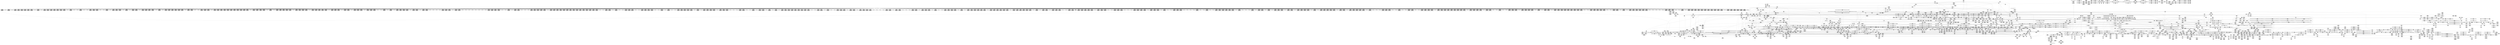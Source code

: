 digraph {
	CE0x531bfe0 [shape=record,shape=Mrecord,label="{CE0x531bfe0|2472:_%struct.cred*,_:_CRE_6200,6208_|*MultipleSource*|Function::task_sid&Arg::task::|Function::current_has_perm&Arg::tsk::|security/selinux/hooks.c,208|Function::selinux_task_kill&Arg::p::}"]
	CE0x52df270 [shape=record,shape=Mrecord,label="{CE0x52df270|signal_to_av:_tmp11|security/selinux/hooks.c,1495}"]
	CE0x53dfeb0 [shape=record,shape=Mrecord,label="{CE0x53dfeb0|i64*_getelementptr_inbounds_(_4_x_i64_,_4_x_i64_*___llvm_gcov_ctr134,_i64_0,_i64_2)|*Constant*}"]
	CE0x537dc90 [shape=record,shape=Mrecord,label="{CE0x537dc90|i64*_getelementptr_inbounds_(_11_x_i64_,_11_x_i64_*___llvm_gcov_ctr132,_i64_0,_i64_8)|*Constant*|*SummSource*}"]
	CE0x535c6d0 [shape=record,shape=Mrecord,label="{CE0x535c6d0|rcu_read_lock:_tmp3|*SummSink*}"]
	CE0x528b100 [shape=record,shape=Mrecord,label="{CE0x528b100|GLOBAL:_current_has_perm|*Constant*|*SummSource*}"]
	CE0x531cdf0 [shape=record,shape=Mrecord,label="{CE0x531cdf0|2472:_%struct.cred*,_:_CRE_6248,6256_|*MultipleSource*|Function::task_sid&Arg::task::|Function::current_has_perm&Arg::tsk::|security/selinux/hooks.c,208|Function::selinux_task_kill&Arg::p::}"]
	CE0x532b0e0 [shape=record,shape=Mrecord,label="{CE0x532b0e0|2472:_%struct.cred*,_:_CRE_10600,10604_|*MultipleSource*|Function::task_sid&Arg::task::|Function::current_has_perm&Arg::tsk::|security/selinux/hooks.c,208|Function::selinux_task_kill&Arg::p::}"]
	CE0x528cc00 [shape=record,shape=Mrecord,label="{CE0x528cc00|avc_has_perm:_ssid|Function::avc_has_perm&Arg::ssid::|*SummSource*}"]
	CE0x5363d60 [shape=record,shape=Mrecord,label="{CE0x5363d60|GLOBAL:_rcu_read_unlock.__warned|Global_var:rcu_read_unlock.__warned|*SummSource*}"]
	CE0x52d52e0 [shape=record,shape=Mrecord,label="{CE0x52d52e0|i64**_getelementptr_inbounds_(_4_x_i64*_,_4_x_i64*_*___llvm_gcda_edge_table266,_i64_0,_i64_3)|*Constant*|*SummSink*}"]
	CE0x534ed40 [shape=record,shape=Mrecord,label="{CE0x534ed40|rcu_read_lock:_land.lhs.true2}"]
	CE0x5366400 [shape=record,shape=Mrecord,label="{CE0x5366400|i64*_getelementptr_inbounds_(_4_x_i64_,_4_x_i64_*___llvm_gcov_ctr128,_i64_0,_i64_2)|*Constant*|*SummSource*}"]
	CE0x5296e80 [shape=record,shape=Mrecord,label="{CE0x5296e80|task_sid:_task|Function::task_sid&Arg::task::|*SummSink*}"]
	CE0x52c8e30 [shape=record,shape=Mrecord,label="{CE0x52c8e30|GLOBAL:___rcu_read_lock|*Constant*}"]
	CE0x52e2ae0 [shape=record,shape=Mrecord,label="{CE0x52e2ae0|_call_void_mcount()_#3|*SummSource*}"]
	CE0x531c930 [shape=record,shape=Mrecord,label="{CE0x531c930|2472:_%struct.cred*,_:_CRE_6232,6240_|*MultipleSource*|Function::task_sid&Arg::task::|Function::current_has_perm&Arg::tsk::|security/selinux/hooks.c,208|Function::selinux_task_kill&Arg::p::}"]
	CE0x53d4c40 [shape=record,shape=Mrecord,label="{CE0x53d4c40|task_sid:_do.body}"]
	CE0x53dbee0 [shape=record,shape=Mrecord,label="{CE0x53dbee0|__preempt_count_sub:_do.body|*SummSource*}"]
	CE0x5388cf0 [shape=record,shape=Mrecord,label="{CE0x5388cf0|rcu_read_unlock:_tmp10|include/linux/rcupdate.h,933}"]
	CE0x535ee60 [shape=record,shape=Mrecord,label="{CE0x535ee60|rcu_read_lock:_tobool1|include/linux/rcupdate.h,882|*SummSink*}"]
	CE0x53773e0 [shape=record,shape=Mrecord,label="{CE0x53773e0|rcu_read_unlock:_if.then}"]
	CE0x52ccf50 [shape=record,shape=Mrecord,label="{CE0x52ccf50|task_sid:_tmp18|security/selinux/hooks.c,208}"]
	CE0x5320a20 [shape=record,shape=Mrecord,label="{CE0x5320a20|2472:_%struct.cred*,_:_CRE_6329,6330_}"]
	CE0x53327b0 [shape=record,shape=Mrecord,label="{CE0x53327b0|_call_void___rcu_read_unlock()_#10,_!dbg_!27734|include/linux/rcupdate.h,937}"]
	CE0x53772a0 [shape=record,shape=Mrecord,label="{CE0x53772a0|GLOBAL:___preempt_count_add|*Constant*}"]
	CE0x5339780 [shape=record,shape=Mrecord,label="{CE0x5339780|current_sid:_tmp3}"]
	CE0x540b820 [shape=record,shape=Mrecord,label="{CE0x540b820|_call_void_asm_addl_$1,_%gs:$0_,_*m,ri,*m,_dirflag_,_fpsr_,_flags_(i32*___preempt_count,_i32_%val,_i32*___preempt_count)_#3,_!dbg_!27714,_!srcloc_!27717|./arch/x86/include/asm/preempt.h,72}"]
	CE0x5410ab0 [shape=record,shape=Mrecord,label="{CE0x5410ab0|__preempt_count_add:_tmp|*SummSource*}"]
	CE0x5308d50 [shape=record,shape=Mrecord,label="{CE0x5308d50|2472:_%struct.cred*,_:_CRE_2656,2664_|*MultipleSource*|Function::task_sid&Arg::task::|Function::current_has_perm&Arg::tsk::|security/selinux/hooks.c,208|Function::selinux_task_kill&Arg::p::}"]
	CE0x53297a0 [shape=record,shape=Mrecord,label="{CE0x53297a0|2472:_%struct.cred*,_:_CRE_10528,10536_|*MultipleSource*|Function::task_sid&Arg::task::|Function::current_has_perm&Arg::tsk::|security/selinux/hooks.c,208|Function::selinux_task_kill&Arg::p::}"]
	CE0x52a15b0 [shape=record,shape=Mrecord,label="{CE0x52a15b0|current_has_perm:_perms|Function::current_has_perm&Arg::perms::}"]
	CE0x535d670 [shape=record,shape=Mrecord,label="{CE0x535d670|rcu_read_lock:_tmp1}"]
	CE0x52805b0 [shape=record,shape=Mrecord,label="{CE0x52805b0|selinux_task_kill:_tmp4|security/selinux/hooks.c,3661}"]
	CE0x5274a90 [shape=record,shape=Mrecord,label="{CE0x5274a90|selinux_task_kill:_tmp12|security/selinux/hooks.c,3665|*SummSource*}"]
	CE0x52f61c0 [shape=record,shape=Mrecord,label="{CE0x52f61c0|task_sid:_tmp14|security/selinux/hooks.c,208|*SummSource*}"]
	CE0x533d0d0 [shape=record,shape=Mrecord,label="{CE0x533d0d0|task_sid:_tmp17|security/selinux/hooks.c,208}"]
	CE0x53385e0 [shape=record,shape=Mrecord,label="{CE0x53385e0|__preempt_count_add:_val|Function::__preempt_count_add&Arg::val::|*SummSink*}"]
	CE0x52f29d0 [shape=record,shape=Mrecord,label="{CE0x52f29d0|2472:_%struct.cred*,_:_CRE_424,428_|*MultipleSource*|Function::task_sid&Arg::task::|Function::current_has_perm&Arg::tsk::|security/selinux/hooks.c,208|Function::selinux_task_kill&Arg::p::}"]
	CE0x5306a20 [shape=record,shape=Mrecord,label="{CE0x5306a20|2472:_%struct.cred*,_:_CRE_2531,2532_}"]
	CE0x53dd070 [shape=record,shape=Mrecord,label="{CE0x53dd070|_ret_void,_!dbg_!27720|./arch/x86/include/asm/preempt.h,78|*SummSource*}"]
	CE0x5314b80 [shape=record,shape=Mrecord,label="{CE0x5314b80|2472:_%struct.cred*,_:_CRE_3048,3056_|*MultipleSource*|Function::task_sid&Arg::task::|Function::current_has_perm&Arg::tsk::|security/selinux/hooks.c,208|Function::selinux_task_kill&Arg::p::}"]
	CE0x5376e50 [shape=record,shape=Mrecord,label="{CE0x5376e50|rcu_read_unlock:_tobool|include/linux/rcupdate.h,933|*SummSink*}"]
	CE0x52a9de0 [shape=record,shape=Mrecord,label="{CE0x52a9de0|_ret_i32_%tmp6,_!dbg_!27716|security/selinux/hooks.c,197|*SummSink*}"]
	CE0x535f3e0 [shape=record,shape=Mrecord,label="{CE0x535f3e0|rcu_read_lock:_tmp5|include/linux/rcupdate.h,882|*SummSource*}"]
	CE0x531dc60 [shape=record,shape=Mrecord,label="{CE0x531dc60|2472:_%struct.cred*,_:_CRE_6290,6291_}"]
	CE0x537b330 [shape=record,shape=Mrecord,label="{CE0x537b330|rcu_read_unlock:_tmp2|*SummSink*}"]
	CE0x5411420 [shape=record,shape=Mrecord,label="{CE0x5411420|__preempt_count_sub:_tmp5|./arch/x86/include/asm/preempt.h,77|*SummSource*}"]
	CE0x53207c0 [shape=record,shape=Mrecord,label="{CE0x53207c0|2472:_%struct.cred*,_:_CRE_6327,6328_}"]
	CE0x537e280 [shape=record,shape=Mrecord,label="{CE0x537e280|GLOBAL:___llvm_gcov_ctr125|Global_var:__llvm_gcov_ctr125|*SummSource*}"]
	CE0x53e8d80 [shape=record,shape=Mrecord,label="{CE0x53e8d80|task_sid:_tmp9|security/selinux/hooks.c,208}"]
	CE0x5284da0 [shape=record,shape=Mrecord,label="{CE0x5284da0|selinux_task_kill:_if.then}"]
	CE0x52a3340 [shape=record,shape=Mrecord,label="{CE0x52a3340|signal_to_av:_sw.bb|*SummSink*}"]
	CE0x5302590 [shape=record,shape=Mrecord,label="{CE0x5302590|2472:_%struct.cred*,_:_CRE_2296,2304_|*MultipleSource*|Function::task_sid&Arg::task::|Function::current_has_perm&Arg::tsk::|security/selinux/hooks.c,208|Function::selinux_task_kill&Arg::p::}"]
	CE0x534a9a0 [shape=record,shape=Mrecord,label="{CE0x534a9a0|_ret_%struct.task_struct*_%tmp4,_!dbg_!27714|./arch/x86/include/asm/current.h,14|*SummSource*}"]
	CE0x536d810 [shape=record,shape=Mrecord,label="{CE0x536d810|i8*_getelementptr_inbounds_(_42_x_i8_,_42_x_i8_*_.str46,_i32_0,_i32_0)|*Constant*}"]
	CE0x53321d0 [shape=record,shape=Mrecord,label="{CE0x53321d0|rcu_lock_release:_map|Function::rcu_lock_release&Arg::map::|*SummSink*}"]
	CE0x5304f90 [shape=record,shape=Mrecord,label="{CE0x5304f90|2472:_%struct.cred*,_:_CRE_2480,2488_|*MultipleSource*|Function::task_sid&Arg::task::|Function::current_has_perm&Arg::tsk::|security/selinux/hooks.c,208|Function::selinux_task_kill&Arg::p::}"]
	CE0x535cf00 [shape=record,shape=Mrecord,label="{CE0x535cf00|rcu_read_lock:_call|include/linux/rcupdate.h,882|*SummSource*}"]
	CE0x52f7320 [shape=record,shape=Mrecord,label="{CE0x52f7320|2472:_%struct.cred*,_:_CRE_616,624_|*MultipleSource*|Function::task_sid&Arg::task::|Function::current_has_perm&Arg::tsk::|security/selinux/hooks.c,208|Function::selinux_task_kill&Arg::p::}"]
	CE0x5282a90 [shape=record,shape=Mrecord,label="{CE0x5282a90|selinux_task_kill:_tmp15|security/selinux/hooks.c,3666|*SummSource*}"]
	CE0x5293650 [shape=record,shape=Mrecord,label="{CE0x5293650|selinux_task_kill:_if.end7|*SummSource*}"]
	CE0x52d43a0 [shape=record,shape=Mrecord,label="{CE0x52d43a0|_call_void___llvm_gcov_indirect_counter_increment(i32*___llvm_gcov_global_state_pred267,_i64**_getelementptr_inbounds_(_4_x_i64*_,_4_x_i64*_*___llvm_gcda_edge_table266,_i64_0,_i64_3)),_!dbg_!27719|security/selinux/hooks.c,1487}"]
	CE0x53cf0c0 [shape=record,shape=Mrecord,label="{CE0x53cf0c0|i64*_getelementptr_inbounds_(_4_x_i64_,_4_x_i64_*___llvm_gcov_ctr133,_i64_0,_i64_0)|*Constant*|*SummSink*}"]
	CE0x52827e0 [shape=record,shape=Mrecord,label="{CE0x52827e0|GLOBAL:_task_sid|*Constant*}"]
	CE0x5320430 [shape=record,shape=Mrecord,label="{CE0x5320430|2472:_%struct.cred*,_:_CRE_6324,6325_}"]
	CE0x52e64c0 [shape=record,shape=Mrecord,label="{CE0x52e64c0|i16_2|*Constant*}"]
	CE0x53dcdc0 [shape=record,shape=Mrecord,label="{CE0x53dcdc0|__preempt_count_sub:_val|Function::__preempt_count_sub&Arg::val::|*SummSource*}"]
	CE0x533f810 [shape=record,shape=Mrecord,label="{CE0x533f810|task_sid:_tobool1|security/selinux/hooks.c,208}"]
	CE0x533c110 [shape=record,shape=Mrecord,label="{CE0x533c110|_call_void___preempt_count_add(i32_1)_#10,_!dbg_!27711|include/linux/rcupdate.h,239|*SummSink*}"]
	CE0x5365960 [shape=record,shape=Mrecord,label="{CE0x5365960|rcu_lock_acquire:_entry|*SummSink*}"]
	CE0x53a9bd0 [shape=record,shape=Mrecord,label="{CE0x53a9bd0|current_sid:_do.body|*SummSource*}"]
	CE0x531fab0 [shape=record,shape=Mrecord,label="{CE0x531fab0|2472:_%struct.cred*,_:_CRE_6316,6317_}"]
	CE0x53d5dd0 [shape=record,shape=Mrecord,label="{CE0x53d5dd0|i64*_getelementptr_inbounds_(_4_x_i64_,_4_x_i64_*___llvm_gcov_ctr133,_i64_0,_i64_2)|*Constant*}"]
	CE0x534dbb0 [shape=record,shape=Mrecord,label="{CE0x534dbb0|__llvm_gcov_indirect_counter_increment:_tmp3|*SummSource*}"]
	CE0x5331ad0 [shape=record,shape=Mrecord,label="{CE0x5331ad0|GLOBAL:_rcu_lock_release|*Constant*|*SummSource*}"]
	CE0x53877f0 [shape=record,shape=Mrecord,label="{CE0x53877f0|rcu_read_unlock:_tmp17|include/linux/rcupdate.h,933}"]
	CE0x5313430 [shape=record,shape=Mrecord,label="{CE0x5313430|2472:_%struct.cred*,_:_CRE_2973,2974_}"]
	CE0x52f5f90 [shape=record,shape=Mrecord,label="{CE0x52f5f90|i64_7|*Constant*|*SummSink*}"]
	CE0x52ebed0 [shape=record,shape=Mrecord,label="{CE0x52ebed0|rcu_read_lock:_tmp6|include/linux/rcupdate.h,882|*SummSource*}"]
	CE0x53ae290 [shape=record,shape=Mrecord,label="{CE0x53ae290|i64*_getelementptr_inbounds_(_11_x_i64_,_11_x_i64_*___llvm_gcov_ctr125,_i64_0,_i64_10)|*Constant*|*SummSink*}"]
	CE0x53cc150 [shape=record,shape=Mrecord,label="{CE0x53cc150|COLLAPSED:_GCMRE___llvm_gcov_ctr133_internal_global_4_x_i64_zeroinitializer:_elem_0:default:}"]
	CE0x52cd5d0 [shape=record,shape=Mrecord,label="{CE0x52cd5d0|task_sid:_tmp19|security/selinux/hooks.c,208|*SummSource*}"]
	CE0x5294a60 [shape=record,shape=Mrecord,label="{CE0x5294a60|selinux_task_kill:_tmp10|security/selinux/hooks.c,3665}"]
	CE0x5306c80 [shape=record,shape=Mrecord,label="{CE0x5306c80|2472:_%struct.cred*,_:_CRE_2533,2534_}"]
	CE0x526e2d0 [shape=record,shape=Mrecord,label="{CE0x526e2d0|_call_void_mcount()_#3}"]
	CE0x52ad100 [shape=record,shape=Mrecord,label="{CE0x52ad100|avc_has_perm:_requested|Function::avc_has_perm&Arg::requested::}"]
	CE0x5323b30 [shape=record,shape=Mrecord,label="{CE0x5323b30|2472:_%struct.cred*,_:_CRE_6408,6424_|*MultipleSource*|Function::task_sid&Arg::task::|Function::current_has_perm&Arg::tsk::|security/selinux/hooks.c,208|Function::selinux_task_kill&Arg::p::}"]
	CE0x52d9a50 [shape=record,shape=Mrecord,label="{CE0x52d9a50|rcu_read_lock:_tmp1|*SummSink*}"]
	CE0x5293b50 [shape=record,shape=Mrecord,label="{CE0x5293b50|__llvm_gcov_indirect_counter_increment:_entry}"]
	CE0x53ab210 [shape=record,shape=Mrecord,label="{CE0x53ab210|current_sid:_land.lhs.true|*SummSink*}"]
	CE0x5321ac0 [shape=record,shape=Mrecord,label="{CE0x5321ac0|2472:_%struct.cred*,_:_CRE_6343,6344_}"]
	CE0x5321140 [shape=record,shape=Mrecord,label="{CE0x5321140|2472:_%struct.cred*,_:_CRE_6335,6336_}"]
	CE0x52c63f0 [shape=record,shape=Mrecord,label="{CE0x52c63f0|2472:_%struct.cred*,_:_CRE_392,400_|*MultipleSource*|Function::task_sid&Arg::task::|Function::current_has_perm&Arg::tsk::|security/selinux/hooks.c,208|Function::selinux_task_kill&Arg::p::}"]
	CE0x5383c00 [shape=record,shape=Mrecord,label="{CE0x5383c00|rcu_read_unlock:_if.end|*SummSink*}"]
	CE0x52f0ee0 [shape=record,shape=Mrecord,label="{CE0x52f0ee0|rcu_read_lock:_if.then}"]
	CE0x5380dc0 [shape=record,shape=Mrecord,label="{CE0x5380dc0|rcu_lock_acquire:_tmp4|include/linux/rcupdate.h,418}"]
	CE0x528c8b0 [shape=record,shape=Mrecord,label="{CE0x528c8b0|avc_has_perm:_requested|Function::avc_has_perm&Arg::requested::|*SummSink*}"]
	CE0x53d7650 [shape=record,shape=Mrecord,label="{CE0x53d7650|GLOBAL:_lock_release|*Constant*|*SummSource*}"]
	CE0x53d3e70 [shape=record,shape=Mrecord,label="{CE0x53d3e70|_call_void_lock_acquire(%struct.lockdep_map*_%map,_i32_0,_i32_0,_i32_2,_i32_0,_%struct.lockdep_map*_null,_i64_ptrtoint_(i8*_blockaddress(_rcu_lock_acquire,_%__here)_to_i64))_#10,_!dbg_!27716|include/linux/rcupdate.h,418|*SummSink*}"]
	CE0x534f240 [shape=record,shape=Mrecord,label="{CE0x534f240|rcu_read_lock:_tmp2}"]
	CE0x52f9100 [shape=record,shape=Mrecord,label="{CE0x52f9100|2472:_%struct.cred*,_:_CRE_692,693_}"]
	CE0x52f94f0 [shape=record,shape=Mrecord,label="{CE0x52f94f0|2472:_%struct.cred*,_:_CRE_697,698_}"]
	CE0x5403900 [shape=record,shape=Mrecord,label="{CE0x5403900|__rcu_read_unlock:_tmp1|*SummSource*}"]
	CE0x52e3e70 [shape=record,shape=Mrecord,label="{CE0x52e3e70|task_sid:_tmp2|*SummSource*}"]
	CE0x52eb990 [shape=record,shape=Mrecord,label="{CE0x52eb990|2472:_%struct.cred*,_:_CRE_328,336_|*MultipleSource*|Function::task_sid&Arg::task::|Function::current_has_perm&Arg::tsk::|security/selinux/hooks.c,208|Function::selinux_task_kill&Arg::p::}"]
	CE0x532ee40 [shape=record,shape=Mrecord,label="{CE0x532ee40|rcu_read_unlock:_tmp20|include/linux/rcupdate.h,933|*SummSink*}"]
	CE0x526f4a0 [shape=record,shape=Mrecord,label="{CE0x526f4a0|task_sid:_tobool|security/selinux/hooks.c,208|*SummSource*}"]
	CE0x52e82b0 [shape=record,shape=Mrecord,label="{CE0x52e82b0|task_sid:_tmp1}"]
	CE0x5290670 [shape=record,shape=Mrecord,label="{CE0x5290670|_call_void_mcount()_#3|*SummSink*}"]
	CE0x5329fd0 [shape=record,shape=Mrecord,label="{CE0x5329fd0|2472:_%struct.cred*,_:_CRE_10552,10560_|*MultipleSource*|Function::task_sid&Arg::task::|Function::current_has_perm&Arg::tsk::|security/selinux/hooks.c,208|Function::selinux_task_kill&Arg::p::}"]
	CE0x5319c10 [shape=record,shape=Mrecord,label="{CE0x5319c10|2472:_%struct.cred*,_:_CRE_5960,5968_|*MultipleSource*|Function::task_sid&Arg::task::|Function::current_has_perm&Arg::tsk::|security/selinux/hooks.c,208|Function::selinux_task_kill&Arg::p::}"]
	CE0x53822f0 [shape=record,shape=Mrecord,label="{CE0x53822f0|task_sid:_tmp2}"]
	CE0x533deb0 [shape=record,shape=Mrecord,label="{CE0x533deb0|task_sid:_tmp8|security/selinux/hooks.c,208}"]
	CE0x53ceb20 [shape=record,shape=Mrecord,label="{CE0x53ceb20|rcu_lock_acquire:_tmp6}"]
	CE0x52d1330 [shape=record,shape=Mrecord,label="{CE0x52d1330|i64*_getelementptr_inbounds_(_13_x_i64_,_13_x_i64_*___llvm_gcov_ctr126,_i64_0,_i64_12)|*Constant*}"]
	CE0x52a91f0 [shape=record,shape=Mrecord,label="{CE0x52a91f0|GLOBAL:_cred_sid|*Constant*|*SummSource*}"]
	CE0x5286c00 [shape=record,shape=Mrecord,label="{CE0x5286c00|selinux_task_kill:_tmp5|security/selinux/hooks.c,3661}"]
	CE0x533c5d0 [shape=record,shape=Mrecord,label="{CE0x533c5d0|i64*_getelementptr_inbounds_(_11_x_i64_,_11_x_i64_*___llvm_gcov_ctr125,_i64_0,_i64_0)|*Constant*|*SummSource*}"]
	CE0x53ee100 [shape=record,shape=Mrecord,label="{CE0x53ee100|GLOBAL:_rcu_read_unlock|*Constant*}"]
	CE0x52da8a0 [shape=record,shape=Mrecord,label="{CE0x52da8a0|rcu_read_lock:_if.then|*SummSource*}"]
	CE0x5295720 [shape=record,shape=Mrecord,label="{CE0x5295720|selinux_task_kill:_tmp7|security/selinux/hooks.c,3662|*SummSink*}"]
	CE0x5356300 [shape=record,shape=Mrecord,label="{CE0x5356300|current_sid:_tmp24|security/selinux/hooks.c,220|*SummSink*}"]
	CE0x5304380 [shape=record,shape=Mrecord,label="{CE0x5304380|2472:_%struct.cred*,_:_CRE_2400,2408_|*MultipleSource*|Function::task_sid&Arg::task::|Function::current_has_perm&Arg::tsk::|security/selinux/hooks.c,208|Function::selinux_task_kill&Arg::p::}"]
	CE0x52f9d30 [shape=record,shape=Mrecord,label="{CE0x52f9d30|2472:_%struct.cred*,_:_CRE_720,728_|*MultipleSource*|Function::task_sid&Arg::task::|Function::current_has_perm&Arg::tsk::|security/selinux/hooks.c,208|Function::selinux_task_kill&Arg::p::}"]
	CE0x535d9a0 [shape=record,shape=Mrecord,label="{CE0x535d9a0|i64*_getelementptr_inbounds_(_11_x_i64_,_11_x_i64_*___llvm_gcov_ctr127,_i64_0,_i64_1)|*Constant*|*SummSink*}"]
	CE0x529cfc0 [shape=record,shape=Mrecord,label="{CE0x529cfc0|GLOBAL:_rcu_read_lock|*Constant*|*SummSource*}"]
	CE0x53f5a90 [shape=record,shape=Mrecord,label="{CE0x53f5a90|__preempt_count_sub:_tmp6|./arch/x86/include/asm/preempt.h,78}"]
	CE0x528a700 [shape=record,shape=Mrecord,label="{CE0x528a700|selinux_task_kill:_tmp2|security/selinux/hooks.c,3661}"]
	CE0x52ed970 [shape=record,shape=Mrecord,label="{CE0x52ed970|task_sid:_do.body|*SummSink*}"]
	CE0x5382210 [shape=record,shape=Mrecord,label="{CE0x5382210|i64*_getelementptr_inbounds_(_13_x_i64_,_13_x_i64_*___llvm_gcov_ctr126,_i64_0,_i64_1)|*Constant*}"]
	CE0x5413bb0 [shape=record,shape=Mrecord,label="{CE0x5413bb0|__preempt_count_sub:_tmp7|./arch/x86/include/asm/preempt.h,78}"]
	CE0x5333860 [shape=record,shape=Mrecord,label="{CE0x5333860|current_sid:_land.lhs.true2|*SummSource*}"]
	CE0x53f5110 [shape=record,shape=Mrecord,label="{CE0x53f5110|_call_void_mcount()_#3|*SummSink*}"]
	CE0x52dc250 [shape=record,shape=Mrecord,label="{CE0x52dc250|signal_to_av:_perm.0}"]
	CE0x532d870 [shape=record,shape=Mrecord,label="{CE0x532d870|i8*_getelementptr_inbounds_(_44_x_i8_,_44_x_i8_*_.str47,_i32_0,_i32_0)|*Constant*|*SummSource*}"]
	CE0x534a7c0 [shape=record,shape=Mrecord,label="{CE0x534a7c0|get_current:_entry|*SummSink*}"]
	CE0x531bd80 [shape=record,shape=Mrecord,label="{CE0x531bd80|2472:_%struct.cred*,_:_CRE_6196,6200_|*MultipleSource*|Function::task_sid&Arg::task::|Function::current_has_perm&Arg::tsk::|security/selinux/hooks.c,208|Function::selinux_task_kill&Arg::p::}"]
	CE0x537e100 [shape=record,shape=Mrecord,label="{CE0x537e100|GLOBAL:___llvm_gcov_ctr125|Global_var:__llvm_gcov_ctr125}"]
	CE0x52a2d10 [shape=record,shape=Mrecord,label="{CE0x52a2d10|selinux_task_kill:_tmp19|security/selinux/hooks.c,3670|*SummSource*}"]
	CE0x52a3750 [shape=record,shape=Mrecord,label="{CE0x52a3750|signal_to_av:_sw.bb}"]
	CE0x5320ee0 [shape=record,shape=Mrecord,label="{CE0x5320ee0|2472:_%struct.cred*,_:_CRE_6333,6334_}"]
	CE0x52fb900 [shape=record,shape=Mrecord,label="{CE0x52fb900|2472:_%struct.cred*,_:_CRE_1840,1844_|*MultipleSource*|Function::task_sid&Arg::task::|Function::current_has_perm&Arg::tsk::|security/selinux/hooks.c,208|Function::selinux_task_kill&Arg::p::}"]
	CE0x5409690 [shape=record,shape=Mrecord,label="{CE0x5409690|__preempt_count_add:_tmp3|*SummSink*}"]
	CE0x53130a0 [shape=record,shape=Mrecord,label="{CE0x53130a0|2472:_%struct.cred*,_:_CRE_2970,2971_}"]
	CE0x530f1b0 [shape=record,shape=Mrecord,label="{CE0x530f1b0|2472:_%struct.cred*,_:_CRE_2917,2918_}"]
	CE0x5320db0 [shape=record,shape=Mrecord,label="{CE0x5320db0|2472:_%struct.cred*,_:_CRE_6332,6333_}"]
	CE0x52a68f0 [shape=record,shape=Mrecord,label="{CE0x52a68f0|i64*_getelementptr_inbounds_(_10_x_i64_,_10_x_i64_*___llvm_gcov_ctr290,_i64_0,_i64_7)|*Constant*|*SummSource*}"]
	CE0x541a370 [shape=record,shape=Mrecord,label="{CE0x541a370|__preempt_count_sub:_tmp1|*SummSink*}"]
	CE0x537e460 [shape=record,shape=Mrecord,label="{CE0x537e460|rcu_read_unlock:_tmp}"]
	CE0x5289b40 [shape=record,shape=Mrecord,label="{CE0x5289b40|GLOBAL:___llvm_gcov_global_state_pred267|Global_var:__llvm_gcov_global_state_pred267|*SummSource*}"]
	CE0x52e3c00 [shape=record,shape=Mrecord,label="{CE0x52e3c00|i64*_null|*Constant*}"]
	CE0x53655f0 [shape=record,shape=Mrecord,label="{CE0x53655f0|0:_i8,_:_GCMR_rcu_read_unlock.__warned_internal_global_i8_0,_section_.data.unlikely_,_align_1:_elem_0:default:}"]
	CE0x535e2a0 [shape=record,shape=Mrecord,label="{CE0x535e2a0|__rcu_read_lock:_tmp4|include/linux/rcupdate.h,239|*SummSink*}"]
	CE0x52ed810 [shape=record,shape=Mrecord,label="{CE0x52ed810|task_sid:_do.body}"]
	CE0x53acc50 [shape=record,shape=Mrecord,label="{CE0x53acc50|_call_void_asm_sideeffect_,_memory_,_dirflag_,_fpsr_,_flags_()_#3,_!dbg_!27714,_!srcloc_!27715|include/linux/rcupdate.h,239|*SummSource*}"]
	CE0x5324020 [shape=record,shape=Mrecord,label="{CE0x5324020|2472:_%struct.cred*,_:_CRE_6432,6436_|*MultipleSource*|Function::task_sid&Arg::task::|Function::current_has_perm&Arg::tsk::|security/selinux/hooks.c,208|Function::selinux_task_kill&Arg::p::}"]
	CE0x52e87c0 [shape=record,shape=Mrecord,label="{CE0x52e87c0|__llvm_gcov_indirect_counter_increment:_bb4}"]
	CE0x53118e0 [shape=record,shape=Mrecord,label="{CE0x53118e0|2472:_%struct.cred*,_:_CRE_2950,2951_}"]
	CE0x5289630 [shape=record,shape=Mrecord,label="{CE0x5289630|2472:_%struct.cred*,_:_CRE_72,76_|*MultipleSource*|Function::task_sid&Arg::task::|Function::current_has_perm&Arg::tsk::|security/selinux/hooks.c,208|Function::selinux_task_kill&Arg::p::}"]
	CE0x52a93f0 [shape=record,shape=Mrecord,label="{CE0x52a93f0|cred_sid:_entry}"]
	CE0x5429ea0 [shape=record,shape=Mrecord,label="{CE0x5429ea0|__preempt_count_sub:_tmp4|./arch/x86/include/asm/preempt.h,77|*SummSink*}"]
	CE0x52fc1b0 [shape=record,shape=Mrecord,label="{CE0x52fc1b0|2472:_%struct.cred*,_:_CRE_1872,1880_|*MultipleSource*|Function::task_sid&Arg::task::|Function::current_has_perm&Arg::tsk::|security/selinux/hooks.c,208|Function::selinux_task_kill&Arg::p::}"]
	CE0x528ab80 [shape=record,shape=Mrecord,label="{CE0x528ab80|selinux_task_kill:_if.then2|*SummSink*}"]
	CE0x5389950 [shape=record,shape=Mrecord,label="{CE0x5389950|i32_1|*Constant*}"]
	CE0x52d1600 [shape=record,shape=Mrecord,label="{CE0x52d1600|i64*_getelementptr_inbounds_(_13_x_i64_,_13_x_i64_*___llvm_gcov_ctr126,_i64_0,_i64_12)|*Constant*|*SummSource*}"]
	CE0x53d2490 [shape=record,shape=Mrecord,label="{CE0x53d2490|rcu_lock_release:_tmp4|include/linux/rcupdate.h,423|*SummSource*}"]
	CE0x53ab030 [shape=record,shape=Mrecord,label="{CE0x53ab030|current_sid:_land.lhs.true}"]
	CE0x5369ed0 [shape=record,shape=Mrecord,label="{CE0x5369ed0|rcu_read_unlock:_tmp12|include/linux/rcupdate.h,933|*SummSource*}"]
	CE0x63480b0 [shape=record,shape=Mrecord,label="{CE0x63480b0|i64_1|*Constant*|*SummSource*}"]
	CE0x5293c60 [shape=record,shape=Mrecord,label="{CE0x5293c60|__llvm_gcov_indirect_counter_increment:_entry|*SummSource*}"]
	CE0x5411c90 [shape=record,shape=Mrecord,label="{CE0x5411c90|__preempt_count_sub:_tmp7|./arch/x86/include/asm/preempt.h,78|*SummSource*}"]
	CE0x52d0d90 [shape=record,shape=Mrecord,label="{CE0x52d0d90|task_sid:_tmp25|security/selinux/hooks.c,208|*SummSink*}"]
	CE0x53e0480 [shape=record,shape=Mrecord,label="{CE0x53e0480|__rcu_read_unlock:_tmp3|*SummSource*}"]
	CE0x5320560 [shape=record,shape=Mrecord,label="{CE0x5320560|2472:_%struct.cred*,_:_CRE_6325,6326_}"]
	CE0x52cb800 [shape=record,shape=Mrecord,label="{CE0x52cb800|i32_208|*Constant*|*SummSink*}"]
	CE0x537bf50 [shape=record,shape=Mrecord,label="{CE0x537bf50|current_sid:_tmp14|security/selinux/hooks.c,218}"]
	CE0x5324740 [shape=record,shape=Mrecord,label="{CE0x5324740|2472:_%struct.cred*,_:_CRE_6456,6464_|*MultipleSource*|Function::task_sid&Arg::task::|Function::current_has_perm&Arg::tsk::|security/selinux/hooks.c,208|Function::selinux_task_kill&Arg::p::}"]
	CE0x5362060 [shape=record,shape=Mrecord,label="{CE0x5362060|cred_sid:_sid|security/selinux/hooks.c,197|*SummSource*}"]
	CE0x53ce1e0 [shape=record,shape=Mrecord,label="{CE0x53ce1e0|__rcu_read_unlock:_tmp5|include/linux/rcupdate.h,244|*SummSource*}"]
	CE0x53cd030 [shape=record,shape=Mrecord,label="{CE0x53cd030|GLOBAL:___preempt_count_sub|*Constant*|*SummSink*}"]
	CE0x52dc420 [shape=record,shape=Mrecord,label="{CE0x52dc420|signal_to_av:_perm.0|*SummSink*}"]
	CE0x52cc5b0 [shape=record,shape=Mrecord,label="{CE0x52cc5b0|i64*_getelementptr_inbounds_(_13_x_i64_,_13_x_i64_*___llvm_gcov_ctr126,_i64_0,_i64_9)|*Constant*|*SummSink*}"]
	CE0x5366b60 [shape=record,shape=Mrecord,label="{CE0x5366b60|rcu_read_lock:_tmp8|include/linux/rcupdate.h,882}"]
	CE0x52e8e30 [shape=record,shape=Mrecord,label="{CE0x52e8e30|i32_-1|*Constant*}"]
	CE0x5277c00 [shape=record,shape=Mrecord,label="{CE0x5277c00|COLLAPSED:_GCMRE___llvm_gcov_ctr126_internal_global_13_x_i64_zeroinitializer:_elem_0:default:}"]
	CE0x53cd0a0 [shape=record,shape=Mrecord,label="{CE0x53cd0a0|GLOBAL:___preempt_count_sub|*Constant*|*SummSource*}"]
	CE0x53611d0 [shape=record,shape=Mrecord,label="{CE0x53611d0|__rcu_read_lock:_entry|*SummSink*}"]
	CE0x5291560 [shape=record,shape=Mrecord,label="{CE0x5291560|selinux_task_kill:_sig|Function::selinux_task_kill&Arg::sig::}"]
	CE0x529f890 [shape=record,shape=Mrecord,label="{CE0x529f890|_call_void___llvm_gcov_indirect_counter_increment(i32*___llvm_gcov_global_state_pred267,_i64**_getelementptr_inbounds_(_4_x_i64*_,_4_x_i64*_*___llvm_gcda_edge_table266,_i64_0,_i64_0)),_!dbg_!27721|security/selinux/hooks.c,1491|*SummSource*}"]
	CE0x53d7340 [shape=record,shape=Mrecord,label="{CE0x53d7340|i64*_getelementptr_inbounds_(_4_x_i64_,_4_x_i64_*___llvm_gcov_ctr133,_i64_0,_i64_3)|*Constant*}"]
	CE0x5372940 [shape=record,shape=Mrecord,label="{CE0x5372940|cred_sid:_sid|security/selinux/hooks.c,197|*SummSink*}"]
	CE0x5413140 [shape=record,shape=Mrecord,label="{CE0x5413140|get_current:_tmp2|*SummSink*}"]
	CE0x540a390 [shape=record,shape=Mrecord,label="{CE0x540a390|__preempt_count_sub:_tmp|*SummSource*}"]
	CE0x531eb40 [shape=record,shape=Mrecord,label="{CE0x531eb40|2472:_%struct.cred*,_:_CRE_6303,6304_}"]
	CE0x5331d00 [shape=record,shape=Mrecord,label="{CE0x5331d00|rcu_lock_release:_entry|*SummSink*}"]
	CE0x52c71c0 [shape=record,shape=Mrecord,label="{CE0x52c71c0|i64**_getelementptr_inbounds_(_4_x_i64*_,_4_x_i64*_*___llvm_gcda_edge_table266,_i64_0,_i64_1)|*Constant*}"]
	CE0x5382280 [shape=record,shape=Mrecord,label="{CE0x5382280|task_sid:_tmp3}"]
	CE0x53abd60 [shape=record,shape=Mrecord,label="{CE0x53abd60|GLOBAL:_rcu_read_lock|*Constant*}"]
	CE0x53f7b90 [shape=record,shape=Mrecord,label="{CE0x53f7b90|rcu_lock_release:_indirectgoto|*SummSink*}"]
	CE0x53af180 [shape=record,shape=Mrecord,label="{CE0x53af180|current_sid:_call4|security/selinux/hooks.c,218|*SummSink*}"]
	CE0x52e32d0 [shape=record,shape=Mrecord,label="{CE0x52e32d0|2472:_%struct.cred*,_:_CRE_408,416_|*MultipleSource*|Function::task_sid&Arg::task::|Function::current_has_perm&Arg::tsk::|security/selinux/hooks.c,208|Function::selinux_task_kill&Arg::p::}"]
	CE0x52fd500 [shape=record,shape=Mrecord,label="{CE0x52fd500|2472:_%struct.cred*,_:_CRE_1944,1952_|*MultipleSource*|Function::task_sid&Arg::task::|Function::current_has_perm&Arg::tsk::|security/selinux/hooks.c,208|Function::selinux_task_kill&Arg::p::}"]
	CE0x5364f90 [shape=record,shape=Mrecord,label="{CE0x5364f90|rcu_read_lock:_tobool|include/linux/rcupdate.h,882|*SummSink*}"]
	CE0x5303a30 [shape=record,shape=Mrecord,label="{CE0x5303a30|2472:_%struct.cred*,_:_CRE_2368,2376_|*MultipleSource*|Function::task_sid&Arg::task::|Function::current_has_perm&Arg::tsk::|security/selinux/hooks.c,208|Function::selinux_task_kill&Arg::p::}"]
	CE0x53e13c0 [shape=record,shape=Mrecord,label="{CE0x53e13c0|__rcu_read_unlock:_tmp7|include/linux/rcupdate.h,245|*SummSink*}"]
	CE0x5306db0 [shape=record,shape=Mrecord,label="{CE0x5306db0|2472:_%struct.cred*,_:_CRE_2534,2535_}"]
	CE0x53aac00 [shape=record,shape=Mrecord,label="{CE0x53aac00|i64*_getelementptr_inbounds_(_4_x_i64_,_4_x_i64_*___llvm_gcov_ctr133,_i64_0,_i64_0)|*Constant*|*SummSource*}"]
	CE0x52d9470 [shape=record,shape=Mrecord,label="{CE0x52d9470|cred_sid:_tmp1}"]
	CE0x5358f50 [shape=record,shape=Mrecord,label="{CE0x5358f50|GLOBAL:_current_sid.__warned|Global_var:current_sid.__warned|*SummSource*}"]
	CE0x53162e0 [shape=record,shape=Mrecord,label="{CE0x53162e0|2472:_%struct.cred*,_:_CRE_3116,3120_|*MultipleSource*|Function::task_sid&Arg::task::|Function::current_has_perm&Arg::tsk::|security/selinux/hooks.c,208|Function::selinux_task_kill&Arg::p::}"]
	CE0x52a4000 [shape=record,shape=Mrecord,label="{CE0x52a4000|i32_17|*Constant*|*SummSink*}"]
	CE0x5363900 [shape=record,shape=Mrecord,label="{CE0x5363900|rcu_read_lock:_if.end}"]
	CE0x52da1e0 [shape=record,shape=Mrecord,label="{CE0x52da1e0|rcu_lock_acquire:_map|Function::rcu_lock_acquire&Arg::map::|*SummSource*}"]
	CE0x537ef40 [shape=record,shape=Mrecord,label="{CE0x537ef40|rcu_read_unlock:_tmp13|include/linux/rcupdate.h,933|*SummSink*}"]
	CE0x532c460 [shape=record,shape=Mrecord,label="{CE0x532c460|task_sid:_tmp4|*LoadInst*|security/selinux/hooks.c,208|*SummSource*}"]
	CE0x532d0c0 [shape=record,shape=Mrecord,label="{CE0x532d0c0|i32_934|*Constant*|*SummSource*}"]
	CE0x528cb60 [shape=record,shape=Mrecord,label="{CE0x528cb60|avc_has_perm:_ssid|Function::avc_has_perm&Arg::ssid::}"]
	CE0x52a95e0 [shape=record,shape=Mrecord,label="{CE0x52a95e0|cred_sid:_entry|*SummSink*}"]
	CE0x5384420 [shape=record,shape=Mrecord,label="{CE0x5384420|rcu_read_unlock:_tmp8|include/linux/rcupdate.h,933|*SummSource*}"]
	CE0x52d84b0 [shape=record,shape=Mrecord,label="{CE0x52d84b0|__preempt_count_add:_tmp4|./arch/x86/include/asm/preempt.h,72|*SummSource*}"]
	CE0x529d940 [shape=record,shape=Mrecord,label="{CE0x529d940|i64*_getelementptr_inbounds_(_2_x_i64_,_2_x_i64_*___llvm_gcov_ctr136,_i64_0,_i64_0)|*Constant*|*SummSink*}"]
	CE0x5415160 [shape=record,shape=Mrecord,label="{CE0x5415160|__preempt_count_add:_tmp5|./arch/x86/include/asm/preempt.h,72|*SummSource*}"]
	CE0x54150f0 [shape=record,shape=Mrecord,label="{CE0x54150f0|__preempt_count_add:_tmp5|./arch/x86/include/asm/preempt.h,72}"]
	CE0x533cc90 [shape=record,shape=Mrecord,label="{CE0x533cc90|task_sid:_tmp16|security/selinux/hooks.c,208}"]
	CE0x52fc5f0 [shape=record,shape=Mrecord,label="{CE0x52fc5f0|2472:_%struct.cred*,_:_CRE_1888,1896_|*MultipleSource*|Function::task_sid&Arg::task::|Function::current_has_perm&Arg::tsk::|security/selinux/hooks.c,208|Function::selinux_task_kill&Arg::p::}"]
	CE0x53cbd80 [shape=record,shape=Mrecord,label="{CE0x53cbd80|task_sid:_call|security/selinux/hooks.c,208}"]
	CE0x533ca40 [shape=record,shape=Mrecord,label="{CE0x533ca40|task_sid:_tmp15|security/selinux/hooks.c,208|*SummSink*}"]
	CE0x5356f00 [shape=record,shape=Mrecord,label="{CE0x5356f00|i64*_getelementptr_inbounds_(_4_x_i64_,_4_x_i64_*___llvm_gcov_ctr130,_i64_0,_i64_0)|*Constant*|*SummSink*}"]
	CE0x531e2f0 [shape=record,shape=Mrecord,label="{CE0x531e2f0|2472:_%struct.cred*,_:_CRE_6296,6297_}"]
	CE0x540a630 [shape=record,shape=Mrecord,label="{CE0x540a630|i64*_getelementptr_inbounds_(_4_x_i64_,_4_x_i64_*___llvm_gcov_ctr129,_i64_0,_i64_0)|*Constant*|*SummSource*}"]
	CE0x5346350 [shape=record,shape=Mrecord,label="{CE0x5346350|i64_3|*Constant*|*SummSink*}"]
	CE0x5299e80 [shape=record,shape=Mrecord,label="{CE0x5299e80|_call_void_rcu_lock_release(%struct.lockdep_map*_rcu_lock_map)_#10,_!dbg_!27733|include/linux/rcupdate.h,935|*SummSink*}"]
	CE0x531d510 [shape=record,shape=Mrecord,label="{CE0x531d510|2472:_%struct.cred*,_:_CRE_6280,6284_|*MultipleSource*|Function::task_sid&Arg::task::|Function::current_has_perm&Arg::tsk::|security/selinux/hooks.c,208|Function::selinux_task_kill&Arg::p::}"]
	CE0x526e690 [shape=record,shape=Mrecord,label="{CE0x526e690|current_has_perm:_tmp1|*SummSink*}"]
	CE0x52a1970 [shape=record,shape=Mrecord,label="{CE0x52a1970|_ret_i32_%call2,_!dbg_!27718|security/selinux/hooks.c,1544|*SummSource*}"]
	CE0x53762b0 [shape=record,shape=Mrecord,label="{CE0x53762b0|rcu_read_unlock:_call3|include/linux/rcupdate.h,933|*SummSource*}"]
	CE0x53642f0 [shape=record,shape=Mrecord,label="{CE0x53642f0|rcu_read_lock:_if.end|*SummSink*}"]
	CE0x53cf420 [shape=record,shape=Mrecord,label="{CE0x53cf420|rcu_lock_acquire:_tmp7|*SummSink*}"]
	CE0x53de1c0 [shape=record,shape=Mrecord,label="{CE0x53de1c0|i64*_getelementptr_inbounds_(_4_x_i64_,_4_x_i64_*___llvm_gcov_ctr133,_i64_0,_i64_3)|*Constant*|*SummSource*}"]
	CE0x52d9400 [shape=record,shape=Mrecord,label="{CE0x52d9400|i64*_getelementptr_inbounds_(_2_x_i64_,_2_x_i64_*___llvm_gcov_ctr131,_i64_0,_i64_1)|*Constant*|*SummSink*}"]
	CE0x5365fd0 [shape=record,shape=Mrecord,label="{CE0x5365fd0|%struct.task_struct*_(%struct.task_struct**)*_asm_movq_%gs:$_1:P_,$0_,_r,im,_dirflag_,_fpsr_,_flags_|*SummSource*}"]
	CE0x532f720 [shape=record,shape=Mrecord,label="{CE0x532f720|i64*_getelementptr_inbounds_(_11_x_i64_,_11_x_i64_*___llvm_gcov_ctr132,_i64_0,_i64_10)|*Constant*|*SummSource*}"]
	CE0x5317f60 [shape=record,shape=Mrecord,label="{CE0x5317f60|2472:_%struct.cred*,_:_CRE_5864,5872_|*MultipleSource*|Function::task_sid&Arg::task::|Function::current_has_perm&Arg::tsk::|security/selinux/hooks.c,208|Function::selinux_task_kill&Arg::p::}"]
	CE0x531c240 [shape=record,shape=Mrecord,label="{CE0x531c240|2472:_%struct.cred*,_:_CRE_6208,6216_|*MultipleSource*|Function::task_sid&Arg::task::|Function::current_has_perm&Arg::tsk::|security/selinux/hooks.c,208|Function::selinux_task_kill&Arg::p::}"]
	CE0x5326d10 [shape=record,shape=Mrecord,label="{CE0x5326d10|2472:_%struct.cred*,_:_CRE_6560,6568_|*MultipleSource*|Function::task_sid&Arg::task::|Function::current_has_perm&Arg::tsk::|security/selinux/hooks.c,208|Function::selinux_task_kill&Arg::p::}"]
	CE0x53754e0 [shape=record,shape=Mrecord,label="{CE0x53754e0|current_sid:_tmp10|security/selinux/hooks.c,218|*SummSink*}"]
	CE0x5404890 [shape=record,shape=Mrecord,label="{CE0x5404890|_call_void_mcount()_#3}"]
	CE0x5321d20 [shape=record,shape=Mrecord,label="{CE0x5321d20|2472:_%struct.cred*,_:_CRE_6345,6346_}"]
	CE0x5369a30 [shape=record,shape=Mrecord,label="{CE0x5369a30|rcu_read_unlock:_tmp11|include/linux/rcupdate.h,933|*SummSource*}"]
	CE0x53199b0 [shape=record,shape=Mrecord,label="{CE0x53199b0|2472:_%struct.cred*,_:_CRE_5952,5960_|*MultipleSource*|Function::task_sid&Arg::task::|Function::current_has_perm&Arg::tsk::|security/selinux/hooks.c,208|Function::selinux_task_kill&Arg::p::}"]
	CE0x5322440 [shape=record,shape=Mrecord,label="{CE0x5322440|2472:_%struct.cred*,_:_CRE_6351,6352_}"]
	CE0x5381de0 [shape=record,shape=Mrecord,label="{CE0x5381de0|current_sid:_tobool1|security/selinux/hooks.c,218}"]
	CE0x52e0690 [shape=record,shape=Mrecord,label="{CE0x52e0690|2472:_%struct.cred*,_:_CRE_8,16_|*MultipleSource*|Function::task_sid&Arg::task::|Function::current_has_perm&Arg::tsk::|security/selinux/hooks.c,208|Function::selinux_task_kill&Arg::p::}"]
	CE0x52f7510 [shape=record,shape=Mrecord,label="{CE0x52f7510|2472:_%struct.cred*,_:_CRE_624,632_|*MultipleSource*|Function::task_sid&Arg::task::|Function::current_has_perm&Arg::tsk::|security/selinux/hooks.c,208|Function::selinux_task_kill&Arg::p::}"]
	CE0x5317aa0 [shape=record,shape=Mrecord,label="{CE0x5317aa0|2472:_%struct.cred*,_:_CRE_3168,5856_|*MultipleSource*|Function::task_sid&Arg::task::|Function::current_has_perm&Arg::tsk::|security/selinux/hooks.c,208|Function::selinux_task_kill&Arg::p::}"]
	CE0x5379c50 [shape=record,shape=Mrecord,label="{CE0x5379c50|rcu_read_unlock:_if.end|*SummSource*}"]
	CE0x529f640 [shape=record,shape=Mrecord,label="{CE0x529f640|i64*_getelementptr_inbounds_(_10_x_i64_,_10_x_i64_*___llvm_gcov_ctr265,_i64_0,_i64_8)|*Constant*|*SummSource*}"]
	CE0x52ed340 [shape=record,shape=Mrecord,label="{CE0x52ed340|2472:_%struct.cred*,_:_CRE_112,116_|*MultipleSource*|Function::task_sid&Arg::task::|Function::current_has_perm&Arg::tsk::|security/selinux/hooks.c,208|Function::selinux_task_kill&Arg::p::}"]
	CE0x5310250 [shape=record,shape=Mrecord,label="{CE0x5310250|2472:_%struct.cred*,_:_CRE_2931,2932_}"]
	CE0x5285130 [shape=record,shape=Mrecord,label="{CE0x5285130|selinux_task_kill:_tmp1|*SummSink*}"]
	CE0x53201d0 [shape=record,shape=Mrecord,label="{CE0x53201d0|2472:_%struct.cred*,_:_CRE_6322,6323_}"]
	CE0x5345e80 [shape=record,shape=Mrecord,label="{CE0x5345e80|task_sid:_tobool|security/selinux/hooks.c,208|*SummSink*}"]
	CE0x52d3280 [shape=record,shape=Mrecord,label="{CE0x52d3280|i64**_getelementptr_inbounds_(_4_x_i64*_,_4_x_i64*_*___llvm_gcda_edge_table266,_i64_0,_i64_2)|*Constant*|*SummSource*}"]
	CE0x5374920 [shape=record,shape=Mrecord,label="{CE0x5374920|rcu_read_unlock:_tmp1|*SummSink*}"]
	CE0x52e0b80 [shape=record,shape=Mrecord,label="{CE0x52e0b80|GLOBAL:_current_sid|*Constant*|*SummSink*}"]
	"CONST[source:1(input),value:2(dynamic)][purpose:{subject}]"
	CE0x52aab10 [shape=record,shape=Mrecord,label="{CE0x52aab10|_ret_void,_!dbg_!27735|include/linux/rcupdate.h,938|*SummSink*}"]
	CE0x5332de0 [shape=record,shape=Mrecord,label="{CE0x5332de0|GLOBAL:___rcu_read_unlock|*Constant*|*SummSink*}"]
	CE0x540a2c0 [shape=record,shape=Mrecord,label="{CE0x540a2c0|__preempt_count_add:_do.end|*SummSink*}"]
	CE0x53236a0 [shape=record,shape=Mrecord,label="{CE0x53236a0|2472:_%struct.cred*,_:_CRE_6392,6400_|*MultipleSource*|Function::task_sid&Arg::task::|Function::current_has_perm&Arg::tsk::|security/selinux/hooks.c,208|Function::selinux_task_kill&Arg::p::}"]
	CE0x53320c0 [shape=record,shape=Mrecord,label="{CE0x53320c0|rcu_lock_release:_map|Function::rcu_lock_release&Arg::map::|*SummSource*}"]
	CE0x5372730 [shape=record,shape=Mrecord,label="{CE0x5372730|cred_sid:_tmp5|security/selinux/hooks.c,196|*SummSink*}"]
	CE0x536a400 [shape=record,shape=Mrecord,label="{CE0x536a400|rcu_read_lock:_tmp13|include/linux/rcupdate.h,882}"]
	CE0x5377a80 [shape=record,shape=Mrecord,label="{CE0x5377a80|__preempt_count_add:_tmp6|./arch/x86/include/asm/preempt.h,73|*SummSource*}"]
	CE0x5284f80 [shape=record,shape=Mrecord,label="{CE0x5284f80|selinux_task_kill:_tmp2|security/selinux/hooks.c,3661|*SummSink*}"]
	CE0x53ce070 [shape=record,shape=Mrecord,label="{CE0x53ce070|__rcu_read_unlock:_tmp5|include/linux/rcupdate.h,244}"]
	CE0x5273990 [shape=record,shape=Mrecord,label="{CE0x5273990|selinux_task_kill:_if.then2|*SummSource*}"]
	CE0x528b8e0 [shape=record,shape=Mrecord,label="{CE0x528b8e0|current_has_perm:_tsk|Function::current_has_perm&Arg::tsk::|*SummSource*}"]
	CE0x52e4190 [shape=record,shape=Mrecord,label="{CE0x52e4190|_call_void_mcount()_#3}"]
	CE0x528fb70 [shape=record,shape=Mrecord,label="{CE0x528fb70|selinux_task_kill:_tmp16|security/selinux/hooks.c,3669}"]
	CE0x53aaef0 [shape=record,shape=Mrecord,label="{CE0x53aaef0|current_sid:_do.end|*SummSink*}"]
	CE0x5380930 [shape=record,shape=Mrecord,label="{CE0x5380930|rcu_read_unlock:_land.lhs.true}"]
	CE0x531e550 [shape=record,shape=Mrecord,label="{CE0x531e550|2472:_%struct.cred*,_:_CRE_6298,6299_}"]
	CE0x5362880 [shape=record,shape=Mrecord,label="{CE0x5362880|i64_2|*Constant*}"]
	CE0x53d1c10 [shape=record,shape=Mrecord,label="{CE0x53d1c10|GLOBAL:_current_task|Global_var:current_task|*SummSink*}"]
	CE0x5297080 [shape=record,shape=Mrecord,label="{CE0x5297080|_ret_i32_%call7,_!dbg_!27749|security/selinux/hooks.c,210}"]
	CE0x5292e70 [shape=record,shape=Mrecord,label="{CE0x5292e70|selinux_task_kill:_tmp12|security/selinux/hooks.c,3665|*SummSink*}"]
	CE0x53f76a0 [shape=record,shape=Mrecord,label="{CE0x53f76a0|i8*_undef|*Constant*|*SummSink*}"]
	CE0x52e1ba0 [shape=record,shape=Mrecord,label="{CE0x52e1ba0|_ret_i32_%tmp24,_!dbg_!27742|security/selinux/hooks.c,220|*SummSink*}"]
	CE0x53ae690 [shape=record,shape=Mrecord,label="{CE0x53ae690|current_sid:_tmp20|security/selinux/hooks.c,218|*SummSource*}"]
	CE0x5315700 [shape=record,shape=Mrecord,label="{CE0x5315700|2472:_%struct.cred*,_:_CRE_3088,3096_|*MultipleSource*|Function::task_sid&Arg::task::|Function::current_has_perm&Arg::tsk::|security/selinux/hooks.c,208|Function::selinux_task_kill&Arg::p::}"]
	CE0x5322310 [shape=record,shape=Mrecord,label="{CE0x5322310|2472:_%struct.cred*,_:_CRE_6350,6351_}"]
	CE0x5380a30 [shape=record,shape=Mrecord,label="{CE0x5380a30|rcu_read_unlock:_land.lhs.true|*SummSource*}"]
	CE0x52faca0 [shape=record,shape=Mrecord,label="{CE0x52faca0|2472:_%struct.cred*,_:_CRE_776,780_|*MultipleSource*|Function::task_sid&Arg::task::|Function::current_has_perm&Arg::tsk::|security/selinux/hooks.c,208|Function::selinux_task_kill&Arg::p::}"]
	CE0x52df3e0 [shape=record,shape=Mrecord,label="{CE0x52df3e0|signal_to_av:_tmp11|security/selinux/hooks.c,1495|*SummSource*}"]
	CE0x5365070 [shape=record,shape=Mrecord,label="{CE0x5365070|i32_0|*Constant*}"]
	CE0x5315040 [shape=record,shape=Mrecord,label="{CE0x5315040|2472:_%struct.cred*,_:_CRE_3064,3072_|*MultipleSource*|Function::task_sid&Arg::task::|Function::current_has_perm&Arg::tsk::|security/selinux/hooks.c,208|Function::selinux_task_kill&Arg::p::}"]
	CE0x52ce7a0 [shape=record,shape=Mrecord,label="{CE0x52ce7a0|task_sid:_tmp22|security/selinux/hooks.c,208|*SummSource*}"]
	CE0x52fb4f0 [shape=record,shape=Mrecord,label="{CE0x52fb4f0|2472:_%struct.cred*,_:_CRE_1824,1832_|*MultipleSource*|Function::task_sid&Arg::task::|Function::current_has_perm&Arg::tsk::|security/selinux/hooks.c,208|Function::selinux_task_kill&Arg::p::}"]
	CE0x5307010 [shape=record,shape=Mrecord,label="{CE0x5307010|2472:_%struct.cred*,_:_CRE_2536,2544_|*MultipleSource*|Function::task_sid&Arg::task::|Function::current_has_perm&Arg::tsk::|security/selinux/hooks.c,208|Function::selinux_task_kill&Arg::p::}"]
	CE0x5320b50 [shape=record,shape=Mrecord,label="{CE0x5320b50|2472:_%struct.cred*,_:_CRE_6330,6331_}"]
	CE0x52f7d90 [shape=record,shape=Mrecord,label="{CE0x52f7d90|2472:_%struct.cred*,_:_CRE_648,652_|*MultipleSource*|Function::task_sid&Arg::task::|Function::current_has_perm&Arg::tsk::|security/selinux/hooks.c,208|Function::selinux_task_kill&Arg::p::}"]
	CE0x52e88d0 [shape=record,shape=Mrecord,label="{CE0x52e88d0|__llvm_gcov_indirect_counter_increment:_bb4|*SummSource*}"]
	CE0x5384e40 [shape=record,shape=Mrecord,label="{CE0x5384e40|i64*_getelementptr_inbounds_(_11_x_i64_,_11_x_i64_*___llvm_gcov_ctr132,_i64_0,_i64_8)|*Constant*}"]
	CE0x5325090 [shape=record,shape=Mrecord,label="{CE0x5325090|2472:_%struct.cred*,_:_CRE_6476,6480_|*MultipleSource*|Function::task_sid&Arg::task::|Function::current_has_perm&Arg::tsk::|security/selinux/hooks.c,208|Function::selinux_task_kill&Arg::p::}"]
	CE0x537a760 [shape=record,shape=Mrecord,label="{CE0x537a760|i1_true|*Constant*|*SummSink*}"]
	CE0x5297310 [shape=record,shape=Mrecord,label="{CE0x5297310|_ret_i32_%call7,_!dbg_!27749|security/selinux/hooks.c,210|*SummSink*}"]
	CE0x541a460 [shape=record,shape=Mrecord,label="{CE0x541a460|i64*_getelementptr_inbounds_(_4_x_i64_,_4_x_i64_*___llvm_gcov_ctr135,_i64_0,_i64_1)|*Constant*}"]
	CE0x527f950 [shape=record,shape=Mrecord,label="{CE0x527f950|selinux_task_kill:_call|security/selinux/hooks.c,3664|*SummSink*}"]
	CE0x537d6a0 [shape=record,shape=Mrecord,label="{CE0x537d6a0|rcu_read_unlock:_tmp16|include/linux/rcupdate.h,933}"]
	CE0x52e4b60 [shape=record,shape=Mrecord,label="{CE0x52e4b60|i32_(i32,_i32,_i16,_i32,_%struct.common_audit_data*)*_bitcast_(i32_(i32,_i32,_i16,_i32,_%struct.common_audit_data.495*)*_avc_has_perm_to_i32_(i32,_i32,_i16,_i32,_%struct.common_audit_data*)*)|*Constant*}"]
	CE0x53cde50 [shape=record,shape=Mrecord,label="{CE0x53cde50|_call_void_rcu_read_lock()_#10,_!dbg_!27712|security/selinux/hooks.c,207}"]
	CE0x52ac540 [shape=record,shape=Mrecord,label="{CE0x52ac540|avc_has_perm:_tsid|Function::avc_has_perm&Arg::tsid::|*SummSource*}"]
	CE0x53e3b30 [shape=record,shape=Mrecord,label="{CE0x53e3b30|__preempt_count_add:_tmp1|*SummSink*}"]
	CE0x5313690 [shape=record,shape=Mrecord,label="{CE0x5313690|2472:_%struct.cred*,_:_CRE_2975,2976_}"]
	CE0x53456e0 [shape=record,shape=Mrecord,label="{CE0x53456e0|i64_4|*Constant*|*SummSink*}"]
	CE0x5326100 [shape=record,shape=Mrecord,label="{CE0x5326100|2472:_%struct.cred*,_:_CRE_6520,6528_|*MultipleSource*|Function::task_sid&Arg::task::|Function::current_has_perm&Arg::tsk::|security/selinux/hooks.c,208|Function::selinux_task_kill&Arg::p::}"]
	CE0x53ddce0 [shape=record,shape=Mrecord,label="{CE0x53ddce0|i64_ptrtoint_(i8*_blockaddress(_rcu_lock_release,_%__here)_to_i64)|*Constant*|*SummSink*}"]
	CE0x536a630 [shape=record,shape=Mrecord,label="{CE0x536a630|rcu_read_lock:_tmp13|include/linux/rcupdate.h,882|*SummSink*}"]
	CE0x5328010 [shape=record,shape=Mrecord,label="{CE0x5328010|2472:_%struct.cred*,_:_CRE_6632,6640_|*MultipleSource*|Function::task_sid&Arg::task::|Function::current_has_perm&Arg::tsk::|security/selinux/hooks.c,208|Function::selinux_task_kill&Arg::p::}"]
	CE0x52de640 [shape=record,shape=Mrecord,label="{CE0x52de640|task_sid:_do.body5|*SummSource*}"]
	CE0x533ac10 [shape=record,shape=Mrecord,label="{CE0x533ac10|current_sid:_tmp2|*SummSource*}"]
	CE0x53dfd50 [shape=record,shape=Mrecord,label="{CE0x53dfd50|__rcu_read_unlock:_tmp2|*SummSource*}"]
	CE0x5331d70 [shape=record,shape=Mrecord,label="{CE0x5331d70|_ret_void,_!dbg_!27717|include/linux/rcupdate.h,424|*SummSink*}"]
	CE0x5283540 [shape=record,shape=Mrecord,label="{CE0x5283540|i64_6|*Constant*}"]
	CE0x52a5200 [shape=record,shape=Mrecord,label="{CE0x52a5200|i64**_getelementptr_inbounds_(_4_x_i64*_,_4_x_i64*_*___llvm_gcda_edge_table266,_i64_0,_i64_1)|*Constant*|*SummSource*}"]
	CE0x5389150 [shape=record,shape=Mrecord,label="{CE0x5389150|rcu_read_unlock:_tmp11|include/linux/rcupdate.h,933}"]
	CE0x5320c80 [shape=record,shape=Mrecord,label="{CE0x5320c80|2472:_%struct.cred*,_:_CRE_6331,6332_}"]
	CE0x5368190 [shape=record,shape=Mrecord,label="{CE0x5368190|rcu_read_lock:_tmp10|include/linux/rcupdate.h,882}"]
	CE0x53067c0 [shape=record,shape=Mrecord,label="{CE0x53067c0|2472:_%struct.cred*,_:_CRE_2529,2530_}"]
	CE0x5294850 [shape=record,shape=Mrecord,label="{CE0x5294850|task_sid:_bb|*SummSource*}"]
	CE0x5389700 [shape=record,shape=Mrecord,label="{CE0x5389700|__preempt_count_add:_entry|*SummSource*}"]
	CE0x52ed880 [shape=record,shape=Mrecord,label="{CE0x52ed880|task_sid:_do.body|*SummSource*}"]
	CE0x5364460 [shape=record,shape=Mrecord,label="{CE0x5364460|rcu_read_lock:_do.end}"]
	CE0x5321e50 [shape=record,shape=Mrecord,label="{CE0x5321e50|2472:_%struct.cred*,_:_CRE_6346,6347_}"]
	CE0x534b460 [shape=record,shape=Mrecord,label="{CE0x534b460|current_sid:_cred|security/selinux/hooks.c,218|*SummSink*}"]
	CE0x533af80 [shape=record,shape=Mrecord,label="{CE0x533af80|__preempt_count_add:_val|Function::__preempt_count_add&Arg::val::}"]
	CE0x52f9970 [shape=record,shape=Mrecord,label="{CE0x52f9970|2472:_%struct.cred*,_:_CRE_702,703_}"]
	CE0x52cbd60 [shape=record,shape=Mrecord,label="{CE0x52cbd60|i8*_getelementptr_inbounds_(_41_x_i8_,_41_x_i8_*_.str44,_i32_0,_i32_0)|*Constant*}"]
	CE0x5376a70 [shape=record,shape=Mrecord,label="{CE0x5376a70|i64_3|*Constant*}"]
	CE0x5332820 [shape=record,shape=Mrecord,label="{CE0x5332820|_call_void___rcu_read_unlock()_#10,_!dbg_!27734|include/linux/rcupdate.h,937|*SummSource*}"]
	CE0x52a9090 [shape=record,shape=Mrecord,label="{CE0x52a9090|GLOBAL:_cred_sid|*Constant*}"]
	CE0x540b7b0 [shape=record,shape=Mrecord,label="{CE0x540b7b0|void_(i32*,_i32,_i32*)*_asm_addl_$1,_%gs:$0_,_*m,ri,*m,_dirflag_,_fpsr_,_flags_}"]
	CE0x532c6d0 [shape=record,shape=Mrecord,label="{CE0x532c6d0|task_sid:_tmp4|*LoadInst*|security/selinux/hooks.c,208|*SummSink*}"]
	CE0x53cd1e0 [shape=record,shape=Mrecord,label="{CE0x53cd1e0|__preempt_count_sub:_val|Function::__preempt_count_sub&Arg::val::}"]
	CE0x5360ae0 [shape=record,shape=Mrecord,label="{CE0x5360ae0|rcu_read_lock:_land.lhs.true|*SummSink*}"]
	CE0x535e230 [shape=record,shape=Mrecord,label="{CE0x535e230|__rcu_read_lock:_tmp4|include/linux/rcupdate.h,239|*SummSource*}"]
	CE0x53583b0 [shape=record,shape=Mrecord,label="{CE0x53583b0|cred_sid:_tmp3}"]
	CE0x53abfb0 [shape=record,shape=Mrecord,label="{CE0x53abfb0|current_sid:_tmp11|security/selinux/hooks.c,218}"]
	CE0x529e610 [shape=record,shape=Mrecord,label="{CE0x529e610|i32_32|*Constant*|*SummSink*}"]
	CE0x533a710 [shape=record,shape=Mrecord,label="{CE0x533a710|rcu_lock_acquire:_tmp3|*SummSink*}"]
	CE0x52d34f0 [shape=record,shape=Mrecord,label="{CE0x52d34f0|i64*_getelementptr_inbounds_(_10_x_i64_,_10_x_i64_*___llvm_gcov_ctr265,_i64_0,_i64_6)|*Constant*|*SummSink*}"]
	CE0x52948f0 [shape=record,shape=Mrecord,label="{CE0x52948f0|task_sid:_bb|*SummSink*}"]
	CE0x53d5510 [shape=record,shape=Mrecord,label="{CE0x53d5510|_call_void___preempt_count_sub(i32_1)_#10,_!dbg_!27715|include/linux/rcupdate.h,244|*SummSource*}"]
	CE0x52ee520 [shape=record,shape=Mrecord,label="{CE0x52ee520|GLOBAL:_rcu_read_lock.__warned|Global_var:rcu_read_lock.__warned}"]
	CE0x5363710 [shape=record,shape=Mrecord,label="{CE0x5363710|i64*_getelementptr_inbounds_(_11_x_i64_,_11_x_i64_*___llvm_gcov_ctr127,_i64_0,_i64_0)|*Constant*|*SummSink*}"]
	CE0x52cf6b0 [shape=record,shape=Mrecord,label="{CE0x52cf6b0|task_sid:_tmp23|security/selinux/hooks.c,208}"]
	CE0x52f6110 [shape=record,shape=Mrecord,label="{CE0x52f6110|task_sid:_tmp14|security/selinux/hooks.c,208}"]
	CE0x52f9fe0 [shape=record,shape=Mrecord,label="{CE0x52f9fe0|2472:_%struct.cred*,_:_CRE_728,732_|*MultipleSource*|Function::task_sid&Arg::task::|Function::current_has_perm&Arg::tsk::|security/selinux/hooks.c,208|Function::selinux_task_kill&Arg::p::}"]
	CE0x531c470 [shape=record,shape=Mrecord,label="{CE0x531c470|2472:_%struct.cred*,_:_CRE_6216,6224_|*MultipleSource*|Function::task_sid&Arg::task::|Function::current_has_perm&Arg::tsk::|security/selinux/hooks.c,208|Function::selinux_task_kill&Arg::p::}"]
	CE0x52e99c0 [shape=record,shape=Mrecord,label="{CE0x52e99c0|i64*_null|*Constant*|*SummSource*}"]
	CE0x52aa570 [shape=record,shape=Mrecord,label="{CE0x52aa570|GLOBAL:_rcu_read_unlock|*Constant*|*SummSink*}"]
	CE0x52de700 [shape=record,shape=Mrecord,label="{CE0x52de700|task_sid:_do.body5|*SummSink*}"]
	CE0x533aba0 [shape=record,shape=Mrecord,label="{CE0x533aba0|current_sid:_tmp2}"]
	CE0x6ee59a0 [shape=record,shape=Mrecord,label="{CE0x6ee59a0|i32_0|*Constant*}"]
	CE0x53045e0 [shape=record,shape=Mrecord,label="{CE0x53045e0|2472:_%struct.cred*,_:_CRE_2408,2416_|*MultipleSource*|Function::task_sid&Arg::task::|Function::current_has_perm&Arg::tsk::|security/selinux/hooks.c,208|Function::selinux_task_kill&Arg::p::}"]
	CE0x52a31d0 [shape=record,shape=Mrecord,label="{CE0x52a31d0|_ret_i32_%rc.0,_!dbg_!27734|security/selinux/hooks.c,3670|*SummSink*}"]
	CE0x53362d0 [shape=record,shape=Mrecord,label="{CE0x53362d0|GLOBAL:___preempt_count|Global_var:__preempt_count|*SummSource*}"]
	CE0x52dc150 [shape=record,shape=Mrecord,label="{CE0x52dc150|i32_4|*Constant*|*SummSink*}"]
	CE0x52e7ee0 [shape=record,shape=Mrecord,label="{CE0x52e7ee0|__llvm_gcov_indirect_counter_increment:_bb|*SummSink*}"]
	CE0x52cb0c0 [shape=record,shape=Mrecord,label="{CE0x52cb0c0|i8*_getelementptr_inbounds_(_25_x_i8_,_25_x_i8_*_.str3,_i32_0,_i32_0)|*Constant*}"]
	CE0x5387860 [shape=record,shape=Mrecord,label="{CE0x5387860|rcu_read_unlock:_tmp17|include/linux/rcupdate.h,933|*SummSource*}"]
	CE0x52a9500 [shape=record,shape=Mrecord,label="{CE0x52a9500|cred_sid:_entry|*SummSource*}"]
	CE0x5282600 [shape=record,shape=Mrecord,label="{CE0x5282600|selinux_task_kill:_if.end|*SummSink*}"]
	CE0x52c8150 [shape=record,shape=Mrecord,label="{CE0x52c8150|__llvm_gcov_indirect_counter_increment:_tmp2|*SummSource*}"]
	CE0x536f1e0 [shape=record,shape=Mrecord,label="{CE0x536f1e0|_call_void_lockdep_rcu_suspicious(i8*_getelementptr_inbounds_(_25_x_i8_,_25_x_i8_*_.str45,_i32_0,_i32_0),_i32_883,_i8*_getelementptr_inbounds_(_42_x_i8_,_42_x_i8_*_.str46,_i32_0,_i32_0))_#10,_!dbg_!27728|include/linux/rcupdate.h,882}"]
	CE0x536c3e0 [shape=record,shape=Mrecord,label="{CE0x536c3e0|i8*_getelementptr_inbounds_(_25_x_i8_,_25_x_i8_*_.str45,_i32_0,_i32_0)|*Constant*}"]
	CE0x53cd170 [shape=record,shape=Mrecord,label="{CE0x53cd170|__preempt_count_sub:_entry}"]
	CE0x5310d00 [shape=record,shape=Mrecord,label="{CE0x5310d00|2472:_%struct.cred*,_:_CRE_2940,2941_}"]
	CE0x52f3620 [shape=record,shape=Mrecord,label="{CE0x52f3620|i64*_getelementptr_inbounds_(_2_x_i64_,_2_x_i64_*___llvm_gcov_ctr131,_i64_0,_i64_0)|*Constant*|*SummSource*}"]
	CE0x529c110 [shape=record,shape=Mrecord,label="{CE0x529c110|selinux_task_kill:_tmp4|security/selinux/hooks.c,3661|*SummSink*}"]
	CE0x53f9f60 [shape=record,shape=Mrecord,label="{CE0x53f9f60|_call_void_mcount()_#3}"]
	CE0x5318b40 [shape=record,shape=Mrecord,label="{CE0x5318b40|2472:_%struct.cred*,_:_CRE_5904,5912_|*MultipleSource*|Function::task_sid&Arg::task::|Function::current_has_perm&Arg::tsk::|security/selinux/hooks.c,208|Function::selinux_task_kill&Arg::p::}"]
	CE0x53cf8e0 [shape=record,shape=Mrecord,label="{CE0x53cf8e0|__preempt_count_sub:_entry|*SummSink*}"]
	"CONST[source:0(mediator),value:2(dynamic)][purpose:{subject}]"
	CE0x52e81b0 [shape=record,shape=Mrecord,label="{CE0x52e81b0|task_sid:_tmp|*SummSink*}"]
	CE0x52e5660 [shape=record,shape=Mrecord,label="{CE0x52e5660|avc_has_perm:_tsid|Function::avc_has_perm&Arg::tsid::}"]
	CE0x5345590 [shape=record,shape=Mrecord,label="{CE0x5345590|i64_4|*Constant*|*SummSource*}"]
	CE0x533c7b0 [shape=record,shape=Mrecord,label="{CE0x533c7b0|task_sid:_tmp15|security/selinux/hooks.c,208}"]
	CE0x5323d90 [shape=record,shape=Mrecord,label="{CE0x5323d90|2472:_%struct.cred*,_:_CRE_6424,6432_|*MultipleSource*|Function::task_sid&Arg::task::|Function::current_has_perm&Arg::tsk::|security/selinux/hooks.c,208|Function::selinux_task_kill&Arg::p::}"]
	CE0x53f5f20 [shape=record,shape=Mrecord,label="{CE0x53f5f20|__rcu_read_unlock:_bb}"]
	CE0x530ebc0 [shape=record,shape=Mrecord,label="{CE0x530ebc0|2472:_%struct.cred*,_:_CRE_2912,2913_}"]
	CE0x531dec0 [shape=record,shape=Mrecord,label="{CE0x531dec0|2472:_%struct.cred*,_:_CRE_6292,6293_}"]
	CE0x5297f50 [shape=record,shape=Mrecord,label="{CE0x5297f50|selinux_task_kill:_secid|Function::selinux_task_kill&Arg::secid::}"]
	CE0x52ec5b0 [shape=record,shape=Mrecord,label="{CE0x52ec5b0|avc_has_perm:_requested|Function::avc_has_perm&Arg::requested::}"]
	CE0x52dada0 [shape=record,shape=Mrecord,label="{CE0x52dada0|_call_void___rcu_read_lock()_#10,_!dbg_!27710|include/linux/rcupdate.h,879}"]
	CE0x52aa7b0 [shape=record,shape=Mrecord,label="{CE0x52aa7b0|rcu_read_unlock:_entry|*SummSource*}"]
	CE0x53d9300 [shape=record,shape=Mrecord,label="{CE0x53d9300|i64*_getelementptr_inbounds_(_4_x_i64_,_4_x_i64_*___llvm_gcov_ctr130,_i64_0,_i64_2)|*Constant*}"]
	CE0x52d5550 [shape=record,shape=Mrecord,label="{CE0x52d5550|signal_to_av:_tmp6|security/selinux/hooks.c,1487}"]
	CE0x53dfce0 [shape=record,shape=Mrecord,label="{CE0x53dfce0|%struct.lockdep_map*_null|*Constant*|*SummSource*}"]
	CE0x52ef200 [shape=record,shape=Mrecord,label="{CE0x52ef200|task_sid:_do.end|*SummSink*}"]
	CE0x5388370 [shape=record,shape=Mrecord,label="{CE0x5388370|current_sid:_call|security/selinux/hooks.c,218}"]
	CE0x5373580 [shape=record,shape=Mrecord,label="{CE0x5373580|_call_void_mcount()_#3|*SummSource*}"]
	CE0x5406730 [shape=record,shape=Mrecord,label="{CE0x5406730|__preempt_count_add:_tmp2}"]
	CE0x531e420 [shape=record,shape=Mrecord,label="{CE0x531e420|2472:_%struct.cred*,_:_CRE_6297,6298_}"]
	CE0x5322a30 [shape=record,shape=Mrecord,label="{CE0x5322a30|2472:_%struct.cred*,_:_CRE_6356,6357_}"]
	CE0x534ab50 [shape=record,shape=Mrecord,label="{CE0x534ab50|_ret_%struct.task_struct*_%tmp4,_!dbg_!27714|./arch/x86/include/asm/current.h,14|*SummSink*}"]
	CE0x5367820 [shape=record,shape=Mrecord,label="{CE0x5367820|rcu_read_lock:_tmp9|include/linux/rcupdate.h,882|*SummSource*}"]
	CE0x531d770 [shape=record,shape=Mrecord,label="{CE0x531d770|2472:_%struct.cred*,_:_CRE_6288,6289_}"]
	CE0x5429dc0 [shape=record,shape=Mrecord,label="{CE0x5429dc0|__preempt_count_sub:_tmp4|./arch/x86/include/asm/preempt.h,77}"]
	CE0x5362440 [shape=record,shape=Mrecord,label="{CE0x5362440|rcu_read_unlock:_tmp7|include/linux/rcupdate.h,933|*SummSink*}"]
	CE0x53cd540 [shape=record,shape=Mrecord,label="{CE0x53cd540|rcu_lock_acquire:_tmp1}"]
	CE0x531dfc0 [shape=record,shape=Mrecord,label="{CE0x531dfc0|2472:_%struct.cred*,_:_CRE_6293,6294_}"]
	CE0x5312260 [shape=record,shape=Mrecord,label="{CE0x5312260|2472:_%struct.cred*,_:_CRE_2958,2959_}"]
	CE0x535c960 [shape=record,shape=Mrecord,label="{CE0x535c960|_call_void_mcount()_#3}"]
	CE0x5270090 [shape=record,shape=Mrecord,label="{CE0x5270090|selinux_task_kill:_tmp3|security/selinux/hooks.c,3661|*SummSource*}"]
	CE0x52d2fb0 [shape=record,shape=Mrecord,label="{CE0x52d2fb0|i64**_getelementptr_inbounds_(_4_x_i64*_,_4_x_i64*_*___llvm_gcda_edge_table266,_i64_0,_i64_2)|*Constant*}"]
	CE0x53ec910 [shape=record,shape=Mrecord,label="{CE0x53ec910|task_sid:_tmp22|security/selinux/hooks.c,208}"]
	CE0x6ee5a10 [shape=record,shape=Mrecord,label="{CE0x6ee5a10|selinux_task_kill:_tmp1|*SummSource*}"]
	CE0x52e5070 [shape=record,shape=Mrecord,label="{CE0x52e5070|task_sid:_tmp3|*SummSource*}"]
	CE0x5355070 [shape=record,shape=Mrecord,label="{CE0x5355070|current_sid:_sid|security/selinux/hooks.c,220|*SummSource*}"]
	CE0x536fd30 [shape=record,shape=Mrecord,label="{CE0x536fd30|rcu_read_lock:_tmp19|include/linux/rcupdate.h,882}"]
	CE0x52e74f0 [shape=record,shape=Mrecord,label="{CE0x52e74f0|i64*_getelementptr_inbounds_(_13_x_i64_,_13_x_i64_*___llvm_gcov_ctr126,_i64_0,_i64_1)|*Constant*|*SummSource*}"]
	CE0x53f0350 [shape=record,shape=Mrecord,label="{CE0x53f0350|__preempt_count_add:_tmp3}"]
	CE0x5312be0 [shape=record,shape=Mrecord,label="{CE0x5312be0|2472:_%struct.cred*,_:_CRE_2966,2967_}"]
	CE0x5334b70 [shape=record,shape=Mrecord,label="{CE0x5334b70|current_sid:_do.end}"]
	CE0x53154d0 [shape=record,shape=Mrecord,label="{CE0x53154d0|2472:_%struct.cred*,_:_CRE_3080,3084_|*MultipleSource*|Function::task_sid&Arg::task::|Function::current_has_perm&Arg::tsk::|security/selinux/hooks.c,208|Function::selinux_task_kill&Arg::p::}"]
	CE0x52df6d0 [shape=record,shape=Mrecord,label="{CE0x52df6d0|task_sid:_land.lhs.true}"]
	CE0x52fbd70 [shape=record,shape=Mrecord,label="{CE0x52fbd70|2472:_%struct.cred*,_:_CRE_1856,1864_|*MultipleSource*|Function::task_sid&Arg::task::|Function::current_has_perm&Arg::tsk::|security/selinux/hooks.c,208|Function::selinux_task_kill&Arg::p::}"]
	CE0x529c970 [shape=record,shape=Mrecord,label="{CE0x529c970|COLLAPSED:_GCMRE___llvm_gcov_ctr136_internal_global_2_x_i64_zeroinitializer:_elem_0:default:}"]
	CE0x52e9b20 [shape=record,shape=Mrecord,label="{CE0x52e9b20|i64*_null|*Constant*|*SummSink*}"]
	CE0x52f0660 [shape=record,shape=Mrecord,label="{CE0x52f0660|_ret_void,_!dbg_!27717|include/linux/rcupdate.h,240}"]
	CE0x52c7560 [shape=record,shape=Mrecord,label="{CE0x52c7560|task_sid:_land.lhs.true2|*SummSink*}"]
	CE0x52f1550 [shape=record,shape=Mrecord,label="{CE0x52f1550|cred_sid:_tmp}"]
	CE0x53d1f90 [shape=record,shape=Mrecord,label="{CE0x53d1f90|i64*_getelementptr_inbounds_(_4_x_i64_,_4_x_i64_*___llvm_gcov_ctr133,_i64_0,_i64_2)|*Constant*|*SummSource*}"]
	CE0x532fbd0 [shape=record,shape=Mrecord,label="{CE0x532fbd0|_call_void_rcu_lock_release(%struct.lockdep_map*_rcu_lock_map)_#10,_!dbg_!27733|include/linux/rcupdate.h,935}"]
	CE0x53ac5c0 [shape=record,shape=Mrecord,label="{CE0x53ac5c0|_call_void_mcount()_#3}"]
	CE0x53d44c0 [shape=record,shape=Mrecord,label="{CE0x53d44c0|rcu_lock_acquire:_tmp2}"]
	CE0x5301d10 [shape=record,shape=Mrecord,label="{CE0x5301d10|2472:_%struct.cred*,_:_CRE_2264,2272_|*MultipleSource*|Function::task_sid&Arg::task::|Function::current_has_perm&Arg::tsk::|security/selinux/hooks.c,208|Function::selinux_task_kill&Arg::p::}"]
	CE0x52a6ba0 [shape=record,shape=Mrecord,label="{CE0x52a6ba0|i64*_getelementptr_inbounds_(_10_x_i64_,_10_x_i64_*___llvm_gcov_ctr290,_i64_0,_i64_7)|*Constant*|*SummSink*}"]
	CE0x52f47a0 [shape=record,shape=Mrecord,label="{CE0x52f47a0|task_sid:_tmp12|security/selinux/hooks.c,208}"]
	CE0x535d330 [shape=record,shape=Mrecord,label="{CE0x535d330|cred_sid:_security|security/selinux/hooks.c,196|*SummSink*}"]
	CE0x5409da0 [shape=record,shape=Mrecord,label="{CE0x5409da0|__preempt_count_sub:_tmp3|*SummSink*}"]
	CE0x5283380 [shape=record,shape=Mrecord,label="{CE0x5283380|i64_5|*Constant*|*SummSink*}"]
	CE0x53f7580 [shape=record,shape=Mrecord,label="{CE0x53f7580|i8*_undef|*Constant*|*SummSource*}"]
	CE0x53ac0e0 [shape=record,shape=Mrecord,label="{CE0x53ac0e0|current_sid:_tmp11|security/selinux/hooks.c,218|*SummSource*}"]
	CE0x532b5c0 [shape=record,shape=Mrecord,label="{CE0x532b5c0|2472:_%struct.cred*,_:_CRE_10608,10609_|*MultipleSource*|Function::task_sid&Arg::task::|Function::current_has_perm&Arg::tsk::|security/selinux/hooks.c,208|Function::selinux_task_kill&Arg::p::}"]
	CE0x53791c0 [shape=record,shape=Mrecord,label="{CE0x53791c0|current_sid:_tobool|security/selinux/hooks.c,218|*SummSink*}"]
	CE0x5383d30 [shape=record,shape=Mrecord,label="{CE0x5383d30|rcu_read_unlock:_do.body}"]
	CE0x527f4f0 [shape=record,shape=Mrecord,label="{CE0x527f4f0|selinux_task_kill:_tmp6|security/selinux/hooks.c,3662|*SummSource*}"]
	CE0x5379600 [shape=record,shape=Mrecord,label="{CE0x5379600|i64*_getelementptr_inbounds_(_11_x_i64_,_11_x_i64_*___llvm_gcov_ctr132,_i64_0,_i64_0)|*Constant*|*SummSource*}"]
	CE0x5306ee0 [shape=record,shape=Mrecord,label="{CE0x5306ee0|2472:_%struct.cred*,_:_CRE_2535,2536_}"]
	CE0x530ef50 [shape=record,shape=Mrecord,label="{CE0x530ef50|2472:_%struct.cred*,_:_CRE_2915,2916_}"]
	CE0x5360360 [shape=record,shape=Mrecord,label="{CE0x5360360|GLOBAL:___rcu_read_lock|*Constant*|*SummSource*}"]
	CE0x5323150 [shape=record,shape=Mrecord,label="{CE0x5323150|2472:_%struct.cred*,_:_CRE_6376,6384_|*MultipleSource*|Function::task_sid&Arg::task::|Function::current_has_perm&Arg::tsk::|security/selinux/hooks.c,208|Function::selinux_task_kill&Arg::p::}"]
	CE0x53aeb80 [shape=record,shape=Mrecord,label="{CE0x53aeb80|current_sid:_tmp20|security/selinux/hooks.c,218|*SummSink*}"]
	CE0x52931c0 [shape=record,shape=Mrecord,label="{CE0x52931c0|selinux_task_kill:_tmp13|security/selinux/hooks.c,3665|*SummSource*}"]
	CE0x530f080 [shape=record,shape=Mrecord,label="{CE0x530f080|2472:_%struct.cred*,_:_CRE_2916,2917_}"]
	CE0x528b9f0 [shape=record,shape=Mrecord,label="{CE0x528b9f0|current_has_perm:_tsk|Function::current_has_perm&Arg::tsk::|*SummSink*}"]
	CE0x5379cc0 [shape=record,shape=Mrecord,label="{CE0x5379cc0|rcu_read_unlock:_do.end}"]
	CE0x53d01e0 [shape=record,shape=Mrecord,label="{CE0x53d01e0|%struct.task_struct*_(%struct.task_struct**)*_asm_movq_%gs:$_1:P_,$0_,_r,im,_dirflag_,_fpsr_,_flags_|*SummSink*}"]
	CE0x536b050 [shape=record,shape=Mrecord,label="{CE0x536b050|rcu_read_lock:_tmp15|include/linux/rcupdate.h,882|*SummSource*}"]
	CE0x5337980 [shape=record,shape=Mrecord,label="{CE0x5337980|_call_void___preempt_count_sub(i32_1)_#10,_!dbg_!27715|include/linux/rcupdate.h,244|*SummSink*}"]
	CE0x533ebf0 [shape=record,shape=Mrecord,label="{CE0x533ebf0|task_sid:_tmp8|security/selinux/hooks.c,208|*SummSink*}"]
	CE0x5308630 [shape=record,shape=Mrecord,label="{CE0x5308630|2472:_%struct.cred*,_:_CRE_2608,2616_|*MultipleSource*|Function::task_sid&Arg::task::|Function::current_has_perm&Arg::tsk::|security/selinux/hooks.c,208|Function::selinux_task_kill&Arg::p::}"]
	CE0x52916d0 [shape=record,shape=Mrecord,label="{CE0x52916d0|i64_0|*Constant*|*SummSink*}"]
	CE0x53fafb0 [shape=record,shape=Mrecord,label="{CE0x53fafb0|i32_2|*Constant*|*SummSource*}"]
	CE0x52dfe10 [shape=record,shape=Mrecord,label="{CE0x52dfe10|2472:_%struct.cred*,_:_CRE_48,56_|*MultipleSource*|Function::task_sid&Arg::task::|Function::current_has_perm&Arg::tsk::|security/selinux/hooks.c,208|Function::selinux_task_kill&Arg::p::}"]
	CE0x5374f80 [shape=record,shape=Mrecord,label="{CE0x5374f80|rcu_read_unlock:_bb|*SummSource*}"]
	CE0x53ce480 [shape=record,shape=Mrecord,label="{CE0x53ce480|i64*_getelementptr_inbounds_(_4_x_i64_,_4_x_i64_*___llvm_gcov_ctr130,_i64_0,_i64_0)|*Constant*}"]
	CE0x5278010 [shape=record,shape=Mrecord,label="{CE0x5278010|signal_to_av:_bb|*SummSource*}"]
	CE0x5321860 [shape=record,shape=Mrecord,label="{CE0x5321860|2472:_%struct.cred*,_:_CRE_6341,6342_}"]
	CE0x530e2d0 [shape=record,shape=Mrecord,label="{CE0x530e2d0|2472:_%struct.cred*,_:_CRE_2905,2906_}"]
	CE0x52ce280 [shape=record,shape=Mrecord,label="{CE0x52ce280|GLOBAL:_lockdep_rcu_suspicious|*Constant*}"]
	CE0x53d7820 [shape=record,shape=Mrecord,label="{CE0x53d7820|GLOBAL:_lock_release|*Constant*|*SummSink*}"]
	CE0x52d32f0 [shape=record,shape=Mrecord,label="{CE0x52d32f0|i64**_getelementptr_inbounds_(_4_x_i64*_,_4_x_i64*_*___llvm_gcda_edge_table266,_i64_0,_i64_2)|*Constant*|*SummSink*}"]
	CE0x5311090 [shape=record,shape=Mrecord,label="{CE0x5311090|2472:_%struct.cred*,_:_CRE_2943,2944_}"]
	CE0x53b00a0 [shape=record,shape=Mrecord,label="{CE0x53b00a0|current_sid:_tmp16|security/selinux/hooks.c,218|*SummSource*}"]
	CE0x53d2160 [shape=record,shape=Mrecord,label="{CE0x53d2160|i64*_getelementptr_inbounds_(_4_x_i64_,_4_x_i64_*___llvm_gcov_ctr133,_i64_0,_i64_2)|*Constant*|*SummSink*}"]
	CE0x52f2bf0 [shape=record,shape=Mrecord,label="{CE0x52f2bf0|2472:_%struct.cred*,_:_CRE_432,440_|*MultipleSource*|Function::task_sid&Arg::task::|Function::current_has_perm&Arg::tsk::|security/selinux/hooks.c,208|Function::selinux_task_kill&Arg::p::}"]
	CE0x5363e40 [shape=record,shape=Mrecord,label="{CE0x5363e40|i64_1|*Constant*}"]
	CE0x52ee980 [shape=record,shape=Mrecord,label="{CE0x52ee980|2472:_%struct.cred*,_:_CRE_120,128_|*MultipleSource*|Function::task_sid&Arg::task::|Function::current_has_perm&Arg::tsk::|security/selinux/hooks.c,208|Function::selinux_task_kill&Arg::p::}"]
	CE0x5384eb0 [shape=record,shape=Mrecord,label="{CE0x5384eb0|rcu_read_unlock:_tmp9|include/linux/rcupdate.h,933|*SummSource*}"]
	CE0x53146c0 [shape=record,shape=Mrecord,label="{CE0x53146c0|2472:_%struct.cred*,_:_CRE_3032,3036_|*MultipleSource*|Function::task_sid&Arg::task::|Function::current_has_perm&Arg::tsk::|security/selinux/hooks.c,208|Function::selinux_task_kill&Arg::p::}"]
	CE0x53aca70 [shape=record,shape=Mrecord,label="{CE0x53aca70|current_sid:_tmp10|security/selinux/hooks.c,218}"]
	CE0x52a4510 [shape=record,shape=Mrecord,label="{CE0x52a4510|current_has_perm:_tmp1}"]
	CE0x52e1e80 [shape=record,shape=Mrecord,label="{CE0x52e1e80|_call_void_mcount()_#3|*SummSink*}"]
	CE0x52dec70 [shape=record,shape=Mrecord,label="{CE0x52dec70|signal_to_av:_tmp10|security/selinux/hooks.c,1495|*SummSink*}"]
	CE0x52ee0a0 [shape=record,shape=Mrecord,label="{CE0x52ee0a0|rcu_read_lock:_tmp7|include/linux/rcupdate.h,882|*SummSource*}"]
	CE0x5328e50 [shape=record,shape=Mrecord,label="{CE0x5328e50|2472:_%struct.cred*,_:_CRE_6664,6668_|*MultipleSource*|Function::task_sid&Arg::task::|Function::current_has_perm&Arg::tsk::|security/selinux/hooks.c,208|Function::selinux_task_kill&Arg::p::}"]
	CE0x5282770 [shape=record,shape=Mrecord,label="{CE0x5282770|selinux_task_kill:_tmp15|security/selinux/hooks.c,3666|*SummSink*}"]
	CE0x5382680 [shape=record,shape=Mrecord,label="{CE0x5382680|rcu_read_unlock:_tmp10|include/linux/rcupdate.h,933|*SummSink*}"]
	CE0x53605f0 [shape=record,shape=Mrecord,label="{CE0x53605f0|current_sid:_if.end|*SummSource*}"]
	CE0x52ff260 [shape=record,shape=Mrecord,label="{CE0x52ff260|2472:_%struct.cred*,_:_CRE_2052,2056_|*MultipleSource*|Function::task_sid&Arg::task::|Function::current_has_perm&Arg::tsk::|security/selinux/hooks.c,208|Function::selinux_task_kill&Arg::p::}"]
	CE0x5345d00 [shape=record,shape=Mrecord,label="{CE0x5345d00|task_sid:_call|security/selinux/hooks.c,208|*SummSink*}"]
	CE0x52a6ff0 [shape=record,shape=Mrecord,label="{CE0x52a6ff0|i64*_getelementptr_inbounds_(_11_x_i64_,_11_x_i64_*___llvm_gcov_ctr125,_i64_0,_i64_8)|*Constant*}"]
	CE0x53ecfc0 [shape=record,shape=Mrecord,label="{CE0x53ecfc0|task_sid:_tmp24|security/selinux/hooks.c,208}"]
	CE0x5338450 [shape=record,shape=Mrecord,label="{CE0x5338450|GLOBAL:___preempt_count_add|*Constant*|*SummSource*}"]
	CE0x52cc320 [shape=record,shape=Mrecord,label="{CE0x52cc320|i64*_getelementptr_inbounds_(_13_x_i64_,_13_x_i64_*___llvm_gcov_ctr126,_i64_0,_i64_9)|*Constant*}"]
	CE0x53675d0 [shape=record,shape=Mrecord,label="{CE0x53675d0|rcu_read_lock:_tobool1|include/linux/rcupdate.h,882|*SummSource*}"]
	CE0x5322570 [shape=record,shape=Mrecord,label="{CE0x5322570|2472:_%struct.cred*,_:_CRE_6352,6353_}"]
	CE0x5363150 [shape=record,shape=Mrecord,label="{CE0x5363150|rcu_read_lock:_bb|*SummSink*}"]
	CE0x52c5e60 [shape=record,shape=Mrecord,label="{CE0x52c5e60|2472:_%struct.cred*,_:_CRE_368,376_|*MultipleSource*|Function::task_sid&Arg::task::|Function::current_has_perm&Arg::tsk::|security/selinux/hooks.c,208|Function::selinux_task_kill&Arg::p::}"]
	CE0x52a8810 [shape=record,shape=Mrecord,label="{CE0x52a8810|i32_218|*Constant*|*SummSource*}"]
	CE0x53e0cb0 [shape=record,shape=Mrecord,label="{CE0x53e0cb0|i64*_getelementptr_inbounds_(_4_x_i64_,_4_x_i64_*___llvm_gcov_ctr134,_i64_0,_i64_3)|*Constant*|*SummSink*}"]
	CE0x52c9d30 [shape=record,shape=Mrecord,label="{CE0x52c9d30|2472:_%struct.cred*,_:_CRE_528,536_|*MultipleSource*|Function::task_sid&Arg::task::|Function::current_has_perm&Arg::tsk::|security/selinux/hooks.c,208|Function::selinux_task_kill&Arg::p::}"]
	CE0x5370790 [shape=record,shape=Mrecord,label="{CE0x5370790|rcu_read_lock:_tmp21|include/linux/rcupdate.h,884}"]
	CE0x5388510 [shape=record,shape=Mrecord,label="{CE0x5388510|current_sid:_tmp3|*SummSink*}"]
	CE0x53cee40 [shape=record,shape=Mrecord,label="{CE0x53cee40|rcu_lock_acquire:_tmp6|*SummSink*}"]
	CE0x53f8760 [shape=record,shape=Mrecord,label="{CE0x53f8760|i64*_getelementptr_inbounds_(_4_x_i64_,_4_x_i64_*___llvm_gcov_ctr134,_i64_0,_i64_1)|*Constant*|*SummSink*}"]
	CE0x5403df0 [shape=record,shape=Mrecord,label="{CE0x5403df0|get_current:_tmp|*SummSink*}"]
	CE0x5326820 [shape=record,shape=Mrecord,label="{CE0x5326820|2472:_%struct.cred*,_:_CRE_6544,6552_|*MultipleSource*|Function::task_sid&Arg::task::|Function::current_has_perm&Arg::tsk::|security/selinux/hooks.c,208|Function::selinux_task_kill&Arg::p::}"]
	CE0x5309470 [shape=record,shape=Mrecord,label="{CE0x5309470|2472:_%struct.cred*,_:_CRE_2680,2688_|*MultipleSource*|Function::task_sid&Arg::task::|Function::current_has_perm&Arg::tsk::|security/selinux/hooks.c,208|Function::selinux_task_kill&Arg::p::}"]
	CE0x53392b0 [shape=record,shape=Mrecord,label="{CE0x53392b0|i64*_getelementptr_inbounds_(_4_x_i64_,_4_x_i64_*___llvm_gcov_ctr128,_i64_0,_i64_3)|*Constant*}"]
	CE0x53cc0e0 [shape=record,shape=Mrecord,label="{CE0x53cc0e0|rcu_lock_release:_tmp}"]
	CE0x5375940 [shape=record,shape=Mrecord,label="{CE0x5375940|_call_void_mcount()_#3|*SummSink*}"]
	CE0x53659d0 [shape=record,shape=Mrecord,label="{CE0x53659d0|_ret_void,_!dbg_!27717|include/linux/rcupdate.h,419|*SummSink*}"]
	CE0x52e0260 [shape=record,shape=Mrecord,label="{CE0x52e0260|current_has_perm:_call|security/selinux/hooks.c,1542|*SummSink*}"]
	CE0x537a5f0 [shape=record,shape=Mrecord,label="{CE0x537a5f0|i1_true|*Constant*|*SummSource*}"]
	CE0x5318420 [shape=record,shape=Mrecord,label="{CE0x5318420|2472:_%struct.cred*,_:_CRE_5880,5888_|*MultipleSource*|Function::task_sid&Arg::task::|Function::current_has_perm&Arg::tsk::|security/selinux/hooks.c,208|Function::selinux_task_kill&Arg::p::}"]
	CE0x52e5400 [shape=record,shape=Mrecord,label="{CE0x52e5400|avc_has_perm:_auditdata|Function::avc_has_perm&Arg::auditdata::}"]
	CE0x5294e80 [shape=record,shape=Mrecord,label="{CE0x5294e80|selinux_task_kill:_tmp9|security/selinux/hooks.c,3664|*SummSink*}"]
	CE0x5274650 [shape=record,shape=Mrecord,label="{CE0x5274650|selinux_task_kill:_tmp11|security/selinux/hooks.c,3665|*SummSink*}"]
	CE0x5290090 [shape=record,shape=Mrecord,label="{CE0x5290090|GLOBAL:_current_has_perm|*Constant*}"]
	CE0x533e220 [shape=record,shape=Mrecord,label="{CE0x533e220|task_sid:_tmp7|security/selinux/hooks.c,208}"]
	CE0x5333020 [shape=record,shape=Mrecord,label="{CE0x5333020|__rcu_read_unlock:_entry|*SummSource*}"]
	CE0x52f5810 [shape=record,shape=Mrecord,label="{CE0x52f5810|task_sid:_tobool4|security/selinux/hooks.c,208}"]
	CE0x52da310 [shape=record,shape=Mrecord,label="{CE0x52da310|rcu_lock_acquire:_map|Function::rcu_lock_acquire&Arg::map::|*SummSink*}"]
	CE0x54264b0 [shape=record,shape=Mrecord,label="{CE0x54264b0|i64*_getelementptr_inbounds_(_4_x_i64_,_4_x_i64_*___llvm_gcov_ctr129,_i64_0,_i64_2)|*Constant*|*SummSource*}"]
	CE0x53cc400 [shape=record,shape=Mrecord,label="{CE0x53cc400|i64*_getelementptr_inbounds_(_4_x_i64_,_4_x_i64_*___llvm_gcov_ctr130,_i64_0,_i64_1)|*Constant*|*SummSource*}"]
	CE0x5333320 [shape=record,shape=Mrecord,label="{CE0x5333320|__rcu_read_unlock:_entry|*SummSink*}"]
	CE0x53cf260 [shape=record,shape=Mrecord,label="{CE0x53cf260|rcu_lock_acquire:_tmp7}"]
	CE0x5328730 [shape=record,shape=Mrecord,label="{CE0x5328730|2472:_%struct.cred*,_:_CRE_6648,6656_|*MultipleSource*|Function::task_sid&Arg::task::|Function::current_has_perm&Arg::tsk::|security/selinux/hooks.c,208|Function::selinux_task_kill&Arg::p::}"]
	CE0x52781f0 [shape=record,shape=Mrecord,label="{CE0x52781f0|_ret_void,_!dbg_!27735|include/linux/rcupdate.h,884|*SummSource*}"]
	CE0x52d92a0 [shape=record,shape=Mrecord,label="{CE0x52d92a0|GLOBAL:_rcu_lock_map|Global_var:rcu_lock_map|*SummSink*}"]
	CE0x5372050 [shape=record,shape=Mrecord,label="{CE0x5372050|4:_i32,_:_CRE_4,8_|*MultipleSource*|security/selinux/hooks.c,196|security/selinux/hooks.c,197|*LoadInst*|security/selinux/hooks.c,196}"]
	CE0x5289040 [shape=record,shape=Mrecord,label="{CE0x5289040|GLOBAL:___llvm_gcov_ctr125|Global_var:__llvm_gcov_ctr125|*SummSink*}"]
	CE0x52ec1f0 [shape=record,shape=Mrecord,label="{CE0x52ec1f0|rcu_read_lock:_tmp7|include/linux/rcupdate.h,882}"]
	CE0x52e1650 [shape=record,shape=Mrecord,label="{CE0x52e1650|2472:_%struct.cred*,_:_CRE_20,24_|*MultipleSource*|Function::task_sid&Arg::task::|Function::current_has_perm&Arg::tsk::|security/selinux/hooks.c,208|Function::selinux_task_kill&Arg::p::}"]
	CE0x5374520 [shape=record,shape=Mrecord,label="{CE0x5374520|rcu_lock_acquire:_tmp}"]
	CE0x536e630 [shape=record,shape=Mrecord,label="{CE0x536e630|rcu_read_lock:_tmp17|include/linux/rcupdate.h,882|*SummSink*}"]
	CE0x52d21d0 [shape=record,shape=Mrecord,label="{CE0x52d21d0|task_sid:_call7|security/selinux/hooks.c,208}"]
	CE0x530c1c0 [shape=record,shape=Mrecord,label="{CE0x530c1c0|2472:_%struct.cred*,_:_CRE_2816,2824_|*MultipleSource*|Function::task_sid&Arg::task::|Function::current_has_perm&Arg::tsk::|security/selinux/hooks.c,208|Function::selinux_task_kill&Arg::p::}"]
	CE0x52c7ce0 [shape=record,shape=Mrecord,label="{CE0x52c7ce0|__llvm_gcov_indirect_counter_increment:_tmp1|*SummSource*}"]
	CE0x5307270 [shape=record,shape=Mrecord,label="{CE0x5307270|2472:_%struct.cred*,_:_CRE_2568,2576_|*MultipleSource*|Function::task_sid&Arg::task::|Function::current_has_perm&Arg::tsk::|security/selinux/hooks.c,208|Function::selinux_task_kill&Arg::p::}"]
	CE0x5280540 [shape=record,shape=Mrecord,label="{CE0x5280540|i64*_getelementptr_inbounds_(_10_x_i64_,_10_x_i64_*___llvm_gcov_ctr290,_i64_0,_i64_3)|*Constant*|*SummSource*}"]
	CE0x52f4900 [shape=record,shape=Mrecord,label="{CE0x52f4900|task_sid:_tmp12|security/selinux/hooks.c,208|*SummSource*}"]
	CE0x52cf850 [shape=record,shape=Mrecord,label="{CE0x52cf850|task_sid:_tmp23|security/selinux/hooks.c,208|*SummSource*}"]
	CE0x528ea80 [shape=record,shape=Mrecord,label="{CE0x528ea80|avc_has_perm:_auditdata|Function::avc_has_perm&Arg::auditdata::}"]
	CE0x54040e0 [shape=record,shape=Mrecord,label="{CE0x54040e0|__rcu_read_unlock:_tmp7|include/linux/rcupdate.h,245|*SummSource*}"]
	CE0x530b7e0 [shape=record,shape=Mrecord,label="{CE0x530b7e0|2472:_%struct.cred*,_:_CRE_2784,2792_|*MultipleSource*|Function::task_sid&Arg::task::|Function::current_has_perm&Arg::tsk::|security/selinux/hooks.c,208|Function::selinux_task_kill&Arg::p::}"]
	"CONST[source:1(input),value:2(dynamic)][purpose:{object}]"
	CE0x5290f50 [shape=record,shape=Mrecord,label="{CE0x5290f50|task_sid:_do.end6|*SummSource*}"]
	CE0x529b900 [shape=record,shape=Mrecord,label="{CE0x529b900|_ret_i32_%perm.0,_!dbg_!27724|security/selinux/hooks.c,1495|*SummSink*}"]
	CE0x53e8340 [shape=record,shape=Mrecord,label="{CE0x53e8340|rcu_lock_release:_bb|*SummSource*}"]
	CE0x53ccf00 [shape=record,shape=Mrecord,label="{CE0x53ccf00|task_sid:_tmp4|*LoadInst*|security/selinux/hooks.c,208}"]
	CE0x526f8d0 [shape=record,shape=Mrecord,label="{CE0x526f8d0|current_has_perm:_tmp2|*SummSink*}"]
	CE0x52e0110 [shape=record,shape=Mrecord,label="{CE0x52e0110|current_has_perm:_call|security/selinux/hooks.c,1542|*SummSource*}"]
	CE0x53d0ec0 [shape=record,shape=Mrecord,label="{CE0x53d0ec0|i32_0|*Constant*}"]
	CE0x52a0930 [shape=record,shape=Mrecord,label="{CE0x52a0930|i64*_getelementptr_inbounds_(_10_x_i64_,_10_x_i64_*___llvm_gcov_ctr265,_i64_0,_i64_8)|*Constant*|*SummSink*}"]
	CE0x527e080 [shape=record,shape=Mrecord,label="{CE0x527e080|avc_has_perm:_entry|*SummSource*}"]
	CE0x540afb0 [shape=record,shape=Mrecord,label="{CE0x540afb0|_call_void_mcount()_#3}"]
	CE0x52fc3d0 [shape=record,shape=Mrecord,label="{CE0x52fc3d0|2472:_%struct.cred*,_:_CRE_1880,1888_|*MultipleSource*|Function::task_sid&Arg::task::|Function::current_has_perm&Arg::tsk::|security/selinux/hooks.c,208|Function::selinux_task_kill&Arg::p::}"]
	CE0x5325520 [shape=record,shape=Mrecord,label="{CE0x5325520|2472:_%struct.cred*,_:_CRE_6484,6488_|*MultipleSource*|Function::task_sid&Arg::task::|Function::current_has_perm&Arg::tsk::|security/selinux/hooks.c,208|Function::selinux_task_kill&Arg::p::}"]
	CE0x52da060 [shape=record,shape=Mrecord,label="{CE0x52da060|rcu_lock_acquire:_map|Function::rcu_lock_acquire&Arg::map::}"]
	CE0x531a0d0 [shape=record,shape=Mrecord,label="{CE0x531a0d0|2472:_%struct.cred*,_:_CRE_5976,5984_|*MultipleSource*|Function::task_sid&Arg::task::|Function::current_has_perm&Arg::tsk::|security/selinux/hooks.c,208|Function::selinux_task_kill&Arg::p::}"]
	CE0x5273890 [shape=record,shape=Mrecord,label="{CE0x5273890|selinux_task_kill:_entry|*SummSource*}"]
	CE0x535bfa0 [shape=record,shape=Mrecord,label="{CE0x535bfa0|128:_i8*,_:_CRE_128,136_|*MultipleSource*|Function::cred_sid&Arg::cred::|*LoadInst*|security/selinux/hooks.c,208|security/selinux/hooks.c,196}"]
	CE0x52e6670 [shape=record,shape=Mrecord,label="{CE0x52e6670|avc_has_perm:_tclass|Function::avc_has_perm&Arg::tclass::}"]
	CE0x53f1a20 [shape=record,shape=Mrecord,label="{CE0x53f1a20|void_(i32*,_i32,_i32*)*_asm_addl_$1,_%gs:$0_,_*m,ri,*m,_dirflag_,_fpsr_,_flags_|*SummSink*}"]
	CE0x5366750 [shape=record,shape=Mrecord,label="{CE0x5366750|GLOBAL:_rcu_read_lock.__warned|Global_var:rcu_read_lock.__warned|*SummSink*}"]
	CE0x531c6a0 [shape=record,shape=Mrecord,label="{CE0x531c6a0|2472:_%struct.cred*,_:_CRE_6224,6232_|*MultipleSource*|Function::task_sid&Arg::task::|Function::current_has_perm&Arg::tsk::|security/selinux/hooks.c,208|Function::selinux_task_kill&Arg::p::}"]
	CE0x5291060 [shape=record,shape=Mrecord,label="{CE0x5291060|task_sid:_do.end6|*SummSink*}"]
	CE0x53ed900 [shape=record,shape=Mrecord,label="{CE0x53ed900|task_sid:_tmp27|security/selinux/hooks.c,208}"]
	CE0x5294660 [shape=record,shape=Mrecord,label="{CE0x5294660|task_sid:_if.then|*SummSink*}"]
	CE0x5323440 [shape=record,shape=Mrecord,label="{CE0x5323440|2472:_%struct.cred*,_:_CRE_6384,6392_|*MultipleSource*|Function::task_sid&Arg::task::|Function::current_has_perm&Arg::tsk::|security/selinux/hooks.c,208|Function::selinux_task_kill&Arg::p::}"]
	CE0x530e500 [shape=record,shape=Mrecord,label="{CE0x530e500|2472:_%struct.cred*,_:_CRE_2906,2907_}"]
	CE0x53d6960 [shape=record,shape=Mrecord,label="{CE0x53d6960|rcu_lock_acquire:_tmp1|*SummSource*}"]
	CE0x53dc0c0 [shape=record,shape=Mrecord,label="{CE0x53dc0c0|i64*_getelementptr_inbounds_(_4_x_i64_,_4_x_i64_*___llvm_gcov_ctr129,_i64_0,_i64_1)|*Constant*|*SummSource*}"]
	CE0x53d1e40 [shape=record,shape=Mrecord,label="{CE0x53d1e40|__preempt_count_add:_do.end}"]
	CE0x537f8d0 [shape=record,shape=Mrecord,label="{CE0x537f8d0|i64*_getelementptr_inbounds_(_11_x_i64_,_11_x_i64_*___llvm_gcov_ctr132,_i64_0,_i64_1)|*Constant*|*SummSink*}"]
	CE0x53613a0 [shape=record,shape=Mrecord,label="{CE0x53613a0|_ret_void,_!dbg_!27717|include/linux/rcupdate.h,240|*SummSink*}"]
	CE0x53ed770 [shape=record,shape=Mrecord,label="{CE0x53ed770|task_sid:_tmp26|security/selinux/hooks.c,208}"]
	CE0x52f9790 [shape=record,shape=Mrecord,label="{CE0x52f9790|2472:_%struct.cred*,_:_CRE_700,701_}"]
	CE0x527bd20 [shape=record,shape=Mrecord,label="{CE0x527bd20|selinux_task_kill:_entry}"]
	CE0x5361da0 [shape=record,shape=Mrecord,label="{CE0x5361da0|rcu_read_unlock:_land.lhs.true2}"]
	CE0x534de90 [shape=record,shape=Mrecord,label="{CE0x534de90|__llvm_gcov_indirect_counter_increment:_tmp6|*SummSource*}"]
	CE0x52c9f20 [shape=record,shape=Mrecord,label="{CE0x52c9f20|2472:_%struct.cred*,_:_CRE_536,544_|*MultipleSource*|Function::task_sid&Arg::task::|Function::current_has_perm&Arg::tsk::|security/selinux/hooks.c,208|Function::selinux_task_kill&Arg::p::}"]
	CE0x53fa980 [shape=record,shape=Mrecord,label="{CE0x53fa980|i64*_getelementptr_inbounds_(_2_x_i64_,_2_x_i64_*___llvm_gcov_ctr98,_i64_0,_i64_1)|*Constant*|*SummSource*}"]
	CE0x52e3ee0 [shape=record,shape=Mrecord,label="{CE0x52e3ee0|task_sid:_tmp2|*SummSink*}"]
	CE0x52b9a00 [shape=record,shape=Mrecord,label="{CE0x52b9a00|__rcu_read_lock:_tmp2|*SummSink*}"]
	CE0x5382fc0 [shape=record,shape=Mrecord,label="{CE0x5382fc0|i64*_getelementptr_inbounds_(_4_x_i64_,_4_x_i64_*___llvm_gcov_ctr128,_i64_0,_i64_3)|*Constant*|*SummSink*}"]
	CE0x53cba80 [shape=record,shape=Mrecord,label="{CE0x53cba80|rcu_lock_acquire:_tmp5|include/linux/rcupdate.h,418|*SummSink*}"]
	CE0x5318680 [shape=record,shape=Mrecord,label="{CE0x5318680|2472:_%struct.cred*,_:_CRE_5888,5896_|*MultipleSource*|Function::task_sid&Arg::task::|Function::current_has_perm&Arg::tsk::|security/selinux/hooks.c,208|Function::selinux_task_kill&Arg::p::}"]
	CE0x5306590 [shape=record,shape=Mrecord,label="{CE0x5306590|2472:_%struct.cred*,_:_CRE_2527,2528_}"]
	CE0x5309b90 [shape=record,shape=Mrecord,label="{CE0x5309b90|2472:_%struct.cred*,_:_CRE_2696,2704_|*MultipleSource*|Function::task_sid&Arg::task::|Function::current_has_perm&Arg::tsk::|security/selinux/hooks.c,208|Function::selinux_task_kill&Arg::p::}"]
	CE0x530fa00 [shape=record,shape=Mrecord,label="{CE0x530fa00|2472:_%struct.cred*,_:_CRE_2924,2925_}"]
	CE0x5296a30 [shape=record,shape=Mrecord,label="{CE0x5296a30|signal_to_av:_sig|Function::signal_to_av&Arg::sig::|*SummSink*}"]
	CE0x53cbaf0 [shape=record,shape=Mrecord,label="{CE0x53cbaf0|_call_void_lock_acquire(%struct.lockdep_map*_%map,_i32_0,_i32_0,_i32_2,_i32_0,_%struct.lockdep_map*_null,_i64_ptrtoint_(i8*_blockaddress(_rcu_lock_acquire,_%__here)_to_i64))_#10,_!dbg_!27716|include/linux/rcupdate.h,418}"]
	CE0x531f000 [shape=record,shape=Mrecord,label="{CE0x531f000|2472:_%struct.cred*,_:_CRE_6307,6308_}"]
	CE0x52936c0 [shape=record,shape=Mrecord,label="{CE0x52936c0|selinux_task_kill:_if.end7}"]
	CE0x5376ec0 [shape=record,shape=Mrecord,label="{CE0x5376ec0|rcu_read_unlock:_tmp4|include/linux/rcupdate.h,933|*SummSource*}"]
	CE0x537f3a0 [shape=record,shape=Mrecord,label="{CE0x537f3a0|current_sid:_tmp5|security/selinux/hooks.c,218|*SummSource*}"]
	CE0x53ab6f0 [shape=record,shape=Mrecord,label="{CE0x53ab6f0|i64_4|*Constant*}"]
	CE0x5375e60 [shape=record,shape=Mrecord,label="{CE0x5375e60|rcu_lock_acquire:_bb}"]
	CE0x5355550 [shape=record,shape=Mrecord,label="{CE0x5355550|0:_i32,_4:_i32,_8:_i32,_12:_i32,_:_CMRE_4,8_|*MultipleSource*|security/selinux/hooks.c,218|security/selinux/hooks.c,218|security/selinux/hooks.c,220}"]
	CE0x52ffae0 [shape=record,shape=Mrecord,label="{CE0x52ffae0|2472:_%struct.cred*,_:_CRE_2076,2080_|*MultipleSource*|Function::task_sid&Arg::task::|Function::current_has_perm&Arg::tsk::|security/selinux/hooks.c,208|Function::selinux_task_kill&Arg::p::}"]
	CE0x535b5f0 [shape=record,shape=Mrecord,label="{CE0x535b5f0|rcu_read_unlock:_tmp14|include/linux/rcupdate.h,933|*SummSource*}"]
	CE0x52dc7c0 [shape=record,shape=Mrecord,label="{CE0x52dc7c0|i64*_getelementptr_inbounds_(_10_x_i64_,_10_x_i64_*___llvm_gcov_ctr265,_i64_0,_i64_9)|*Constant*|*SummSource*}"]
	CE0x52ea900 [shape=record,shape=Mrecord,label="{CE0x52ea900|2472:_%struct.cred*,_:_CRE_272,280_|*MultipleSource*|Function::task_sid&Arg::task::|Function::current_has_perm&Arg::tsk::|security/selinux/hooks.c,208|Function::selinux_task_kill&Arg::p::}"]
	CE0x5379ad0 [shape=record,shape=Mrecord,label="{CE0x5379ad0|current_sid:_tmp6|security/selinux/hooks.c,218|*SummSink*}"]
	CE0x53837e0 [shape=record,shape=Mrecord,label="{CE0x53837e0|current_sid:_tmp1|*SummSource*}"]
	CE0x5387ee0 [shape=record,shape=Mrecord,label="{CE0x5387ee0|rcu_read_unlock:_tmp18|include/linux/rcupdate.h,933|*SummSource*}"]
	CE0x5276f10 [shape=record,shape=Mrecord,label="{CE0x5276f10|signal_to_av:_tmp1|*SummSource*}"]
	CE0x52c62a0 [shape=record,shape=Mrecord,label="{CE0x52c62a0|2472:_%struct.cred*,_:_CRE_384,392_|*MultipleSource*|Function::task_sid&Arg::task::|Function::current_has_perm&Arg::tsk::|security/selinux/hooks.c,208|Function::selinux_task_kill&Arg::p::}"]
	CE0x536bfc0 [shape=record,shape=Mrecord,label="{CE0x536bfc0|i64*_getelementptr_inbounds_(_11_x_i64_,_11_x_i64_*___llvm_gcov_ctr127,_i64_0,_i64_8)|*Constant*|*SummSource*}"]
	CE0x5380e30 [shape=record,shape=Mrecord,label="{CE0x5380e30|rcu_lock_acquire:_tmp4|include/linux/rcupdate.h,418|*SummSource*}"]
	CE0x53e86c0 [shape=record,shape=Mrecord,label="{CE0x53e86c0|GLOBAL:___llvm_gcov_ctr126|Global_var:__llvm_gcov_ctr126}"]
	CE0x537fe90 [shape=record,shape=Mrecord,label="{CE0x537fe90|__rcu_read_lock:_tmp7|include/linux/rcupdate.h,240|*SummSource*}"]
	CE0x5299200 [shape=record,shape=Mrecord,label="{CE0x5299200|i64*_getelementptr_inbounds_(_10_x_i64_,_10_x_i64_*___llvm_gcov_ctr265,_i64_0,_i64_5)|*Constant*|*SummSource*}"]
	CE0x5413060 [shape=record,shape=Mrecord,label="{CE0x5413060|get_current:_tmp2}"]
	CE0x52d9d90 [shape=record,shape=Mrecord,label="{CE0x52d9d90|i64*_getelementptr_inbounds_(_2_x_i64_,_2_x_i64_*___llvm_gcov_ctr131,_i64_0,_i64_1)|*Constant*}"]
	CE0x5306b50 [shape=record,shape=Mrecord,label="{CE0x5306b50|2472:_%struct.cred*,_:_CRE_2532,2533_}"]
	CE0x537fd20 [shape=record,shape=Mrecord,label="{CE0x537fd20|__rcu_read_lock:_tmp7|include/linux/rcupdate.h,240}"]
	CE0x53873a0 [shape=record,shape=Mrecord,label="{CE0x53873a0|i64*_getelementptr_inbounds_(_11_x_i64_,_11_x_i64_*___llvm_gcov_ctr132,_i64_0,_i64_8)|*Constant*|*SummSink*}"]
	CE0x535cde0 [shape=record,shape=Mrecord,label="{CE0x535cde0|_ret_void,_!dbg_!27717|include/linux/rcupdate.h,419|*SummSource*}"]
	CE0x537b710 [shape=record,shape=Mrecord,label="{CE0x537b710|rcu_lock_release:_tmp|*SummSink*}"]
	CE0x5293080 [shape=record,shape=Mrecord,label="{CE0x5293080|selinux_task_kill:_tmp13|security/selinux/hooks.c,3665}"]
	CE0x52d64f0 [shape=record,shape=Mrecord,label="{CE0x52d64f0|task_sid:_tmp11|security/selinux/hooks.c,208|*SummSource*}"]
	CE0x5299ce0 [shape=record,shape=Mrecord,label="{CE0x5299ce0|GLOBAL:_rcu_lock_release|*Constant*}"]
	CE0x5404c30 [shape=record,shape=Mrecord,label="{CE0x5404c30|__preempt_count_sub:_tmp6|./arch/x86/include/asm/preempt.h,78|*SummSink*}"]
	CE0x5310f60 [shape=record,shape=Mrecord,label="{CE0x5310f60|2472:_%struct.cred*,_:_CRE_2942,2943_}"]
	CE0x53e0630 [shape=record,shape=Mrecord,label="{CE0x53e0630|i64*_getelementptr_inbounds_(_4_x_i64_,_4_x_i64_*___llvm_gcov_ctr129,_i64_0,_i64_3)|*Constant*|*SummSink*}"]
	CE0x53e8840 [shape=record,shape=Mrecord,label="{CE0x53e8840|task_sid:_tmp6|security/selinux/hooks.c,208}"]
	CE0x5335610 [shape=record,shape=Mrecord,label="{CE0x5335610|__rcu_read_lock:_tmp2|*SummSource*}"]
	CE0x53cf320 [shape=record,shape=Mrecord,label="{CE0x53cf320|rcu_lock_acquire:_tmp7|*SummSource*}"]
	CE0x53b0210 [shape=record,shape=Mrecord,label="{CE0x53b0210|current_sid:_tmp16|security/selinux/hooks.c,218|*SummSink*}"]
	CE0x526e340 [shape=record,shape=Mrecord,label="{CE0x526e340|i32_0|*Constant*}"]
	CE0x533c3e0 [shape=record,shape=Mrecord,label="{CE0x533c3e0|current_sid:_bb|*SummSink*}"]
	CE0x531cb90 [shape=record,shape=Mrecord,label="{CE0x531cb90|2472:_%struct.cred*,_:_CRE_6240,6248_|*MultipleSource*|Function::task_sid&Arg::task::|Function::current_has_perm&Arg::tsk::|security/selinux/hooks.c,208|Function::selinux_task_kill&Arg::p::}"]
	CE0x53ddab0 [shape=record,shape=Mrecord,label="{CE0x53ddab0|__rcu_read_lock:_tmp3|*SummSource*}"]
	CE0x5373cc0 [shape=record,shape=Mrecord,label="{CE0x5373cc0|_call_void_mcount()_#3|*SummSource*}"]
	CE0x534e1d0 [shape=record,shape=Mrecord,label="{CE0x534e1d0|__llvm_gcov_indirect_counter_increment:_tmp5|*SummSink*}"]
	CE0x5345e10 [shape=record,shape=Mrecord,label="{CE0x5345e10|i64_3|*Constant*}"]
	CE0x52f3220 [shape=record,shape=Mrecord,label="{CE0x52f3220|2472:_%struct.cred*,_:_CRE_456,460_|*MultipleSource*|Function::task_sid&Arg::task::|Function::current_has_perm&Arg::tsk::|security/selinux/hooks.c,208|Function::selinux_task_kill&Arg::p::}"]
	CE0x527de60 [shape=record,shape=Mrecord,label="{CE0x527de60|selinux_task_kill:_call4|security/selinux/hooks.c,3666|*SummSource*}"]
	CE0x534c900 [shape=record,shape=Mrecord,label="{CE0x534c900|i64*_getelementptr_inbounds_(_11_x_i64_,_11_x_i64_*___llvm_gcov_ctr125,_i64_0,_i64_9)|*Constant*|*SummSink*}"]
	CE0x530b580 [shape=record,shape=Mrecord,label="{CE0x530b580|2472:_%struct.cred*,_:_CRE_2776,2784_|*MultipleSource*|Function::task_sid&Arg::task::|Function::current_has_perm&Arg::tsk::|security/selinux/hooks.c,208|Function::selinux_task_kill&Arg::p::}"]
	CE0x52cee40 [shape=record,shape=Mrecord,label="{CE0x52cee40|task_sid:_tmp22|security/selinux/hooks.c,208}"]
	CE0x529e770 [shape=record,shape=Mrecord,label="{CE0x529e770|selinux_task_kill:_perm.0}"]
	CE0x5362b10 [shape=record,shape=Mrecord,label="{CE0x5362b10|rcu_read_unlock:_call|include/linux/rcupdate.h,933|*SummSink*}"]
	CE0x533f2c0 [shape=record,shape=Mrecord,label="{CE0x533f2c0|GLOBAL:_task_sid.__warned|Global_var:task_sid.__warned|*SummSink*}"]
	CE0x528a690 [shape=record,shape=Mrecord,label="{CE0x528a690|selinux_task_kill:_tmp2|security/selinux/hooks.c,3661|*SummSource*}"]
	CE0x53d07d0 [shape=record,shape=Mrecord,label="{CE0x53d07d0|__rcu_read_lock:_tmp|*SummSink*}"]
	CE0x531a590 [shape=record,shape=Mrecord,label="{CE0x531a590|2472:_%struct.cred*,_:_CRE_5992,6000_|*MultipleSource*|Function::task_sid&Arg::task::|Function::current_has_perm&Arg::tsk::|security/selinux/hooks.c,208|Function::selinux_task_kill&Arg::p::}"]
	CE0x537b9c0 [shape=record,shape=Mrecord,label="{CE0x537b9c0|current_sid:_tmp13|security/selinux/hooks.c,218}"]
	CE0x53381c0 [shape=record,shape=Mrecord,label="{CE0x53381c0|current_sid:_tmp8|security/selinux/hooks.c,218|*SummSink*}"]
	CE0x534bb00 [shape=record,shape=Mrecord,label="{CE0x534bb00|current_sid:_tmp21|security/selinux/hooks.c,218|*SummSink*}"]
	CE0x52f5410 [shape=record,shape=Mrecord,label="{CE0x52f5410|task_sid:_call3|security/selinux/hooks.c,208|*SummSink*}"]
	CE0x53e66b0 [shape=record,shape=Mrecord,label="{CE0x53e66b0|i64_1|*Constant*}"]
	CE0x530f8d0 [shape=record,shape=Mrecord,label="{CE0x530f8d0|2472:_%struct.cred*,_:_CRE_2923,2924_}"]
	CE0x52852f0 [shape=record,shape=Mrecord,label="{CE0x52852f0|_call_void_mcount()_#3}"]
	CE0x52e5140 [shape=record,shape=Mrecord,label="{CE0x52e5140|task_sid:_tmp3|*SummSink*}"]
	CE0x52c9240 [shape=record,shape=Mrecord,label="{CE0x52c9240|signal_to_av:_sw.bb1|*SummSink*}"]
	CE0x529c900 [shape=record,shape=Mrecord,label="{CE0x529c900|current_has_perm:_tmp}"]
	CE0x5373f80 [shape=record,shape=Mrecord,label="{CE0x5373f80|rcu_read_unlock:_tmp3|*SummSource*}"]
	CE0x5310710 [shape=record,shape=Mrecord,label="{CE0x5310710|2472:_%struct.cred*,_:_CRE_2935,2936_}"]
	CE0x5335330 [shape=record,shape=Mrecord,label="{CE0x5335330|__rcu_read_lock:_tmp}"]
	CE0x532f8b0 [shape=record,shape=Mrecord,label="{CE0x532f8b0|rcu_read_unlock:_tmp21|include/linux/rcupdate.h,935|*SummSink*}"]
	CE0x5297470 [shape=record,shape=Mrecord,label="{CE0x5297470|i32_(i32,_i32,_i16,_i32,_%struct.common_audit_data*)*_bitcast_(i32_(i32,_i32,_i16,_i32,_%struct.common_audit_data.495*)*_avc_has_perm_to_i32_(i32,_i32,_i16,_i32,_%struct.common_audit_data*)*)|*Constant*}"]
	CE0x53cea00 [shape=record,shape=Mrecord,label="{CE0x53cea00|i64*_getelementptr_inbounds_(_4_x_i64_,_4_x_i64_*___llvm_gcov_ctr130,_i64_0,_i64_3)|*Constant*|*SummSource*}"]
	CE0x532a4b0 [shape=record,shape=Mrecord,label="{CE0x532a4b0|2472:_%struct.cred*,_:_CRE_10568,10572_|*MultipleSource*|Function::task_sid&Arg::task::|Function::current_has_perm&Arg::tsk::|security/selinux/hooks.c,208|Function::selinux_task_kill&Arg::p::}"]
	CE0x54130d0 [shape=record,shape=Mrecord,label="{CE0x54130d0|get_current:_tmp2|*SummSource*}"]
	CE0x53d9b60 [shape=record,shape=Mrecord,label="{CE0x53d9b60|__preempt_count_add:_tmp5|./arch/x86/include/asm/preempt.h,72|*SummSink*}"]
	CE0x531ec70 [shape=record,shape=Mrecord,label="{CE0x531ec70|2472:_%struct.cred*,_:_CRE_6304,6305_}"]
	CE0x52c7430 [shape=record,shape=Mrecord,label="{CE0x52c7430|__llvm_gcov_indirect_counter_increment:_counters|Function::__llvm_gcov_indirect_counter_increment&Arg::counters::|*SummSink*}"]
	CE0x52a4410 [shape=record,shape=Mrecord,label="{CE0x52a4410|current_has_perm:_tmp|*SummSink*}"]
	CE0x52e2c30 [shape=record,shape=Mrecord,label="{CE0x52e2c30|_call_void_mcount()_#3|*SummSink*}"]
	CE0x532ff10 [shape=record,shape=Mrecord,label="{CE0x532ff10|rcu_read_unlock:_tmp22|include/linux/rcupdate.h,935}"]
	CE0x5315960 [shape=record,shape=Mrecord,label="{CE0x5315960|2472:_%struct.cred*,_:_CRE_3096,3104_|*MultipleSource*|Function::task_sid&Arg::task::|Function::current_has_perm&Arg::tsk::|security/selinux/hooks.c,208|Function::selinux_task_kill&Arg::p::}"]
	CE0x531e680 [shape=record,shape=Mrecord,label="{CE0x531e680|2472:_%struct.cred*,_:_CRE_6299,6300_}"]
	CE0x5298060 [shape=record,shape=Mrecord,label="{CE0x5298060|selinux_task_kill:_secid|Function::selinux_task_kill&Arg::secid::|*SummSource*}"]
	CE0x5343ed0 [shape=record,shape=Mrecord,label="{CE0x5343ed0|i64_5|*Constant*}"]
	CE0x52a09a0 [shape=record,shape=Mrecord,label="{CE0x52a09a0|signal_to_av:_tmp8|security/selinux/hooks.c,1491}"]
	CE0x5278120 [shape=record,shape=Mrecord,label="{CE0x5278120|signal_to_av:_bb|*SummSink*}"]
	CE0x530f2e0 [shape=record,shape=Mrecord,label="{CE0x530f2e0|2472:_%struct.cred*,_:_CRE_2918,2919_}"]
	CE0x533ed30 [shape=record,shape=Mrecord,label="{CE0x533ed30|GLOBAL:_task_sid.__warned|Global_var:task_sid.__warned}"]
	CE0x5381930 [shape=record,shape=Mrecord,label="{CE0x5381930|i64*_getelementptr_inbounds_(_4_x_i64_,_4_x_i64_*___llvm_gcov_ctr134,_i64_0,_i64_0)|*Constant*|*SummSink*}"]
	CE0x52eabb0 [shape=record,shape=Mrecord,label="{CE0x52eabb0|cred_sid:_tmp4|*LoadInst*|security/selinux/hooks.c,196|*SummSource*}"]
	CE0x5287f70 [shape=record,shape=Mrecord,label="{CE0x5287f70|i32_0|*Constant*|*SummSink*}"]
	CE0x53d29c0 [shape=record,shape=Mrecord,label="{CE0x53d29c0|_call_void_lock_release(%struct.lockdep_map*_%map,_i32_1,_i64_ptrtoint_(i8*_blockaddress(_rcu_lock_release,_%__here)_to_i64))_#10,_!dbg_!27716|include/linux/rcupdate.h,423}"]
	CE0x5314430 [shape=record,shape=Mrecord,label="{CE0x5314430|2472:_%struct.cred*,_:_CRE_3024,3032_|*MultipleSource*|Function::task_sid&Arg::task::|Function::current_has_perm&Arg::tsk::|security/selinux/hooks.c,208|Function::selinux_task_kill&Arg::p::}"]
	CE0x52835b0 [shape=record,shape=Mrecord,label="{CE0x52835b0|i64_6|*Constant*|*SummSource*}"]
	CE0x53641e0 [shape=record,shape=Mrecord,label="{CE0x53641e0|rcu_read_lock:_if.end|*SummSource*}"]
	CE0x5336f70 [shape=record,shape=Mrecord,label="{CE0x5336f70|i64_ptrtoint_(i8*_blockaddress(_rcu_lock_acquire,_%__here)_to_i64)|*Constant*}"]
	CE0x528e110 [shape=record,shape=Mrecord,label="{CE0x528e110|i32_16|*Constant*|*SummSource*}"]
	CE0x52aa8f0 [shape=record,shape=Mrecord,label="{CE0x52aa8f0|rcu_read_unlock:_entry}"]
	CE0x536ff80 [shape=record,shape=Mrecord,label="{CE0x536ff80|rcu_read_lock:_tmp21|include/linux/rcupdate.h,884|*SummSource*}"]
	CE0x532d800 [shape=record,shape=Mrecord,label="{CE0x532d800|i8*_getelementptr_inbounds_(_44_x_i8_,_44_x_i8_*_.str47,_i32_0,_i32_0)|*Constant*}"]
	CE0x52eab20 [shape=record,shape=Mrecord,label="{CE0x52eab20|2472:_%struct.cred*,_:_CRE_280,288_|*MultipleSource*|Function::task_sid&Arg::task::|Function::current_has_perm&Arg::tsk::|security/selinux/hooks.c,208|Function::selinux_task_kill&Arg::p::}"]
	CE0x53dc8a0 [shape=record,shape=Mrecord,label="{CE0x53dc8a0|_call_void_asm_addl_$1,_%gs:$0_,_*m,ri,*m,_dirflag_,_fpsr_,_flags_(i32*___preempt_count,_i32_%sub,_i32*___preempt_count)_#3,_!dbg_!27717,_!srcloc_!27718|./arch/x86/include/asm/preempt.h,77|*SummSource*}"]
	CE0x52a8da0 [shape=record,shape=Mrecord,label="{CE0x52a8da0|i8*_getelementptr_inbounds_(_45_x_i8_,_45_x_i8_*_.str12,_i32_0,_i32_0)|*Constant*|*SummSource*}"]
	CE0x52f7730 [shape=record,shape=Mrecord,label="{CE0x52f7730|2472:_%struct.cred*,_:_CRE_632,640_|*MultipleSource*|Function::task_sid&Arg::task::|Function::current_has_perm&Arg::tsk::|security/selinux/hooks.c,208|Function::selinux_task_kill&Arg::p::}"]
	CE0x5379000 [shape=record,shape=Mrecord,label="{CE0x5379000|current_sid:_call|security/selinux/hooks.c,218|*SummSource*}"]
	CE0x52fc810 [shape=record,shape=Mrecord,label="{CE0x52fc810|2472:_%struct.cred*,_:_CRE_1896,1900_|*MultipleSource*|Function::task_sid&Arg::task::|Function::current_has_perm&Arg::tsk::|security/selinux/hooks.c,208|Function::selinux_task_kill&Arg::p::}"]
	CE0x53077f0 [shape=record,shape=Mrecord,label="{CE0x53077f0|2472:_%struct.cred*,_:_CRE_2584,2592_|*MultipleSource*|Function::task_sid&Arg::task::|Function::current_has_perm&Arg::tsk::|security/selinux/hooks.c,208|Function::selinux_task_kill&Arg::p::}"]
	CE0x52a2750 [shape=record,shape=Mrecord,label="{CE0x52a2750|selinux_task_kill:_tmp18|security/selinux/hooks.c,3670|*SummSink*}"]
	CE0x5404960 [shape=record,shape=Mrecord,label="{CE0x5404960|_call_void_mcount()_#3|*SummSource*}"]
	CE0x5305b40 [shape=record,shape=Mrecord,label="{CE0x5305b40|2472:_%struct.cred*,_:_CRE_2520,2521_}"]
	CE0x536dd50 [shape=record,shape=Mrecord,label="{CE0x536dd50|i64*_getelementptr_inbounds_(_11_x_i64_,_11_x_i64_*___llvm_gcov_ctr127,_i64_0,_i64_9)|*Constant*}"]
	CE0x5282920 [shape=record,shape=Mrecord,label="{CE0x5282920|selinux_task_kill:_tmp15|security/selinux/hooks.c,3666}"]
	CE0x5379820 [shape=record,shape=Mrecord,label="{CE0x5379820|current_sid:_tmp6|security/selinux/hooks.c,218}"]
	CE0x5326360 [shape=record,shape=Mrecord,label="{CE0x5326360|2472:_%struct.cred*,_:_CRE_6528,6536_|*MultipleSource*|Function::task_sid&Arg::task::|Function::current_has_perm&Arg::tsk::|security/selinux/hooks.c,208|Function::selinux_task_kill&Arg::p::}"]
	CE0x537edd0 [shape=record,shape=Mrecord,label="{CE0x537edd0|rcu_read_unlock:_tmp13|include/linux/rcupdate.h,933|*SummSource*}"]
	CE0x528fbe0 [shape=record,shape=Mrecord,label="{CE0x528fbe0|selinux_task_kill:_tmp16|security/selinux/hooks.c,3669|*SummSource*}"]
	CE0x5388050 [shape=record,shape=Mrecord,label="{CE0x5388050|rcu_read_unlock:_tmp18|include/linux/rcupdate.h,933|*SummSink*}"]
	CE0x52f8d00 [shape=record,shape=Mrecord,label="{CE0x52f8d00|2472:_%struct.cred*,_:_CRE_689,690_}"]
	CE0x52d05f0 [shape=record,shape=Mrecord,label="{CE0x52d05f0|task_sid:_tmp24|security/selinux/hooks.c,208|*SummSink*}"]
	CE0x5286e80 [shape=record,shape=Mrecord,label="{CE0x5286e80|selinux_task_kill:_tmp5|security/selinux/hooks.c,3661|*SummSink*}"]
	CE0x5300140 [shape=record,shape=Mrecord,label="{CE0x5300140|2472:_%struct.cred*,_:_CRE_2096,2104_|*MultipleSource*|Function::task_sid&Arg::task::|Function::current_has_perm&Arg::tsk::|security/selinux/hooks.c,208|Function::selinux_task_kill&Arg::p::}"]
	CE0x5373f10 [shape=record,shape=Mrecord,label="{CE0x5373f10|rcu_read_unlock:_tmp3}"]
	CE0x53dfdc0 [shape=record,shape=Mrecord,label="{CE0x53dfdc0|__rcu_read_unlock:_tmp2|*SummSink*}"]
	CE0x53dbc80 [shape=record,shape=Mrecord,label="{CE0x53dbc80|i64*_getelementptr_inbounds_(_4_x_i64_,_4_x_i64_*___llvm_gcov_ctr135,_i64_0,_i64_0)|*Constant*|*SummSink*}"]
	CE0x52cbdd0 [shape=record,shape=Mrecord,label="{CE0x52cbdd0|i8*_getelementptr_inbounds_(_41_x_i8_,_41_x_i8_*_.str44,_i32_0,_i32_0)|*Constant*|*SummSource*}"]
	CE0x52a7ec0 [shape=record,shape=Mrecord,label="{CE0x52a7ec0|GLOBAL:_lockdep_rcu_suspicious|*Constant*}"]
	CE0x53ed0e0 [shape=record,shape=Mrecord,label="{CE0x53ed0e0|i64*_getelementptr_inbounds_(_13_x_i64_,_13_x_i64_*___llvm_gcov_ctr126,_i64_0,_i64_11)|*Constant*}"]
	CE0x53265c0 [shape=record,shape=Mrecord,label="{CE0x53265c0|2472:_%struct.cred*,_:_CRE_6536,6544_|*MultipleSource*|Function::task_sid&Arg::task::|Function::current_has_perm&Arg::tsk::|security/selinux/hooks.c,208|Function::selinux_task_kill&Arg::p::}"]
	CE0x52f7fb0 [shape=record,shape=Mrecord,label="{CE0x52f7fb0|2472:_%struct.cred*,_:_CRE_652,656_|*MultipleSource*|Function::task_sid&Arg::task::|Function::current_has_perm&Arg::tsk::|security/selinux/hooks.c,208|Function::selinux_task_kill&Arg::p::}"]
	CE0x53d5bd0 [shape=record,shape=Mrecord,label="{CE0x53d5bd0|i64*_getelementptr_inbounds_(_4_x_i64_,_4_x_i64_*___llvm_gcov_ctr130,_i64_0,_i64_1)|*Constant*}"]
	CE0x534b240 [shape=record,shape=Mrecord,label="{CE0x534b240|current_sid:_sid|security/selinux/hooks.c,220|*SummSink*}"]
	CE0x52d5f80 [shape=record,shape=Mrecord,label="{CE0x52d5f80|task_sid:_tmp10|security/selinux/hooks.c,208|*SummSource*}"]
	CE0x5357dc0 [shape=record,shape=Mrecord,label="{CE0x5357dc0|i32_22|*Constant*}"]
	CE0x536b1c0 [shape=record,shape=Mrecord,label="{CE0x536b1c0|rcu_read_lock:_tmp15|include/linux/rcupdate.h,882|*SummSink*}"]
	CE0x5346220 [shape=record,shape=Mrecord,label="{CE0x5346220|i64_3|*Constant*|*SummSource*}"]
	CE0x5378290 [shape=record,shape=Mrecord,label="{CE0x5378290|current_sid:_tobool|security/selinux/hooks.c,218}"]
	CE0x5368e80 [shape=record,shape=Mrecord,label="{CE0x5368e80|rcu_read_lock:_tmp12|include/linux/rcupdate.h,882|*SummSink*}"]
	CE0x5318da0 [shape=record,shape=Mrecord,label="{CE0x5318da0|2472:_%struct.cred*,_:_CRE_5912,5920_|*MultipleSource*|Function::task_sid&Arg::task::|Function::current_has_perm&Arg::tsk::|security/selinux/hooks.c,208|Function::selinux_task_kill&Arg::p::}"]
	CE0x5376ba0 [shape=record,shape=Mrecord,label="{CE0x5376ba0|rcu_read_unlock:_tobool|include/linux/rcupdate.h,933}"]
	CE0x52e9950 [shape=record,shape=Mrecord,label="{CE0x52e9950|__llvm_gcov_indirect_counter_increment:_counter|*SummSource*}"]
	CE0x52795b0 [shape=record,shape=Mrecord,label="{CE0x52795b0|selinux_task_kill:_tobool1|security/selinux/hooks.c,3665|*SummSink*}"]
	CE0x53e9580 [shape=record,shape=Mrecord,label="{CE0x53e9580|task_sid:_tmp19|security/selinux/hooks.c,208}"]
	CE0x533c910 [shape=record,shape=Mrecord,label="{CE0x533c910|task_sid:_tmp15|security/selinux/hooks.c,208|*SummSource*}"]
	CE0x5281760 [shape=record,shape=Mrecord,label="{CE0x5281760|selinux_task_kill:_sig|Function::selinux_task_kill&Arg::sig::|*SummSource*}"]
	CE0x537f940 [shape=record,shape=Mrecord,label="{CE0x537f940|rcu_read_unlock:_tmp1}"]
	CE0x53adf90 [shape=record,shape=Mrecord,label="{CE0x53adf90|i64*_getelementptr_inbounds_(_11_x_i64_,_11_x_i64_*___llvm_gcov_ctr125,_i64_0,_i64_10)|*Constant*}"]
	CE0x53ecd40 [shape=record,shape=Mrecord,label="{CE0x53ecd40|task_sid:_tmp23|security/selinux/hooks.c,208}"]
	CE0x52dc350 [shape=record,shape=Mrecord,label="{CE0x52dc350|signal_to_av:_perm.0|*SummSource*}"]
	CE0x5409400 [shape=record,shape=Mrecord,label="{CE0x5409400|i64*_getelementptr_inbounds_(_4_x_i64_,_4_x_i64_*___llvm_gcov_ctr129,_i64_0,_i64_1)|*Constant*|*SummSink*}"]
	CE0x5312f70 [shape=record,shape=Mrecord,label="{CE0x5312f70|2472:_%struct.cred*,_:_CRE_2969,2970_}"]
	CE0x533c530 [shape=record,shape=Mrecord,label="{CE0x533c530|i64*_getelementptr_inbounds_(_11_x_i64_,_11_x_i64_*___llvm_gcov_ctr125,_i64_0,_i64_0)|*Constant*}"]
	CE0x52e6890 [shape=record,shape=Mrecord,label="{CE0x52e6890|2472:_%struct.cred*,_:_CRE_288,296_|*MultipleSource*|Function::task_sid&Arg::task::|Function::current_has_perm&Arg::tsk::|security/selinux/hooks.c,208|Function::selinux_task_kill&Arg::p::}"]
	CE0x52ce5e0 [shape=record,shape=Mrecord,label="{CE0x52ce5e0|task_sid:_tmp20|security/selinux/hooks.c,208|*SummSource*}"]
	CE0x530b320 [shape=record,shape=Mrecord,label="{CE0x530b320|2472:_%struct.cred*,_:_CRE_2768,2776_|*MultipleSource*|Function::task_sid&Arg::task::|Function::current_has_perm&Arg::tsk::|security/selinux/hooks.c,208|Function::selinux_task_kill&Arg::p::}"]
	CE0x53d3d40 [shape=record,shape=Mrecord,label="{CE0x53d3d40|_call_void_lock_acquire(%struct.lockdep_map*_%map,_i32_0,_i32_0,_i32_2,_i32_0,_%struct.lockdep_map*_null,_i64_ptrtoint_(i8*_blockaddress(_rcu_lock_acquire,_%__here)_to_i64))_#10,_!dbg_!27716|include/linux/rcupdate.h,418|*SummSource*}"]
	CE0x53ea9b0 [shape=record,shape=Mrecord,label="{CE0x53ea9b0|task_sid:_tmp16|security/selinux/hooks.c,208}"]
	CE0x5345a20 [shape=record,shape=Mrecord,label="{CE0x5345a20|task_sid:_tobool|security/selinux/hooks.c,208}"]
	CE0x533bfa0 [shape=record,shape=Mrecord,label="{CE0x533bfa0|_call_void___preempt_count_add(i32_1)_#10,_!dbg_!27711|include/linux/rcupdate.h,239|*SummSource*}"]
	CE0x5369da0 [shape=record,shape=Mrecord,label="{CE0x5369da0|rcu_read_unlock:_tmp12|include/linux/rcupdate.h,933}"]
	CE0x52def80 [shape=record,shape=Mrecord,label="{CE0x52def80|signal_to_av:_tmp11|security/selinux/hooks.c,1495|*SummSink*}"]
	CE0x533d770 [shape=record,shape=Mrecord,label="{CE0x533d770|task_sid:_tmp5|security/selinux/hooks.c,208}"]
	CE0x53803e0 [shape=record,shape=Mrecord,label="{CE0x53803e0|i64_2|*Constant*}"]
	CE0x5316ec0 [shape=record,shape=Mrecord,label="{CE0x5316ec0|2472:_%struct.cred*,_:_CRE_3144,3148_|*MultipleSource*|Function::task_sid&Arg::task::|Function::current_has_perm&Arg::tsk::|security/selinux/hooks.c,208|Function::selinux_task_kill&Arg::p::}"]
	CE0x53d2b40 [shape=record,shape=Mrecord,label="{CE0x53d2b40|rcu_lock_release:_tmp5|include/linux/rcupdate.h,423}"]
	CE0x533d7e0 [shape=record,shape=Mrecord,label="{CE0x533d7e0|i64_0|*Constant*}"]
	CE0x5310970 [shape=record,shape=Mrecord,label="{CE0x5310970|2472:_%struct.cred*,_:_CRE_2937,2938_}"]
	CE0x53776d0 [shape=record,shape=Mrecord,label="{CE0x53776d0|rcu_read_unlock:_bb}"]
	CE0x5353fd0 [shape=record,shape=Mrecord,label="{CE0x5353fd0|COLLAPSED:_CMRE:_elem_0::|security/selinux/hooks.c,218}"]
	CE0x531f260 [shape=record,shape=Mrecord,label="{CE0x531f260|2472:_%struct.cred*,_:_CRE_6309,6310_}"]
	CE0x5321010 [shape=record,shape=Mrecord,label="{CE0x5321010|2472:_%struct.cred*,_:_CRE_6334,6335_}"]
	CE0x52cb1f0 [shape=record,shape=Mrecord,label="{CE0x52cb1f0|i8*_getelementptr_inbounds_(_25_x_i8_,_25_x_i8_*_.str3,_i32_0,_i32_0)|*Constant*|*SummSource*}"]
	CE0x53eb6f0 [shape=record,shape=Mrecord,label="{CE0x53eb6f0|i32_208|*Constant*}"]
	CE0x53deb20 [shape=record,shape=Mrecord,label="{CE0x53deb20|rcu_lock_release:_tmp7|*SummSource*}"]
	CE0x537b2c0 [shape=record,shape=Mrecord,label="{CE0x537b2c0|rcu_read_unlock:_tmp2|*SummSource*}"]
	CE0x5334e80 [shape=record,shape=Mrecord,label="{CE0x5334e80|__rcu_read_lock:_tmp1|*SummSource*}"]
	CE0x54122b0 [shape=record,shape=Mrecord,label="{CE0x54122b0|i64*_getelementptr_inbounds_(_4_x_i64_,_4_x_i64_*___llvm_gcov_ctr134,_i64_0,_i64_0)|*Constant*}"]
	CE0x526f7f0 [shape=record,shape=Mrecord,label="{CE0x526f7f0|current_has_perm:_tmp2}"]
	CE0x53855b0 [shape=record,shape=Mrecord,label="{CE0x53855b0|rcu_read_unlock:_tmp9|include/linux/rcupdate.h,933}"]
	CE0x528e6d0 [shape=record,shape=Mrecord,label="{CE0x528e6d0|%struct.common_audit_data*_null|*Constant*|*SummSink*}"]
	CE0x53e0140 [shape=record,shape=Mrecord,label="{CE0x53e0140|__rcu_read_lock:_do.end}"]
	CE0x530d200 [shape=record,shape=Mrecord,label="{CE0x530d200|2472:_%struct.cred*,_:_CRE_2872,2876_|*MultipleSource*|Function::task_sid&Arg::task::|Function::current_has_perm&Arg::tsk::|security/selinux/hooks.c,208|Function::selinux_task_kill&Arg::p::}"]
	CE0x52cd030 [shape=record,shape=Mrecord,label="{CE0x52cd030|task_sid:_tmp18|security/selinux/hooks.c,208|*SummSink*}"]
	CE0x534d2d0 [shape=record,shape=Mrecord,label="{CE0x534d2d0|current_sid:_tmp18|security/selinux/hooks.c,218}"]
	CE0x53d5920 [shape=record,shape=Mrecord,label="{CE0x53d5920|rcu_lock_acquire:_tmp1|*SummSink*}"]
	CE0x52cca80 [shape=record,shape=Mrecord,label="{CE0x52cca80|task_sid:_tmp20|security/selinux/hooks.c,208}"]
	CE0x53ee850 [shape=record,shape=Mrecord,label="{CE0x53ee850|_call_void_rcu_read_unlock()_#10,_!dbg_!27748|security/selinux/hooks.c,209}"]
	CE0x5296700 [shape=record,shape=Mrecord,label="{CE0x5296700|signal_to_av:_entry|*SummSink*}"]
	CE0x530a770 [shape=record,shape=Mrecord,label="{CE0x530a770|2472:_%struct.cred*,_:_CRE_2728,2736_|*MultipleSource*|Function::task_sid&Arg::task::|Function::current_has_perm&Arg::tsk::|security/selinux/hooks.c,208|Function::selinux_task_kill&Arg::p::}"]
	CE0x53accc0 [shape=record,shape=Mrecord,label="{CE0x53accc0|_ret_void,_!dbg_!27719|./arch/x86/include/asm/preempt.h,73|*SummSource*}"]
	CE0x528edd0 [shape=record,shape=Mrecord,label="{CE0x528edd0|_ret_i32_%retval.0,_!dbg_!27728|security/selinux/avc.c,775|*SummSource*}"]
	CE0x533d700 [shape=record,shape=Mrecord,label="{CE0x533d700|i64_2|*Constant*}"]
	CE0x535f8c0 [shape=record,shape=Mrecord,label="{CE0x535f8c0|i64*_getelementptr_inbounds_(_11_x_i64_,_11_x_i64_*___llvm_gcov_ctr127,_i64_0,_i64_0)|*Constant*|*SummSource*}"]
	CE0x53dea60 [shape=record,shape=Mrecord,label="{CE0x53dea60|rcu_lock_release:_tmp7}"]
	CE0x536f350 [shape=record,shape=Mrecord,label="{CE0x536f350|_call_void_lockdep_rcu_suspicious(i8*_getelementptr_inbounds_(_25_x_i8_,_25_x_i8_*_.str45,_i32_0,_i32_0),_i32_883,_i8*_getelementptr_inbounds_(_42_x_i8_,_42_x_i8_*_.str46,_i32_0,_i32_0))_#10,_!dbg_!27728|include/linux/rcupdate.h,882|*SummSource*}"]
	CE0x52ab810 [shape=record,shape=Mrecord,label="{CE0x52ab810|signal_to_av:_tmp3|security/selinux/hooks.c,1479|*SummSource*}"]
	CE0x52e0990 [shape=record,shape=Mrecord,label="{CE0x52e0990|current_sid:_entry}"]
	CE0x536e550 [shape=record,shape=Mrecord,label="{CE0x536e550|rcu_read_lock:_tmp17|include/linux/rcupdate.h,882}"]
	CE0x5310bd0 [shape=record,shape=Mrecord,label="{CE0x5310bd0|2472:_%struct.cred*,_:_CRE_2939,2940_}"]
	CE0x52d9190 [shape=record,shape=Mrecord,label="{CE0x52d9190|GLOBAL:_rcu_lock_map|Global_var:rcu_lock_map|*SummSource*}"]
	"CONST[source:0(mediator),value:2(dynamic)][purpose:{object}]"
	CE0x5286d10 [shape=record,shape=Mrecord,label="{CE0x5286d10|selinux_task_kill:_tmp5|security/selinux/hooks.c,3661|*SummSource*}"]
	CE0x529b2e0 [shape=record,shape=Mrecord,label="{CE0x529b2e0|task_sid:_task|Function::task_sid&Arg::task::}"]
	CE0x53ab9c0 [shape=record,shape=Mrecord,label="{CE0x53ab9c0|current_sid:_tmp9|security/selinux/hooks.c,218|*SummSource*}"]
	CE0x528b430 [shape=record,shape=Mrecord,label="{CE0x528b430|current_has_perm:_entry|*SummSink*}"]
	CE0x54043f0 [shape=record,shape=Mrecord,label="{CE0x54043f0|i64*_getelementptr_inbounds_(_2_x_i64_,_2_x_i64_*___llvm_gcov_ctr98,_i64_0,_i64_0)|*Constant*|*SummSource*}"]
	CE0x52cdf90 [shape=record,shape=Mrecord,label="{CE0x52cdf90|_call_void_lockdep_rcu_suspicious(i8*_getelementptr_inbounds_(_25_x_i8_,_25_x_i8_*_.str3,_i32_0,_i32_0),_i32_208,_i8*_getelementptr_inbounds_(_41_x_i8_,_41_x_i8_*_.str44,_i32_0,_i32_0))_#10,_!dbg_!27732|security/selinux/hooks.c,208}"]
	CE0x536b400 [shape=record,shape=Mrecord,label="{CE0x536b400|rcu_read_lock:_tmp16|include/linux/rcupdate.h,882}"]
	CE0x5359800 [shape=record,shape=Mrecord,label="{CE0x5359800|_call_void___rcu_read_lock()_#10,_!dbg_!27710|include/linux/rcupdate.h,879|*SummSource*}"]
	CE0x536c8b0 [shape=record,shape=Mrecord,label="{CE0x536c8b0|i8*_getelementptr_inbounds_(_25_x_i8_,_25_x_i8_*_.str45,_i32_0,_i32_0)|*Constant*|*SummSink*}"]
	CE0x535bce0 [shape=record,shape=Mrecord,label="{CE0x535bce0|rcu_read_unlock:_tmp15|include/linux/rcupdate.h,933|*SummSink*}"]
	CE0x526ff10 [shape=record,shape=Mrecord,label="{CE0x526ff10|selinux_task_kill:_tmp3|security/selinux/hooks.c,3661}"]
	CE0x529f0c0 [shape=record,shape=Mrecord,label="{CE0x529f0c0|current_has_perm:_entry}"]
	CE0x52e55f0 [shape=record,shape=Mrecord,label="{CE0x52e55f0|avc_has_perm:_ssid|Function::avc_has_perm&Arg::ssid::}"]
	CE0x5321730 [shape=record,shape=Mrecord,label="{CE0x5321730|2472:_%struct.cred*,_:_CRE_6340,6341_}"]
	CE0x53009f0 [shape=record,shape=Mrecord,label="{CE0x53009f0|2472:_%struct.cred*,_:_CRE_2128,2136_|*MultipleSource*|Function::task_sid&Arg::task::|Function::current_has_perm&Arg::tsk::|security/selinux/hooks.c,208|Function::selinux_task_kill&Arg::p::}"]
	CE0x53104b0 [shape=record,shape=Mrecord,label="{CE0x53104b0|2472:_%struct.cred*,_:_CRE_2933,2934_}"]
	CE0x5343dc0 [shape=record,shape=Mrecord,label="{CE0x5343dc0|task_sid:_tmp9|security/selinux/hooks.c,208|*SummSink*}"]
	CE0x537a050 [shape=record,shape=Mrecord,label="{CE0x537a050|current_sid:_tmp14|security/selinux/hooks.c,218|*SummSource*}"]
	CE0x529d9b0 [shape=record,shape=Mrecord,label="{CE0x529d9b0|i64*_getelementptr_inbounds_(_2_x_i64_,_2_x_i64_*___llvm_gcov_ctr136,_i64_0,_i64_0)|*Constant*}"]
	CE0x53805d0 [shape=record,shape=Mrecord,label="{CE0x53805d0|current_sid:_tmp4|security/selinux/hooks.c,218|*SummSource*}"]
	CE0x53d5110 [shape=record,shape=Mrecord,label="{CE0x53d5110|rcu_lock_acquire:_tmp5|include/linux/rcupdate.h,418}"]
	CE0x53138f0 [shape=record,shape=Mrecord,label="{CE0x53138f0|2472:_%struct.cred*,_:_CRE_2980,2984_|*MultipleSource*|Function::task_sid&Arg::task::|Function::current_has_perm&Arg::tsk::|security/selinux/hooks.c,208|Function::selinux_task_kill&Arg::p::}"]
	CE0x531d020 [shape=record,shape=Mrecord,label="{CE0x531d020|2472:_%struct.cred*,_:_CRE_6256,6264_|*MultipleSource*|Function::task_sid&Arg::task::|Function::current_has_perm&Arg::tsk::|security/selinux/hooks.c,208|Function::selinux_task_kill&Arg::p::}"]
	CE0x5293330 [shape=record,shape=Mrecord,label="{CE0x5293330|selinux_task_kill:_tmp13|security/selinux/hooks.c,3665|*SummSink*}"]
	CE0x52d6390 [shape=record,shape=Mrecord,label="{CE0x52d6390|task_sid:_tmp11|security/selinux/hooks.c,208}"]
	CE0x5285090 [shape=record,shape=Mrecord,label="{CE0x5285090|i64_0|*Constant*|*SummSource*}"]
	CE0x53ad880 [shape=record,shape=Mrecord,label="{CE0x53ad880|current_sid:_tmp18|security/selinux/hooks.c,218|*SummSource*}"]
	CE0x532d340 [shape=record,shape=Mrecord,label="{CE0x532d340|i32_934|*Constant*|*SummSink*}"]
	CE0x53dd570 [shape=record,shape=Mrecord,label="{CE0x53dd570|_call_void_asm_addl_$1,_%gs:$0_,_*m,ri,*m,_dirflag_,_fpsr_,_flags_(i32*___preempt_count,_i32_%sub,_i32*___preempt_count)_#3,_!dbg_!27717,_!srcloc_!27718|./arch/x86/include/asm/preempt.h,77}"]
	CE0x533a990 [shape=record,shape=Mrecord,label="{CE0x533a990|_call_void_mcount()_#3}"]
	CE0x5412d40 [shape=record,shape=Mrecord,label="{CE0x5412d40|__rcu_read_unlock:_tmp4|include/linux/rcupdate.h,244}"]
	CE0x5278d10 [shape=record,shape=Mrecord,label="{CE0x5278d10|GLOBAL:_signal_to_av|*Constant*|*SummSink*}"]
	CE0x5294780 [shape=record,shape=Mrecord,label="{CE0x5294780|task_sid:_bb}"]
	CE0x52f9400 [shape=record,shape=Mrecord,label="{CE0x52f9400|2472:_%struct.cred*,_:_CRE_696,697_}"]
	CE0x52acd00 [shape=record,shape=Mrecord,label="{CE0x52acd00|avc_has_perm:_tclass|Function::avc_has_perm&Arg::tclass::|*SummSource*}"]
	CE0x52e6290 [shape=record,shape=Mrecord,label="{CE0x52e6290|2472:_%struct.cred*,_:_CRE_192,200_|*MultipleSource*|Function::task_sid&Arg::task::|Function::current_has_perm&Arg::tsk::|security/selinux/hooks.c,208|Function::selinux_task_kill&Arg::p::}"]
	CE0x5322c90 [shape=record,shape=Mrecord,label="{CE0x5322c90|2472:_%struct.cred*,_:_CRE_6358,6359_}"]
	CE0x52c5520 [shape=record,shape=Mrecord,label="{CE0x52c5520|_call_void___llvm_gcov_indirect_counter_increment(i32*___llvm_gcov_global_state_pred267,_i64**_getelementptr_inbounds_(_4_x_i64*_,_4_x_i64*_*___llvm_gcda_edge_table266,_i64_0,_i64_1)),_!dbg_!27714|security/selinux/hooks.c,1479|*SummSource*}"]
	CE0x52909d0 [shape=record,shape=Mrecord,label="{CE0x52909d0|GLOBAL:___llvm_gcov_global_state_pred267|Global_var:__llvm_gcov_global_state_pred267|*SummSink*}"]
	CE0x537c5d0 [shape=record,shape=Mrecord,label="{CE0x537c5d0|i64*_getelementptr_inbounds_(_11_x_i64_,_11_x_i64_*___llvm_gcov_ctr132,_i64_0,_i64_1)|*Constant*|*SummSource*}"]
	CE0x5338d10 [shape=record,shape=Mrecord,label="{CE0x5338d10|__rcu_read_lock:_bb|*SummSource*}"]
	CE0x52dddb0 [shape=record,shape=Mrecord,label="{CE0x52dddb0|2472:_%struct.cred*,_:_CRE_344,352_|*MultipleSource*|Function::task_sid&Arg::task::|Function::current_has_perm&Arg::tsk::|security/selinux/hooks.c,208|Function::selinux_task_kill&Arg::p::}"]
	CE0x53ac250 [shape=record,shape=Mrecord,label="{CE0x53ac250|current_sid:_tmp11|security/selinux/hooks.c,218|*SummSink*}"]
	CE0x5387db0 [shape=record,shape=Mrecord,label="{CE0x5387db0|rcu_read_unlock:_tmp18|include/linux/rcupdate.h,933}"]
	CE0x52f9280 [shape=record,shape=Mrecord,label="{CE0x52f9280|2472:_%struct.cred*,_:_CRE_694,695_}"]
	CE0x52a9f40 [shape=record,shape=Mrecord,label="{CE0x52a9f40|GLOBAL:_rcu_read_unlock|*Constant*}"]
	CE0x5334440 [shape=record,shape=Mrecord,label="{CE0x5334440|current_sid:_tmp7|security/selinux/hooks.c,218|*SummSink*}"]
	CE0x52ff040 [shape=record,shape=Mrecord,label="{CE0x52ff040|2472:_%struct.cred*,_:_CRE_2048,2052_|*MultipleSource*|Function::task_sid&Arg::task::|Function::current_has_perm&Arg::tsk::|security/selinux/hooks.c,208|Function::selinux_task_kill&Arg::p::}"]
	CE0x5316080 [shape=record,shape=Mrecord,label="{CE0x5316080|2472:_%struct.cred*,_:_CRE_3112,3116_|*MultipleSource*|Function::task_sid&Arg::task::|Function::current_has_perm&Arg::tsk::|security/selinux/hooks.c,208|Function::selinux_task_kill&Arg::p::}"]
	CE0x52dba20 [shape=record,shape=Mrecord,label="{CE0x52dba20|GLOBAL:___llvm_gcov_ctr127|Global_var:__llvm_gcov_ctr127}"]
	CE0x53e63b0 [shape=record,shape=Mrecord,label="{CE0x53e63b0|i64*_getelementptr_inbounds_(_4_x_i64_,_4_x_i64_*___llvm_gcov_ctr135,_i64_0,_i64_3)|*Constant*}"]
	CE0x537d8f0 [shape=record,shape=Mrecord,label="{CE0x537d8f0|rcu_read_unlock:_tmp16|include/linux/rcupdate.h,933|*SummSink*}"]
	CE0x53d2710 [shape=record,shape=Mrecord,label="{CE0x53d2710|rcu_lock_release:_tmp4|include/linux/rcupdate.h,423|*SummSink*}"]
	CE0x5375820 [shape=record,shape=Mrecord,label="{CE0x5375820|_call_void_mcount()_#3|*SummSource*}"]
	CE0x53ab2e0 [shape=record,shape=Mrecord,label="{CE0x53ab2e0|__rcu_read_unlock:_tmp}"]
	CE0x5361d30 [shape=record,shape=Mrecord,label="{CE0x5361d30|rcu_read_unlock:_land.lhs.true2|*SummSink*}"]
	CE0x5301050 [shape=record,shape=Mrecord,label="{CE0x5301050|2472:_%struct.cred*,_:_CRE_2152,2160_|*MultipleSource*|Function::task_sid&Arg::task::|Function::current_has_perm&Arg::tsk::|security/selinux/hooks.c,208|Function::selinux_task_kill&Arg::p::}"]
	CE0x52823a0 [shape=record,shape=Mrecord,label="{CE0x52823a0|selinux_task_kill:_tmp|*SummSource*}"]
	CE0x5328990 [shape=record,shape=Mrecord,label="{CE0x5328990|2472:_%struct.cred*,_:_CRE_6656,6660_|*MultipleSource*|Function::task_sid&Arg::task::|Function::current_has_perm&Arg::tsk::|security/selinux/hooks.c,208|Function::selinux_task_kill&Arg::p::}"]
	CE0x53de880 [shape=record,shape=Mrecord,label="{CE0x53de880|__rcu_read_unlock:_do.end|*SummSink*}"]
	CE0x5353cd0 [shape=record,shape=Mrecord,label="{CE0x5353cd0|current_sid:_security|security/selinux/hooks.c,218|*SummSink*}"]
	CE0x53eae40 [shape=record,shape=Mrecord,label="{CE0x53eae40|i64*_getelementptr_inbounds_(_13_x_i64_,_13_x_i64_*___llvm_gcov_ctr126,_i64_0,_i64_8)|*Constant*}"]
	CE0x5370450 [shape=record,shape=Mrecord,label="{CE0x5370450|rcu_read_lock:_tmp20|include/linux/rcupdate.h,882|*SummSink*}"]
	CE0x53175e0 [shape=record,shape=Mrecord,label="{CE0x53175e0|2472:_%struct.cred*,_:_CRE_3160,3164_|*MultipleSource*|Function::task_sid&Arg::task::|Function::current_has_perm&Arg::tsk::|security/selinux/hooks.c,208|Function::selinux_task_kill&Arg::p::}"]
	CE0x52a41c0 [shape=record,shape=Mrecord,label="{CE0x52a41c0|i32_19|*Constant*}"]
	CE0x52a4a80 [shape=record,shape=Mrecord,label="{CE0x52a4a80|i32_9|*Constant*|*SummSource*}"]
	CE0x535a0e0 [shape=record,shape=Mrecord,label="{CE0x535a0e0|i64*_getelementptr_inbounds_(_11_x_i64_,_11_x_i64_*___llvm_gcov_ctr127,_i64_0,_i64_1)|*Constant*|*SummSource*}"]
	CE0x52e4460 [shape=record,shape=Mrecord,label="{CE0x52e4460|current_has_perm:_call2|security/selinux/hooks.c,1544|*SummSink*}"]
	CE0x53d7b90 [shape=record,shape=Mrecord,label="{CE0x53d7b90|i32_1|*Constant*}"]
	CE0x5325c40 [shape=record,shape=Mrecord,label="{CE0x5325c40|2472:_%struct.cred*,_:_CRE_6504,6512_|*MultipleSource*|Function::task_sid&Arg::task::|Function::current_has_perm&Arg::tsk::|security/selinux/hooks.c,208|Function::selinux_task_kill&Arg::p::}"]
	CE0x52e0560 [shape=record,shape=Mrecord,label="{CE0x52e0560|2472:_%struct.cred*,_:_CRE_0,8_|*MultipleSource*|Function::task_sid&Arg::task::|Function::current_has_perm&Arg::tsk::|security/selinux/hooks.c,208|Function::selinux_task_kill&Arg::p::}"]
	CE0x5354a00 [shape=record,shape=Mrecord,label="{CE0x5354a00|current_sid:_tmp23|security/selinux/hooks.c,218|*SummSink*}"]
	CE0x5316a00 [shape=record,shape=Mrecord,label="{CE0x5316a00|2472:_%struct.cred*,_:_CRE_3136,3140_|*MultipleSource*|Function::task_sid&Arg::task::|Function::current_has_perm&Arg::tsk::|security/selinux/hooks.c,208|Function::selinux_task_kill&Arg::p::}"]
	CE0x52fdf70 [shape=record,shape=Mrecord,label="{CE0x52fdf70|2472:_%struct.cred*,_:_CRE_1980,1984_|*MultipleSource*|Function::task_sid&Arg::task::|Function::current_has_perm&Arg::tsk::|security/selinux/hooks.c,208|Function::selinux_task_kill&Arg::p::}"]
	CE0x52d2460 [shape=record,shape=Mrecord,label="{CE0x52d2460|task_sid:_call7|security/selinux/hooks.c,208|*SummSink*}"]
	CE0x5290d70 [shape=record,shape=Mrecord,label="{CE0x5290d70|task_sid:_if.end|*SummSink*}"]
	CE0x5276ea0 [shape=record,shape=Mrecord,label="{CE0x5276ea0|signal_to_av:_tmp1}"]
	CE0x5371bd0 [shape=record,shape=Mrecord,label="{CE0x5371bd0|cred_sid:_bb|*SummSource*}"]
	CE0x53542c0 [shape=record,shape=Mrecord,label="{CE0x53542c0|current_sid:_tmp22|security/selinux/hooks.c,218|*SummSource*}"]
	CE0x530fff0 [shape=record,shape=Mrecord,label="{CE0x530fff0|2472:_%struct.cred*,_:_CRE_2929,2930_}"]
	CE0x5322900 [shape=record,shape=Mrecord,label="{CE0x5322900|2472:_%struct.cred*,_:_CRE_6355,6356_}"]
	CE0x5409f50 [shape=record,shape=Mrecord,label="{CE0x5409f50|__preempt_count_sub:_tmp1}"]
	CE0x52e6070 [shape=record,shape=Mrecord,label="{CE0x52e6070|2472:_%struct.cred*,_:_CRE_184,192_|*MultipleSource*|Function::task_sid&Arg::task::|Function::current_has_perm&Arg::tsk::|security/selinux/hooks.c,208|Function::selinux_task_kill&Arg::p::}"]
	CE0x526ee90 [shape=record,shape=Mrecord,label="{CE0x526ee90|signal_to_av:_tmp3|security/selinux/hooks.c,1479}"]
	CE0x52f9b50 [shape=record,shape=Mrecord,label="{CE0x52f9b50|2472:_%struct.cred*,_:_CRE_704,712_|*MultipleSource*|Function::task_sid&Arg::task::|Function::current_has_perm&Arg::tsk::|security/selinux/hooks.c,208|Function::selinux_task_kill&Arg::p::}"]
	CE0x52d1910 [shape=record,shape=Mrecord,label="{CE0x52d1910|task_sid:_tmp27|security/selinux/hooks.c,208}"]
	CE0x52dd240 [shape=record,shape=Mrecord,label="{CE0x52dd240|rcu_read_lock:_entry|*SummSource*}"]
	CE0x52e10b0 [shape=record,shape=Mrecord,label="{CE0x52e10b0|current_has_perm:_call1|security/selinux/hooks.c,1543|*SummSink*}"]
	CE0x53e8530 [shape=record,shape=Mrecord,label="{CE0x53e8530|task_sid:_tmp5|security/selinux/hooks.c,208}"]
	CE0x5310380 [shape=record,shape=Mrecord,label="{CE0x5310380|2472:_%struct.cred*,_:_CRE_2932,2933_}"]
	CE0x52a44a0 [shape=record,shape=Mrecord,label="{CE0x52a44a0|i64*_getelementptr_inbounds_(_2_x_i64_,_2_x_i64_*___llvm_gcov_ctr136,_i64_0,_i64_1)|*Constant*|*SummSink*}"]
	CE0x52a5820 [shape=record,shape=Mrecord,label="{CE0x52a5820|task_sid:_do.body5}"]
	CE0x535fb90 [shape=record,shape=Mrecord,label="{CE0x535fb90|rcu_read_lock:_tmp}"]
	CE0x5405390 [shape=record,shape=Mrecord,label="{CE0x5405390|__preempt_count_add:_tmp1|*SummSource*}"]
	CE0x536ed70 [shape=record,shape=Mrecord,label="{CE0x536ed70|rcu_read_lock:_tmp18|include/linux/rcupdate.h,882|*SummSink*}"]
	CE0x52d9e00 [shape=record,shape=Mrecord,label="{CE0x52d9e00|i64*_getelementptr_inbounds_(_2_x_i64_,_2_x_i64_*___llvm_gcov_ctr131,_i64_0,_i64_1)|*Constant*|*SummSource*}"]
	CE0x5403e60 [shape=record,shape=Mrecord,label="{CE0x5403e60|get_current:_bb}"]
	CE0x52f4d40 [shape=record,shape=Mrecord,label="{CE0x52f4d40|task_sid:_tmp13|security/selinux/hooks.c,208|*SummSource*}"]
	CE0x52f5aa0 [shape=record,shape=Mrecord,label="{CE0x52f5aa0|task_sid:_tobool4|security/selinux/hooks.c,208|*SummSink*}"]
	CE0x52a0d70 [shape=record,shape=Mrecord,label="{CE0x52a0d70|signal_to_av:_tmp8|security/selinux/hooks.c,1491|*SummSink*}"]
	CE0x5359410 [shape=record,shape=Mrecord,label="{CE0x5359410|_call_void_mcount()_#3}"]
	CE0x53f6750 [shape=record,shape=Mrecord,label="{CE0x53f6750|i64*_getelementptr_inbounds_(_2_x_i64_,_2_x_i64_*___llvm_gcov_ctr98,_i64_0,_i64_1)|*Constant*}"]
	CE0x5327430 [shape=record,shape=Mrecord,label="{CE0x5327430|2472:_%struct.cred*,_:_CRE_6584,6600_|*MultipleSource*|Function::task_sid&Arg::task::|Function::current_has_perm&Arg::tsk::|security/selinux/hooks.c,208|Function::selinux_task_kill&Arg::p::}"]
	CE0x52d5940 [shape=record,shape=Mrecord,label="{CE0x52d5940|signal_to_av:_tmp6|security/selinux/hooks.c,1487|*SummSink*}"]
	CE0x5372aa0 [shape=record,shape=Mrecord,label="{CE0x5372aa0|cred_sid:_sid|security/selinux/hooks.c,197}"]
	CE0x534b070 [shape=record,shape=Mrecord,label="{CE0x534b070|i32_78|*Constant*|*SummSource*}"]
	CE0x530e860 [shape=record,shape=Mrecord,label="{CE0x530e860|2472:_%struct.cred*,_:_CRE_2909,2910_}"]
	CE0x530fec0 [shape=record,shape=Mrecord,label="{CE0x530fec0|2472:_%struct.cred*,_:_CRE_2928,2929_}"]
	CE0x52968b0 [shape=record,shape=Mrecord,label="{CE0x52968b0|signal_to_av:_sig|Function::signal_to_av&Arg::sig::}"]
	CE0x53271d0 [shape=record,shape=Mrecord,label="{CE0x53271d0|2472:_%struct.cred*,_:_CRE_6576,6584_|*MultipleSource*|Function::task_sid&Arg::task::|Function::current_has_perm&Arg::tsk::|security/selinux/hooks.c,208|Function::selinux_task_kill&Arg::p::}"]
	CE0x52e7b10 [shape=record,shape=Mrecord,label="{CE0x52e7b10|2472:_%struct.cred*,_:_CRE_84,88_|*MultipleSource*|Function::task_sid&Arg::task::|Function::current_has_perm&Arg::tsk::|security/selinux/hooks.c,208|Function::selinux_task_kill&Arg::p::}"]
	CE0x52f6a70 [shape=record,shape=Mrecord,label="{CE0x52f6a70|2472:_%struct.cred*,_:_CRE_584,592_|*MultipleSource*|Function::task_sid&Arg::task::|Function::current_has_perm&Arg::tsk::|security/selinux/hooks.c,208|Function::selinux_task_kill&Arg::p::}"]
	CE0x53d5280 [shape=record,shape=Mrecord,label="{CE0x53d5280|rcu_lock_acquire:_tmp5|include/linux/rcupdate.h,418|*SummSource*}"]
	CE0x52c86e0 [shape=record,shape=Mrecord,label="{CE0x52c86e0|task_sid:_real_cred|security/selinux/hooks.c,208|*SummSink*}"]
	CE0x526e980 [shape=record,shape=Mrecord,label="{CE0x526e980|i64*_getelementptr_inbounds_(_10_x_i64_,_10_x_i64_*___llvm_gcov_ctr265,_i64_0,_i64_5)|*Constant*|*SummSink*}"]
	CE0x531de10 [shape=record,shape=Mrecord,label="{CE0x531de10|2472:_%struct.cred*,_:_CRE_6291,6292_}"]
	CE0x53cfec0 [shape=record,shape=Mrecord,label="{CE0x53cfec0|i64*_getelementptr_inbounds_(_4_x_i64_,_4_x_i64_*___llvm_gcov_ctr133,_i64_0,_i64_1)|*Constant*}"]
	CE0x531aa50 [shape=record,shape=Mrecord,label="{CE0x531aa50|2472:_%struct.cred*,_:_CRE_6008,6136_|*MultipleSource*|Function::task_sid&Arg::task::|Function::current_has_perm&Arg::tsk::|security/selinux/hooks.c,208|Function::selinux_task_kill&Arg::p::}"]
	CE0x5339d50 [shape=record,shape=Mrecord,label="{CE0x5339d50|i64*_getelementptr_inbounds_(_4_x_i64_,_4_x_i64_*___llvm_gcov_ctr128,_i64_0,_i64_0)|*Constant*|*SummSink*}"]
	CE0x5380320 [shape=record,shape=Mrecord,label="{CE0x5380320|rcu_read_unlock:_tmp5|include/linux/rcupdate.h,933|*SummSource*}"]
	CE0x5303080 [shape=record,shape=Mrecord,label="{CE0x5303080|2472:_%struct.cred*,_:_CRE_2336,2344_|*MultipleSource*|Function::task_sid&Arg::task::|Function::current_has_perm&Arg::tsk::|security/selinux/hooks.c,208|Function::selinux_task_kill&Arg::p::}"]
	CE0x529b740 [shape=record,shape=Mrecord,label="{CE0x529b740|_ret_i32_%perm.0,_!dbg_!27724|security/selinux/hooks.c,1495|*SummSource*}"]
	CE0x53804c0 [shape=record,shape=Mrecord,label="{CE0x53804c0|current_sid:_tmp4|security/selinux/hooks.c,218}"]
	CE0x5322b60 [shape=record,shape=Mrecord,label="{CE0x5322b60|2472:_%struct.cred*,_:_CRE_6357,6358_}"]
	CE0x5381580 [shape=record,shape=Mrecord,label="{CE0x5381580|i32_0|*Constant*}"]
	CE0x532eba0 [shape=record,shape=Mrecord,label="{CE0x532eba0|rcu_read_unlock:_tmp20|include/linux/rcupdate.h,933}"]
	CE0x5370d10 [shape=record,shape=Mrecord,label="{CE0x5370d10|i64*_getelementptr_inbounds_(_11_x_i64_,_11_x_i64_*___llvm_gcov_ctr127,_i64_0,_i64_10)|*Constant*|*SummSource*}"]
	CE0x536e5c0 [shape=record,shape=Mrecord,label="{CE0x536e5c0|rcu_read_lock:_tmp17|include/linux/rcupdate.h,882|*SummSource*}"]
	CE0x52d04d0 [shape=record,shape=Mrecord,label="{CE0x52d04d0|i64*_getelementptr_inbounds_(_13_x_i64_,_13_x_i64_*___llvm_gcov_ctr126,_i64_0,_i64_11)|*Constant*|*SummSource*}"]
	CE0x537ba30 [shape=record,shape=Mrecord,label="{CE0x537ba30|current_sid:_tmp13|security/selinux/hooks.c,218|*SummSource*}"]
	CE0x5404fe0 [shape=record,shape=Mrecord,label="{CE0x5404fe0|__preempt_count_add:_tmp7|./arch/x86/include/asm/preempt.h,73}"]
	CE0x52efbe0 [shape=record,shape=Mrecord,label="{CE0x52efbe0|2472:_%struct.cred*,_:_CRE_176,184_|*MultipleSource*|Function::task_sid&Arg::task::|Function::current_has_perm&Arg::tsk::|security/selinux/hooks.c,208|Function::selinux_task_kill&Arg::p::}"]
	CE0x5319000 [shape=record,shape=Mrecord,label="{CE0x5319000|2472:_%struct.cred*,_:_CRE_5920,5928_|*MultipleSource*|Function::task_sid&Arg::task::|Function::current_has_perm&Arg::tsk::|security/selinux/hooks.c,208|Function::selinux_task_kill&Arg::p::}"]
	CE0x5307560 [shape=record,shape=Mrecord,label="{CE0x5307560|2472:_%struct.cred*,_:_CRE_2576,2584_|*MultipleSource*|Function::task_sid&Arg::task::|Function::current_has_perm&Arg::tsk::|security/selinux/hooks.c,208|Function::selinux_task_kill&Arg::p::}"]
	CE0x53fa6d0 [shape=record,shape=Mrecord,label="{CE0x53fa6d0|__preempt_count_sub:_tmp1|*SummSource*}"]
	CE0x5301f30 [shape=record,shape=Mrecord,label="{CE0x5301f30|2472:_%struct.cred*,_:_CRE_2272,2280_|*MultipleSource*|Function::task_sid&Arg::task::|Function::current_has_perm&Arg::tsk::|security/selinux/hooks.c,208|Function::selinux_task_kill&Arg::p::}"]
	CE0x52eadb0 [shape=record,shape=Mrecord,label="{CE0x52eadb0|cred_sid:_tmp4|*LoadInst*|security/selinux/hooks.c,196|*SummSink*}"]
	CE0x5321bf0 [shape=record,shape=Mrecord,label="{CE0x5321bf0|2472:_%struct.cred*,_:_CRE_6344,6345_}"]
	CE0x5372540 [shape=record,shape=Mrecord,label="{CE0x5372540|i32_1|*Constant*}"]
	CE0x53366f0 [shape=record,shape=Mrecord,label="{CE0x53366f0|i64*_getelementptr_inbounds_(_11_x_i64_,_11_x_i64_*___llvm_gcov_ctr125,_i64_0,_i64_6)|*Constant*|*SummSource*}"]
	CE0x530f7a0 [shape=record,shape=Mrecord,label="{CE0x530f7a0|2472:_%struct.cred*,_:_CRE_2922,2923_}"]
	CE0x53682c0 [shape=record,shape=Mrecord,label="{CE0x53682c0|rcu_read_lock:_tmp10|include/linux/rcupdate.h,882|*SummSource*}"]
	CE0x52cdab0 [shape=record,shape=Mrecord,label="{CE0x52cdab0|i8_1|*Constant*|*SummSource*}"]
	CE0x5353940 [shape=record,shape=Mrecord,label="{CE0x5353940|current_sid:_security|security/selinux/hooks.c,218}"]
	CE0x5289290 [shape=record,shape=Mrecord,label="{CE0x5289290|current_sid:_tmp5|security/selinux/hooks.c,218}"]
	CE0x531e7b0 [shape=record,shape=Mrecord,label="{CE0x531e7b0|2472:_%struct.cred*,_:_CRE_6300,6301_}"]
	CE0x536ce80 [shape=record,shape=Mrecord,label="{CE0x536ce80|i32_883|*Constant*}"]
	CE0x528e280 [shape=record,shape=Mrecord,label="{CE0x528e280|i32_16|*Constant*|*SummSink*}"]
	CE0x533f1f0 [shape=record,shape=Mrecord,label="{CE0x533f1f0|GLOBAL:_task_sid.__warned|Global_var:task_sid.__warned|*SummSource*}"]
	CE0x5384720 [shape=record,shape=Mrecord,label="{CE0x5384720|_call_void_mcount()_#3}"]
	CE0x5322dc0 [shape=record,shape=Mrecord,label="{CE0x5322dc0|2472:_%struct.cred*,_:_CRE_6359,6360_}"]
	CE0x5332cc0 [shape=record,shape=Mrecord,label="{CE0x5332cc0|GLOBAL:___rcu_read_unlock|*Constant*|*SummSource*}"]
	CE0x53aff20 [shape=record,shape=Mrecord,label="{CE0x53aff20|current_sid:_tmp16|security/selinux/hooks.c,218}"]
	CE0x5410f20 [shape=record,shape=Mrecord,label="{CE0x5410f20|__preempt_count_sub:_do.body|*SummSink*}"]
	CE0x53de2e0 [shape=record,shape=Mrecord,label="{CE0x53de2e0|rcu_lock_release:_tmp6}"]
	CE0x526f670 [shape=record,shape=Mrecord,label="{CE0x526f670|i32_77|*Constant*|*SummSource*}"]
	CE0x535da10 [shape=record,shape=Mrecord,label="{CE0x535da10|cred_sid:_security|security/selinux/hooks.c,196|*SummSource*}"]
	CE0x531a7f0 [shape=record,shape=Mrecord,label="{CE0x531a7f0|2472:_%struct.cred*,_:_CRE_6000,6008_|*MultipleSource*|Function::task_sid&Arg::task::|Function::current_has_perm&Arg::tsk::|security/selinux/hooks.c,208|Function::selinux_task_kill&Arg::p::}"]
	CE0x5428d20 [shape=record,shape=Mrecord,label="{CE0x5428d20|_call_void_mcount()_#3|*SummSink*}"]
	CE0x529b450 [shape=record,shape=Mrecord,label="{CE0x529b450|task_sid:_task|Function::task_sid&Arg::task::|*SummSource*}"]
	CE0x5332e50 [shape=record,shape=Mrecord,label="{CE0x5332e50|_ret_void,_!dbg_!27717|include/linux/rcupdate.h,245|*SummSink*}"]
	CE0x5315e20 [shape=record,shape=Mrecord,label="{CE0x5315e20|2472:_%struct.cred*,_:_CRE_3108,3112_|*MultipleSource*|Function::task_sid&Arg::task::|Function::current_has_perm&Arg::tsk::|security/selinux/hooks.c,208|Function::selinux_task_kill&Arg::p::}"]
	CE0x5284060 [shape=record,shape=Mrecord,label="{CE0x5284060|selinux_task_kill:_if.end}"]
	CE0x527e0f0 [shape=record,shape=Mrecord,label="{CE0x527e0f0|i32_(i32,_i32,_i16,_i32,_%struct.common_audit_data*)*_bitcast_(i32_(i32,_i32,_i16,_i32,_%struct.common_audit_data.495*)*_avc_has_perm_to_i32_(i32,_i32,_i16,_i32,_%struct.common_audit_data*)*)|*Constant*|*SummSource*}"]
	CE0x52a5fa0 [shape=record,shape=Mrecord,label="{CE0x52a5fa0|GLOBAL:___llvm_gcov_indirect_counter_increment|*Constant*|*SummSource*}"]
	CE0x52f96d0 [shape=record,shape=Mrecord,label="{CE0x52f96d0|2472:_%struct.cred*,_:_CRE_699,700_}"]
	CE0x52aa160 [shape=record,shape=Mrecord,label="{CE0x52aa160|_call_void_rcu_read_unlock()_#10,_!dbg_!27748|security/selinux/hooks.c,209}"]
	CE0x5300580 [shape=record,shape=Mrecord,label="{CE0x5300580|2472:_%struct.cred*,_:_CRE_2112,2120_|*MultipleSource*|Function::task_sid&Arg::task::|Function::current_has_perm&Arg::tsk::|security/selinux/hooks.c,208|Function::selinux_task_kill&Arg::p::}"]
	CE0x535d260 [shape=record,shape=Mrecord,label="{CE0x535d260|i32_22|*Constant*|*SummSink*}"]
	CE0x53af4a0 [shape=record,shape=Mrecord,label="{CE0x53af4a0|GLOBAL:_get_current|*Constant*}"]
	CE0x534df00 [shape=record,shape=Mrecord,label="{CE0x534df00|__llvm_gcov_indirect_counter_increment:_tmp5}"]
	CE0x52d0660 [shape=record,shape=Mrecord,label="{CE0x52d0660|task_sid:_tmp26|security/selinux/hooks.c,208|*SummSource*}"]
	CE0x534eb70 [shape=record,shape=Mrecord,label="{CE0x534eb70|rcu_read_lock:_land.lhs.true2|*SummSink*}"]
	CE0x53cca70 [shape=record,shape=Mrecord,label="{CE0x53cca70|__preempt_count_add:_bb|*SummSink*}"]
	CE0x526ebc0 [shape=record,shape=Mrecord,label="{CE0x526ebc0|signal_to_av:_tmp2|security/selinux/hooks.c,1479}"]
	CE0x54139c0 [shape=record,shape=Mrecord,label="{CE0x54139c0|__rcu_read_unlock:_tmp1|*SummSink*}"]
	CE0x52e77e0 [shape=record,shape=Mrecord,label="{CE0x52e77e0|__llvm_gcov_indirect_counter_increment:_bb}"]
	CE0x53029a0 [shape=record,shape=Mrecord,label="{CE0x53029a0|2472:_%struct.cred*,_:_CRE_2312,2320_|*MultipleSource*|Function::task_sid&Arg::task::|Function::current_has_perm&Arg::tsk::|security/selinux/hooks.c,208|Function::selinux_task_kill&Arg::p::}"]
	CE0x5333bd0 [shape=record,shape=Mrecord,label="{CE0x5333bd0|i64*_getelementptr_inbounds_(_11_x_i64_,_11_x_i64_*___llvm_gcov_ctr125,_i64_0,_i64_0)|*Constant*|*SummSink*}"]
	CE0x534b000 [shape=record,shape=Mrecord,label="{CE0x534b000|i32_78|*Constant*|*SummSink*}"]
	CE0x5403c50 [shape=record,shape=Mrecord,label="{CE0x5403c50|get_current:_tmp4|./arch/x86/include/asm/current.h,14|*SummSource*}"]
	CE0x52dbbf0 [shape=record,shape=Mrecord,label="{CE0x52dbbf0|i32_8|*Constant*|*SummSink*}"]
	CE0x53214d0 [shape=record,shape=Mrecord,label="{CE0x53214d0|2472:_%struct.cred*,_:_CRE_6338,6339_}"]
	CE0x533dde0 [shape=record,shape=Mrecord,label="{CE0x533dde0|GLOBAL:___llvm_gcov_ctr126|Global_var:__llvm_gcov_ctr126|*SummSource*}"]
	CE0x53d6d70 [shape=record,shape=Mrecord,label="{CE0x53d6d70|rcu_lock_release:_tmp5|include/linux/rcupdate.h,423|*SummSource*}"]
	CE0x5345910 [shape=record,shape=Mrecord,label="{CE0x5345910|task_sid:_call|security/selinux/hooks.c,208}"]
	CE0x530f540 [shape=record,shape=Mrecord,label="{CE0x530f540|2472:_%struct.cred*,_:_CRE_2920,2921_}"]
	CE0x53658b0 [shape=record,shape=Mrecord,label="{CE0x53658b0|rcu_lock_acquire:_entry}"]
	CE0x533e390 [shape=record,shape=Mrecord,label="{CE0x533e390|task_sid:_tmp6|security/selinux/hooks.c,208|*SummSource*}"]
	CE0x5379f20 [shape=record,shape=Mrecord,label="{CE0x5379f20|rcu_read_unlock:_do.end|*SummSink*}"]
	CE0x5358dd0 [shape=record,shape=Mrecord,label="{CE0x5358dd0|GLOBAL:_current_sid.__warned|Global_var:current_sid.__warned}"]
	CE0x532f450 [shape=record,shape=Mrecord,label="{CE0x532f450|rcu_read_unlock:_tmp21|include/linux/rcupdate.h,935}"]
	CE0x533bbd0 [shape=record,shape=Mrecord,label="{CE0x533bbd0|current_sid:_tmp1}"]
	CE0x528fd60 [shape=record,shape=Mrecord,label="{CE0x528fd60|selinux_task_kill:_tmp16|security/selinux/hooks.c,3669|*SummSink*}"]
	CE0x52ad020 [shape=record,shape=Mrecord,label="{CE0x52ad020|%struct.common_audit_data*_null|*Constant*}"]
	CE0x53ce570 [shape=record,shape=Mrecord,label="{CE0x53ce570|i64*_getelementptr_inbounds_(_4_x_i64_,_4_x_i64_*___llvm_gcov_ctr130,_i64_0,_i64_0)|*Constant*|*SummSource*}"]
	CE0x537bd30 [shape=record,shape=Mrecord,label="{CE0x537bd30|i64*_getelementptr_inbounds_(_11_x_i64_,_11_x_i64_*___llvm_gcov_ctr125,_i64_0,_i64_8)|*Constant*|*SummSink*}"]
	CE0x53e7f50 [shape=record,shape=Mrecord,label="{CE0x53e7f50|GLOBAL:___preempt_count|Global_var:__preempt_count|*SummSink*}"]
	CE0x52c7f80 [shape=record,shape=Mrecord,label="{CE0x52c7f80|i64_1|*Constant*}"]
	CE0x53cb870 [shape=record,shape=Mrecord,label="{CE0x53cb870|rcu_lock_acquire:_tmp4|include/linux/rcupdate.h,418|*SummSink*}"]
	CE0x52d3c00 [shape=record,shape=Mrecord,label="{CE0x52d3c00|signal_to_av:_tmp5|security/selinux/hooks.c,1483|*SummSink*}"]
	CE0x5388e60 [shape=record,shape=Mrecord,label="{CE0x5388e60|rcu_read_unlock:_tmp10|include/linux/rcupdate.h,933|*SummSource*}"]
	CE0x53eb610 [shape=record,shape=Mrecord,label="{CE0x53eb610|_call_void_lockdep_rcu_suspicious(i8*_getelementptr_inbounds_(_25_x_i8_,_25_x_i8_*_.str3,_i32_0,_i32_0),_i32_208,_i8*_getelementptr_inbounds_(_41_x_i8_,_41_x_i8_*_.str44,_i32_0,_i32_0))_#10,_!dbg_!27732|security/selinux/hooks.c,208}"]
	CE0x52d8660 [shape=record,shape=Mrecord,label="{CE0x52d8660|COLLAPSED:_GCMRE___llvm_gcov_ctr98_internal_global_2_x_i64_zeroinitializer:_elem_0:default:}"]
	CE0x5306390 [shape=record,shape=Mrecord,label="{CE0x5306390|2472:_%struct.cred*,_:_CRE_2525,2526_}"]
	CE0x5316540 [shape=record,shape=Mrecord,label="{CE0x5316540|2472:_%struct.cred*,_:_CRE_3120,3128_|*MultipleSource*|Function::task_sid&Arg::task::|Function::current_has_perm&Arg::tsk::|security/selinux/hooks.c,208|Function::selinux_task_kill&Arg::p::}"]
	CE0x528e3d0 [shape=record,shape=Mrecord,label="{CE0x528e3d0|i32_8|*Constant*}"]
	CE0x52e57e0 [shape=record,shape=Mrecord,label="{CE0x52e57e0|_call_void_rcu_read_lock()_#10,_!dbg_!27712|security/selinux/hooks.c,207|*SummSink*}"]
	CE0x53aee90 [shape=record,shape=Mrecord,label="{CE0x53aee90|current_sid:_call4|security/selinux/hooks.c,218}"]
	CE0x52f35b0 [shape=record,shape=Mrecord,label="{CE0x52f35b0|i64*_getelementptr_inbounds_(_2_x_i64_,_2_x_i64_*___llvm_gcov_ctr131,_i64_0,_i64_0)|*Constant*}"]
	CE0x5327d80 [shape=record,shape=Mrecord,label="{CE0x5327d80|2472:_%struct.cred*,_:_CRE_6624,6632_|*MultipleSource*|Function::task_sid&Arg::task::|Function::current_has_perm&Arg::tsk::|security/selinux/hooks.c,208|Function::selinux_task_kill&Arg::p::}"]
	CE0x53dd900 [shape=record,shape=Mrecord,label="{CE0x53dd900|i64*_getelementptr_inbounds_(_4_x_i64_,_4_x_i64_*___llvm_gcov_ctr128,_i64_0,_i64_1)|*Constant*|*SummSource*}"]
	CE0x5359320 [shape=record,shape=Mrecord,label="{CE0x5359320|rcu_read_lock:_do.body|*SummSink*}"]
	CE0x5305da0 [shape=record,shape=Mrecord,label="{CE0x5305da0|2472:_%struct.cred*,_:_CRE_2521,2522_}"]
	CE0x53d0520 [shape=record,shape=Mrecord,label="{CE0x53d0520|rcu_lock_release:___here|*SummSource*}"]
	CE0x53e3c20 [shape=record,shape=Mrecord,label="{CE0x53e3c20|i64*_getelementptr_inbounds_(_4_x_i64_,_4_x_i64_*___llvm_gcov_ctr129,_i64_0,_i64_1)|*Constant*}"]
	CE0x53ea7b0 [shape=record,shape=Mrecord,label="{CE0x53ea7b0|task_sid:_tmp14|security/selinux/hooks.c,208}"]
	CE0x52d1ab0 [shape=record,shape=Mrecord,label="{CE0x52d1ab0|task_sid:_tmp27|security/selinux/hooks.c,208|*SummSource*}"]
	CE0x52ef0f0 [shape=record,shape=Mrecord,label="{CE0x52ef0f0|task_sid:_do.end|*SummSource*}"]
	CE0x52fdb30 [shape=record,shape=Mrecord,label="{CE0x52fdb30|2472:_%struct.cred*,_:_CRE_1968,1976_|*MultipleSource*|Function::task_sid&Arg::task::|Function::current_has_perm&Arg::tsk::|security/selinux/hooks.c,208|Function::selinux_task_kill&Arg::p::}"]
	CE0x52d9840 [shape=record,shape=Mrecord,label="{CE0x52d9840|rcu_read_lock:_tmp1|*SummSource*}"]
	CE0x5289780 [shape=record,shape=Mrecord,label="{CE0x5289780|2472:_%struct.cred*,_:_CRE_240,248_|*MultipleSource*|Function::task_sid&Arg::task::|Function::current_has_perm&Arg::tsk::|security/selinux/hooks.c,208|Function::selinux_task_kill&Arg::p::}"]
	CE0x52faa80 [shape=record,shape=Mrecord,label="{CE0x52faa80|2472:_%struct.cred*,_:_CRE_772,776_|*MultipleSource*|Function::task_sid&Arg::task::|Function::current_has_perm&Arg::tsk::|security/selinux/hooks.c,208|Function::selinux_task_kill&Arg::p::}"]
	CE0x5358210 [shape=record,shape=Mrecord,label="{CE0x5358210|rcu_lock_acquire:_entry|*SummSource*}"]
	CE0x53711c0 [shape=record,shape=Mrecord,label="{CE0x53711c0|rcu_read_lock:_tmp22|include/linux/rcupdate.h,884}"]
	CE0x52cc390 [shape=record,shape=Mrecord,label="{CE0x52cc390|i64*_getelementptr_inbounds_(_13_x_i64_,_13_x_i64_*___llvm_gcov_ctr126,_i64_0,_i64_9)|*Constant*|*SummSource*}"]
	CE0x53200a0 [shape=record,shape=Mrecord,label="{CE0x53200a0|2472:_%struct.cred*,_:_CRE_6321,6322_}"]
	CE0x53f6600 [shape=record,shape=Mrecord,label="{CE0x53f6600|__rcu_read_unlock:_do.body|*SummSource*}"]
	CE0x528b270 [shape=record,shape=Mrecord,label="{CE0x528b270|current_has_perm:_entry|*SummSource*}"]
	CE0x5410bc0 [shape=record,shape=Mrecord,label="{CE0x5410bc0|get_current:_tmp|*SummSource*}"]
	CE0x533ac80 [shape=record,shape=Mrecord,label="{CE0x533ac80|current_sid:_tmp2|*SummSink*}"]
	CE0x52c65d0 [shape=record,shape=Mrecord,label="{CE0x52c65d0|i64*_getelementptr_inbounds_(_10_x_i64_,_10_x_i64_*___llvm_gcov_ctr265,_i64_0,_i64_0)|*Constant*|*SummSource*}"]
	CE0x52e7480 [shape=record,shape=Mrecord,label="{CE0x52e7480|i64*_getelementptr_inbounds_(_13_x_i64_,_13_x_i64_*___llvm_gcov_ctr126,_i64_0,_i64_1)|*Constant*}"]
	CE0x537d030 [shape=record,shape=Mrecord,label="{CE0x537d030|rcu_read_unlock:_tmp6|include/linux/rcupdate.h,933}"]
	CE0x53546b0 [shape=record,shape=Mrecord,label="{CE0x53546b0|current_sid:_tmp23|security/selinux/hooks.c,218}"]
	CE0x536ec00 [shape=record,shape=Mrecord,label="{CE0x536ec00|rcu_read_lock:_tmp18|include/linux/rcupdate.h,882|*SummSource*}"]
	CE0x53d70f0 [shape=record,shape=Mrecord,label="{CE0x53d70f0|_call_void_lock_release(%struct.lockdep_map*_%map,_i32_1,_i64_ptrtoint_(i8*_blockaddress(_rcu_lock_release,_%__here)_to_i64))_#10,_!dbg_!27716|include/linux/rcupdate.h,423|*SummSource*}"]
	CE0x52fa860 [shape=record,shape=Mrecord,label="{CE0x52fa860|2472:_%struct.cred*,_:_CRE_768,772_|*MultipleSource*|Function::task_sid&Arg::task::|Function::current_has_perm&Arg::tsk::|security/selinux/hooks.c,208|Function::selinux_task_kill&Arg::p::}"]
	CE0x5310120 [shape=record,shape=Mrecord,label="{CE0x5310120|2472:_%struct.cred*,_:_CRE_2930,2931_}"]
	CE0x527e3a0 [shape=record,shape=Mrecord,label="{CE0x527e3a0|avc_has_perm:_entry}"]
	CE0x5384b80 [shape=record,shape=Mrecord,label="{CE0x5384b80|rcu_read_unlock:_tobool1|include/linux/rcupdate.h,933|*SummSource*}"]
	CE0x530fb30 [shape=record,shape=Mrecord,label="{CE0x530fb30|2472:_%struct.cred*,_:_CRE_2925,2926_}"]
	CE0x5294ef0 [shape=record,shape=Mrecord,label="{CE0x5294ef0|GLOBAL:_signal_to_av|*Constant*}"]
	CE0x534c970 [shape=record,shape=Mrecord,label="{CE0x534c970|current_sid:_tmp17|security/selinux/hooks.c,218}"]
	CE0x5369220 [shape=record,shape=Mrecord,label="{CE0x5369220|rcu_read_lock:_call3|include/linux/rcupdate.h,882}"]
	CE0x5426660 [shape=record,shape=Mrecord,label="{CE0x5426660|i64*_getelementptr_inbounds_(_4_x_i64_,_4_x_i64_*___llvm_gcov_ctr129,_i64_0,_i64_2)|*Constant*|*SummSink*}"]
	CE0x52dd540 [shape=record,shape=Mrecord,label="{CE0x52dd540|_ret_void,_!dbg_!27735|include/linux/rcupdate.h,884}"]
	CE0x53ae1e0 [shape=record,shape=Mrecord,label="{CE0x53ae1e0|i64*_getelementptr_inbounds_(_11_x_i64_,_11_x_i64_*___llvm_gcov_ctr125,_i64_0,_i64_10)|*Constant*|*SummSource*}"]
	CE0x529edb0 [shape=record,shape=Mrecord,label="{CE0x529edb0|selinux_task_kill:_tmp17|security/selinux/hooks.c,3669|*SummSource*}"]
	CE0x5378de0 [shape=record,shape=Mrecord,label="{CE0x5378de0|rcu_read_unlock:_call|include/linux/rcupdate.h,933}"]
	CE0x53f7a10 [shape=record,shape=Mrecord,label="{CE0x53f7a10|rcu_lock_release:_indirectgoto}"]
	CE0x535efd0 [shape=record,shape=Mrecord,label="{CE0x535efd0|GLOBAL:___llvm_gcov_ctr127|Global_var:__llvm_gcov_ctr127|*SummSink*}"]
	CE0x5371d40 [shape=record,shape=Mrecord,label="{CE0x5371d40|cred_sid:_bb|*SummSink*}"]
	CE0x52fcc50 [shape=record,shape=Mrecord,label="{CE0x52fcc50|2472:_%struct.cred*,_:_CRE_1912,1920_|*MultipleSource*|Function::task_sid&Arg::task::|Function::current_has_perm&Arg::tsk::|security/selinux/hooks.c,208|Function::selinux_task_kill&Arg::p::}"]
	CE0x5360240 [shape=record,shape=Mrecord,label="{CE0x5360240|GLOBAL:___rcu_read_lock|*Constant*|*SummSink*}"]
	CE0x529f6b0 [shape=record,shape=Mrecord,label="{CE0x529f6b0|_call_void___llvm_gcov_indirect_counter_increment(i32*___llvm_gcov_global_state_pred267,_i64**_getelementptr_inbounds_(_4_x_i64*_,_4_x_i64*_*___llvm_gcda_edge_table266,_i64_0,_i64_0)),_!dbg_!27721|security/selinux/hooks.c,1491}"]
	CE0x52fb080 [shape=record,shape=Mrecord,label="{CE0x52fb080|2472:_%struct.cred*,_:_CRE_1808,1816_|*MultipleSource*|Function::task_sid&Arg::task::|Function::current_has_perm&Arg::tsk::|security/selinux/hooks.c,208|Function::selinux_task_kill&Arg::p::}"]
	CE0x52e8f90 [shape=record,shape=Mrecord,label="{CE0x52e8f90|__llvm_gcov_indirect_counter_increment:_exit}"]
	CE0x53389e0 [shape=record,shape=Mrecord,label="{CE0x53389e0|COLLAPSED:_GCMRE___llvm_gcov_ctr125_internal_global_11_x_i64_zeroinitializer:_elem_0:default:}"]
	CE0x53d6000 [shape=record,shape=Mrecord,label="{CE0x53d6000|rcu_lock_release:_tmp3|*SummSource*}"]
	CE0x536f0b0 [shape=record,shape=Mrecord,label="{CE0x536f0b0|i8_1|*Constant*}"]
	CE0x53e9c00 [shape=record,shape=Mrecord,label="{CE0x53e9c00|task_sid:_tmp13|security/selinux/hooks.c,208}"]
	CE0x530ba70 [shape=record,shape=Mrecord,label="{CE0x530ba70|2472:_%struct.cred*,_:_CRE_2792,2800_|*MultipleSource*|Function::task_sid&Arg::task::|Function::current_has_perm&Arg::tsk::|security/selinux/hooks.c,208|Function::selinux_task_kill&Arg::p::}"]
	CE0x52971e0 [shape=record,shape=Mrecord,label="{CE0x52971e0|_ret_i32_%call7,_!dbg_!27749|security/selinux/hooks.c,210|*SummSource*}"]
	CE0x52dd0b0 [shape=record,shape=Mrecord,label="{CE0x52dd0b0|current_has_perm:_tmp3}"]
	CE0x52a48c0 [shape=record,shape=Mrecord,label="{CE0x52a48c0|i32_19|*Constant*|*SummSink*}"]
	CE0x536d940 [shape=record,shape=Mrecord,label="{CE0x536d940|i8*_getelementptr_inbounds_(_42_x_i8_,_42_x_i8_*_.str46,_i32_0,_i32_0)|*Constant*|*SummSink*}"]
	CE0x52dcb50 [shape=record,shape=Mrecord,label="{CE0x52dcb50|2472:_%struct.cred*,_:_CRE_200,208_|*MultipleSource*|Function::task_sid&Arg::task::|Function::current_has_perm&Arg::tsk::|security/selinux/hooks.c,208|Function::selinux_task_kill&Arg::p::}"]
	CE0x536d070 [shape=record,shape=Mrecord,label="{CE0x536d070|i32_883|*Constant*|*SummSource*}"]
	CE0x5295550 [shape=record,shape=Mrecord,label="{CE0x5295550|selinux_task_kill:_tmp6|security/selinux/hooks.c,3662|*SummSink*}"]
	CE0x533b110 [shape=record,shape=Mrecord,label="{CE0x533b110|__preempt_count_add:_val|Function::__preempt_count_add&Arg::val::|*SummSource*}"]
	CE0x52f4e70 [shape=record,shape=Mrecord,label="{CE0x52f4e70|task_sid:_tmp13|security/selinux/hooks.c,208|*SummSink*}"]
	CE0x53213a0 [shape=record,shape=Mrecord,label="{CE0x53213a0|2472:_%struct.cred*,_:_CRE_6337,6338_}"]
	CE0x5405180 [shape=record,shape=Mrecord,label="{CE0x5405180|__preempt_count_add:_tmp7|./arch/x86/include/asm/preempt.h,73|*SummSource*}"]
	CE0x52ff6a0 [shape=record,shape=Mrecord,label="{CE0x52ff6a0|2472:_%struct.cred*,_:_CRE_2064,2072_|*MultipleSource*|Function::task_sid&Arg::task::|Function::current_has_perm&Arg::tsk::|security/selinux/hooks.c,208|Function::selinux_task_kill&Arg::p::}"]
	CE0x5321990 [shape=record,shape=Mrecord,label="{CE0x5321990|2472:_%struct.cred*,_:_CRE_6342,6343_}"]
	CE0x529aa10 [shape=record,shape=Mrecord,label="{CE0x529aa10|selinux_task_kill:_call3|security/selinux/hooks.c,3666|*SummSink*}"]
	CE0x529dd00 [shape=record,shape=Mrecord,label="{CE0x529dd00|signal_to_av:_sw.default|*SummSink*}"]
	CE0x52e21d0 [shape=record,shape=Mrecord,label="{CE0x52e21d0|GLOBAL:_task_sid|*Constant*}"]
	CE0x532bf80 [shape=record,shape=Mrecord,label="{CE0x532bf80|2472:_%struct.cred*,_:_CRE_10632,10640_|*MultipleSource*|Function::task_sid&Arg::task::|Function::current_has_perm&Arg::tsk::|security/selinux/hooks.c,208|Function::selinux_task_kill&Arg::p::}"]
	CE0x53ea5d0 [shape=record,shape=Mrecord,label="{CE0x53ea5d0|i64_6|*Constant*}"]
	CE0x53f87d0 [shape=record,shape=Mrecord,label="{CE0x53f87d0|__rcu_read_unlock:_tmp1}"]
	CE0x52c9180 [shape=record,shape=Mrecord,label="{CE0x52c9180|signal_to_av:_sw.bb1|*SummSource*}"]
	CE0x52deb90 [shape=record,shape=Mrecord,label="{CE0x52deb90|signal_to_av:_tmp10|security/selinux/hooks.c,1495}"]
	CE0x53807f0 [shape=record,shape=Mrecord,label="{CE0x53807f0|rcu_read_unlock:_do.body|*SummSink*}"]
	CE0x535ab00 [shape=record,shape=Mrecord,label="{CE0x535ab00|rcu_read_lock:_tobool|include/linux/rcupdate.h,882}"]
	CE0x52fee50 [shape=record,shape=Mrecord,label="{CE0x52fee50|2472:_%struct.cred*,_:_CRE_2044,2048_|*MultipleSource*|Function::task_sid&Arg::task::|Function::current_has_perm&Arg::tsk::|security/selinux/hooks.c,208|Function::selinux_task_kill&Arg::p::}"]
	CE0x5409e50 [shape=record,shape=Mrecord,label="{CE0x5409e50|__preempt_count_add:_do.body|*SummSource*}"]
	CE0x5284ff0 [shape=record,shape=Mrecord,label="{CE0x5284ff0|GLOBAL:___llvm_gcov_ctr290|Global_var:__llvm_gcov_ctr290}"]
	CE0x52ccfc0 [shape=record,shape=Mrecord,label="{CE0x52ccfc0|task_sid:_tmp18|security/selinux/hooks.c,208|*SummSource*}"]
	CE0x530ac30 [shape=record,shape=Mrecord,label="{CE0x530ac30|2472:_%struct.cred*,_:_CRE_2744,2752_|*MultipleSource*|Function::task_sid&Arg::task::|Function::current_has_perm&Arg::tsk::|security/selinux/hooks.c,208|Function::selinux_task_kill&Arg::p::}"]
	CE0x537aac0 [shape=record,shape=Mrecord,label="{CE0x537aac0|rcu_read_unlock:_tobool1|include/linux/rcupdate.h,933|*SummSink*}"]
	CE0x52f3f00 [shape=record,shape=Mrecord,label="{CE0x52f3f00|2472:_%struct.cred*,_:_CRE_480,488_|*MultipleSource*|Function::task_sid&Arg::task::|Function::current_has_perm&Arg::tsk::|security/selinux/hooks.c,208|Function::selinux_task_kill&Arg::p::}"]
	CE0x52f01e0 [shape=record,shape=Mrecord,label="{CE0x52f01e0|2472:_%struct.cred*,_:_CRE_136,144_|*MultipleSource*|Function::task_sid&Arg::task::|Function::current_has_perm&Arg::tsk::|security/selinux/hooks.c,208|Function::selinux_task_kill&Arg::p::}"]
	CE0x53383e0 [shape=record,shape=Mrecord,label="{CE0x53383e0|GLOBAL:___preempt_count_add|*Constant*|*SummSink*}"]
	CE0x52ca140 [shape=record,shape=Mrecord,label="{CE0x52ca140|2472:_%struct.cred*,_:_CRE_544,552_|*MultipleSource*|Function::task_sid&Arg::task::|Function::current_has_perm&Arg::tsk::|security/selinux/hooks.c,208|Function::selinux_task_kill&Arg::p::}"]
	CE0x53adca0 [shape=record,shape=Mrecord,label="{CE0x53adca0|current_sid:_tmp19|security/selinux/hooks.c,218}"]
	CE0x5311da0 [shape=record,shape=Mrecord,label="{CE0x5311da0|2472:_%struct.cred*,_:_CRE_2954,2955_}"]
	CE0x528b820 [shape=record,shape=Mrecord,label="{CE0x528b820|current_has_perm:_tsk|Function::current_has_perm&Arg::tsk::}"]
	CE0x5290eb0 [shape=record,shape=Mrecord,label="{CE0x5290eb0|task_sid:_do.end6}"]
	CE0x52f2780 [shape=record,shape=Mrecord,label="{CE0x52f2780|__llvm_gcov_indirect_counter_increment:_pred|*SummSink*}"]
	CE0x532f7d0 [shape=record,shape=Mrecord,label="{CE0x532f7d0|i64*_getelementptr_inbounds_(_11_x_i64_,_11_x_i64_*___llvm_gcov_ctr132,_i64_0,_i64_10)|*Constant*|*SummSink*}"]
	CE0x52dbcc0 [shape=record,shape=Mrecord,label="{CE0x52dbcc0|i32_64|*Constant*}"]
	CE0x527bb10 [shape=record,shape=Mrecord,label="{CE0x527bb10|selinux_task_kill:_if.else5|*SummSource*}"]
	CE0x53e8be0 [shape=record,shape=Mrecord,label="{CE0x53e8be0|task_sid:_tmp8|security/selinux/hooks.c,208}"]
	CE0x52eb550 [shape=record,shape=Mrecord,label="{CE0x52eb550|2472:_%struct.cred*,_:_CRE_312,320_|*MultipleSource*|Function::task_sid&Arg::task::|Function::current_has_perm&Arg::tsk::|security/selinux/hooks.c,208|Function::selinux_task_kill&Arg::p::}"]
	CE0x531a330 [shape=record,shape=Mrecord,label="{CE0x531a330|2472:_%struct.cred*,_:_CRE_5984,5992_|*MultipleSource*|Function::task_sid&Arg::task::|Function::current_has_perm&Arg::tsk::|security/selinux/hooks.c,208|Function::selinux_task_kill&Arg::p::}"]
	CE0x53ad360 [shape=record,shape=Mrecord,label="{CE0x53ad360|i64*_getelementptr_inbounds_(_4_x_i64_,_4_x_i64_*___llvm_gcov_ctr128,_i64_0,_i64_0)|*Constant*|*SummSource*}"]
	CE0x53137c0 [shape=record,shape=Mrecord,label="{CE0x53137c0|2472:_%struct.cred*,_:_CRE_2976,2980_|*MultipleSource*|Function::task_sid&Arg::task::|Function::current_has_perm&Arg::tsk::|security/selinux/hooks.c,208|Function::selinux_task_kill&Arg::p::}"]
	CE0x52a4d70 [shape=record,shape=Mrecord,label="{CE0x52a4d70|2472:_%struct.cred*,_:_CRE_232,240_|*MultipleSource*|Function::task_sid&Arg::task::|Function::current_has_perm&Arg::tsk::|security/selinux/hooks.c,208|Function::selinux_task_kill&Arg::p::}"]
	CE0x52a8e10 [shape=record,shape=Mrecord,label="{CE0x52a8e10|i8*_getelementptr_inbounds_(_45_x_i8_,_45_x_i8_*_.str12,_i32_0,_i32_0)|*Constant*|*SummSink*}"]
	CE0x53037d0 [shape=record,shape=Mrecord,label="{CE0x53037d0|2472:_%struct.cred*,_:_CRE_2360,2368_|*MultipleSource*|Function::task_sid&Arg::task::|Function::current_has_perm&Arg::tsk::|security/selinux/hooks.c,208|Function::selinux_task_kill&Arg::p::}"]
	CE0x528bc30 [shape=record,shape=Mrecord,label="{CE0x528bc30|_ret_i32_%call2,_!dbg_!27718|security/selinux/hooks.c,1544}"]
	CE0x53eec60 [shape=record,shape=Mrecord,label="{CE0x53eec60|__rcu_read_lock:_do.body|*SummSink*}"]
	CE0x53284d0 [shape=record,shape=Mrecord,label="{CE0x53284d0|2472:_%struct.cred*,_:_CRE_6644,6648_|*MultipleSource*|Function::task_sid&Arg::task::|Function::current_has_perm&Arg::tsk::|security/selinux/hooks.c,208|Function::selinux_task_kill&Arg::p::}"]
	CE0x5297b40 [shape=record,shape=Mrecord,label="{CE0x5297b40|selinux_task_kill:_tmp8|security/selinux/hooks.c,3664|*SummSource*}"]
	CE0x527f480 [shape=record,shape=Mrecord,label="{CE0x527f480|selinux_task_kill:_tmp6|security/selinux/hooks.c,3662}"]
	CE0x535fc00 [shape=record,shape=Mrecord,label="{CE0x535fc00|COLLAPSED:_GCMRE___llvm_gcov_ctr127_internal_global_11_x_i64_zeroinitializer:_elem_0:default:}"]
	CE0x5359000 [shape=record,shape=Mrecord,label="{CE0x5359000|rcu_read_lock:_do.end|*SummSink*}"]
	CE0x53d62c0 [shape=record,shape=Mrecord,label="{CE0x53d62c0|_call_void_asm_sideeffect_,_memory_,_dirflag_,_fpsr_,_flags_()_#3,_!dbg_!27714,_!srcloc_!27715|include/linux/rcupdate.h,239}"]
	CE0x5273080 [shape=record,shape=Mrecord,label="{CE0x5273080|i64*_getelementptr_inbounds_(_10_x_i64_,_10_x_i64_*___llvm_gcov_ctr290,_i64_0,_i64_0)|*Constant*|*SummSource*}"]
	CE0x52a1900 [shape=record,shape=Mrecord,label="{CE0x52a1900|selinux_task_kill:_rc.0}"]
	CE0x5338a50 [shape=record,shape=Mrecord,label="{CE0x5338a50|current_sid:_tmp|*SummSource*}"]
	CE0x5311420 [shape=record,shape=Mrecord,label="{CE0x5311420|2472:_%struct.cred*,_:_CRE_2946,2947_}"]
	CE0x5274c60 [shape=record,shape=Mrecord,label="{CE0x5274c60|selinux_task_kill:_tobool|security/selinux/hooks.c,3661|*SummSink*}"]
	CE0x537c560 [shape=record,shape=Mrecord,label="{CE0x537c560|i64*_getelementptr_inbounds_(_11_x_i64_,_11_x_i64_*___llvm_gcov_ctr132,_i64_0,_i64_1)|*Constant*}"]
	CE0x5334be0 [shape=record,shape=Mrecord,label="{CE0x5334be0|current_sid:_do.end|*SummSource*}"]
	CE0x528ed60 [shape=record,shape=Mrecord,label="{CE0x528ed60|i64*_getelementptr_inbounds_(_10_x_i64_,_10_x_i64_*___llvm_gcov_ctr290,_i64_0,_i64_8)|*Constant*}"]
	CE0x5387af0 [shape=record,shape=Mrecord,label="{CE0x5387af0|rcu_read_unlock:_tmp17|include/linux/rcupdate.h,933|*SummSink*}"]
	CE0x526f860 [shape=record,shape=Mrecord,label="{CE0x526f860|current_has_perm:_tmp2|*SummSource*}"]
	CE0x532ae70 [shape=record,shape=Mrecord,label="{CE0x532ae70|2472:_%struct.cred*,_:_CRE_10592,10600_|*MultipleSource*|Function::task_sid&Arg::task::|Function::current_has_perm&Arg::tsk::|security/selinux/hooks.c,208|Function::selinux_task_kill&Arg::p::}"]
	CE0x5367130 [shape=record,shape=Mrecord,label="{CE0x5367130|rcu_read_lock:_tmp8|include/linux/rcupdate.h,882|*SummSink*}"]
	CE0x53774d0 [shape=record,shape=Mrecord,label="{CE0x53774d0|rcu_read_unlock:_if.then|*SummSource*}"]
	CE0x54067a0 [shape=record,shape=Mrecord,label="{CE0x54067a0|__preempt_count_add:_tmp2|*SummSource*}"]
	CE0x52fbb50 [shape=record,shape=Mrecord,label="{CE0x52fbb50|2472:_%struct.cred*,_:_CRE_1848,1856_|*MultipleSource*|Function::task_sid&Arg::task::|Function::current_has_perm&Arg::tsk::|security/selinux/hooks.c,208|Function::selinux_task_kill&Arg::p::}"]
	CE0x534ba90 [shape=record,shape=Mrecord,label="{CE0x534ba90|current_sid:_tmp21|security/selinux/hooks.c,218|*SummSource*}"]
	CE0x537d270 [shape=record,shape=Mrecord,label="{CE0x537d270|__rcu_read_lock:_tmp4|include/linux/rcupdate.h,239}"]
	CE0x536e2e0 [shape=record,shape=Mrecord,label="{CE0x536e2e0|COLLAPSED:_GCMRE___llvm_gcov_ctr128_internal_global_4_x_i64_zeroinitializer:_elem_0:default:}"]
	CE0x6ee5930 [shape=record,shape=Mrecord,label="{CE0x6ee5930|i64_1|*Constant*|*SummSink*}"]
	CE0x5338b70 [shape=record,shape=Mrecord,label="{CE0x5338b70|__rcu_read_unlock:_tmp|*SummSource*}"]
	CE0x5428be0 [shape=record,shape=Mrecord,label="{CE0x5428be0|_call_void_mcount()_#3|*SummSource*}"]
	CE0x52a8d30 [shape=record,shape=Mrecord,label="{CE0x52a8d30|i8*_getelementptr_inbounds_(_45_x_i8_,_45_x_i8_*_.str12,_i32_0,_i32_0)|*Constant*}"]
	CE0x5344010 [shape=record,shape=Mrecord,label="{CE0x5344010|i64*_getelementptr_inbounds_(_13_x_i64_,_13_x_i64_*___llvm_gcov_ctr126,_i64_0,_i64_8)|*Constant*|*SummSink*}"]
	CE0x52cb670 [shape=record,shape=Mrecord,label="{CE0x52cb670|i32_208|*Constant*|*SummSource*}"]
	CE0x528a310 [shape=record,shape=Mrecord,label="{CE0x528a310|selinux_task_kill:_tmp11|security/selinux/hooks.c,3665}"]
	CE0x5409370 [shape=record,shape=Mrecord,label="{CE0x5409370|__preempt_count_add:_tmp|*SummSink*}"]
	CE0x52caec0 [shape=record,shape=Mrecord,label="{CE0x52caec0|GLOBAL:_lockdep_rcu_suspicious|*Constant*|*SummSource*}"]
	CE0x53f6130 [shape=record,shape=Mrecord,label="{CE0x53f6130|__rcu_read_unlock:_bb|*SummSource*}"]
	CE0x52e8b50 [shape=record,shape=Mrecord,label="{CE0x52e8b50|2472:_%struct.cred*,_:_CRE_92,96_|*MultipleSource*|Function::task_sid&Arg::task::|Function::current_has_perm&Arg::tsk::|security/selinux/hooks.c,208|Function::selinux_task_kill&Arg::p::}"]
	CE0x5285480 [shape=record,shape=Mrecord,label="{CE0x5285480|_call_void_mcount()_#3|*SummSink*}"]
	CE0x535d1f0 [shape=record,shape=Mrecord,label="{CE0x535d1f0|i32_22|*Constant*|*SummSource*}"]
	CE0x527ec70 [shape=record,shape=Mrecord,label="{CE0x527ec70|selinux_task_kill:_tmp9|security/selinux/hooks.c,3664|*SummSource*}"]
	CE0x52f62c0 [shape=record,shape=Mrecord,label="{CE0x52f62c0|task_sid:_tmp14|security/selinux/hooks.c,208|*SummSink*}"]
	CE0x53d0370 [shape=record,shape=Mrecord,label="{CE0x53d0370|__preempt_count_add:_do.end|*SummSource*}"]
	CE0x5368830 [shape=record,shape=Mrecord,label="{CE0x5368830|rcu_read_lock:_tmp11|include/linux/rcupdate.h,882|*SummSource*}"]
	CE0x52ca580 [shape=record,shape=Mrecord,label="{CE0x52ca580|2472:_%struct.cred*,_:_CRE_560,568_|*MultipleSource*|Function::task_sid&Arg::task::|Function::current_has_perm&Arg::tsk::|security/selinux/hooks.c,208|Function::selinux_task_kill&Arg::p::}"]
	CE0x52d4330 [shape=record,shape=Mrecord,label="{CE0x52d4330|i64*_getelementptr_inbounds_(_10_x_i64_,_10_x_i64_*___llvm_gcov_ctr265,_i64_0,_i64_7)|*Constant*|*SummSource*}"]
	CE0x52c7ff0 [shape=record,shape=Mrecord,label="{CE0x52c7ff0|__llvm_gcov_indirect_counter_increment:_tmp2}"]
	CE0x5289d20 [shape=record,shape=Mrecord,label="{CE0x5289d20|i64*_getelementptr_inbounds_(_10_x_i64_,_10_x_i64_*___llvm_gcov_ctr290,_i64_0,_i64_3)|*Constant*}"]
	CE0x530a540 [shape=record,shape=Mrecord,label="{CE0x530a540|2472:_%struct.cred*,_:_CRE_2724,2725_|*MultipleSource*|Function::task_sid&Arg::task::|Function::current_has_perm&Arg::tsk::|security/selinux/hooks.c,208|Function::selinux_task_kill&Arg::p::}"]
	CE0x5302370 [shape=record,shape=Mrecord,label="{CE0x5302370|2472:_%struct.cred*,_:_CRE_2288,2296_|*MultipleSource*|Function::task_sid&Arg::task::|Function::current_has_perm&Arg::tsk::|security/selinux/hooks.c,208|Function::selinux_task_kill&Arg::p::}"]
	CE0x5369ba0 [shape=record,shape=Mrecord,label="{CE0x5369ba0|rcu_read_unlock:_tmp11|include/linux/rcupdate.h,933|*SummSink*}"]
	CE0x5306690 [shape=record,shape=Mrecord,label="{CE0x5306690|2472:_%struct.cred*,_:_CRE_2528,2529_}"]
	CE0x529e500 [shape=record,shape=Mrecord,label="{CE0x529e500|selinux_task_kill:_tobool|security/selinux/hooks.c,3661}"]
	CE0x53e0390 [shape=record,shape=Mrecord,label="{CE0x53e0390|__rcu_read_unlock:_tmp3}"]
	CE0x531d2b0 [shape=record,shape=Mrecord,label="{CE0x531d2b0|2472:_%struct.cred*,_:_CRE_6264,6280_|*MultipleSource*|Function::task_sid&Arg::task::|Function::current_has_perm&Arg::tsk::|security/selinux/hooks.c,208|Function::selinux_task_kill&Arg::p::}"]
	CE0x52cff70 [shape=record,shape=Mrecord,label="{CE0x52cff70|task_sid:_tmp24|security/selinux/hooks.c,208}"]
	CE0x533ae70 [shape=record,shape=Mrecord,label="{CE0x533ae70|_ret_void,_!dbg_!27719|./arch/x86/include/asm/preempt.h,73}"]
	CE0x531ff70 [shape=record,shape=Mrecord,label="{CE0x531ff70|2472:_%struct.cred*,_:_CRE_6320,6321_}"]
	CE0x5302bc0 [shape=record,shape=Mrecord,label="{CE0x5302bc0|2472:_%struct.cred*,_:_CRE_2320,2328_|*MultipleSource*|Function::task_sid&Arg::task::|Function::current_has_perm&Arg::tsk::|security/selinux/hooks.c,208|Function::selinux_task_kill&Arg::p::}"]
	CE0x52cfc60 [shape=record,shape=Mrecord,label="{CE0x52cfc60|task_sid:_tmp23|security/selinux/hooks.c,208|*SummSink*}"]
	CE0x52f4340 [shape=record,shape=Mrecord,label="{CE0x52f4340|2472:_%struct.cred*,_:_CRE_496,504_|*MultipleSource*|Function::task_sid&Arg::task::|Function::current_has_perm&Arg::tsk::|security/selinux/hooks.c,208|Function::selinux_task_kill&Arg::p::}"]
	CE0x5356c30 [shape=record,shape=Mrecord,label="{CE0x5356c30|COLLAPSED:_GCMRE___llvm_gcov_ctr130_internal_global_4_x_i64_zeroinitializer:_elem_0:default:}"]
	CE0x529c410 [shape=record,shape=Mrecord,label="{CE0x529c410|COLLAPSED:_GCMRE___llvm_gcov_ctr265_internal_global_10_x_i64_zeroinitializer:_elem_0:default:}"]
	CE0x528dce0 [shape=record,shape=Mrecord,label="{CE0x528dce0|signal_to_av:_tmp9|security/selinux/hooks.c,1491|*SummSource*}"]
	CE0x52d40d0 [shape=record,shape=Mrecord,label="{CE0x52d40d0|signal_to_av:_tmp5|security/selinux/hooks.c,1483|*SummSource*}"]
	CE0x534f320 [shape=record,shape=Mrecord,label="{CE0x534f320|rcu_read_lock:_tmp2|*SummSink*}"]
	CE0x52a77b0 [shape=record,shape=Mrecord,label="{CE0x52a77b0|_call_void_lockdep_rcu_suspicious(i8*_getelementptr_inbounds_(_25_x_i8_,_25_x_i8_*_.str3,_i32_0,_i32_0),_i32_218,_i8*_getelementptr_inbounds_(_45_x_i8_,_45_x_i8_*_.str12,_i32_0,_i32_0))_#10,_!dbg_!27727|security/selinux/hooks.c,218|*SummSource*}"]
	CE0x52d5270 [shape=record,shape=Mrecord,label="{CE0x52d5270|i64**_getelementptr_inbounds_(_4_x_i64*_,_4_x_i64*_*___llvm_gcda_edge_table266,_i64_0,_i64_3)|*Constant*|*SummSource*}"]
	CE0x537d780 [shape=record,shape=Mrecord,label="{CE0x537d780|rcu_read_unlock:_tmp16|include/linux/rcupdate.h,933|*SummSource*}"]
	CE0x529d0a0 [shape=record,shape=Mrecord,label="{CE0x529d0a0|_ret_void,_!dbg_!27735|include/linux/rcupdate.h,884|*SummSink*}"]
	CE0x533f180 [shape=record,shape=Mrecord,label="{CE0x533f180|task_sid:_tmp9|security/selinux/hooks.c,208|*SummSource*}"]
	CE0x52c73c0 [shape=record,shape=Mrecord,label="{CE0x52c73c0|i64**_getelementptr_inbounds_(_4_x_i64*_,_4_x_i64*_*___llvm_gcda_edge_table266,_i64_0,_i64_1)|*Constant*|*SummSink*}"]
	CE0x53d2950 [shape=record,shape=Mrecord,label="{CE0x53d2950|rcu_lock_release:_tmp5|include/linux/rcupdate.h,423|*SummSink*}"]
	CE0x5362700 [shape=record,shape=Mrecord,label="{CE0x5362700|i64_3|*Constant*}"]
	CE0x5388410 [shape=record,shape=Mrecord,label="{CE0x5388410|current_sid:_tmp3|*SummSource*}"]
	CE0x536fe10 [shape=record,shape=Mrecord,label="{CE0x536fe10|rcu_read_lock:_tmp19|include/linux/rcupdate.h,882|*SummSink*}"]
	CE0x53847c0 [shape=record,shape=Mrecord,label="{CE0x53847c0|_call_void_mcount()_#3|*SummSource*}"]
	CE0x527c950 [shape=record,shape=Mrecord,label="{CE0x527c950|selinux_task_kill:_tmp14|security/selinux/hooks.c,3666}"]
	CE0x531f5f0 [shape=record,shape=Mrecord,label="{CE0x531f5f0|2472:_%struct.cred*,_:_CRE_6312,6313_}"]
	CE0x52e5470 [shape=record,shape=Mrecord,label="{CE0x52e5470|avc_has_perm:_entry}"]
	CE0x52fea10 [shape=record,shape=Mrecord,label="{CE0x52fea10|2472:_%struct.cred*,_:_CRE_2036,2040_|*MultipleSource*|Function::task_sid&Arg::task::|Function::current_has_perm&Arg::tsk::|security/selinux/hooks.c,208|Function::selinux_task_kill&Arg::p::}"]
	CE0x5277f50 [shape=record,shape=Mrecord,label="{CE0x5277f50|signal_to_av:_bb}"]
	CE0x533e6b0 [shape=record,shape=Mrecord,label="{CE0x533e6b0|task_sid:_tmp6|security/selinux/hooks.c,208|*SummSink*}"]
	CE0x52ff480 [shape=record,shape=Mrecord,label="{CE0x52ff480|2472:_%struct.cred*,_:_CRE_2056,2057_|*MultipleSource*|Function::task_sid&Arg::task::|Function::current_has_perm&Arg::tsk::|security/selinux/hooks.c,208|Function::selinux_task_kill&Arg::p::}"]
	CE0x53df500 [shape=record,shape=Mrecord,label="{CE0x53df500|i64*_getelementptr_inbounds_(_4_x_i64_,_4_x_i64_*___llvm_gcov_ctr134,_i64_0,_i64_3)|*Constant*}"]
	CE0x52abae0 [shape=record,shape=Mrecord,label="{CE0x52abae0|_call_void___llvm_gcov_indirect_counter_increment(i32*___llvm_gcov_global_state_pred267,_i64**_getelementptr_inbounds_(_4_x_i64*_,_4_x_i64*_*___llvm_gcda_edge_table266,_i64_0,_i64_2)),_!dbg_!27717|security/selinux/hooks.c,1483}"]
	CE0x532df90 [shape=record,shape=Mrecord,label="{CE0x532df90|i64*_getelementptr_inbounds_(_11_x_i64_,_11_x_i64_*___llvm_gcov_ctr132,_i64_0,_i64_9)|*Constant*|*SummSink*}"]
	CE0x52f0c20 [shape=record,shape=Mrecord,label="{CE0x52f0c20|2472:_%struct.cred*,_:_CRE_224,232_|*MultipleSource*|Function::task_sid&Arg::task::|Function::current_has_perm&Arg::tsk::|security/selinux/hooks.c,208|Function::selinux_task_kill&Arg::p::}"]
	CE0x53dbcf0 [shape=record,shape=Mrecord,label="{CE0x53dbcf0|__preempt_count_sub:_do.body}"]
	CE0x52da710 [shape=record,shape=Mrecord,label="{CE0x52da710|cred_sid:_tmp2|*SummSource*}"]
	CE0x53dbd60 [shape=record,shape=Mrecord,label="{CE0x53dbd60|__preempt_count_sub:_do.end|*SummSink*}"]
	CE0x5353b40 [shape=record,shape=Mrecord,label="{CE0x5353b40|current_sid:_security|security/selinux/hooks.c,218|*SummSource*}"]
	CE0x5321270 [shape=record,shape=Mrecord,label="{CE0x5321270|2472:_%struct.cred*,_:_CRE_6336,6337_}"]
	CE0x53068f0 [shape=record,shape=Mrecord,label="{CE0x53068f0|2472:_%struct.cred*,_:_CRE_2530,2531_}"]
	CE0x52a97e0 [shape=record,shape=Mrecord,label="{CE0x52a97e0|cred_sid:_cred|Function::cred_sid&Arg::cred::}"]
	CE0x5327660 [shape=record,shape=Mrecord,label="{CE0x5327660|2472:_%struct.cred*,_:_CRE_6600,6608_|*MultipleSource*|Function::task_sid&Arg::task::|Function::current_has_perm&Arg::tsk::|security/selinux/hooks.c,208|Function::selinux_task_kill&Arg::p::}"]
	CE0x528df90 [shape=record,shape=Mrecord,label="{CE0x528df90|i32_16|*Constant*}"]
	CE0x53cc8b0 [shape=record,shape=Mrecord,label="{CE0x53cc8b0|__preempt_count_add:_bb}"]
	CE0x534d4d0 [shape=record,shape=Mrecord,label="{CE0x534d4d0|current_has_perm:_bb}"]
	CE0x5337210 [shape=record,shape=Mrecord,label="{CE0x5337210|i64_ptrtoint_(i8*_blockaddress(_rcu_lock_acquire,_%__here)_to_i64)|*Constant*|*SummSink*}"]
	CE0x534cd30 [shape=record,shape=Mrecord,label="{CE0x534cd30|current_sid:_tmp17|security/selinux/hooks.c,218|*SummSource*}"]
	CE0x53e8110 [shape=record,shape=Mrecord,label="{CE0x53e8110|i64*_getelementptr_inbounds_(_4_x_i64_,_4_x_i64_*___llvm_gcov_ctr129,_i64_0,_i64_3)|*Constant*}"]
	CE0x52ed120 [shape=record,shape=Mrecord,label="{CE0x52ed120|2472:_%struct.cred*,_:_CRE_104,112_|*MultipleSource*|Function::task_sid&Arg::task::|Function::current_has_perm&Arg::tsk::|security/selinux/hooks.c,208|Function::selinux_task_kill&Arg::p::}"]
	CE0x52c5c40 [shape=record,shape=Mrecord,label="{CE0x52c5c40|2472:_%struct.cred*,_:_CRE_360,368_|*MultipleSource*|Function::task_sid&Arg::task::|Function::current_has_perm&Arg::tsk::|security/selinux/hooks.c,208|Function::selinux_task_kill&Arg::p::}"]
	CE0x5370160 [shape=record,shape=Mrecord,label="{CE0x5370160|rcu_read_lock:_tmp20|include/linux/rcupdate.h,882}"]
	CE0x527c340 [shape=record,shape=Mrecord,label="{CE0x527c340|i32_32|*Constant*|*SummSource*}"]
	CE0x53337f0 [shape=record,shape=Mrecord,label="{CE0x53337f0|current_sid:_land.lhs.true2}"]
	CE0x53e9510 [shape=record,shape=Mrecord,label="{CE0x53e9510|task_sid:_tmp11|security/selinux/hooks.c,208}"]
	CE0x532b350 [shape=record,shape=Mrecord,label="{CE0x532b350|2472:_%struct.cred*,_:_CRE_10604,10608_|*MultipleSource*|Function::task_sid&Arg::task::|Function::current_has_perm&Arg::tsk::|security/selinux/hooks.c,208|Function::selinux_task_kill&Arg::p::}"]
	CE0x5284540 [shape=record,shape=Mrecord,label="{CE0x5284540|selinux_task_kill:_if.then2}"]
	CE0x5299d50 [shape=record,shape=Mrecord,label="{CE0x5299d50|_call_void_rcu_lock_release(%struct.lockdep_map*_rcu_lock_map)_#10,_!dbg_!27733|include/linux/rcupdate.h,935|*SummSource*}"]
	CE0x5345f10 [shape=record,shape=Mrecord,label="{CE0x5345f10|GLOBAL:___llvm_gcov_ctr126|Global_var:__llvm_gcov_ctr126}"]
	CE0x529e570 [shape=record,shape=Mrecord,label="{CE0x529e570|selinux_task_kill:_tobool|security/selinux/hooks.c,3661|*SummSource*}"]
	CE0x52a1400 [shape=record,shape=Mrecord,label="{CE0x52a1400|signal_to_av:_tmp9|security/selinux/hooks.c,1491}"]
	CE0x5359900 [shape=record,shape=Mrecord,label="{CE0x5359900|_call_void___rcu_read_lock()_#10,_!dbg_!27710|include/linux/rcupdate.h,879|*SummSink*}"]
	CE0x53353e0 [shape=record,shape=Mrecord,label="{CE0x53353e0|__rcu_read_lock:_do.end|*SummSource*}"]
	CE0x52e8d70 [shape=record,shape=Mrecord,label="{CE0x52e8d70|2472:_%struct.cred*,_:_CRE_96,104_|*MultipleSource*|Function::task_sid&Arg::task::|Function::current_has_perm&Arg::tsk::|security/selinux/hooks.c,208|Function::selinux_task_kill&Arg::p::}"]
	CE0x5375090 [shape=record,shape=Mrecord,label="{CE0x5375090|rcu_read_unlock:_bb|*SummSink*}"]
	CE0x537cd60 [shape=record,shape=Mrecord,label="{CE0x537cd60|rcu_read_unlock:_tmp5|include/linux/rcupdate.h,933|*SummSink*}"]
	CE0x5411300 [shape=record,shape=Mrecord,label="{CE0x5411300|__preempt_count_sub:_tmp5|./arch/x86/include/asm/preempt.h,77}"]
	CE0x5314920 [shape=record,shape=Mrecord,label="{CE0x5314920|2472:_%struct.cred*,_:_CRE_3040,3048_|*MultipleSource*|Function::task_sid&Arg::task::|Function::current_has_perm&Arg::tsk::|security/selinux/hooks.c,208|Function::selinux_task_kill&Arg::p::}"]
	CE0x5372660 [shape=record,shape=Mrecord,label="{CE0x5372660|cred_sid:_tmp5|security/selinux/hooks.c,196|*SummSource*}"]
	CE0x52f05a0 [shape=record,shape=Mrecord,label="{CE0x52f05a0|_call_void_rcu_lock_acquire(%struct.lockdep_map*_rcu_lock_map)_#10,_!dbg_!27711|include/linux/rcupdate.h,881}"]
	CE0x5c73910 [shape=record,shape=Mrecord,label="{CE0x5c73910|selinux_task_kill:_tmp7|security/selinux/hooks.c,3662|*SummSource*}"]
	CE0x5354400 [shape=record,shape=Mrecord,label="{CE0x5354400|current_sid:_tmp22|security/selinux/hooks.c,218|*SummSink*}"]
	CE0x5355ee0 [shape=record,shape=Mrecord,label="{CE0x5355ee0|current_sid:_tmp24|security/selinux/hooks.c,220}"]
	CE0x52f66e0 [shape=record,shape=Mrecord,label="{CE0x52f66e0|2472:_%struct.cred*,_:_CRE_568,576_|*MultipleSource*|Function::task_sid&Arg::task::|Function::current_has_perm&Arg::tsk::|security/selinux/hooks.c,208|Function::selinux_task_kill&Arg::p::}"]
	CE0x5c737a0 [shape=record,shape=Mrecord,label="{CE0x5c737a0|selinux_task_kill:_tmp7|security/selinux/hooks.c,3662}"]
	CE0x52f52e0 [shape=record,shape=Mrecord,label="{CE0x52f52e0|task_sid:_call3|security/selinux/hooks.c,208|*SummSource*}"]
	CE0x533a100 [shape=record,shape=Mrecord,label="{CE0x533a100|0:_i8,_:_GCMR_current_sid.__warned_internal_global_i8_0,_section_.data.unlikely_,_align_1:_elem_0:default:}"]
	CE0x53d0480 [shape=record,shape=Mrecord,label="{CE0x53d0480|rcu_lock_release:___here}"]
	CE0x5332000 [shape=record,shape=Mrecord,label="{CE0x5332000|rcu_lock_release:_map|Function::rcu_lock_release&Arg::map::}"]
	CE0x5376420 [shape=record,shape=Mrecord,label="{CE0x5376420|rcu_read_unlock:_call3|include/linux/rcupdate.h,933|*SummSink*}"]
	CE0x5285ee0 [shape=record,shape=Mrecord,label="{CE0x5285ee0|task_sid:_entry|*SummSource*}"]
	CE0x52e4c90 [shape=record,shape=Mrecord,label="{CE0x52e4c90|current_has_perm:_call2|security/selinux/hooks.c,1544}"]
	CE0x52996e0 [shape=record,shape=Mrecord,label="{CE0x52996e0|_ret_void|*SummSink*}"]
	CE0x53112f0 [shape=record,shape=Mrecord,label="{CE0x53112f0|2472:_%struct.cred*,_:_CRE_2945,2946_}"]
	CE0x52eb360 [shape=record,shape=Mrecord,label="{CE0x52eb360|cred_sid:_tmp6|security/selinux/hooks.c,197|*SummSource*}"]
	CE0x52cd950 [shape=record,shape=Mrecord,label="{CE0x52cd950|i8_1|*Constant*}"]
	CE0x526e4b0 [shape=record,shape=Mrecord,label="{CE0x526e4b0|i32_17|*Constant*}"]
	CE0x5410940 [shape=record,shape=Mrecord,label="{CE0x5410940|COLLAPSED:_GCMRE___llvm_gcov_ctr129_internal_global_4_x_i64_zeroinitializer:_elem_0:default:}"]
	CE0x5319720 [shape=record,shape=Mrecord,label="{CE0x5319720|2472:_%struct.cred*,_:_CRE_5944,5952_|*MultipleSource*|Function::task_sid&Arg::task::|Function::current_has_perm&Arg::tsk::|security/selinux/hooks.c,208|Function::selinux_task_kill&Arg::p::}"]
	CE0x532b830 [shape=record,shape=Mrecord,label="{CE0x532b830|2472:_%struct.cred*,_:_CRE_10616,10624_|*MultipleSource*|Function::task_sid&Arg::task::|Function::current_has_perm&Arg::tsk::|security/selinux/hooks.c,208|Function::selinux_task_kill&Arg::p::}"]
	CE0x53ae300 [shape=record,shape=Mrecord,label="{CE0x53ae300|current_sid:_tmp19|security/selinux/hooks.c,218|*SummSink*}"]
	CE0x52e8320 [shape=record,shape=Mrecord,label="{CE0x52e8320|task_sid:_tmp1|*SummSource*}"]
	CE0x5359170 [shape=record,shape=Mrecord,label="{CE0x5359170|rcu_read_lock:_do.body}"]
	CE0x53dec20 [shape=record,shape=Mrecord,label="{CE0x53dec20|rcu_lock_release:_tmp7|*SummSink*}"]
	CE0x5354f80 [shape=record,shape=Mrecord,label="{CE0x5354f80|current_sid:_sid|security/selinux/hooks.c,220}"]
	CE0x53032e0 [shape=record,shape=Mrecord,label="{CE0x53032e0|2472:_%struct.cred*,_:_CRE_2344,2352_|*MultipleSource*|Function::task_sid&Arg::task::|Function::current_has_perm&Arg::tsk::|security/selinux/hooks.c,208|Function::selinux_task_kill&Arg::p::}"]
	CE0x534d0b0 [shape=record,shape=Mrecord,label="{CE0x534d0b0|current_sid:_tmp19|security/selinux/hooks.c,218|*SummSource*}"]
	CE0x53111c0 [shape=record,shape=Mrecord,label="{CE0x53111c0|2472:_%struct.cred*,_:_CRE_2944,2945_}"]
	CE0x53125f0 [shape=record,shape=Mrecord,label="{CE0x53125f0|2472:_%struct.cred*,_:_CRE_2961,2962_}"]
	CE0x52fdd50 [shape=record,shape=Mrecord,label="{CE0x52fdd50|2472:_%struct.cred*,_:_CRE_1976,1977_|*MultipleSource*|Function::task_sid&Arg::task::|Function::current_has_perm&Arg::tsk::|security/selinux/hooks.c,208|Function::selinux_task_kill&Arg::p::}"]
	CE0x52fec30 [shape=record,shape=Mrecord,label="{CE0x52fec30|2472:_%struct.cred*,_:_CRE_2040,2044_|*MultipleSource*|Function::task_sid&Arg::task::|Function::current_has_perm&Arg::tsk::|security/selinux/hooks.c,208|Function::selinux_task_kill&Arg::p::}"]
	CE0x52e8240 [shape=record,shape=Mrecord,label="{CE0x52e8240|i64*_getelementptr_inbounds_(_13_x_i64_,_13_x_i64_*___llvm_gcov_ctr126,_i64_0,_i64_1)|*Constant*|*SummSink*}"]
	CE0x5335780 [shape=record,shape=Mrecord,label="{CE0x5335780|current_sid:_tmp12|security/selinux/hooks.c,218}"]
	CE0x53d3cd0 [shape=record,shape=Mrecord,label="{CE0x53d3cd0|GLOBAL:_lock_acquire|*Constant*}"]
	CE0x531bb20 [shape=record,shape=Mrecord,label="{CE0x531bb20|2472:_%struct.cred*,_:_CRE_6192,6196_|*MultipleSource*|Function::task_sid&Arg::task::|Function::current_has_perm&Arg::tsk::|security/selinux/hooks.c,208|Function::selinux_task_kill&Arg::p::}"]
	CE0x530e6b0 [shape=record,shape=Mrecord,label="{CE0x530e6b0|2472:_%struct.cred*,_:_CRE_2907,2908_}"]
	CE0x52f5e60 [shape=record,shape=Mrecord,label="{CE0x52f5e60|i64_7|*Constant*|*SummSource*}"]
	CE0x52ce0b0 [shape=record,shape=Mrecord,label="{CE0x52ce0b0|_call_void_lockdep_rcu_suspicious(i8*_getelementptr_inbounds_(_25_x_i8_,_25_x_i8_*_.str3,_i32_0,_i32_0),_i32_208,_i8*_getelementptr_inbounds_(_41_x_i8_,_41_x_i8_*_.str44,_i32_0,_i32_0))_#10,_!dbg_!27732|security/selinux/hooks.c,208|*SummSink*}"]
	CE0x5311a10 [shape=record,shape=Mrecord,label="{CE0x5311a10|2472:_%struct.cred*,_:_CRE_2951,2952_}"]
	CE0x5356ca0 [shape=record,shape=Mrecord,label="{CE0x5356ca0|rcu_lock_acquire:_tmp|*SummSource*}"]
	CE0x5332fb0 [shape=record,shape=Mrecord,label="{CE0x5332fb0|__rcu_read_unlock:_entry}"]
	CE0x5311550 [shape=record,shape=Mrecord,label="{CE0x5311550|2472:_%struct.cred*,_:_CRE_2947,2948_}"]
	CE0x5276e30 [shape=record,shape=Mrecord,label="{CE0x5276e30|i64_1|*Constant*}"]
	CE0x529b000 [shape=record,shape=Mrecord,label="{CE0x529b000|selinux_task_kill:_p|Function::selinux_task_kill&Arg::p::|*SummSource*}"]
	CE0x52aba70 [shape=record,shape=Mrecord,label="{CE0x52aba70|i64*_getelementptr_inbounds_(_10_x_i64_,_10_x_i64_*___llvm_gcov_ctr265,_i64_0,_i64_6)|*Constant*|*SummSource*}"]
	CE0x52e1db0 [shape=record,shape=Mrecord,label="{CE0x52e1db0|_call_void_mcount()_#3|*SummSource*}"]
	CE0x53d6c70 [shape=record,shape=Mrecord,label="{CE0x53d6c70|rcu_lock_acquire:_tmp|*SummSink*}"]
	CE0x533dc60 [shape=record,shape=Mrecord,label="{CE0x533dc60|task_sid:_tmp5|security/selinux/hooks.c,208|*SummSink*}"]
	CE0x52fca30 [shape=record,shape=Mrecord,label="{CE0x52fca30|2472:_%struct.cred*,_:_CRE_1904,1912_|*MultipleSource*|Function::task_sid&Arg::task::|Function::current_has_perm&Arg::tsk::|security/selinux/hooks.c,208|Function::selinux_task_kill&Arg::p::}"]
	CE0x5310840 [shape=record,shape=Mrecord,label="{CE0x5310840|2472:_%struct.cred*,_:_CRE_2936,2937_}"]
	CE0x5319260 [shape=record,shape=Mrecord,label="{CE0x5319260|2472:_%struct.cred*,_:_CRE_5928,5936_|*MultipleSource*|Function::task_sid&Arg::task::|Function::current_has_perm&Arg::tsk::|security/selinux/hooks.c,208|Function::selinux_task_kill&Arg::p::}"]
	CE0x534d730 [shape=record,shape=Mrecord,label="{CE0x534d730|current_has_perm:_bb|*SummSink*}"]
	CE0x52ac6b0 [shape=record,shape=Mrecord,label="{CE0x52ac6b0|avc_has_perm:_tsid|Function::avc_has_perm&Arg::tsid::|*SummSink*}"]
	CE0x52fb2a0 [shape=record,shape=Mrecord,label="{CE0x52fb2a0|2472:_%struct.cred*,_:_CRE_1816,1817_|*MultipleSource*|Function::task_sid&Arg::task::|Function::current_has_perm&Arg::tsk::|security/selinux/hooks.c,208|Function::selinux_task_kill&Arg::p::}"]
	CE0x5289f50 [shape=record,shape=Mrecord,label="{CE0x5289f50|selinux_task_kill:_tmp10|security/selinux/hooks.c,3665|*SummSource*}"]
	CE0x5312d10 [shape=record,shape=Mrecord,label="{CE0x5312d10|2472:_%struct.cred*,_:_CRE_2967,2968_}"]
	CE0x532e720 [shape=record,shape=Mrecord,label="{CE0x532e720|rcu_read_unlock:_tmp19|include/linux/rcupdate.h,933|*SummSource*}"]
	CE0x52f3ce0 [shape=record,shape=Mrecord,label="{CE0x52f3ce0|2472:_%struct.cred*,_:_CRE_472,480_|*MultipleSource*|Function::task_sid&Arg::task::|Function::current_has_perm&Arg::tsk::|security/selinux/hooks.c,208|Function::selinux_task_kill&Arg::p::}"]
	CE0x5362690 [shape=record,shape=Mrecord,label="{CE0x5362690|GLOBAL:___llvm_gcov_ctr127|Global_var:__llvm_gcov_ctr127|*SummSource*}"]
	CE0x5287ea0 [shape=record,shape=Mrecord,label="{CE0x5287ea0|i32_0|*Constant*|*SummSource*}"]
	CE0x5358aa0 [shape=record,shape=Mrecord,label="{CE0x5358aa0|GLOBAL:_rcu_lock_acquire|*Constant*|*SummSink*}"]
	CE0x527cbd0 [shape=record,shape=Mrecord,label="{CE0x527cbd0|selinux_task_kill:_tmp14|security/selinux/hooks.c,3666|*SummSink*}"]
	CE0x53f80c0 [shape=record,shape=Mrecord,label="{CE0x53f80c0|__rcu_read_unlock:_tmp3|*SummSink*}"]
	CE0x53016b0 [shape=record,shape=Mrecord,label="{CE0x53016b0|2472:_%struct.cred*,_:_CRE_2240,2248_|*MultipleSource*|Function::task_sid&Arg::task::|Function::current_has_perm&Arg::tsk::|security/selinux/hooks.c,208|Function::selinux_task_kill&Arg::p::}"]
	CE0x52e6ab0 [shape=record,shape=Mrecord,label="{CE0x52e6ab0|2472:_%struct.cred*,_:_CRE_296,304_|*MultipleSource*|Function::task_sid&Arg::task::|Function::current_has_perm&Arg::tsk::|security/selinux/hooks.c,208|Function::selinux_task_kill&Arg::p::}"]
	CE0x526e8c0 [shape=record,shape=Mrecord,label="{CE0x526e8c0|i64*_getelementptr_inbounds_(_2_x_i64_,_2_x_i64_*___llvm_gcov_ctr136,_i64_0,_i64_1)|*Constant*}"]
	CE0x530de10 [shape=record,shape=Mrecord,label="{CE0x530de10|2472:_%struct.cred*,_:_CRE_2900,2904_|*MultipleSource*|Function::task_sid&Arg::task::|Function::current_has_perm&Arg::tsk::|security/selinux/hooks.c,208|Function::selinux_task_kill&Arg::p::}"]
	CE0x53cff80 [shape=record,shape=Mrecord,label="{CE0x53cff80|i64*_getelementptr_inbounds_(_4_x_i64_,_4_x_i64_*___llvm_gcov_ctr133,_i64_0,_i64_1)|*Constant*|*SummSource*}"]
	CE0x52e12a0 [shape=record,shape=Mrecord,label="{CE0x52e12a0|current_sid:_entry|*SummSource*}"]
	CE0x53656f0 [shape=record,shape=Mrecord,label="{CE0x53656f0|GLOBAL:_rcu_lock_acquire|*Constant*|*SummSource*}"]
	CE0x533e7c0 [shape=record,shape=Mrecord,label="{CE0x533e7c0|task_sid:_tmp7|security/selinux/hooks.c,208|*SummSink*}"]
	CE0x53686b0 [shape=record,shape=Mrecord,label="{CE0x53686b0|rcu_read_lock:_tmp11|include/linux/rcupdate.h,882}"]
	CE0x53d2420 [shape=record,shape=Mrecord,label="{CE0x53d2420|rcu_lock_release:_tmp4|include/linux/rcupdate.h,423}"]
	CE0x5412880 [shape=record,shape=Mrecord,label="{CE0x5412880|__rcu_read_unlock:_tmp5|include/linux/rcupdate.h,244|*SummSink*}"]
	CE0x52e1a90 [shape=record,shape=Mrecord,label="{CE0x52e1a90|_ret_i32_%tmp24,_!dbg_!27742|security/selinux/hooks.c,220|*SummSource*}"]
	CE0x535cf70 [shape=record,shape=Mrecord,label="{CE0x535cf70|rcu_read_lock:_call|include/linux/rcupdate.h,882|*SummSink*}"]
	CE0x537f840 [shape=record,shape=Mrecord,label="{CE0x537f840|rcu_read_unlock:_tmp|*SummSink*}"]
	CE0x52f60a0 [shape=record,shape=Mrecord,label="{CE0x52f60a0|i64_6|*Constant*}"]
	CE0x52a1d90 [shape=record,shape=Mrecord,label="{CE0x52a1d90|selinux_task_kill:_rc.0|*SummSource*}"]
	CE0x52a9850 [shape=record,shape=Mrecord,label="{CE0x52a9850|cred_sid:_cred|Function::cred_sid&Arg::cred::|*SummSource*}"]
	CE0x52d4690 [shape=record,shape=Mrecord,label="{CE0x52d4690|_call_void___llvm_gcov_indirect_counter_increment(i32*___llvm_gcov_global_state_pred267,_i64**_getelementptr_inbounds_(_4_x_i64*_,_4_x_i64*_*___llvm_gcda_edge_table266,_i64_0,_i64_3)),_!dbg_!27719|security/selinux/hooks.c,1487|*SummSink*}"]
	CE0x52cebf0 [shape=record,shape=Mrecord,label="{CE0x52cebf0|task_sid:_tmp21|security/selinux/hooks.c,208|*SummSink*}"]
	CE0x5343f40 [shape=record,shape=Mrecord,label="{CE0x5343f40|task_sid:_tobool1|security/selinux/hooks.c,208|*SummSink*}"]
	CE0x5329540 [shape=record,shape=Mrecord,label="{CE0x5329540|2472:_%struct.cred*,_:_CRE_6688,10528_|*MultipleSource*|Function::task_sid&Arg::task::|Function::current_has_perm&Arg::tsk::|security/selinux/hooks.c,208|Function::selinux_task_kill&Arg::p::}"]
	CE0x534c5a0 [shape=record,shape=Mrecord,label="{CE0x534c5a0|i64*_getelementptr_inbounds_(_11_x_i64_,_11_x_i64_*___llvm_gcov_ctr125,_i64_0,_i64_9)|*Constant*}"]
	CE0x52a1be0 [shape=record,shape=Mrecord,label="{CE0x52a1be0|i64*_getelementptr_inbounds_(_10_x_i64_,_10_x_i64_*___llvm_gcov_ctr290,_i64_0,_i64_9)|*Constant*|*SummSink*}"]
	CE0x52cd470 [shape=record,shape=Mrecord,label="{CE0x52cd470|task_sid:_tmp19|security/selinux/hooks.c,208}"]
	CE0x53dc4f0 [shape=record,shape=Mrecord,label="{CE0x53dc4f0|__preempt_count_sub:_sub|./arch/x86/include/asm/preempt.h,77|*SummSource*}"]
	CE0x5312850 [shape=record,shape=Mrecord,label="{CE0x5312850|2472:_%struct.cred*,_:_CRE_2963,2964_}"]
	CE0x5288e90 [shape=record,shape=Mrecord,label="{CE0x5288e90|signal_to_av:_sw.bb2|*SummSink*}"]
	CE0x52e34f0 [shape=record,shape=Mrecord,label="{CE0x52e34f0|2472:_%struct.cred*,_:_CRE_416,424_|*MultipleSource*|Function::task_sid&Arg::task::|Function::current_has_perm&Arg::tsk::|security/selinux/hooks.c,208|Function::selinux_task_kill&Arg::p::}"]
	CE0x52d96a0 [shape=record,shape=Mrecord,label="{CE0x52d96a0|cred_sid:_tmp1|*SummSink*}"]
	CE0x531ea10 [shape=record,shape=Mrecord,label="{CE0x531ea10|2472:_%struct.cred*,_:_CRE_6302,6303_}"]
	CE0x534b1d0 [shape=record,shape=Mrecord,label="{CE0x534b1d0|current_sid:_cred|security/selinux/hooks.c,218}"]
	CE0x52ad270 [shape=record,shape=Mrecord,label="{CE0x52ad270|avc_has_perm:_requested|Function::avc_has_perm&Arg::requested::|*SummSource*}"]
	CE0x528efb0 [shape=record,shape=Mrecord,label="{CE0x528efb0|_ret_i32_%retval.0,_!dbg_!27728|security/selinux/avc.c,775|*SummSink*}"]
	CE0x5311ed0 [shape=record,shape=Mrecord,label="{CE0x5311ed0|2472:_%struct.cred*,_:_CRE_2955,2956_}"]
	CE0x5334960 [shape=record,shape=Mrecord,label="{CE0x5334960|current_sid:_if.then|*SummSource*}"]
	CE0x52aa740 [shape=record,shape=Mrecord,label="{CE0x52aa740|GLOBAL:_rcu_read_unlock|*Constant*|*SummSource*}"]
	CE0x529e400 [shape=record,shape=Mrecord,label="{CE0x529e400|i64_2|*Constant*}"]
	CE0x5311680 [shape=record,shape=Mrecord,label="{CE0x5311680|2472:_%struct.cred*,_:_CRE_2948,2949_}"]
	CE0x52ee6a0 [shape=record,shape=Mrecord,label="{CE0x52ee6a0|GLOBAL:_rcu_read_lock.__warned|Global_var:rcu_read_lock.__warned|*SummSource*}"]
	CE0x53dff60 [shape=record,shape=Mrecord,label="{CE0x53dff60|%struct.lockdep_map*_null|*Constant*|*SummSink*}"]
	CE0x53cc940 [shape=record,shape=Mrecord,label="{CE0x53cc940|__preempt_count_add:_bb|*SummSource*}"]
	CE0x53f07f0 [shape=record,shape=Mrecord,label="{CE0x53f07f0|i64*_getelementptr_inbounds_(_4_x_i64_,_4_x_i64_*___llvm_gcov_ctr135,_i64_0,_i64_0)|*Constant*|*SummSource*}"]
	CE0x52e6cd0 [shape=record,shape=Mrecord,label="{CE0x52e6cd0|2472:_%struct.cred*,_:_CRE_304,312_|*MultipleSource*|Function::task_sid&Arg::task::|Function::current_has_perm&Arg::tsk::|security/selinux/hooks.c,208|Function::selinux_task_kill&Arg::p::}"]
	CE0x5359560 [shape=record,shape=Mrecord,label="{CE0x5359560|_call_void_mcount()_#3|*SummSink*}"]
	CE0x52a29a0 [shape=record,shape=Mrecord,label="{CE0x52a29a0|selinux_task_kill:_tmp19|security/selinux/hooks.c,3670|*SummSink*}"]
	CE0x540a1b0 [shape=record,shape=Mrecord,label="{CE0x540a1b0|i64*_getelementptr_inbounds_(_4_x_i64_,_4_x_i64_*___llvm_gcov_ctr135,_i64_0,_i64_1)|*Constant*|*SummSink*}"]
	CE0x52d16b0 [shape=record,shape=Mrecord,label="{CE0x52d16b0|i64*_getelementptr_inbounds_(_13_x_i64_,_13_x_i64_*___llvm_gcov_ctr126,_i64_0,_i64_12)|*Constant*|*SummSink*}"]
	CE0x53622d0 [shape=record,shape=Mrecord,label="{CE0x53622d0|rcu_read_unlock:_tmp7|include/linux/rcupdate.h,933|*SummSource*}"]
	CE0x52cb4d0 [shape=record,shape=Mrecord,label="{CE0x52cb4d0|i32_208|*Constant*}"]
	CE0x529e830 [shape=record,shape=Mrecord,label="{CE0x529e830|selinux_task_kill:_perm.0|*SummSource*}"]
	CE0x52f0400 [shape=record,shape=Mrecord,label="{CE0x52f0400|2472:_%struct.cred*,_:_CRE_144,152_|*MultipleSource*|Function::task_sid&Arg::task::|Function::current_has_perm&Arg::tsk::|security/selinux/hooks.c,208|Function::selinux_task_kill&Arg::p::}"]
	CE0x5411ad0 [shape=record,shape=Mrecord,label="{CE0x5411ad0|__preempt_count_sub:_tmp7|./arch/x86/include/asm/preempt.h,78|*SummSink*}"]
	CE0x5357840 [shape=record,shape=Mrecord,label="{CE0x5357840|rcu_read_lock:_call|include/linux/rcupdate.h,882}"]
	CE0x5335900 [shape=record,shape=Mrecord,label="{CE0x5335900|current_sid:_tmp12|security/selinux/hooks.c,218|*SummSource*}"]
	CE0x52ee210 [shape=record,shape=Mrecord,label="{CE0x52ee210|rcu_read_lock:_tmp7|include/linux/rcupdate.h,882|*SummSink*}"]
	CE0x5368be0 [shape=record,shape=Mrecord,label="{CE0x5368be0|rcu_read_lock:_tmp12|include/linux/rcupdate.h,882}"]
	CE0x53188e0 [shape=record,shape=Mrecord,label="{CE0x53188e0|2472:_%struct.cred*,_:_CRE_5896,5904_|*MultipleSource*|Function::task_sid&Arg::task::|Function::current_has_perm&Arg::tsk::|security/selinux/hooks.c,208|Function::selinux_task_kill&Arg::p::}"]
	CE0x52db670 [shape=record,shape=Mrecord,label="{CE0x52db670|rcu_read_lock:_tmp4|include/linux/rcupdate.h,882|*SummSource*}"]
	CE0x5353810 [shape=record,shape=Mrecord,label="{CE0x5353810|i32_22|*Constant*}"]
	CE0x5313560 [shape=record,shape=Mrecord,label="{CE0x5313560|2472:_%struct.cred*,_:_CRE_2974,2975_}"]
	CE0x533e110 [shape=record,shape=Mrecord,label="{CE0x533e110|task_sid:_tmp6|security/selinux/hooks.c,208}"]
	CE0x53e8410 [shape=record,shape=Mrecord,label="{CE0x53e8410|rcu_lock_release:_bb|*SummSink*}"]
	CE0x5310aa0 [shape=record,shape=Mrecord,label="{CE0x5310aa0|2472:_%struct.cred*,_:_CRE_2938,2939_}"]
	CE0x529b0d0 [shape=record,shape=Mrecord,label="{CE0x529b0d0|selinux_task_kill:_p|Function::selinux_task_kill&Arg::p::|*SummSink*}"]
	CE0x532f2e0 [shape=record,shape=Mrecord,label="{CE0x532f2e0|i64*_getelementptr_inbounds_(_11_x_i64_,_11_x_i64_*___llvm_gcov_ctr132,_i64_0,_i64_10)|*Constant*}"]
	CE0x5313d70 [shape=record,shape=Mrecord,label="{CE0x5313d70|2472:_%struct.cred*,_:_CRE_2992,3000_|*MultipleSource*|Function::task_sid&Arg::task::|Function::current_has_perm&Arg::tsk::|security/selinux/hooks.c,208|Function::selinux_task_kill&Arg::p::}"]
	CE0x5321600 [shape=record,shape=Mrecord,label="{CE0x5321600|2472:_%struct.cred*,_:_CRE_6339,6340_}"]
	CE0x53ec3a0 [shape=record,shape=Mrecord,label="{CE0x53ec3a0|task_sid:_tmp20|security/selinux/hooks.c,208}"]
	CE0x528a420 [shape=record,shape=Mrecord,label="{CE0x528a420|selinux_task_kill:_tmp11|security/selinux/hooks.c,3665|*SummSource*}"]
	CE0x52f8ae0 [shape=record,shape=Mrecord,label="{CE0x52f8ae0|2472:_%struct.cred*,_:_CRE_688,689_}"]
	CE0x535b360 [shape=record,shape=Mrecord,label="{CE0x535b360|cred_sid:_tmp4|*LoadInst*|security/selinux/hooks.c,196}"]
	CE0x5284a20 [shape=record,shape=Mrecord,label="{CE0x5284a20|selinux_task_kill:_if.then|*SummSink*}"]
	CE0x530c680 [shape=record,shape=Mrecord,label="{CE0x530c680|2472:_%struct.cred*,_:_CRE_2832,2840_|*MultipleSource*|Function::task_sid&Arg::task::|Function::current_has_perm&Arg::tsk::|security/selinux/hooks.c,208|Function::selinux_task_kill&Arg::p::}"]
	CE0x532bd10 [shape=record,shape=Mrecord,label="{CE0x532bd10|2472:_%struct.cred*,_:_CRE_10628,10632_|*MultipleSource*|Function::task_sid&Arg::task::|Function::current_has_perm&Arg::tsk::|security/selinux/hooks.c,208|Function::selinux_task_kill&Arg::p::}"]
	CE0x537e4d0 [shape=record,shape=Mrecord,label="{CE0x537e4d0|COLLAPSED:_GCMRE___llvm_gcov_ctr132_internal_global_11_x_i64_zeroinitializer:_elem_0:default:}"]
	CE0x53728b0 [shape=record,shape=Mrecord,label="{CE0x53728b0|i32_1|*Constant*|*SummSink*}"]
	CE0x52f9a60 [shape=record,shape=Mrecord,label="{CE0x52f9a60|2472:_%struct.cred*,_:_CRE_703,704_}"]
	CE0x5354150 [shape=record,shape=Mrecord,label="{CE0x5354150|current_sid:_tmp22|security/selinux/hooks.c,218}"]
	CE0x53f0480 [shape=record,shape=Mrecord,label="{CE0x53f0480|__rcu_read_unlock:_do.body}"]
	CE0x5312720 [shape=record,shape=Mrecord,label="{CE0x5312720|2472:_%struct.cred*,_:_CRE_2962,2963_}"]
	CE0x5292cb0 [shape=record,shape=Mrecord,label="{CE0x5292cb0|COLLAPSED:_GCMRE___llvm_gcov_ctr290_internal_global_10_x_i64_zeroinitializer:_elem_0:default:}"]
	CE0x534d940 [shape=record,shape=Mrecord,label="{CE0x534d940|__llvm_gcov_indirect_counter_increment:_tmp3|*SummSink*}"]
	CE0x5338c80 [shape=record,shape=Mrecord,label="{CE0x5338c80|__rcu_read_lock:_bb}"]
	CE0x532dd00 [shape=record,shape=Mrecord,label="{CE0x532dd00|i64*_getelementptr_inbounds_(_11_x_i64_,_11_x_i64_*___llvm_gcov_ctr132,_i64_0,_i64_9)|*Constant*}"]
	CE0x54187f0 [shape=record,shape=Mrecord,label="{CE0x54187f0|__preempt_count_sub:_do.end|*SummSource*}"]
	CE0x527eb00 [shape=record,shape=Mrecord,label="{CE0x527eb00|selinux_task_kill:_tmp9|security/selinux/hooks.c,3664}"]
	CE0x53ab350 [shape=record,shape=Mrecord,label="{CE0x53ab350|COLLAPSED:_GCMRE___llvm_gcov_ctr134_internal_global_4_x_i64_zeroinitializer:_elem_0:default:}"]
	CE0x52e4760 [shape=record,shape=Mrecord,label="{CE0x52e4760|2472:_%struct.cred*,_:_CRE_76,80_|*MultipleSource*|Function::task_sid&Arg::task::|Function::current_has_perm&Arg::tsk::|security/selinux/hooks.c,208|Function::selinux_task_kill&Arg::p::}"]
	CE0x52f2650 [shape=record,shape=Mrecord,label="{CE0x52f2650|__llvm_gcov_indirect_counter_increment:_pred|*SummSource*}"]
	CE0x53e1150 [shape=record,shape=Mrecord,label="{CE0x53e1150|__rcu_read_unlock:_tmp6|include/linux/rcupdate.h,245|*SummSink*}"]
	CE0x5329d60 [shape=record,shape=Mrecord,label="{CE0x5329d60|2472:_%struct.cred*,_:_CRE_10544,10548_|*MultipleSource*|Function::task_sid&Arg::task::|Function::current_has_perm&Arg::tsk::|security/selinux/hooks.c,208|Function::selinux_task_kill&Arg::p::}"]
	CE0x52f8830 [shape=record,shape=Mrecord,label="{CE0x52f8830|2472:_%struct.cred*,_:_CRE_680,688_|*MultipleSource*|Function::task_sid&Arg::task::|Function::current_has_perm&Arg::tsk::|security/selinux/hooks.c,208|Function::selinux_task_kill&Arg::p::}"]
	CE0x5377a10 [shape=record,shape=Mrecord,label="{CE0x5377a10|__preempt_count_add:_tmp6|./arch/x86/include/asm/preempt.h,73}"]
	CE0x6348040 [shape=record,shape=Mrecord,label="{CE0x6348040|i64_1|*Constant*}"]
	CE0x53db310 [shape=record,shape=Mrecord,label="{CE0x53db310|i64*_getelementptr_inbounds_(_2_x_i64_,_2_x_i64_*___llvm_gcov_ctr98,_i64_0,_i64_1)|*Constant*|*SummSink*}"]
	CE0x533cdf0 [shape=record,shape=Mrecord,label="{CE0x533cdf0|task_sid:_tmp16|security/selinux/hooks.c,208|*SummSource*}"]
	CE0x530c8e0 [shape=record,shape=Mrecord,label="{CE0x530c8e0|2472:_%struct.cred*,_:_CRE_2840,2848_|*MultipleSource*|Function::task_sid&Arg::task::|Function::current_has_perm&Arg::tsk::|security/selinux/hooks.c,208|Function::selinux_task_kill&Arg::p::}"]
	CE0x53ad680 [shape=record,shape=Mrecord,label="{CE0x53ad680|__rcu_read_lock:_do.end|*SummSink*}"]
	CE0x5287140 [shape=record,shape=Mrecord,label="{CE0x5287140|i64*_getelementptr_inbounds_(_10_x_i64_,_10_x_i64_*___llvm_gcov_ctr290,_i64_0,_i64_3)|*Constant*|*SummSink*}"]
	CE0x52d9390 [shape=record,shape=Mrecord,label="{CE0x52d9390|cred_sid:_tmp|*SummSink*}"]
	CE0x536ddc0 [shape=record,shape=Mrecord,label="{CE0x536ddc0|i64*_getelementptr_inbounds_(_11_x_i64_,_11_x_i64_*___llvm_gcov_ctr127,_i64_0,_i64_9)|*Constant*|*SummSource*}"]
	CE0x530fd90 [shape=record,shape=Mrecord,label="{CE0x530fd90|2472:_%struct.cred*,_:_CRE_2927,2928_}"]
	CE0x530ae90 [shape=record,shape=Mrecord,label="{CE0x530ae90|2472:_%struct.cred*,_:_CRE_2752,2760_|*MultipleSource*|Function::task_sid&Arg::task::|Function::current_has_perm&Arg::tsk::|security/selinux/hooks.c,208|Function::selinux_task_kill&Arg::p::}"]
	CE0x529fa00 [shape=record,shape=Mrecord,label="{CE0x529fa00|_call_void___llvm_gcov_indirect_counter_increment(i32*___llvm_gcov_global_state_pred267,_i64**_getelementptr_inbounds_(_4_x_i64*_,_4_x_i64*_*___llvm_gcda_edge_table266,_i64_0,_i64_0)),_!dbg_!27721|security/selinux/hooks.c,1491|*SummSink*}"]
	CE0x5301270 [shape=record,shape=Mrecord,label="{CE0x5301270|2472:_%struct.cred*,_:_CRE_2160,2168_|*MultipleSource*|Function::task_sid&Arg::task::|Function::current_has_perm&Arg::tsk::|security/selinux/hooks.c,208|Function::selinux_task_kill&Arg::p::}"]
	CE0x53fa1c0 [shape=record,shape=Mrecord,label="{CE0x53fa1c0|__preempt_count_sub:_tmp|*SummSink*}"]
	CE0x52a0730 [shape=record,shape=Mrecord,label="{CE0x52a0730|i64**_getelementptr_inbounds_(_4_x_i64*_,_4_x_i64*_*___llvm_gcda_edge_table266,_i64_0,_i64_0)|*Constant*|*SummSink*}"]
	CE0x52d1790 [shape=record,shape=Mrecord,label="{CE0x52d1790|_call_void_rcu_read_unlock()_#10,_!dbg_!27748|security/selinux/hooks.c,209|*SummSink*}"]
	CE0x52e7d30 [shape=record,shape=Mrecord,label="{CE0x52e7d30|2472:_%struct.cred*,_:_CRE_88,92_|*MultipleSource*|Function::task_sid&Arg::task::|Function::current_has_perm&Arg::tsk::|security/selinux/hooks.c,208|Function::selinux_task_kill&Arg::p::}"]
	CE0x52fd2e0 [shape=record,shape=Mrecord,label="{CE0x52fd2e0|2472:_%struct.cred*,_:_CRE_1936,1944_|*MultipleSource*|Function::task_sid&Arg::task::|Function::current_has_perm&Arg::tsk::|security/selinux/hooks.c,208|Function::selinux_task_kill&Arg::p::}"]
	CE0x52c72c0 [shape=record,shape=Mrecord,label="{CE0x52c72c0|__llvm_gcov_indirect_counter_increment:_counters|Function::__llvm_gcov_indirect_counter_increment&Arg::counters::|*SummSource*}"]
	CE0x530d950 [shape=record,shape=Mrecord,label="{CE0x530d950|2472:_%struct.cred*,_:_CRE_2888,2896_|*MultipleSource*|Function::task_sid&Arg::task::|Function::current_has_perm&Arg::tsk::|security/selinux/hooks.c,208|Function::selinux_task_kill&Arg::p::}"]
	CE0x52f1d70 [shape=record,shape=Mrecord,label="{CE0x52f1d70|i32_-1|*Constant*|*SummSource*}"]
	CE0x53d0990 [shape=record,shape=Mrecord,label="{CE0x53d0990|GLOBAL:_lock_acquire|*Constant*|*SummSource*}"]
	CE0x52d54e0 [shape=record,shape=Mrecord,label="{CE0x52d54e0|i64*_getelementptr_inbounds_(_10_x_i64_,_10_x_i64_*___llvm_gcov_ctr265,_i64_0,_i64_7)|*Constant*|*SummSink*}"]
	CE0x52e14c0 [shape=record,shape=Mrecord,label="{CE0x52e14c0|2472:_%struct.cred*,_:_CRE_16,20_|*MultipleSource*|Function::task_sid&Arg::task::|Function::current_has_perm&Arg::tsk::|security/selinux/hooks.c,208|Function::selinux_task_kill&Arg::p::}"]
	CE0x52849b0 [shape=record,shape=Mrecord,label="{CE0x52849b0|selinux_task_kill:_if.then|*SummSource*}"]
	CE0x52e28a0 [shape=record,shape=Mrecord,label="{CE0x52e28a0|2472:_%struct.cred*,_:_CRE_256,264_|*MultipleSource*|Function::task_sid&Arg::task::|Function::current_has_perm&Arg::tsk::|security/selinux/hooks.c,208|Function::selinux_task_kill&Arg::p::}"]
	CE0x52dfd00 [shape=record,shape=Mrecord,label="{CE0x52dfd00|2472:_%struct.cred*,_:_CRE_32,40_|*MultipleSource*|Function::task_sid&Arg::task::|Function::current_has_perm&Arg::tsk::|security/selinux/hooks.c,208|Function::selinux_task_kill&Arg::p::}"]
	CE0x52e3d10 [shape=record,shape=Mrecord,label="{CE0x52e3d10|__llvm_gcov_indirect_counter_increment:_tmp1}"]
	CE0x52f1440 [shape=record,shape=Mrecord,label="{CE0x52f1440|2472:_%struct.cred*,_:_CRE_160,164_|*MultipleSource*|Function::task_sid&Arg::task::|Function::current_has_perm&Arg::tsk::|security/selinux/hooks.c,208|Function::selinux_task_kill&Arg::p::}"]
	CE0x5306290 [shape=record,shape=Mrecord,label="{CE0x5306290|2472:_%struct.cred*,_:_CRE_2524,2525_}"]
	CE0x529db80 [shape=record,shape=Mrecord,label="{CE0x529db80|signal_to_av:_sw.default}"]
	CE0x52c6530 [shape=record,shape=Mrecord,label="{CE0x52c6530|i64*_getelementptr_inbounds_(_10_x_i64_,_10_x_i64_*___llvm_gcov_ctr265,_i64_0,_i64_0)|*Constant*}"]
	CE0x533cf20 [shape=record,shape=Mrecord,label="{CE0x533cf20|task_sid:_tmp16|security/selinux/hooks.c,208|*SummSink*}"]
	CE0x52a5740 [shape=record,shape=Mrecord,label="{CE0x52a5740|task_sid:_land.lhs.true|*SummSink*}"]
	CE0x52e1ce0 [shape=record,shape=Mrecord,label="{CE0x52e1ce0|GLOBAL:_rcu_read_lock|*Constant*}"]
	CE0x52777b0 [shape=record,shape=Mrecord,label="{CE0x52777b0|_call_void_mcount()_#3|*SummSink*}"]
	CE0x5299300 [shape=record,shape=Mrecord,label="{CE0x5299300|_ret_void|*SummSource*}"]
	CE0x53244e0 [shape=record,shape=Mrecord,label="{CE0x53244e0|2472:_%struct.cred*,_:_CRE_6448,6456_|*MultipleSource*|Function::task_sid&Arg::task::|Function::current_has_perm&Arg::tsk::|security/selinux/hooks.c,208|Function::selinux_task_kill&Arg::p::}"]
	CE0x53ee020 [shape=record,shape=Mrecord,label="{CE0x53ee020|__rcu_read_lock:_do.body}"]
	CE0x5315bc0 [shape=record,shape=Mrecord,label="{CE0x5315bc0|2472:_%struct.cred*,_:_CRE_3104,3108_|*MultipleSource*|Function::task_sid&Arg::task::|Function::current_has_perm&Arg::tsk::|security/selinux/hooks.c,208|Function::selinux_task_kill&Arg::p::}"]
	CE0x53cedd0 [shape=record,shape=Mrecord,label="{CE0x53cedd0|rcu_lock_acquire:_tmp6|*SummSource*}"]
	CE0x5326f70 [shape=record,shape=Mrecord,label="{CE0x5326f70|2472:_%struct.cred*,_:_CRE_6568,6576_|*MultipleSource*|Function::task_sid&Arg::task::|Function::current_has_perm&Arg::tsk::|security/selinux/hooks.c,208|Function::selinux_task_kill&Arg::p::}"]
	CE0x533b8d0 [shape=record,shape=Mrecord,label="{CE0x533b8d0|i64_1|*Constant*}"]
	CE0x53de350 [shape=record,shape=Mrecord,label="{CE0x53de350|i64*_getelementptr_inbounds_(_4_x_i64_,_4_x_i64_*___llvm_gcov_ctr133,_i64_0,_i64_3)|*Constant*|*SummSink*}"]
	CE0x529eb10 [shape=record,shape=Mrecord,label="{CE0x529eb10|_ret_i32_%perm.0,_!dbg_!27724|security/selinux/hooks.c,1495}"]
	CE0x534b3c0 [shape=record,shape=Mrecord,label="{CE0x534b3c0|current_sid:_cred|security/selinux/hooks.c,218|*SummSource*}"]
	CE0x5333da0 [shape=record,shape=Mrecord,label="{CE0x5333da0|__rcu_read_lock:_tmp6|include/linux/rcupdate.h,240|*SummSource*}"]
	CE0x5382d60 [shape=record,shape=Mrecord,label="{CE0x5382d60|i64_5|*Constant*}"]
	CE0x53d56b0 [shape=record,shape=Mrecord,label="{CE0x53d56b0|_call_void_asm_sideeffect_,_memory_,_dirflag_,_fpsr_,_flags_()_#3,_!dbg_!27711,_!srcloc_!27714|include/linux/rcupdate.h,244|*SummSink*}"]
	CE0x54283b0 [shape=record,shape=Mrecord,label="{CE0x54283b0|i64*_getelementptr_inbounds_(_4_x_i64_,_4_x_i64_*___llvm_gcov_ctr135,_i64_0,_i64_1)|*Constant*|*SummSource*}"]
	CE0x5319e70 [shape=record,shape=Mrecord,label="{CE0x5319e70|2472:_%struct.cred*,_:_CRE_5968,5976_|*MultipleSource*|Function::task_sid&Arg::task::|Function::current_has_perm&Arg::tsk::|security/selinux/hooks.c,208|Function::selinux_task_kill&Arg::p::}"]
	CE0x540a060 [shape=record,shape=Mrecord,label="{CE0x540a060|i64*_getelementptr_inbounds_(_4_x_i64_,_4_x_i64_*___llvm_gcov_ctr129,_i64_0,_i64_0)|*Constant*}"]
	CE0x52d6090 [shape=record,shape=Mrecord,label="{CE0x52d6090|task_sid:_tmp10|security/selinux/hooks.c,208|*SummSink*}"]
	CE0x52a1080 [shape=record,shape=Mrecord,label="{CE0x52a1080|signal_to_av:_tmp9|security/selinux/hooks.c,1491|*SummSink*}"]
	CE0x52a9b50 [shape=record,shape=Mrecord,label="{CE0x52a9b50|_ret_i32_%tmp6,_!dbg_!27716|security/selinux/hooks.c,197}"]
	CE0x52f9880 [shape=record,shape=Mrecord,label="{CE0x52f9880|2472:_%struct.cred*,_:_CRE_701,702_}"]
	CE0x5362f80 [shape=record,shape=Mrecord,label="{CE0x5362f80|rcu_read_lock:_bb}"]
	CE0x52f3870 [shape=record,shape=Mrecord,label="{CE0x52f3870|2472:_%struct.cred*,_:_CRE_460,464_|*MultipleSource*|Function::task_sid&Arg::task::|Function::current_has_perm&Arg::tsk::|security/selinux/hooks.c,208|Function::selinux_task_kill&Arg::p::}"]
	CE0x52e2680 [shape=record,shape=Mrecord,label="{CE0x52e2680|2472:_%struct.cred*,_:_CRE_248,256_|*MultipleSource*|Function::task_sid&Arg::task::|Function::current_has_perm&Arg::tsk::|security/selinux/hooks.c,208|Function::selinux_task_kill&Arg::p::}"]
	CE0x53ac730 [shape=record,shape=Mrecord,label="{CE0x53ac730|current_sid:_tmp9|security/selinux/hooks.c,218|*SummSink*}"]
	CE0x530ea90 [shape=record,shape=Mrecord,label="{CE0x530ea90|2472:_%struct.cred*,_:_CRE_2911,2912_}"]
	CE0x537c900 [shape=record,shape=Mrecord,label="{CE0x537c900|i64*_getelementptr_inbounds_(_11_x_i64_,_11_x_i64_*___llvm_gcov_ctr125,_i64_0,_i64_1)|*Constant*}"]
	CE0x5313300 [shape=record,shape=Mrecord,label="{CE0x5313300|2472:_%struct.cred*,_:_CRE_2972,2973_}"]
	CE0x5381ec0 [shape=record,shape=Mrecord,label="{CE0x5381ec0|current_sid:_tobool1|security/selinux/hooks.c,218|*SummSource*}"]
	CE0x52f7950 [shape=record,shape=Mrecord,label="{CE0x52f7950|2472:_%struct.cred*,_:_CRE_640,644_|*MultipleSource*|Function::task_sid&Arg::task::|Function::current_has_perm&Arg::tsk::|security/selinux/hooks.c,208|Function::selinux_task_kill&Arg::p::}"]
	CE0x53ca830 [shape=record,shape=Mrecord,label="{CE0x53ca830|task_sid:_tobool|security/selinux/hooks.c,208}"]
	CE0x531f4c0 [shape=record,shape=Mrecord,label="{CE0x531f4c0|2472:_%struct.cred*,_:_CRE_6311,6312_}"]
	CE0x5412b90 [shape=record,shape=Mrecord,label="{CE0x5412b90|get_current:_tmp3}"]
	CE0x52f91c0 [shape=record,shape=Mrecord,label="{CE0x52f91c0|2472:_%struct.cred*,_:_CRE_693,694_}"]
	CE0x5345b00 [shape=record,shape=Mrecord,label="{CE0x5345b00|task_sid:_call|security/selinux/hooks.c,208|*SummSource*}"]
	CE0x529f3e0 [shape=record,shape=Mrecord,label="{CE0x529f3e0|selinux_task_kill:_call6|security/selinux/hooks.c,3669|*SummSink*}"]
	CE0x5404700 [shape=record,shape=Mrecord,label="{CE0x5404700|get_current:_tmp}"]
	CE0x5371660 [shape=record,shape=Mrecord,label="{CE0x5371660|rcu_read_lock:_tmp22|include/linux/rcupdate.h,884|*SummSource*}"]
	CE0x52d4520 [shape=record,shape=Mrecord,label="{CE0x52d4520|_call_void___llvm_gcov_indirect_counter_increment(i32*___llvm_gcov_global_state_pred267,_i64**_getelementptr_inbounds_(_4_x_i64*_,_4_x_i64*_*___llvm_gcda_edge_table266,_i64_0,_i64_3)),_!dbg_!27719|security/selinux/hooks.c,1487|*SummSource*}"]
	CE0x540a220 [shape=record,shape=Mrecord,label="{CE0x540a220|i64_1|*Constant*}"]
	CE0x52a2a10 [shape=record,shape=Mrecord,label="{CE0x52a2a10|_ret_i32_%rc.0,_!dbg_!27734|security/selinux/hooks.c,3670}"]
	CE0x5289aa0 [shape=record,shape=Mrecord,label="{CE0x5289aa0|GLOBAL:___llvm_gcov_global_state_pred267|Global_var:__llvm_gcov_global_state_pred267}"]
	CE0x5308af0 [shape=record,shape=Mrecord,label="{CE0x5308af0|2472:_%struct.cred*,_:_CRE_2648,2656_|*MultipleSource*|Function::task_sid&Arg::task::|Function::current_has_perm&Arg::tsk::|security/selinux/hooks.c,208|Function::selinux_task_kill&Arg::p::}"]
	CE0x53d45a0 [shape=record,shape=Mrecord,label="{CE0x53d45a0|rcu_lock_acquire:_tmp2|*SummSink*}"]
	CE0x53eecd0 [shape=record,shape=Mrecord,label="{CE0x53eecd0|__rcu_read_lock:_do.body|*SummSource*}"]
	CE0x6348120 [shape=record,shape=Mrecord,label="{CE0x6348120|selinux_task_kill:_tmp1}"]
	CE0x52ea710 [shape=record,shape=Mrecord,label="{CE0x52ea710|2472:_%struct.cred*,_:_CRE_264,272_|*MultipleSource*|Function::task_sid&Arg::task::|Function::current_has_perm&Arg::tsk::|security/selinux/hooks.c,208|Function::selinux_task_kill&Arg::p::}"]
	CE0x5285790 [shape=record,shape=Mrecord,label="{CE0x5285790|i64*_getelementptr_inbounds_(_10_x_i64_,_10_x_i64_*___llvm_gcov_ctr265,_i64_0,_i64_5)|*Constant*}"]
	CE0x5295790 [shape=record,shape=Mrecord,label="{CE0x5295790|i64*_getelementptr_inbounds_(_10_x_i64_,_10_x_i64_*___llvm_gcov_ctr290,_i64_0,_i64_4)|*Constant*}"]
	CE0x5360700 [shape=record,shape=Mrecord,label="{CE0x5360700|current_sid:_if.end|*SummSink*}"]
	CE0x53096d0 [shape=record,shape=Mrecord,label="{CE0x53096d0|2472:_%struct.cred*,_:_CRE_2688,2692_|*MultipleSource*|Function::task_sid&Arg::task::|Function::current_has_perm&Arg::tsk::|security/selinux/hooks.c,208|Function::selinux_task_kill&Arg::p::}"]
	CE0x529bfa0 [shape=record,shape=Mrecord,label="{CE0x529bfa0|selinux_task_kill:_tmp4|security/selinux/hooks.c,3661|*SummSource*}"]
	CE0x52cd700 [shape=record,shape=Mrecord,label="{CE0x52cd700|task_sid:_tmp19|security/selinux/hooks.c,208|*SummSink*}"]
	CE0x53a9af0 [shape=record,shape=Mrecord,label="{CE0x53a9af0|current_sid:_do.body}"]
	CE0x52ecd60 [shape=record,shape=Mrecord,label="{CE0x52ecd60|__llvm_gcov_indirect_counter_increment:_tmp|*SummSink*}"]
	CE0x53ee090 [shape=record,shape=Mrecord,label="{CE0x53ee090|GLOBAL:_cred_sid|*Constant*}"]
	CE0x53d0e50 [shape=record,shape=Mrecord,label="{CE0x53d0e50|void_(i32*,_i32,_i32*)*_asm_addl_$1,_%gs:$0_,_*m,ri,*m,_dirflag_,_fpsr_,_flags_}"]
	CE0x534e060 [shape=record,shape=Mrecord,label="{CE0x534e060|__llvm_gcov_indirect_counter_increment:_tmp5|*SummSource*}"]
	CE0x534d650 [shape=record,shape=Mrecord,label="{CE0x534d650|current_has_perm:_bb|*SummSource*}"]
	CE0x6347fd0 [shape=record,shape=Mrecord,label="{CE0x6347fd0|selinux_task_kill:_tmp|*SummSink*}"]
	CE0x5406810 [shape=record,shape=Mrecord,label="{CE0x5406810|__preempt_count_add:_tmp2|*SummSink*}"]
	CE0x533e830 [shape=record,shape=Mrecord,label="{CE0x533e830|task_sid:_tmp7|security/selinux/hooks.c,208|*SummSource*}"]
	CE0x535bb70 [shape=record,shape=Mrecord,label="{CE0x535bb70|rcu_read_unlock:_tmp15|include/linux/rcupdate.h,933|*SummSource*}"]
	CE0x53335c0 [shape=record,shape=Mrecord,label="{CE0x53335c0|_ret_void,_!dbg_!27717|include/linux/rcupdate.h,245}"]
	CE0x53840b0 [shape=record,shape=Mrecord,label="{CE0x53840b0|i64*_getelementptr_inbounds_(_4_x_i64_,_4_x_i64_*___llvm_gcov_ctr128,_i64_0,_i64_3)|*Constant*|*SummSource*}"]
	CE0x53e81a0 [shape=record,shape=Mrecord,label="{CE0x53e81a0|i64*_getelementptr_inbounds_(_4_x_i64_,_4_x_i64_*___llvm_gcov_ctr129,_i64_0,_i64_3)|*Constant*|*SummSource*}"]
	CE0x53105e0 [shape=record,shape=Mrecord,label="{CE0x53105e0|2472:_%struct.cred*,_:_CRE_2934,2935_}"]
	CE0x5332500 [shape=record,shape=Mrecord,label="{CE0x5332500|_ret_void,_!dbg_!27717|include/linux/rcupdate.h,424}"]
	CE0x53cacb0 [shape=record,shape=Mrecord,label="{CE0x53cacb0|rcu_lock_acquire:_indirectgoto}"]
	CE0x530a080 [shape=record,shape=Mrecord,label="{CE0x530a080|2472:_%struct.cred*,_:_CRE_2712,2720_|*MultipleSource*|Function::task_sid&Arg::task::|Function::current_has_perm&Arg::tsk::|security/selinux/hooks.c,208|Function::selinux_task_kill&Arg::p::}"]
	CE0x5275250 [shape=record,shape=Mrecord,label="{CE0x5275250|selinux_task_kill:_if.else|*SummSink*}"]
	CE0x52dd320 [shape=record,shape=Mrecord,label="{CE0x52dd320|rcu_read_lock:_entry|*SummSink*}"]
	CE0x5389810 [shape=record,shape=Mrecord,label="{CE0x5389810|__preempt_count_add:_entry|*SummSink*}"]
	CE0x52c9110 [shape=record,shape=Mrecord,label="{CE0x52c9110|i64*_getelementptr_inbounds_(_10_x_i64_,_10_x_i64_*___llvm_gcov_ctr265,_i64_0,_i64_0)|*Constant*|*SummSink*}"]
	CE0x534aa40 [shape=record,shape=Mrecord,label="{CE0x534aa40|_ret_%struct.task_struct*_%tmp4,_!dbg_!27714|./arch/x86/include/asm/current.h,14}"]
	CE0x52cb380 [shape=record,shape=Mrecord,label="{CE0x52cb380|i8*_getelementptr_inbounds_(_25_x_i8_,_25_x_i8_*_.str3,_i32_0,_i32_0)|*Constant*|*SummSink*}"]
	CE0x527c9c0 [shape=record,shape=Mrecord,label="{CE0x527c9c0|selinux_task_kill:_tmp14|security/selinux/hooks.c,3666|*SummSource*}"]
	CE0x5299ff0 [shape=record,shape=Mrecord,label="{CE0x5299ff0|rcu_lock_release:_entry|*SummSource*}"]
	CE0x52dcd70 [shape=record,shape=Mrecord,label="{CE0x52dcd70|2472:_%struct.cred*,_:_CRE_208,216_|*MultipleSource*|Function::task_sid&Arg::task::|Function::current_has_perm&Arg::tsk::|security/selinux/hooks.c,208|Function::selinux_task_kill&Arg::p::}"]
	CE0x52e56d0 [shape=record,shape=Mrecord,label="{CE0x52e56d0|_call_void_rcu_read_lock()_#10,_!dbg_!27712|security/selinux/hooks.c,207|*SummSource*}"]
	CE0x52f7b70 [shape=record,shape=Mrecord,label="{CE0x52f7b70|2472:_%struct.cred*,_:_CRE_644,648_|*MultipleSource*|Function::task_sid&Arg::task::|Function::current_has_perm&Arg::tsk::|security/selinux/hooks.c,208|Function::selinux_task_kill&Arg::p::}"]
	CE0x52d29d0 [shape=record,shape=Mrecord,label="{CE0x52d29d0|i64*_getelementptr_inbounds_(_10_x_i64_,_10_x_i64_*___llvm_gcov_ctr265,_i64_0,_i64_6)|*Constant*}"]
	CE0x5276cf0 [shape=record,shape=Mrecord,label="{CE0x5276cf0|task_sid:_tmp2}"]
	CE0x53259e0 [shape=record,shape=Mrecord,label="{CE0x53259e0|2472:_%struct.cred*,_:_CRE_6496,6504_|*MultipleSource*|Function::task_sid&Arg::task::|Function::current_has_perm&Arg::tsk::|security/selinux/hooks.c,208|Function::selinux_task_kill&Arg::p::}"]
	CE0x52a24c0 [shape=record,shape=Mrecord,label="{CE0x52a24c0|selinux_task_kill:_tmp18|security/selinux/hooks.c,3670}"]
	CE0x52a5be0 [shape=record,shape=Mrecord,label="{CE0x52a5be0|__llvm_gcov_indirect_counter_increment:_predecessor|Function::__llvm_gcov_indirect_counter_increment&Arg::predecessor::}"]
	CE0x5412aa0 [shape=record,shape=Mrecord,label="{CE0x5412aa0|get_current:_tmp3|*SummSource*}"]
	CE0x52d90d0 [shape=record,shape=Mrecord,label="{CE0x52d90d0|GLOBAL:_rcu_lock_map|Global_var:rcu_lock_map}"]
	CE0x5358020 [shape=record,shape=Mrecord,label="{CE0x5358020|_call_void_rcu_lock_acquire(%struct.lockdep_map*_rcu_lock_map)_#10,_!dbg_!27711|include/linux/rcupdate.h,881|*SummSource*}"]
	CE0x5381a00 [shape=record,shape=Mrecord,label="{CE0x5381a00|_call_void_mcount()_#3|*SummSource*}"]
	CE0x529c3a0 [shape=record,shape=Mrecord,label="{CE0x529c3a0|signal_to_av:_tmp}"]
	CE0x5332670 [shape=record,shape=Mrecord,label="{CE0x5332670|_ret_void,_!dbg_!27717|include/linux/rcupdate.h,424|*SummSource*}"]
	CE0x529a710 [shape=record,shape=Mrecord,label="{CE0x529a710|task_sid:_entry}"]
	CE0x52cf0d0 [shape=record,shape=Mrecord,label="{CE0x52cf0d0|i64*_getelementptr_inbounds_(_13_x_i64_,_13_x_i64_*___llvm_gcov_ctr126,_i64_0,_i64_10)|*Constant*}"]
	CE0x537a950 [shape=record,shape=Mrecord,label="{CE0x537a950|rcu_read_unlock:_tmp4|include/linux/rcupdate.h,933|*SummSink*}"]
	CE0x533be70 [shape=record,shape=Mrecord,label="{CE0x533be70|_call_void___preempt_count_add(i32_1)_#10,_!dbg_!27711|include/linux/rcupdate.h,239}"]
	CE0x52e5000 [shape=record,shape=Mrecord,label="{CE0x52e5000|task_sid:_tmp3}"]
	CE0x537f500 [shape=record,shape=Mrecord,label="{CE0x537f500|current_sid:_tmp5|security/selinux/hooks.c,218|*SummSink*}"]
	CE0x5273130 [shape=record,shape=Mrecord,label="{CE0x5273130|selinux_task_kill:_if.else5}"]
	CE0x5272de0 [shape=record,shape=Mrecord,label="{CE0x5272de0|selinux_task_kill:_bb|*SummSource*}"]
	CE0x53d5f40 [shape=record,shape=Mrecord,label="{CE0x53d5f40|rcu_lock_release:_tmp3}"]
	CE0x53227d0 [shape=record,shape=Mrecord,label="{CE0x53227d0|2472:_%struct.cred*,_:_CRE_6354,6355_}"]
	CE0x52c7650 [shape=record,shape=Mrecord,label="{CE0x52c7650|i64*_getelementptr_inbounds_(_13_x_i64_,_13_x_i64_*___llvm_gcov_ctr126,_i64_0,_i64_0)|*Constant*}"]
	CE0x52d3f60 [shape=record,shape=Mrecord,label="{CE0x52d3f60|signal_to_av:_tmp5|security/selinux/hooks.c,1483}"]
	CE0x53f7ad0 [shape=record,shape=Mrecord,label="{CE0x53f7ad0|rcu_lock_release:_indirectgoto|*SummSource*}"]
	CE0x5303c90 [shape=record,shape=Mrecord,label="{CE0x5303c90|2472:_%struct.cred*,_:_CRE_2376,2384_|*MultipleSource*|Function::task_sid&Arg::task::|Function::current_has_perm&Arg::tsk::|security/selinux/hooks.c,208|Function::selinux_task_kill&Arg::p::}"]
	CE0x5367890 [shape=record,shape=Mrecord,label="{CE0x5367890|i64_4|*Constant*}"]
	CE0x52a4960 [shape=record,shape=Mrecord,label="{CE0x52a4960|i32_9|*Constant*}"]
	CE0x52aafe0 [shape=record,shape=Mrecord,label="{CE0x52aafe0|_ret_void,_!dbg_!27735|include/linux/rcupdate.h,938|*SummSource*}"]
	CE0x5361160 [shape=record,shape=Mrecord,label="{CE0x5361160|__rcu_read_lock:_entry}"]
	CE0x53dd1d0 [shape=record,shape=Mrecord,label="{CE0x53dd1d0|_ret_void,_!dbg_!27720|./arch/x86/include/asm/preempt.h,78|*SummSink*}"]
	CE0x530ecf0 [shape=record,shape=Mrecord,label="{CE0x530ecf0|2472:_%struct.cred*,_:_CRE_2913,2914_}"]
	CE0x529af00 [shape=record,shape=Mrecord,label="{CE0x529af00|GLOBAL:_task_sid|*Constant*|*SummSink*}"]
	CE0x52dc750 [shape=record,shape=Mrecord,label="{CE0x52dc750|i64*_getelementptr_inbounds_(_10_x_i64_,_10_x_i64_*___llvm_gcov_ctr265,_i64_0,_i64_9)|*Constant*}"]
	CE0x52ddb90 [shape=record,shape=Mrecord,label="{CE0x52ddb90|2472:_%struct.cred*,_:_CRE_336,344_|*MultipleSource*|Function::task_sid&Arg::task::|Function::current_has_perm&Arg::tsk::|security/selinux/hooks.c,208|Function::selinux_task_kill&Arg::p::}"]
	CE0x534daf0 [shape=record,shape=Mrecord,label="{CE0x534daf0|__llvm_gcov_indirect_counter_increment:_tmp3}"]
	CE0x5277e00 [shape=record,shape=Mrecord,label="{CE0x5277e00|signal_to_av:_sw.epilog|*SummSink*}"]
	CE0x530cd40 [shape=record,shape=Mrecord,label="{CE0x530cd40|2472:_%struct.cred*,_:_CRE_2856,2864_|*MultipleSource*|Function::task_sid&Arg::task::|Function::current_has_perm&Arg::tsk::|security/selinux/hooks.c,208|Function::selinux_task_kill&Arg::p::}"]
	CE0x52ec040 [shape=record,shape=Mrecord,label="{CE0x52ec040|rcu_read_lock:_tmp6|include/linux/rcupdate.h,882|*SummSink*}"]
	CE0x52d0200 [shape=record,shape=Mrecord,label="{CE0x52d0200|i64*_getelementptr_inbounds_(_13_x_i64_,_13_x_i64_*___llvm_gcov_ctr126,_i64_0,_i64_11)|*Constant*}"]
	CE0x5306490 [shape=record,shape=Mrecord,label="{CE0x5306490|2472:_%struct.cred*,_:_CRE_2526,2527_}"]
	CE0x52e90a0 [shape=record,shape=Mrecord,label="{CE0x52e90a0|__llvm_gcov_indirect_counter_increment:_exit|*SummSource*}"]
	CE0x535abd0 [shape=record,shape=Mrecord,label="{CE0x535abd0|rcu_read_lock:_tobool|include/linux/rcupdate.h,882|*SummSource*}"]
	CE0x532a990 [shape=record,shape=Mrecord,label="{CE0x532a990|2472:_%struct.cred*,_:_CRE_10576,10584_|*MultipleSource*|Function::task_sid&Arg::task::|Function::current_has_perm&Arg::tsk::|security/selinux/hooks.c,208|Function::selinux_task_kill&Arg::p::}"]
	CE0x52a4580 [shape=record,shape=Mrecord,label="{CE0x52a4580|current_has_perm:_tmp1|*SummSource*}"]
	CE0x529cbd0 [shape=record,shape=Mrecord,label="{CE0x529cbd0|i32_17|*Constant*|*SummSource*}"]
	CE0x52dbd90 [shape=record,shape=Mrecord,label="{CE0x52dbd90|i32_64|*Constant*|*SummSource*}"]
	CE0x528f700 [shape=record,shape=Mrecord,label="{CE0x528f700|i64*_getelementptr_inbounds_(_10_x_i64_,_10_x_i64_*___llvm_gcov_ctr290,_i64_0,_i64_8)|*Constant*|*SummSource*}"]
	CE0x53ccd00 [shape=record,shape=Mrecord,label="{CE0x53ccd00|task_sid:_real_cred|security/selinux/hooks.c,208}"]
	CE0x53f6230 [shape=record,shape=Mrecord,label="{CE0x53f6230|get_current:_tmp1}"]
	CE0x5365f10 [shape=record,shape=Mrecord,label="{CE0x5365f10|get_current:_tmp4|./arch/x86/include/asm/current.h,14|*SummSink*}"]
	CE0x531b8c0 [shape=record,shape=Mrecord,label="{CE0x531b8c0|2472:_%struct.cred*,_:_CRE_6184,6192_|*MultipleSource*|Function::task_sid&Arg::task::|Function::current_has_perm&Arg::tsk::|security/selinux/hooks.c,208|Function::selinux_task_kill&Arg::p::}"]
	CE0x533bb60 [shape=record,shape=Mrecord,label="{CE0x533bb60|i64_1|*Constant*}"]
	CE0x5307140 [shape=record,shape=Mrecord,label="{CE0x5307140|2472:_%struct.cred*,_:_CRE_2544,2568_|*MultipleSource*|Function::task_sid&Arg::task::|Function::current_has_perm&Arg::tsk::|security/selinux/hooks.c,208|Function::selinux_task_kill&Arg::p::}"]
	CE0x534e7d0 [shape=record,shape=Mrecord,label="{CE0x534e7d0|__llvm_gcov_indirect_counter_increment:_tmp6|*SummSink*}"]
	CE0x52f0a00 [shape=record,shape=Mrecord,label="{CE0x52f0a00|2472:_%struct.cred*,_:_CRE_216,224_|*MultipleSource*|Function::task_sid&Arg::task::|Function::current_has_perm&Arg::tsk::|security/selinux/hooks.c,208|Function::selinux_task_kill&Arg::p::}"]
	CE0x53560f0 [shape=record,shape=Mrecord,label="{CE0x53560f0|current_sid:_tmp24|security/selinux/hooks.c,220|*SummSource*}"]
	CE0x527f800 [shape=record,shape=Mrecord,label="{CE0x527f800|selinux_task_kill:_call|security/selinux/hooks.c,3664|*SummSource*}"]
	CE0x52c6cd0 [shape=record,shape=Mrecord,label="{CE0x52c6cd0|__llvm_gcov_indirect_counter_increment:_predecessor|Function::__llvm_gcov_indirect_counter_increment&Arg::predecessor::|*SummSink*}"]
	CE0x53de590 [shape=record,shape=Mrecord,label="{CE0x53de590|rcu_lock_release:_tmp6|*SummSource*}"]
	CE0x52e7850 [shape=record,shape=Mrecord,label="{CE0x52e7850|__llvm_gcov_indirect_counter_increment:_bb|*SummSource*}"]
	CE0x5272f60 [shape=record,shape=Mrecord,label="{CE0x5272f60|i64*_getelementptr_inbounds_(_10_x_i64_,_10_x_i64_*___llvm_gcov_ctr290,_i64_0,_i64_0)|*Constant*}"]
	CE0x52ec4c0 [shape=record,shape=Mrecord,label="{CE0x52ec4c0|%struct.common_audit_data*_null|*Constant*}"]
	CE0x537eca0 [shape=record,shape=Mrecord,label="{CE0x537eca0|rcu_read_unlock:_tmp13|include/linux/rcupdate.h,933}"]
	CE0x53799a0 [shape=record,shape=Mrecord,label="{CE0x53799a0|current_sid:_tmp6|security/selinux/hooks.c,218|*SummSource*}"]
	CE0x52c9b10 [shape=record,shape=Mrecord,label="{CE0x52c9b10|2472:_%struct.cred*,_:_CRE_520,524_|*MultipleSource*|Function::task_sid&Arg::task::|Function::current_has_perm&Arg::tsk::|security/selinux/hooks.c,208|Function::selinux_task_kill&Arg::p::}"]
	CE0x52d3560 [shape=record,shape=Mrecord,label="{CE0x52d3560|signal_to_av:_tmp4|security/selinux/hooks.c,1483}"]
	CE0x53e8ab0 [shape=record,shape=Mrecord,label="{CE0x53e8ab0|task_sid:_tmp7|security/selinux/hooks.c,208}"]
	CE0x535d560 [shape=record,shape=Mrecord,label="{CE0x535d560|cred_sid:_security|security/selinux/hooks.c,196}"]
	CE0x53370b0 [shape=record,shape=Mrecord,label="{CE0x53370b0|i64_ptrtoint_(i8*_blockaddress(_rcu_lock_acquire,_%__here)_to_i64)|*Constant*|*SummSource*}"]
	CE0x54115f0 [shape=record,shape=Mrecord,label="{CE0x54115f0|i64*_getelementptr_inbounds_(_4_x_i64_,_4_x_i64_*___llvm_gcov_ctr129,_i64_0,_i64_0)|*Constant*|*SummSink*}"]
	CE0x53fb530 [shape=record,shape=Mrecord,label="{CE0x53fb530|rcu_lock_release:_tmp2|*SummSink*}"]
	CE0x53d7080 [shape=record,shape=Mrecord,label="{CE0x53d7080|GLOBAL:_lock_release|*Constant*}"]
	CE0x531b170 [shape=record,shape=Mrecord,label="{CE0x531b170|2472:_%struct.cred*,_:_CRE_6152,6168_|*MultipleSource*|Function::task_sid&Arg::task::|Function::current_has_perm&Arg::tsk::|security/selinux/hooks.c,208|Function::selinux_task_kill&Arg::p::}"]
	CE0x5303ec0 [shape=record,shape=Mrecord,label="{CE0x5303ec0|2472:_%struct.cred*,_:_CRE_2384,2392_|*MultipleSource*|Function::task_sid&Arg::task::|Function::current_has_perm&Arg::tsk::|security/selinux/hooks.c,208|Function::selinux_task_kill&Arg::p::}"]
	CE0x53dd890 [shape=record,shape=Mrecord,label="{CE0x53dd890|i64*_getelementptr_inbounds_(_4_x_i64_,_4_x_i64_*___llvm_gcov_ctr128,_i64_0,_i64_1)|*Constant*}"]
	CE0x5314de0 [shape=record,shape=Mrecord,label="{CE0x5314de0|2472:_%struct.cred*,_:_CRE_3056,3064_|*MultipleSource*|Function::task_sid&Arg::task::|Function::current_has_perm&Arg::tsk::|security/selinux/hooks.c,208|Function::selinux_task_kill&Arg::p::}"]
	CE0x52ebda0 [shape=record,shape=Mrecord,label="{CE0x52ebda0|rcu_read_lock:_tmp6|include/linux/rcupdate.h,882}"]
	CE0x53cae70 [shape=record,shape=Mrecord,label="{CE0x53cae70|rcu_lock_acquire:_indirectgoto|*SummSink*}"]
	CE0x5330080 [shape=record,shape=Mrecord,label="{CE0x5330080|rcu_read_unlock:_tmp22|include/linux/rcupdate.h,935|*SummSource*}"]
	CE0x529e290 [shape=record,shape=Mrecord,label="{CE0x529e290|signal_to_av:_sw.bb2}"]
	CE0x5370a30 [shape=record,shape=Mrecord,label="{CE0x5370a30|i64*_getelementptr_inbounds_(_11_x_i64_,_11_x_i64_*___llvm_gcov_ctr127,_i64_0,_i64_10)|*Constant*}"]
	CE0x537c9a0 [shape=record,shape=Mrecord,label="{CE0x537c9a0|i64*_getelementptr_inbounds_(_11_x_i64_,_11_x_i64_*___llvm_gcov_ctr125,_i64_0,_i64_1)|*Constant*|*SummSource*}"]
	CE0x5300e30 [shape=record,shape=Mrecord,label="{CE0x5300e30|2472:_%struct.cred*,_:_CRE_2144,2152_|*MultipleSource*|Function::task_sid&Arg::task::|Function::current_has_perm&Arg::tsk::|security/selinux/hooks.c,208|Function::selinux_task_kill&Arg::p::}"]
	CE0x53f1d30 [shape=record,shape=Mrecord,label="{CE0x53f1d30|get_current:_tmp4|./arch/x86/include/asm/current.h,14}"]
	CE0x53ac320 [shape=record,shape=Mrecord,label="{CE0x53ac320|i64*_getelementptr_inbounds_(_4_x_i64_,_4_x_i64_*___llvm_gcov_ctr128,_i64_0,_i64_0)|*Constant*}"]
	CE0x536fda0 [shape=record,shape=Mrecord,label="{CE0x536fda0|rcu_read_lock:_tmp19|include/linux/rcupdate.h,882|*SummSource*}"]
	CE0x530f670 [shape=record,shape=Mrecord,label="{CE0x530f670|2472:_%struct.cred*,_:_CRE_2921,2922_}"]
	CE0x52a1720 [shape=record,shape=Mrecord,label="{CE0x52a1720|current_has_perm:_perms|Function::current_has_perm&Arg::perms::|*SummSource*}"]
	CE0x52d1720 [shape=record,shape=Mrecord,label="{CE0x52d1720|task_sid:_tmp26|security/selinux/hooks.c,208|*SummSink*}"]
	CE0x536a290 [shape=record,shape=Mrecord,label="{CE0x536a290|i64_6|*Constant*}"]
	CE0x532e6b0 [shape=record,shape=Mrecord,label="{CE0x532e6b0|rcu_read_unlock:_tmp19|include/linux/rcupdate.h,933}"]
	CE0x52c55f0 [shape=record,shape=Mrecord,label="{CE0x52c55f0|_call_void___llvm_gcov_indirect_counter_increment(i32*___llvm_gcov_global_state_pred267,_i64**_getelementptr_inbounds_(_4_x_i64*_,_4_x_i64*_*___llvm_gcda_edge_table266,_i64_0,_i64_1)),_!dbg_!27714|security/selinux/hooks.c,1479|*SummSink*}"]
	CE0x531d9a0 [shape=record,shape=Mrecord,label="{CE0x531d9a0|2472:_%struct.cred*,_:_CRE_6289,6290_}"]
	CE0x52a3090 [shape=record,shape=Mrecord,label="{CE0x52a3090|_ret_i32_%rc.0,_!dbg_!27734|security/selinux/hooks.c,3670|*SummSource*}"]
	CE0x529ddd0 [shape=record,shape=Mrecord,label="{CE0x529ddd0|i64*_getelementptr_inbounds_(_2_x_i64_,_2_x_i64_*___llvm_gcov_ctr136,_i64_0,_i64_1)|*Constant*|*SummSource*}"]
	CE0x5381670 [shape=record,shape=Mrecord,label="{CE0x5381670|i32_2|*Constant*}"]
	CE0x5317120 [shape=record,shape=Mrecord,label="{CE0x5317120|2472:_%struct.cred*,_:_CRE_3148,3152_|*MultipleSource*|Function::task_sid&Arg::task::|Function::current_has_perm&Arg::tsk::|security/selinux/hooks.c,208|Function::selinux_task_kill&Arg::p::}"]
	CE0x53336d0 [shape=record,shape=Mrecord,label="{CE0x53336d0|_ret_void,_!dbg_!27717|include/linux/rcupdate.h,245|*SummSource*}"]
	CE0x5385640 [shape=record,shape=Mrecord,label="{CE0x5385640|rcu_read_unlock:_tobool1|include/linux/rcupdate.h,933}"]
	"CONST[source:2(external),value:2(dynamic)][purpose:{subject}]"
	CE0x52e6e20 [shape=record,shape=Mrecord,label="{CE0x52e6e20|current_has_perm:_call1|security/selinux/hooks.c,1543|*SummSource*}"]
	CE0x537f2b0 [shape=record,shape=Mrecord,label="{CE0x537f2b0|rcu_read_unlock:_tmp14|include/linux/rcupdate.h,933}"]
	CE0x52f4be0 [shape=record,shape=Mrecord,label="{CE0x52f4be0|task_sid:_tmp13|security/selinux/hooks.c,208}"]
	CE0x53af010 [shape=record,shape=Mrecord,label="{CE0x53af010|current_sid:_call4|security/selinux/hooks.c,218|*SummSource*}"]
	CE0x534a660 [shape=record,shape=Mrecord,label="{CE0x534a660|get_current:_entry|*SummSource*}"]
	CE0x52f5180 [shape=record,shape=Mrecord,label="{CE0x52f5180|task_sid:_call3|security/selinux/hooks.c,208}"]
	CE0x5328bf0 [shape=record,shape=Mrecord,label="{CE0x5328bf0|2472:_%struct.cred*,_:_CRE_6660,6664_|*MultipleSource*|Function::task_sid&Arg::task::|Function::current_has_perm&Arg::tsk::|security/selinux/hooks.c,208|Function::selinux_task_kill&Arg::p::}"]
	CE0x52f4560 [shape=record,shape=Mrecord,label="{CE0x52f4560|2472:_%struct.cred*,_:_CRE_504,512_|*MultipleSource*|Function::task_sid&Arg::task::|Function::current_has_perm&Arg::tsk::|security/selinux/hooks.c,208|Function::selinux_task_kill&Arg::p::}"]
	CE0x530cb10 [shape=record,shape=Mrecord,label="{CE0x530cb10|2472:_%struct.cred*,_:_CRE_2848,2856_|*MultipleSource*|Function::task_sid&Arg::task::|Function::current_has_perm&Arg::tsk::|security/selinux/hooks.c,208|Function::selinux_task_kill&Arg::p::}"]
	CE0x529c480 [shape=record,shape=Mrecord,label="{CE0x529c480|signal_to_av:_tmp|*SummSource*}"]
	CE0x5292c40 [shape=record,shape=Mrecord,label="{CE0x5292c40|selinux_task_kill:_tmp}"]
	CE0x53ea230 [shape=record,shape=Mrecord,label="{CE0x53ea230|i64_7|*Constant*}"]
	CE0x535e640 [shape=record,shape=Mrecord,label="{CE0x535e640|rcu_read_lock:_tmp|*SummSource*}"]
	CE0x52eeba0 [shape=record,shape=Mrecord,label="{CE0x52eeba0|2472:_%struct.cred*,_:_CRE_128,136_|*MultipleSource*|Function::task_sid&Arg::task::|Function::current_has_perm&Arg::tsk::|security/selinux/hooks.c,208|Function::selinux_task_kill&Arg::p::}"]
	CE0x5360d30 [shape=record,shape=Mrecord,label="{CE0x5360d30|i32_1|*Constant*|*SummSource*}"]
	CE0x53eafd0 [shape=record,shape=Mrecord,label="{CE0x53eafd0|task_sid:_tmp18|security/selinux/hooks.c,208}"]
	CE0x530fc60 [shape=record,shape=Mrecord,label="{CE0x530fc60|2472:_%struct.cred*,_:_CRE_2926,2927_}"]
	CE0x5275190 [shape=record,shape=Mrecord,label="{CE0x5275190|selinux_task_kill:_if.else|*SummSource*}"]
	CE0x535ba40 [shape=record,shape=Mrecord,label="{CE0x535ba40|rcu_read_unlock:_tmp15|include/linux/rcupdate.h,933}"]
	CE0x5338020 [shape=record,shape=Mrecord,label="{CE0x5338020|current_sid:_tmp8|security/selinux/hooks.c,218|*SummSource*}"]
	CE0x52861c0 [shape=record,shape=Mrecord,label="{CE0x52861c0|selinux_task_kill:_p|Function::selinux_task_kill&Arg::p::}"]
	CE0x52d07e0 [shape=record,shape=Mrecord,label="{CE0x52d07e0|task_sid:_tmp25|security/selinux/hooks.c,208}"]
	CE0x5312130 [shape=record,shape=Mrecord,label="{CE0x5312130|2472:_%struct.cred*,_:_CRE_2957,2958_}"]
	CE0x5356a60 [shape=record,shape=Mrecord,label="{CE0x5356a60|task_sid:_if.end}"]
	CE0x52c5420 [shape=record,shape=Mrecord,label="{CE0x52c5420|_call_void___llvm_gcov_indirect_counter_increment(i32*___llvm_gcov_global_state_pred267,_i64**_getelementptr_inbounds_(_4_x_i64*_,_4_x_i64*_*___llvm_gcda_edge_table266,_i64_0,_i64_1)),_!dbg_!27714|security/selinux/hooks.c,1479}"]
	CE0x53db8b0 [shape=record,shape=Mrecord,label="{CE0x53db8b0|__preempt_count_sub:_tmp2}"]
	CE0x52a4b50 [shape=record,shape=Mrecord,label="{CE0x52a4b50|i32_9|*Constant*|*SummSink*}"]
	CE0x533e8c0 [shape=record,shape=Mrecord,label="{CE0x533e8c0|task_sid:_tmp9|security/selinux/hooks.c,208}"]
	CE0x53f5e10 [shape=record,shape=Mrecord,label="{CE0x53f5e10|get_current:_tmp1|*SummSink*}"]
	CE0x5325ea0 [shape=record,shape=Mrecord,label="{CE0x5325ea0|2472:_%struct.cred*,_:_CRE_6512,6520_|*MultipleSource*|Function::task_sid&Arg::task::|Function::current_has_perm&Arg::tsk::|security/selinux/hooks.c,208|Function::selinux_task_kill&Arg::p::}"]
	CE0x53629f0 [shape=record,shape=Mrecord,label="{CE0x53629f0|rcu_read_lock:_tmp4|include/linux/rcupdate.h,882}"]
	CE0x52e7200 [shape=record,shape=Mrecord,label="{CE0x52e7200|task_sid:_tmp1|*SummSink*}"]
	CE0x530d6c0 [shape=record,shape=Mrecord,label="{CE0x530d6c0|2472:_%struct.cred*,_:_CRE_2880,2884_|*MultipleSource*|Function::task_sid&Arg::task::|Function::current_has_perm&Arg::tsk::|security/selinux/hooks.c,208|Function::selinux_task_kill&Arg::p::}"]
	CE0x52e19f0 [shape=record,shape=Mrecord,label="{CE0x52e19f0|_ret_i32_%tmp24,_!dbg_!27742|security/selinux/hooks.c,220}"]
	CE0x52e2a20 [shape=record,shape=Mrecord,label="{CE0x52e2a20|GLOBAL:_current_sid|*Constant*}"]
	CE0x52caa10 [shape=record,shape=Mrecord,label="{CE0x52caa10|i64*_getelementptr_inbounds_(_13_x_i64_,_13_x_i64_*___llvm_gcov_ctr126,_i64_0,_i64_8)|*Constant*|*SummSource*}"]
	CE0x531fe40 [shape=record,shape=Mrecord,label="{CE0x531fe40|2472:_%struct.cred*,_:_CRE_6319,6320_}"]
	CE0x52d8440 [shape=record,shape=Mrecord,label="{CE0x52d8440|__preempt_count_add:_tmp4|./arch/x86/include/asm/preempt.h,72}"]
	CE0x52ca360 [shape=record,shape=Mrecord,label="{CE0x52ca360|2472:_%struct.cred*,_:_CRE_552,560_|*MultipleSource*|Function::task_sid&Arg::task::|Function::current_has_perm&Arg::tsk::|security/selinux/hooks.c,208|Function::selinux_task_kill&Arg::p::}"]
	CE0x52eccf0 [shape=record,shape=Mrecord,label="{CE0x52eccf0|__llvm_gcov_indirect_counter_increment:_tmp|*SummSource*}"]
	CE0x52f1630 [shape=record,shape=Mrecord,label="{CE0x52f1630|cred_sid:_tmp|*SummSource*}"]
	CE0x53b0440 [shape=record,shape=Mrecord,label="{CE0x53b0440|rcu_lock_acquire:_bb|*SummSource*}"]
	CE0x52f15c0 [shape=record,shape=Mrecord,label="{CE0x52f15c0|COLLAPSED:_GCMRE___llvm_gcov_ctr131_internal_global_2_x_i64_zeroinitializer:_elem_0:default:}"]
	CE0x531e8e0 [shape=record,shape=Mrecord,label="{CE0x531e8e0|2472:_%struct.cred*,_:_CRE_6301,6302_}"]
	CE0x5294550 [shape=record,shape=Mrecord,label="{CE0x5294550|task_sid:_if.then|*SummSource*}"]
	CE0x5368d10 [shape=record,shape=Mrecord,label="{CE0x5368d10|rcu_read_lock:_tmp12|include/linux/rcupdate.h,882|*SummSource*}"]
	CE0x52d6980 [shape=record,shape=Mrecord,label="{CE0x52d6980|signal_to_av:_tmp7|security/selinux/hooks.c,1487|*SummSource*}"]
	CE0x532c870 [shape=record,shape=Mrecord,label="{CE0x532c870|_call_void_lockdep_rcu_suspicious(i8*_getelementptr_inbounds_(_25_x_i8_,_25_x_i8_*_.str45,_i32_0,_i32_0),_i32_934,_i8*_getelementptr_inbounds_(_44_x_i8_,_44_x_i8_*_.str47,_i32_0,_i32_0))_#10,_!dbg_!27726|include/linux/rcupdate.h,933|*SummSink*}"]
	CE0x53d5460 [shape=record,shape=Mrecord,label="{CE0x53d5460|task_sid:_do.end6}"]
	CE0x53d5820 [shape=record,shape=Mrecord,label="{CE0x53d5820|_call_void___preempt_count_sub(i32_1)_#10,_!dbg_!27715|include/linux/rcupdate.h,244}"]
	CE0x52fe160 [shape=record,shape=Mrecord,label="{CE0x52fe160|2472:_%struct.cred*,_:_CRE_1984,2016_|*MultipleSource*|Function::task_sid&Arg::task::|Function::current_has_perm&Arg::tsk::|security/selinux/hooks.c,208|Function::selinux_task_kill&Arg::p::}"]
	CE0x52a2ba0 [shape=record,shape=Mrecord,label="{CE0x52a2ba0|selinux_task_kill:_tmp19|security/selinux/hooks.c,3670}"]
	CE0x5377e80 [shape=record,shape=Mrecord,label="{CE0x5377e80|GLOBAL:___llvm_gcov_ctr132|Global_var:__llvm_gcov_ctr132|*SummSource*}"]
	CE0x5296920 [shape=record,shape=Mrecord,label="{CE0x5296920|i32_32|*Constant*}"]
	CE0x52898c0 [shape=record,shape=Mrecord,label="{CE0x52898c0|signal_to_av:_tmp1|*SummSink*}"]
	CE0x52d0980 [shape=record,shape=Mrecord,label="{CE0x52d0980|task_sid:_tmp25|security/selinux/hooks.c,208|*SummSource*}"]
	CE0x52e0000 [shape=record,shape=Mrecord,label="{CE0x52e0000|2472:_%struct.cred*,_:_CRE_64,72_|*MultipleSource*|Function::task_sid&Arg::task::|Function::current_has_perm&Arg::tsk::|security/selinux/hooks.c,208|Function::selinux_task_kill&Arg::p::}"]
	CE0x536b530 [shape=record,shape=Mrecord,label="{CE0x536b530|rcu_read_lock:_tmp16|include/linux/rcupdate.h,882|*SummSource*}"]
	CE0x5299190 [shape=record,shape=Mrecord,label="{CE0x5299190|_ret_void}"]
	CE0x52e7610 [shape=record,shape=Mrecord,label="{CE0x52e7610|_ret_i32_%retval.0,_!dbg_!27728|security/selinux/avc.c,775}"]
	CE0x53dca20 [shape=record,shape=Mrecord,label="{CE0x53dca20|_call_void_asm_addl_$1,_%gs:$0_,_*m,ri,*m,_dirflag_,_fpsr_,_flags_(i32*___preempt_count,_i32_%sub,_i32*___preempt_count)_#3,_!dbg_!27717,_!srcloc_!27718|./arch/x86/include/asm/preempt.h,77|*SummSink*}"]
	CE0x5370ea0 [shape=record,shape=Mrecord,label="{CE0x5370ea0|rcu_read_lock:_tmp22|include/linux/rcupdate.h,884|*SummSink*}"]
	CE0x53ab3f0 [shape=record,shape=Mrecord,label="{CE0x53ab3f0|__rcu_read_lock:_bb|*SummSink*}"]
	CE0x5339c10 [shape=record,shape=Mrecord,label="{CE0x5339c10|_call_void_mcount()_#3}"]
	CE0x52e9820 [shape=record,shape=Mrecord,label="{CE0x52e9820|__llvm_gcov_indirect_counter_increment:_counter|*SummSink*}"]
	CE0x533d230 [shape=record,shape=Mrecord,label="{CE0x533d230|task_sid:_tmp17|security/selinux/hooks.c,208|*SummSource*}"]
	CE0x53d0270 [shape=record,shape=Mrecord,label="{CE0x53d0270|GLOBAL:_current_task|Global_var:current_task|*SummSource*}"]
	CE0x53d4e20 [shape=record,shape=Mrecord,label="{CE0x53d4e20|i64*_getelementptr_inbounds_(_13_x_i64_,_13_x_i64_*___llvm_gcov_ctr126,_i64_0,_i64_0)|*Constant*}"]
	CE0x52818d0 [shape=record,shape=Mrecord,label="{CE0x52818d0|signal_to_av:_sig|Function::signal_to_av&Arg::sig::|*SummSource*}"]
	CE0x5387d40 [shape=record,shape=Mrecord,label="{CE0x5387d40|i32_934|*Constant*}"]
	CE0x5300c10 [shape=record,shape=Mrecord,label="{CE0x5300c10|2472:_%struct.cred*,_:_CRE_2136,2144_|*MultipleSource*|Function::task_sid&Arg::task::|Function::current_has_perm&Arg::tsk::|security/selinux/hooks.c,208|Function::selinux_task_kill&Arg::p::}"]
	CE0x52dc080 [shape=record,shape=Mrecord,label="{CE0x52dc080|i32_4|*Constant*|*SummSource*}"]
	CE0x52c8570 [shape=record,shape=Mrecord,label="{CE0x52c8570|task_sid:_real_cred|security/selinux/hooks.c,208}"]
	CE0x5403f70 [shape=record,shape=Mrecord,label="{CE0x5403f70|__rcu_read_unlock:_tmp7|include/linux/rcupdate.h,245}"]
	CE0x52fce70 [shape=record,shape=Mrecord,label="{CE0x52fce70|2472:_%struct.cred*,_:_CRE_1920,1928_|*MultipleSource*|Function::task_sid&Arg::task::|Function::current_has_perm&Arg::tsk::|security/selinux/hooks.c,208|Function::selinux_task_kill&Arg::p::}"]
	CE0x53fb260 [shape=record,shape=Mrecord,label="{CE0x53fb260|i32_2|*Constant*|*SummSink*}"]
	CE0x53d6770 [shape=record,shape=Mrecord,label="{CE0x53d6770|__preempt_count_add:_tmp7|./arch/x86/include/asm/preempt.h,73|*SummSink*}"]
	CE0x532d920 [shape=record,shape=Mrecord,label="{CE0x532d920|i8*_getelementptr_inbounds_(_44_x_i8_,_44_x_i8_*_.str47,_i32_0,_i32_0)|*Constant*|*SummSink*}"]
	CE0x533b860 [shape=record,shape=Mrecord,label="{CE0x533b860|i64*_getelementptr_inbounds_(_4_x_i64_,_4_x_i64_*___llvm_gcov_ctr128,_i64_0,_i64_1)|*Constant*|*SummSink*}"]
	CE0x528e850 [shape=record,shape=Mrecord,label="{CE0x528e850|avc_has_perm:_auditdata|Function::avc_has_perm&Arg::auditdata::|*SummSink*}"]
	CE0x5281ad0 [shape=record,shape=Mrecord,label="{CE0x5281ad0|signal_to_av:_entry|*SummSource*}"]
	CE0x5274d40 [shape=record,shape=Mrecord,label="{CE0x5274d40|i64_2|*Constant*|*SummSource*}"]
	CE0x52aa1f0 [shape=record,shape=Mrecord,label="{CE0x52aa1f0|_call_void_rcu_read_unlock()_#10,_!dbg_!27748|security/selinux/hooks.c,209|*SummSource*}"]
	CE0x53745e0 [shape=record,shape=Mrecord,label="{CE0x53745e0|rcu_lock_acquire:___here|*SummSink*}"]
	CE0x53609d0 [shape=record,shape=Mrecord,label="{CE0x53609d0|rcu_read_lock:_land.lhs.true|*SummSource*}"]
	CE0x54144d0 [shape=record,shape=Mrecord,label="{CE0x54144d0|__preempt_count_sub:_bb}"]
	CE0x52f6cc0 [shape=record,shape=Mrecord,label="{CE0x52f6cc0|2472:_%struct.cred*,_:_CRE_592,600_|*MultipleSource*|Function::task_sid&Arg::task::|Function::current_has_perm&Arg::tsk::|security/selinux/hooks.c,208|Function::selinux_task_kill&Arg::p::}"]
	CE0x5295300 [shape=record,shape=Mrecord,label="{CE0x5295300|i64*_getelementptr_inbounds_(_10_x_i64_,_10_x_i64_*___llvm_gcov_ctr290,_i64_0,_i64_4)|*Constant*|*SummSink*}"]
	CE0x53af950 [shape=record,shape=Mrecord,label="{CE0x53af950|current_sid:_tmp15|security/selinux/hooks.c,218|*SummSource*}"]
	CE0x52abdd0 [shape=record,shape=Mrecord,label="{CE0x52abdd0|_call_void___llvm_gcov_indirect_counter_increment(i32*___llvm_gcov_global_state_pred267,_i64**_getelementptr_inbounds_(_4_x_i64*_,_4_x_i64*_*___llvm_gcda_edge_table266,_i64_0,_i64_2)),_!dbg_!27717|security/selinux/hooks.c,1483|*SummSink*}"]
	CE0x52cdbe0 [shape=record,shape=Mrecord,label="{CE0x52cdbe0|i8_1|*Constant*|*SummSink*}"]
	CE0x52fb710 [shape=record,shape=Mrecord,label="{CE0x52fb710|2472:_%struct.cred*,_:_CRE_1832,1840_|*MultipleSource*|Function::task_sid&Arg::task::|Function::current_has_perm&Arg::tsk::|security/selinux/hooks.c,208|Function::selinux_task_kill&Arg::p::}"]
	CE0x5371aa0 [shape=record,shape=Mrecord,label="{CE0x5371aa0|cred_sid:_bb}"]
	CE0x52edab0 [shape=record,shape=Mrecord,label="{CE0x52edab0|task_sid:_land.lhs.true2}"]
	CE0x52d6620 [shape=record,shape=Mrecord,label="{CE0x52d6620|task_sid:_tmp11|security/selinux/hooks.c,208|*SummSink*}"]
	CE0x535d910 [shape=record,shape=Mrecord,label="{CE0x535d910|rcu_read_lock:_tmp|*SummSink*}"]
	CE0x52eb110 [shape=record,shape=Mrecord,label="{CE0x52eb110|cred_sid:_tmp6|security/selinux/hooks.c,197}"]
	CE0x530e960 [shape=record,shape=Mrecord,label="{CE0x530e960|2472:_%struct.cred*,_:_CRE_2910,2911_}"]
	CE0x5290020 [shape=record,shape=Mrecord,label="{CE0x5290020|selinux_task_kill:_tmp17|security/selinux/hooks.c,3669|*SummSink*}"]
	CE0x5294cb0 [shape=record,shape=Mrecord,label="{CE0x5294cb0|selinux_task_kill:_tmp8|security/selinux/hooks.c,3664|*SummSink*}"]
	CE0x5337b30 [shape=record,shape=Mrecord,label="{CE0x5337b30|i64*_getelementptr_inbounds_(_4_x_i64_,_4_x_i64_*___llvm_gcov_ctr130,_i64_0,_i64_3)|*Constant*}"]
	CE0x6405f50 [shape=record,shape=Mrecord,label="{CE0x6405f50|selinux_task_kill:_bb}"]
	CE0x5331870 [shape=record,shape=Mrecord,label="{CE0x5331870|GLOBAL:_rcu_lock_release|*Constant*|*SummSink*}"]
	CE0x53ae4f0 [shape=record,shape=Mrecord,label="{CE0x53ae4f0|current_sid:_tmp20|security/selinux/hooks.c,218}"]
	CE0x531fd10 [shape=record,shape=Mrecord,label="{CE0x531fd10|2472:_%struct.cred*,_:_CRE_6318,6319_}"]
	CE0x53689a0 [shape=record,shape=Mrecord,label="{CE0x53689a0|rcu_read_lock:_tmp11|include/linux/rcupdate.h,882|*SummSink*}"]
	CE0x5334a00 [shape=record,shape=Mrecord,label="{CE0x5334a00|current_sid:_if.then|*SummSink*}"]
	CE0x53a9ce0 [shape=record,shape=Mrecord,label="{CE0x53a9ce0|current_sid:_do.body|*SummSink*}"]
	CE0x5375220 [shape=record,shape=Mrecord,label="{CE0x5375220|rcu_read_unlock:_if.end}"]
	CE0x52ab6a0 [shape=record,shape=Mrecord,label="{CE0x52ab6a0|signal_to_av:_tmp3|security/selinux/hooks.c,1479|*SummSink*}"]
	CE0x5336340 [shape=record,shape=Mrecord,label="{CE0x5336340|GLOBAL:___preempt_count|Global_var:__preempt_count}"]
	CE0x53afcd0 [shape=record,shape=Mrecord,label="{CE0x53afcd0|i32_218|*Constant*|*SummSink*}"]
	CE0x53cc1c0 [shape=record,shape=Mrecord,label="{CE0x53cc1c0|rcu_lock_release:_tmp|*SummSource*}"]
	CE0x529e220 [shape=record,shape=Mrecord,label="{CE0x529e220|signal_to_av:_sw.bb1}"]
	CE0x53e0fd0 [shape=record,shape=Mrecord,label="{CE0x53e0fd0|__rcu_read_unlock:_tmp6|include/linux/rcupdate.h,245|*SummSource*}"]
	CE0x52abc60 [shape=record,shape=Mrecord,label="{CE0x52abc60|_call_void___llvm_gcov_indirect_counter_increment(i32*___llvm_gcov_global_state_pred267,_i64**_getelementptr_inbounds_(_4_x_i64*_,_4_x_i64*_*___llvm_gcda_edge_table266,_i64_0,_i64_2)),_!dbg_!27717|security/selinux/hooks.c,1483|*SummSource*}"]
	CE0x53f49e0 [shape=record,shape=Mrecord,label="{CE0x53f49e0|__preempt_count_sub:_bb|*SummSink*}"]
	CE0x5312980 [shape=record,shape=Mrecord,label="{CE0x5312980|2472:_%struct.cred*,_:_CRE_2964,2965_}"]
	CE0x52a2450 [shape=record,shape=Mrecord,label="{CE0x52a2450|selinux_task_kill:_tmp18|security/selinux/hooks.c,3670|*SummSource*}"]
	CE0x531fbe0 [shape=record,shape=Mrecord,label="{CE0x531fbe0|2472:_%struct.cred*,_:_CRE_6317,6318_}"]
	CE0x5356850 [shape=record,shape=Mrecord,label="{CE0x5356850|task_sid:_land.lhs.true}"]
	CE0x52a4820 [shape=record,shape=Mrecord,label="{CE0x52a4820|i32_19|*Constant*|*SummSource*}"]
	CE0x52d56f0 [shape=record,shape=Mrecord,label="{CE0x52d56f0|signal_to_av:_tmp6|security/selinux/hooks.c,1487|*SummSource*}"]
	CE0x526ec30 [shape=record,shape=Mrecord,label="{CE0x526ec30|signal_to_av:_tmp2|security/selinux/hooks.c,1479|*SummSource*}"]
	CE0x53fb7d0 [shape=record,shape=Mrecord,label="{CE0x53fb7d0|rcu_lock_acquire:___here}"]
	CE0x53f51d0 [shape=record,shape=Mrecord,label="{CE0x53f51d0|get_current:_tmp3|*SummSink*}"]
	CE0x53621a0 [shape=record,shape=Mrecord,label="{CE0x53621a0|rcu_read_unlock:_tmp7|include/linux/rcupdate.h,933}"]
	CE0x53221e0 [shape=record,shape=Mrecord,label="{CE0x53221e0|2472:_%struct.cred*,_:_CRE_6349,6350_}"]
	CE0x5283230 [shape=record,shape=Mrecord,label="{CE0x5283230|i64_5|*Constant*|*SummSource*}"]
	"CONST[source:1(input),value:2(dynamic)][purpose:{operation}]"
	CE0x5322ef0 [shape=record,shape=Mrecord,label="{CE0x5322ef0|2472:_%struct.cred*,_:_CRE_6360,6368_|*MultipleSource*|Function::task_sid&Arg::task::|Function::current_has_perm&Arg::tsk::|security/selinux/hooks.c,208|Function::selinux_task_kill&Arg::p::}"]
	CE0x5370e30 [shape=record,shape=Mrecord,label="{CE0x5370e30|rcu_read_lock:_tmp21|include/linux/rcupdate.h,884|*SummSink*}"]
	CE0x5308fb0 [shape=record,shape=Mrecord,label="{CE0x5308fb0|2472:_%struct.cred*,_:_CRE_2664,2672_|*MultipleSource*|Function::task_sid&Arg::task::|Function::current_has_perm&Arg::tsk::|security/selinux/hooks.c,208|Function::selinux_task_kill&Arg::p::}"]
	CE0x52aaed0 [shape=record,shape=Mrecord,label="{CE0x52aaed0|_ret_void,_!dbg_!27735|include/linux/rcupdate.h,938}"]
	CE0x527ee10 [shape=record,shape=Mrecord,label="{CE0x527ee10|signal_to_av:_entry}"]
	CE0x52dcf10 [shape=record,shape=Mrecord,label="{CE0x52dcf10|current_has_perm:_tmp3|*SummSource*}"]
	CE0x5301490 [shape=record,shape=Mrecord,label="{CE0x5301490|2472:_%struct.cred*,_:_CRE_2168,2240_|*MultipleSource*|Function::task_sid&Arg::task::|Function::current_has_perm&Arg::tsk::|security/selinux/hooks.c,208|Function::selinux_task_kill&Arg::p::}"]
	CE0x52f8f20 [shape=record,shape=Mrecord,label="{CE0x52f8f20|2472:_%struct.cred*,_:_CRE_690,691_}"]
	CE0x527bbd0 [shape=record,shape=Mrecord,label="{CE0x527bbd0|selinux_task_kill:_if.else5|*SummSink*}"]
	CE0x5359480 [shape=record,shape=Mrecord,label="{CE0x5359480|_call_void_mcount()_#3|*SummSource*}"]
	CE0x5363040 [shape=record,shape=Mrecord,label="{CE0x5363040|rcu_read_lock:_bb|*SummSource*}"]
	CE0x5320300 [shape=record,shape=Mrecord,label="{CE0x5320300|2472:_%struct.cred*,_:_CRE_6323,6324_}"]
	CE0x5369950 [shape=record,shape=Mrecord,label="{CE0x5369950|i64_7|*Constant*}"]
	CE0x53d6440 [shape=record,shape=Mrecord,label="{CE0x53d6440|_call_void_asm_sideeffect_,_memory_,_dirflag_,_fpsr_,_flags_()_#3,_!dbg_!27714,_!srcloc_!27715|include/linux/rcupdate.h,239|*SummSink*}"]
	CE0x5298340 [shape=record,shape=Mrecord,label="{CE0x5298340|i64*_getelementptr_inbounds_(_10_x_i64_,_10_x_i64_*___llvm_gcov_ctr290,_i64_0,_i64_0)|*Constant*|*SummSink*}"]
	CE0x5357990 [shape=record,shape=Mrecord,label="{CE0x5357990|_ret_void,_!dbg_!27717|include/linux/rcupdate.h,419}"]
	CE0x5278be0 [shape=record,shape=Mrecord,label="{CE0x5278be0|GLOBAL:_signal_to_av|*Constant*|*SummSource*}"]
	CE0x52da6a0 [shape=record,shape=Mrecord,label="{CE0x52da6a0|cred_sid:_tmp2}"]
	CE0x530c420 [shape=record,shape=Mrecord,label="{CE0x530c420|2472:_%struct.cred*,_:_CRE_2824,2832_|*MultipleSource*|Function::task_sid&Arg::task::|Function::current_has_perm&Arg::tsk::|security/selinux/hooks.c,208|Function::selinux_task_kill&Arg::p::}"]
	CE0x5358090 [shape=record,shape=Mrecord,label="{CE0x5358090|_call_void_rcu_lock_acquire(%struct.lockdep_map*_rcu_lock_map)_#10,_!dbg_!27711|include/linux/rcupdate.h,881|*SummSink*}"]
	CE0x5354c60 [shape=record,shape=Mrecord,label="{CE0x5354c60|i32_1|*Constant*}"]
	CE0x52dbe60 [shape=record,shape=Mrecord,label="{CE0x52dbe60|i32_64|*Constant*|*SummSink*}"]
	CE0x531f130 [shape=record,shape=Mrecord,label="{CE0x531f130|2472:_%struct.cred*,_:_CRE_6308,6309_}"]
	CE0x52d1ec0 [shape=record,shape=Mrecord,label="{CE0x52d1ec0|task_sid:_tmp27|security/selinux/hooks.c,208|*SummSink*}"]
	CE0x529fcf0 [shape=record,shape=Mrecord,label="{CE0x529fcf0|i64*_getelementptr_inbounds_(_10_x_i64_,_10_x_i64_*___llvm_gcov_ctr265,_i64_0,_i64_8)|*Constant*}"]
	CE0x52f5970 [shape=record,shape=Mrecord,label="{CE0x52f5970|task_sid:_tobool4|security/selinux/hooks.c,208|*SummSource*}"]
	CE0x527cdd0 [shape=record,shape=Mrecord,label="{CE0x527cdd0|i64_2|*Constant*|*SummSink*}"]
	CE0x52e0a00 [shape=record,shape=Mrecord,label="{CE0x52e0a00|GLOBAL:_current_sid|*Constant*|*SummSource*}"]
	CE0x53dd3d0 [shape=record,shape=Mrecord,label="{CE0x53dd3d0|__preempt_count_sub:_sub|./arch/x86/include/asm/preempt.h,77|*SummSink*}"]
	CE0x5288dc0 [shape=record,shape=Mrecord,label="{CE0x5288dc0|signal_to_av:_sw.bb2|*SummSource*}"]
	CE0x52f7100 [shape=record,shape=Mrecord,label="{CE0x52f7100|2472:_%struct.cred*,_:_CRE_608,616_|*MultipleSource*|Function::task_sid&Arg::task::|Function::current_has_perm&Arg::tsk::|security/selinux/hooks.c,208|Function::selinux_task_kill&Arg::p::}"]
	CE0x5373c00 [shape=record,shape=Mrecord,label="{CE0x5373c00|_call_void_mcount()_#3}"]
	CE0x534a510 [shape=record,shape=Mrecord,label="{CE0x534a510|get_current:_entry}"]
	CE0x52fe5a0 [shape=record,shape=Mrecord,label="{CE0x52fe5a0|2472:_%struct.cred*,_:_CRE_2020,2032_|*MultipleSource*|Function::task_sid&Arg::task::|Function::current_has_perm&Arg::tsk::|security/selinux/hooks.c,208|Function::selinux_task_kill&Arg::p::}"]
	CE0x53665e0 [shape=record,shape=Mrecord,label="{CE0x53665e0|i64*_getelementptr_inbounds_(_4_x_i64_,_4_x_i64_*___llvm_gcov_ctr128,_i64_0,_i64_2)|*Constant*|*SummSink*}"]
	CE0x5300360 [shape=record,shape=Mrecord,label="{CE0x5300360|2472:_%struct.cred*,_:_CRE_2104,2112_|*MultipleSource*|Function::task_sid&Arg::task::|Function::current_has_perm&Arg::tsk::|security/selinux/hooks.c,208|Function::selinux_task_kill&Arg::p::}"]
	CE0x53d7e20 [shape=record,shape=Mrecord,label="{CE0x53d7e20|i64_ptrtoint_(i8*_blockaddress(_rcu_lock_release,_%__here)_to_i64)|*Constant*|*SummSource*}"]
	CE0x53ebf20 [shape=record,shape=Mrecord,label="{CE0x53ebf20|i64*_getelementptr_inbounds_(_13_x_i64_,_13_x_i64_*___llvm_gcov_ctr126,_i64_0,_i64_9)|*Constant*}"]
	CE0x5363830 [shape=record,shape=Mrecord,label="{CE0x5363830|rcu_read_lock:_if.then|*SummSink*}"]
	CE0x5377fe0 [shape=record,shape=Mrecord,label="{CE0x5377fe0|i32_0|*Constant*}"]
	CE0x52dd710 [shape=record,shape=Mrecord,label="{CE0x52dd710|current_has_perm:_tmp3|*SummSink*}"]
	CE0x5380210 [shape=record,shape=Mrecord,label="{CE0x5380210|rcu_read_unlock:_tmp5|include/linux/rcupdate.h,933}"]
	CE0x53694c0 [shape=record,shape=Mrecord,label="{CE0x53694c0|rcu_read_lock:_call3|include/linux/rcupdate.h,882|*SummSink*}"]
	CE0x52de8f0 [shape=record,shape=Mrecord,label="{CE0x52de8f0|task_sid:_if.end|*SummSource*}"]
	CE0x535f160 [shape=record,shape=Mrecord,label="{CE0x535f160|i64_0|*Constant*}"]
	CE0x52de820 [shape=record,shape=Mrecord,label="{CE0x52de820|task_sid:_if.end}"]
	CE0x52e2300 [shape=record,shape=Mrecord,label="{CE0x52e2300|current_has_perm:_call1|security/selinux/hooks.c,1543}"]
	CE0x5363c30 [shape=record,shape=Mrecord,label="{CE0x5363c30|GLOBAL:_rcu_read_unlock.__warned|Global_var:rcu_read_unlock.__warned}"]
	CE0x527dd50 [shape=record,shape=Mrecord,label="{CE0x527dd50|selinux_task_kill:_call4|security/selinux/hooks.c,3666}"]
	CE0x52eb770 [shape=record,shape=Mrecord,label="{CE0x52eb770|2472:_%struct.cred*,_:_CRE_320,328_|*MultipleSource*|Function::task_sid&Arg::task::|Function::current_has_perm&Arg::tsk::|security/selinux/hooks.c,208|Function::selinux_task_kill&Arg::p::}"]
	CE0x53152a0 [shape=record,shape=Mrecord,label="{CE0x53152a0|2472:_%struct.cred*,_:_CRE_3072,3080_|*MultipleSource*|Function::task_sid&Arg::task::|Function::current_has_perm&Arg::tsk::|security/selinux/hooks.c,208|Function::selinux_task_kill&Arg::p::}"]
	CE0x53f4dd0 [shape=record,shape=Mrecord,label="{CE0x53f4dd0|i64*_getelementptr_inbounds_(_4_x_i64_,_4_x_i64_*___llvm_gcov_ctr135,_i64_0,_i64_3)|*Constant*|*SummSink*}"]
	CE0x53292e0 [shape=record,shape=Mrecord,label="{CE0x53292e0|2472:_%struct.cred*,_:_CRE_6680,6684_|*MultipleSource*|Function::task_sid&Arg::task::|Function::current_has_perm&Arg::tsk::|security/selinux/hooks.c,208|Function::selinux_task_kill&Arg::p::}"]
	CE0x5293ae0 [shape=record,shape=Mrecord,label="{CE0x5293ae0|__llvm_gcov_indirect_counter_increment:_predecessor|Function::__llvm_gcov_indirect_counter_increment&Arg::predecessor::|*SummSource*}"]
	CE0x53ac660 [shape=record,shape=Mrecord,label="{CE0x53ac660|_call_void_mcount()_#3|*SummSource*}"]
	CE0x53ad470 [shape=record,shape=Mrecord,label="{CE0x53ad470|i64*_getelementptr_inbounds_(_4_x_i64_,_4_x_i64_*___llvm_gcov_ctr134,_i64_0,_i64_1)|*Constant*}"]
	CE0x52a7ae0 [shape=record,shape=Mrecord,label="{CE0x52a7ae0|_call_void_lockdep_rcu_suspicious(i8*_getelementptr_inbounds_(_25_x_i8_,_25_x_i8_*_.str3,_i32_0,_i32_0),_i32_218,_i8*_getelementptr_inbounds_(_45_x_i8_,_45_x_i8_*_.str12,_i32_0,_i32_0))_#10,_!dbg_!27727|security/selinux/hooks.c,218|*SummSink*}"]
	CE0x529ec60 [shape=record,shape=Mrecord,label="{CE0x529ec60|selinux_task_kill:_tmp17|security/selinux/hooks.c,3669}"]
	CE0x53e8f10 [shape=record,shape=Mrecord,label="{CE0x53e8f10|GLOBAL:_task_sid.__warned|Global_var:task_sid.__warned}"]
	CE0x52d6810 [shape=record,shape=Mrecord,label="{CE0x52d6810|signal_to_av:_tmp7|security/selinux/hooks.c,1487}"]
	CE0x52a2230 [shape=record,shape=Mrecord,label="{CE0x52a2230|i64*_getelementptr_inbounds_(_10_x_i64_,_10_x_i64_*___llvm_gcov_ctr290,_i64_0,_i64_9)|*Constant*|*SummSource*}"]
	CE0x528aff0 [shape=record,shape=Mrecord,label="{CE0x528aff0|GLOBAL:_current_has_perm|*Constant*|*SummSink*}"]
	CE0x53aab30 [shape=record,shape=Mrecord,label="{CE0x53aab30|i64*_getelementptr_inbounds_(_4_x_i64_,_4_x_i64_*___llvm_gcov_ctr133,_i64_0,_i64_0)|*Constant*}"]
	CE0x5384910 [shape=record,shape=Mrecord,label="{CE0x5384910|_call_void_mcount()_#3|*SummSink*}"]
	CE0x5276dc0 [shape=record,shape=Mrecord,label="{CE0x5276dc0|0:_i32,_:_GCMR___llvm_gcov_global_state_pred267_internal_unnamed_addr_global_i32_-1:_elem_0:default:}"]
	CE0x5308170 [shape=record,shape=Mrecord,label="{CE0x5308170|2472:_%struct.cred*,_:_CRE_2598,2600_|*MultipleSource*|Function::task_sid&Arg::task::|Function::current_has_perm&Arg::tsk::|security/selinux/hooks.c,208|Function::selinux_task_kill&Arg::p::}"]
	CE0x52e7f50 [shape=record,shape=Mrecord,label="{CE0x52e7f50|__llvm_gcov_indirect_counter_increment:_exit|*SummSink*}"]
	CE0x5324280 [shape=record,shape=Mrecord,label="{CE0x5324280|2472:_%struct.cred*,_:_CRE_6440,6448_|*MultipleSource*|Function::task_sid&Arg::task::|Function::current_has_perm&Arg::tsk::|security/selinux/hooks.c,208|Function::selinux_task_kill&Arg::p::}"]
	CE0x5323020 [shape=record,shape=Mrecord,label="{CE0x5323020|2472:_%struct.cred*,_:_CRE_6368,6376_|*MultipleSource*|Function::task_sid&Arg::task::|Function::current_has_perm&Arg::tsk::|security/selinux/hooks.c,208|Function::selinux_task_kill&Arg::p::}"]
	CE0x5412db0 [shape=record,shape=Mrecord,label="{CE0x5412db0|__rcu_read_unlock:_tmp4|include/linux/rcupdate.h,244|*SummSource*}"]
	CE0x533d8e0 [shape=record,shape=Mrecord,label="{CE0x533d8e0|task_sid:_tmp5|security/selinux/hooks.c,208|*SummSource*}"]
	CE0x529ba70 [shape=record,shape=Mrecord,label="{CE0x529ba70|selinux_task_kill:_secid|Function::selinux_task_kill&Arg::secid::|*SummSink*}"]
	CE0x53db380 [shape=record,shape=Mrecord,label="{CE0x53db380|i64_1|*Constant*}"]
	CE0x5307a50 [shape=record,shape=Mrecord,label="{CE0x5307a50|2472:_%struct.cred*,_:_CRE_2592,2594_|*MultipleSource*|Function::task_sid&Arg::task::|Function::current_has_perm&Arg::tsk::|security/selinux/hooks.c,208|Function::selinux_task_kill&Arg::p::}"]
	CE0x52c82c0 [shape=record,shape=Mrecord,label="{CE0x52c82c0|__llvm_gcov_indirect_counter_increment:_tmp2|*SummSink*}"]
	CE0x52a7640 [shape=record,shape=Mrecord,label="{CE0x52a7640|_call_void_lockdep_rcu_suspicious(i8*_getelementptr_inbounds_(_25_x_i8_,_25_x_i8_*_.str3,_i32_0,_i32_0),_i32_218,_i8*_getelementptr_inbounds_(_45_x_i8_,_45_x_i8_*_.str12,_i32_0,_i32_0))_#10,_!dbg_!27727|security/selinux/hooks.c,218}"]
	CE0x53355a0 [shape=record,shape=Mrecord,label="{CE0x53355a0|__rcu_read_lock:_tmp2}"]
	CE0x5302150 [shape=record,shape=Mrecord,label="{CE0x5302150|2472:_%struct.cred*,_:_CRE_2280,2288_|*MultipleSource*|Function::task_sid&Arg::task::|Function::current_has_perm&Arg::tsk::|security/selinux/hooks.c,208|Function::selinux_task_kill&Arg::p::}"]
	CE0x53702e0 [shape=record,shape=Mrecord,label="{CE0x53702e0|rcu_read_lock:_tmp20|include/linux/rcupdate.h,882|*SummSource*}"]
	CE0x52d3700 [shape=record,shape=Mrecord,label="{CE0x52d3700|signal_to_av:_tmp4|security/selinux/hooks.c,1483|*SummSource*}"]
	CE0x52983b0 [shape=record,shape=Mrecord,label="{CE0x52983b0|selinux_task_kill:_if.end7|*SummSink*}"]
	CE0x5279300 [shape=record,shape=Mrecord,label="{CE0x5279300|selinux_task_kill:_tobool1|security/selinux/hooks.c,3665}"]
	CE0x5311c70 [shape=record,shape=Mrecord,label="{CE0x5311c70|2472:_%struct.cred*,_:_CRE_2953,2954_}"]
	CE0x52c98f0 [shape=record,shape=Mrecord,label="{CE0x52c98f0|2472:_%struct.cred*,_:_CRE_512,520_|*MultipleSource*|Function::task_sid&Arg::task::|Function::current_has_perm&Arg::tsk::|security/selinux/hooks.c,208|Function::selinux_task_kill&Arg::p::}"]
	CE0x5325780 [shape=record,shape=Mrecord,label="{CE0x5325780|2472:_%struct.cred*,_:_CRE_6488,6492_|*MultipleSource*|Function::task_sid&Arg::task::|Function::current_has_perm&Arg::tsk::|security/selinux/hooks.c,208|Function::selinux_task_kill&Arg::p::}"]
	CE0x54121a0 [shape=record,shape=Mrecord,label="{CE0x54121a0|get_current:_tmp1|*SummSource*}"]
	CE0x52c74a0 [shape=record,shape=Mrecord,label="{CE0x52c74a0|task_sid:_land.lhs.true2|*SummSource*}"]
	CE0x53342d0 [shape=record,shape=Mrecord,label="{CE0x53342d0|current_sid:_tmp7|security/selinux/hooks.c,218|*SummSource*}"]
	CE0x52a5f30 [shape=record,shape=Mrecord,label="{CE0x52a5f30|GLOBAL:___llvm_gcov_indirect_counter_increment|*Constant*}"]
	CE0x53e8260 [shape=record,shape=Mrecord,label="{CE0x53e8260|rcu_lock_release:_bb}"]
	CE0x53e14d0 [shape=record,shape=Mrecord,label="{CE0x53e14d0|__preempt_count_sub:_do.end}"]
	CE0x52a57b0 [shape=record,shape=Mrecord,label="{CE0x52a57b0|i64*_getelementptr_inbounds_(_13_x_i64_,_13_x_i64_*___llvm_gcov_ctr126,_i64_0,_i64_0)|*Constant*|*SummSink*}"]
	CE0x5334640 [shape=record,shape=Mrecord,label="{CE0x5334640|__rcu_read_unlock:_tmp|*SummSink*}"]
	CE0x52c6de0 [shape=record,shape=Mrecord,label="{CE0x52c6de0|__llvm_gcov_indirect_counter_increment:_counters|Function::__llvm_gcov_indirect_counter_increment&Arg::counters::}"]
	CE0x53278c0 [shape=record,shape=Mrecord,label="{CE0x53278c0|2472:_%struct.cred*,_:_CRE_6608,6616_|*MultipleSource*|Function::task_sid&Arg::task::|Function::current_has_perm&Arg::tsk::|security/selinux/hooks.c,208|Function::selinux_task_kill&Arg::p::}"]
	"CONST[source:0(mediator),value:0(static)][purpose:{operation}]"
	CE0x5301af0 [shape=record,shape=Mrecord,label="{CE0x5301af0|2472:_%struct.cred*,_:_CRE_2256,2264_|*MultipleSource*|Function::task_sid&Arg::task::|Function::current_has_perm&Arg::tsk::|security/selinux/hooks.c,208|Function::selinux_task_kill&Arg::p::}"]
	CE0x52d38f0 [shape=record,shape=Mrecord,label="{CE0x52d38f0|signal_to_av:_tmp4|security/selinux/hooks.c,1483|*SummSink*}"]
	CE0x53af9c0 [shape=record,shape=Mrecord,label="{CE0x53af9c0|current_sid:_tmp15|security/selinux/hooks.c,218|*SummSink*}"]
	CE0x5327b20 [shape=record,shape=Mrecord,label="{CE0x5327b20|2472:_%struct.cred*,_:_CRE_6616,6624_|*MultipleSource*|Function::task_sid&Arg::task::|Function::current_has_perm&Arg::tsk::|security/selinux/hooks.c,208|Function::selinux_task_kill&Arg::p::}"]
	CE0x53eac20 [shape=record,shape=Mrecord,label="{CE0x53eac20|task_sid:_tmp17|security/selinux/hooks.c,208}"]
	CE0x5304ad0 [shape=record,shape=Mrecord,label="{CE0x5304ad0|2472:_%struct.cred*,_:_CRE_2424,2472_|*MultipleSource*|Function::task_sid&Arg::task::|Function::current_has_perm&Arg::tsk::|security/selinux/hooks.c,208|Function::selinux_task_kill&Arg::p::}"]
	CE0x528df20 [shape=record,shape=Mrecord,label="{CE0x528df20|i64*_getelementptr_inbounds_(_10_x_i64_,_10_x_i64_*___llvm_gcov_ctr265,_i64_0,_i64_9)|*Constant*|*SummSink*}"]
	CE0x52ac890 [shape=record,shape=Mrecord,label="{CE0x52ac890|i16_2|*Constant*}"]
	CE0x5312000 [shape=record,shape=Mrecord,label="{CE0x5312000|2472:_%struct.cred*,_:_CRE_2956,2957_}"]
	CE0x5309e20 [shape=record,shape=Mrecord,label="{CE0x5309e20|2472:_%struct.cred*,_:_CRE_2704,2712_|*MultipleSource*|Function::task_sid&Arg::task::|Function::current_has_perm&Arg::tsk::|security/selinux/hooks.c,208|Function::selinux_task_kill&Arg::p::}"]
	CE0x53fb450 [shape=record,shape=Mrecord,label="{CE0x53fb450|rcu_lock_release:_tmp2}"]
	CE0x53131d0 [shape=record,shape=Mrecord,label="{CE0x53131d0|2472:_%struct.cred*,_:_CRE_2971,2972_}"]
	CE0x534c770 [shape=record,shape=Mrecord,label="{CE0x534c770|i64*_getelementptr_inbounds_(_11_x_i64_,_11_x_i64_*___llvm_gcov_ctr125,_i64_0,_i64_9)|*Constant*|*SummSource*}"]
	CE0x53eba70 [shape=record,shape=Mrecord,label="{CE0x53eba70|i8*_getelementptr_inbounds_(_41_x_i8_,_41_x_i8_*_.str44,_i32_0,_i32_0)|*Constant*}"]
	CE0x5284470 [shape=record,shape=Mrecord,label="{CE0x5284470|selinux_task_kill:_sig|Function::selinux_task_kill&Arg::sig::|*SummSink*}"]
	CE0x529a780 [shape=record,shape=Mrecord,label="{CE0x529a780|selinux_task_kill:_call3|security/selinux/hooks.c,3666}"]
	CE0x5304120 [shape=record,shape=Mrecord,label="{CE0x5304120|2472:_%struct.cred*,_:_CRE_2392,2400_|*MultipleSource*|Function::task_sid&Arg::task::|Function::current_has_perm&Arg::tsk::|security/selinux/hooks.c,208|Function::selinux_task_kill&Arg::p::}"]
	CE0x5289180 [shape=record,shape=Mrecord,label="{CE0x5289180|i64_0|*Constant*}"]
	CE0x5293d40 [shape=record,shape=Mrecord,label="{CE0x5293d40|__llvm_gcov_indirect_counter_increment:_entry|*SummSink*}"]
	CE0x52acda0 [shape=record,shape=Mrecord,label="{CE0x52acda0|avc_has_perm:_tclass|Function::avc_has_perm&Arg::tclass::|*SummSink*}"]
	CE0x53575c0 [shape=record,shape=Mrecord,label="{CE0x53575c0|task_sid:_bb}"]
	CE0x5357300 [shape=record,shape=Mrecord,label="{CE0x5357300|__preempt_count_add:_do.body}"]
	CE0x53574a0 [shape=record,shape=Mrecord,label="{CE0x53574a0|task_sid:_if.then}"]
	CE0x530e070 [shape=record,shape=Mrecord,label="{CE0x530e070|2472:_%struct.cred*,_:_CRE_2904,2905_}"]
	CE0x53e9fb0 [shape=record,shape=Mrecord,label="{CE0x53e9fb0|task_sid:_tobool4|security/selinux/hooks.c,208}"]
	CE0x537a470 [shape=record,shape=Mrecord,label="{CE0x537a470|i1_true|*Constant*}"]
	CE0x52a0b20 [shape=record,shape=Mrecord,label="{CE0x52a0b20|signal_to_av:_tmp8|security/selinux/hooks.c,1491|*SummSource*}"]
	CE0x536df50 [shape=record,shape=Mrecord,label="{CE0x536df50|i64*_getelementptr_inbounds_(_11_x_i64_,_11_x_i64_*___llvm_gcov_ctr127,_i64_0,_i64_9)|*Constant*|*SummSink*}"]
	CE0x53ec650 [shape=record,shape=Mrecord,label="{CE0x53ec650|task_sid:_tmp21|security/selinux/hooks.c,208}"]
	CE0x5367dc0 [shape=record,shape=Mrecord,label="{CE0x5367dc0|rcu_read_lock:_tmp9|include/linux/rcupdate.h,882|*SummSink*}"]
	CE0x52c9010 [shape=record,shape=Mrecord,label="{CE0x52c9010|rcu_read_lock:_tmp3}"]
	CE0x53f0760 [shape=record,shape=Mrecord,label="{CE0x53f0760|i64*_getelementptr_inbounds_(_4_x_i64_,_4_x_i64_*___llvm_gcov_ctr135,_i64_0,_i64_0)|*Constant*}"]
	CE0x52fd0c0 [shape=record,shape=Mrecord,label="{CE0x52fd0c0|2472:_%struct.cred*,_:_CRE_1928,1936_|*MultipleSource*|Function::task_sid&Arg::task::|Function::current_has_perm&Arg::tsk::|security/selinux/hooks.c,208|Function::selinux_task_kill&Arg::p::}"]
	CE0x5360c20 [shape=record,shape=Mrecord,label="{CE0x5360c20|i64*_getelementptr_inbounds_(_11_x_i64_,_11_x_i64_*___llvm_gcov_ctr127,_i64_0,_i64_0)|*Constant*}"]
	CE0x53249a0 [shape=record,shape=Mrecord,label="{CE0x53249a0|2472:_%struct.cred*,_:_CRE_6464,6472_|*MultipleSource*|Function::task_sid&Arg::task::|Function::current_has_perm&Arg::tsk::|security/selinux/hooks.c,208|Function::selinux_task_kill&Arg::p::}"]
	CE0x5309930 [shape=record,shape=Mrecord,label="{CE0x5309930|2472:_%struct.cred*,_:_CRE_2692,2696_|*MultipleSource*|Function::task_sid&Arg::task::|Function::current_has_perm&Arg::tsk::|security/selinux/hooks.c,208|Function::selinux_task_kill&Arg::p::}"]
	CE0x5274cd0 [shape=record,shape=Mrecord,label="{CE0x5274cd0|i64_0|*Constant*}"]
	CE0x533ec60 [shape=record,shape=Mrecord,label="{CE0x533ec60|task_sid:_tmp8|security/selinux/hooks.c,208|*SummSource*}"]
	CE0x536af20 [shape=record,shape=Mrecord,label="{CE0x536af20|rcu_read_lock:_tmp15|include/linux/rcupdate.h,882}"]
	CE0x52f2e10 [shape=record,shape=Mrecord,label="{CE0x52f2e10|2472:_%struct.cred*,_:_CRE_440,448_|*MultipleSource*|Function::task_sid&Arg::task::|Function::current_has_perm&Arg::tsk::|security/selinux/hooks.c,208|Function::selinux_task_kill&Arg::p::}"]
	CE0x528b4a0 [shape=record,shape=Mrecord,label="{CE0x528b4a0|current_has_perm:_perms|Function::current_has_perm&Arg::perms::|*SummSink*}"]
	CE0x5367460 [shape=record,shape=Mrecord,label="{CE0x5367460|rcu_read_lock:_tobool1|include/linux/rcupdate.h,882}"]
	CE0x53cfa50 [shape=record,shape=Mrecord,label="{CE0x53cfa50|_ret_void,_!dbg_!27720|./arch/x86/include/asm/preempt.h,78}"]
	CE0x52a9920 [shape=record,shape=Mrecord,label="{CE0x52a9920|cred_sid:_cred|Function::cred_sid&Arg::cred::|*SummSink*}"]
	CE0x52b9ad0 [shape=record,shape=Mrecord,label="{CE0x52b9ad0|i64*_getelementptr_inbounds_(_4_x_i64_,_4_x_i64_*___llvm_gcov_ctr128,_i64_0,_i64_2)|*Constant*}"]
	CE0x53cfff0 [shape=record,shape=Mrecord,label="{CE0x53cfff0|GLOBAL:_current_task|Global_var:current_task}"]
	CE0x5333af0 [shape=record,shape=Mrecord,label="{CE0x5333af0|current_sid:_land.lhs.true2|*SummSink*}"]
	CE0x528ccc0 [shape=record,shape=Mrecord,label="{CE0x528ccc0|avc_has_perm:_ssid|Function::avc_has_perm&Arg::ssid::|*SummSink*}"]
	CE0x526f3e0 [shape=record,shape=Mrecord,label="{CE0x526f3e0|i32_77|*Constant*|*SummSink*}"]
	CE0x536ccd0 [shape=record,shape=Mrecord,label="{CE0x536ccd0|GLOBAL:_lockdep_rcu_suspicious|*Constant*}"]
	CE0x5366170 [shape=record,shape=Mrecord,label="{CE0x5366170|%struct.task_struct*_(%struct.task_struct**)*_asm_movq_%gs:$_1:P_,$0_,_r,im,_dirflag_,_fpsr_,_flags_}"]
	CE0x536d8d0 [shape=record,shape=Mrecord,label="{CE0x536d8d0|i8*_getelementptr_inbounds_(_42_x_i8_,_42_x_i8_*_.str46,_i32_0,_i32_0)|*Constant*|*SummSource*}"]
	CE0x537f9b0 [shape=record,shape=Mrecord,label="{CE0x537f9b0|rcu_read_unlock:_tmp1|*SummSource*}"]
	CE0x5377590 [shape=record,shape=Mrecord,label="{CE0x5377590|rcu_read_unlock:_if.then|*SummSink*}"]
	CE0x530b0c0 [shape=record,shape=Mrecord,label="{CE0x530b0c0|2472:_%struct.cred*,_:_CRE_2760,2768_|*MultipleSource*|Function::task_sid&Arg::task::|Function::current_has_perm&Arg::tsk::|security/selinux/hooks.c,208|Function::selinux_task_kill&Arg::p::}"]
	CE0x52ac410 [shape=record,shape=Mrecord,label="{CE0x52ac410|avc_has_perm:_tsid|Function::avc_has_perm&Arg::tsid::}"]
	CE0x526f600 [shape=record,shape=Mrecord,label="{CE0x526f600|i32_77|*Constant*}"]
	CE0x5359210 [shape=record,shape=Mrecord,label="{CE0x5359210|rcu_read_lock:_do.body|*SummSource*}"]
	CE0x52c7750 [shape=record,shape=Mrecord,label="{CE0x52c7750|i64*_getelementptr_inbounds_(_13_x_i64_,_13_x_i64_*___llvm_gcov_ctr126,_i64_0,_i64_0)|*Constant*|*SummSource*}"]
	CE0x533b940 [shape=record,shape=Mrecord,label="{CE0x533b940|__rcu_read_lock:_tmp1}"]
	CE0x53f0230 [shape=record,shape=Mrecord,label="{CE0x53f0230|i64*_getelementptr_inbounds_(_4_x_i64_,_4_x_i64_*___llvm_gcov_ctr129,_i64_0,_i64_2)|*Constant*}"]
	CE0x52acc90 [shape=record,shape=Mrecord,label="{CE0x52acc90|avc_has_perm:_tclass|Function::avc_has_perm&Arg::tclass::}"]
	CE0x52934d0 [shape=record,shape=Mrecord,label="{CE0x52934d0|selinux_task_kill:_if.else}"]
	CE0x530bf30 [shape=record,shape=Mrecord,label="{CE0x530bf30|2472:_%struct.cred*,_:_CRE_2808,2816_|*MultipleSource*|Function::task_sid&Arg::task::|Function::current_has_perm&Arg::tsk::|security/selinux/hooks.c,208|Function::selinux_task_kill&Arg::p::}"]
	CE0x531e0c0 [shape=record,shape=Mrecord,label="{CE0x531e0c0|2472:_%struct.cred*,_:_CRE_6294,6295_}"]
	CE0x52f0770 [shape=record,shape=Mrecord,label="{CE0x52f0770|_ret_void,_!dbg_!27717|include/linux/rcupdate.h,240|*SummSource*}"]
	CE0x53018d0 [shape=record,shape=Mrecord,label="{CE0x53018d0|2472:_%struct.cred*,_:_CRE_2248,2256_|*MultipleSource*|Function::task_sid&Arg::task::|Function::current_has_perm&Arg::tsk::|security/selinux/hooks.c,208|Function::selinux_task_kill&Arg::p::}"]
	CE0x5311b40 [shape=record,shape=Mrecord,label="{CE0x5311b40|2472:_%struct.cred*,_:_CRE_2952,2953_}"]
	CE0x536e350 [shape=record,shape=Mrecord,label="{CE0x536e350|__rcu_read_lock:_tmp|*SummSource*}"]
	CE0x52e0070 [shape=record,shape=Mrecord,label="{CE0x52e0070|current_has_perm:_call|security/selinux/hooks.c,1542}"]
	CE0x52c8610 [shape=record,shape=Mrecord,label="{CE0x52c8610|task_sid:_real_cred|security/selinux/hooks.c,208|*SummSource*}"]
	CE0x53810b0 [shape=record,shape=Mrecord,label="{CE0x53810b0|rcu_read_unlock:_tmp6|include/linux/rcupdate.h,933|*SummSource*}"]
	CE0x53f6ce0 [shape=record,shape=Mrecord,label="{CE0x53f6ce0|i8*_undef|*Constant*}"]
	CE0x52f1220 [shape=record,shape=Mrecord,label="{CE0x52f1220|2472:_%struct.cred*,_:_CRE_152,160_|*MultipleSource*|Function::task_sid&Arg::task::|Function::current_has_perm&Arg::tsk::|security/selinux/hooks.c,208|Function::selinux_task_kill&Arg::p::}"]
	CE0x5307f10 [shape=record,shape=Mrecord,label="{CE0x5307f10|2472:_%struct.cred*,_:_CRE_2596,2598_|*MultipleSource*|Function::task_sid&Arg::task::|Function::current_has_perm&Arg::tsk::|security/selinux/hooks.c,208|Function::selinux_task_kill&Arg::p::}"]
	CE0x5317d00 [shape=record,shape=Mrecord,label="{CE0x5317d00|2472:_%struct.cred*,_:_CRE_5856,5860_|*MultipleSource*|Function::task_sid&Arg::task::|Function::current_has_perm&Arg::tsk::|security/selinux/hooks.c,208|Function::selinux_task_kill&Arg::p::}"]
	CE0x529d030 [shape=record,shape=Mrecord,label="{CE0x529d030|GLOBAL:_rcu_read_lock|*Constant*|*SummSink*}"]
	CE0x529adc0 [shape=record,shape=Mrecord,label="{CE0x529adc0|GLOBAL:_task_sid|*Constant*|*SummSource*}"]
	CE0x53794d0 [shape=record,shape=Mrecord,label="{CE0x53794d0|i64*_getelementptr_inbounds_(_11_x_i64_,_11_x_i64_*___llvm_gcov_ctr132,_i64_0,_i64_0)|*Constant*}"]
	CE0x52f8610 [shape=record,shape=Mrecord,label="{CE0x52f8610|2472:_%struct.cred*,_:_CRE_672,680_|*MultipleSource*|Function::task_sid&Arg::task::|Function::current_has_perm&Arg::tsk::|security/selinux/hooks.c,208|Function::selinux_task_kill&Arg::p::}"]
	CE0x5329080 [shape=record,shape=Mrecord,label="{CE0x5329080|2472:_%struct.cred*,_:_CRE_6672,6680_|*MultipleSource*|Function::task_sid&Arg::task::|Function::current_has_perm&Arg::tsk::|security/selinux/hooks.c,208|Function::selinux_task_kill&Arg::p::}"]
	CE0x52f5ce0 [shape=record,shape=Mrecord,label="{CE0x52f5ce0|i64_7|*Constant*}"]
	CE0x52fe380 [shape=record,shape=Mrecord,label="{CE0x52fe380|2472:_%struct.cred*,_:_CRE_2016,2020_|*MultipleSource*|Function::task_sid&Arg::task::|Function::current_has_perm&Arg::tsk::|security/selinux/hooks.c,208|Function::selinux_task_kill&Arg::p::}"]
	CE0x53b0360 [shape=record,shape=Mrecord,label="{CE0x53b0360|rcu_lock_acquire:___here|*SummSource*}"]
	CE0x5333d30 [shape=record,shape=Mrecord,label="{CE0x5333d30|__rcu_read_lock:_tmp6|include/linux/rcupdate.h,240}"]
	CE0x53058e0 [shape=record,shape=Mrecord,label="{CE0x53058e0|2472:_%struct.cred*,_:_CRE_2512,2520_|*MultipleSource*|Function::task_sid&Arg::task::|Function::current_has_perm&Arg::tsk::|security/selinux/hooks.c,208|Function::selinux_task_kill&Arg::p::}"]
	CE0x53f0bd0 [shape=record,shape=Mrecord,label="{CE0x53f0bd0|__preempt_count_sub:_tmp}"]
	CE0x53061e0 [shape=record,shape=Mrecord,label="{CE0x53061e0|2472:_%struct.cred*,_:_CRE_2523,2524_}"]
	CE0x5335a70 [shape=record,shape=Mrecord,label="{CE0x5335a70|current_sid:_tmp12|security/selinux/hooks.c,218|*SummSink*}"]
	CE0x530d460 [shape=record,shape=Mrecord,label="{CE0x530d460|2472:_%struct.cred*,_:_CRE_2876,2880_|*MultipleSource*|Function::task_sid&Arg::task::|Function::current_has_perm&Arg::tsk::|security/selinux/hooks.c,208|Function::selinux_task_kill&Arg::p::}"]
	CE0x52dec00 [shape=record,shape=Mrecord,label="{CE0x52dec00|signal_to_av:_tmp10|security/selinux/hooks.c,1495|*SummSource*}"]
	CE0x5365430 [shape=record,shape=Mrecord,label="{CE0x5365430|rcu_read_unlock:_tmp8|include/linux/rcupdate.h,933}"]
	CE0x5376180 [shape=record,shape=Mrecord,label="{CE0x5376180|rcu_read_unlock:_call3|include/linux/rcupdate.h,933}"]
	CE0x535b760 [shape=record,shape=Mrecord,label="{CE0x535b760|rcu_read_unlock:_tmp14|include/linux/rcupdate.h,933|*SummSink*}"]
	CE0x529dab0 [shape=record,shape=Mrecord,label="{CE0x529dab0|i64*_getelementptr_inbounds_(_2_x_i64_,_2_x_i64_*___llvm_gcov_ctr136,_i64_0,_i64_0)|*Constant*|*SummSource*}"]
	CE0x52e4e00 [shape=record,shape=Mrecord,label="{CE0x52e4e00|current_has_perm:_call2|security/selinux/hooks.c,1544|*SummSource*}"]
	CE0x5297ad0 [shape=record,shape=Mrecord,label="{CE0x5297ad0|selinux_task_kill:_tmp8|security/selinux/hooks.c,3664}"]
	CE0x530f410 [shape=record,shape=Mrecord,label="{CE0x530f410|2472:_%struct.cred*,_:_CRE_2919,2920_}"]
	CE0x52a0430 [shape=record,shape=Mrecord,label="{CE0x52a0430|i64**_getelementptr_inbounds_(_4_x_i64*_,_4_x_i64*_*___llvm_gcda_edge_table266,_i64_0,_i64_0)|*Constant*}"]
	CE0x529c9e0 [shape=record,shape=Mrecord,label="{CE0x529c9e0|current_has_perm:_tmp|*SummSource*}"]
	CE0x5312e40 [shape=record,shape=Mrecord,label="{CE0x5312e40|2472:_%struct.cred*,_:_CRE_2968,2969_}"]
	CE0x5302e20 [shape=record,shape=Mrecord,label="{CE0x5302e20|2472:_%struct.cred*,_:_CRE_2328,2336_|*MultipleSource*|Function::task_sid&Arg::task::|Function::current_has_perm&Arg::tsk::|security/selinux/hooks.c,208|Function::selinux_task_kill&Arg::p::}"]
	CE0x531e1c0 [shape=record,shape=Mrecord,label="{CE0x531e1c0|2472:_%struct.cred*,_:_CRE_6295,6296_}"]
	CE0x5320690 [shape=record,shape=Mrecord,label="{CE0x5320690|2472:_%struct.cred*,_:_CRE_6326,6327_}"]
	CE0x5285fc0 [shape=record,shape=Mrecord,label="{CE0x5285fc0|task_sid:_entry|*SummSink*}"]
	CE0x536f710 [shape=record,shape=Mrecord,label="{CE0x536f710|_call_void_lockdep_rcu_suspicious(i8*_getelementptr_inbounds_(_25_x_i8_,_25_x_i8_*_.str45,_i32_0,_i32_0),_i32_883,_i8*_getelementptr_inbounds_(_42_x_i8_,_42_x_i8_*_.str46,_i32_0,_i32_0))_#10,_!dbg_!27728|include/linux/rcupdate.h,882|*SummSink*}"]
	CE0x537a820 [shape=record,shape=Mrecord,label="{CE0x537a820|GLOBAL:___llvm_gcov_ctr132|Global_var:__llvm_gcov_ctr132}"]
	CE0x52ef320 [shape=record,shape=Mrecord,label="{CE0x52ef320|task_sid:_if.then}"]
	CE0x52fd940 [shape=record,shape=Mrecord,label="{CE0x52fd940|2472:_%struct.cred*,_:_CRE_1960,1968_|*MultipleSource*|Function::task_sid&Arg::task::|Function::current_has_perm&Arg::tsk::|security/selinux/hooks.c,208|Function::selinux_task_kill&Arg::p::}"]
	CE0x52ffd00 [shape=record,shape=Mrecord,label="{CE0x52ffd00|2472:_%struct.cred*,_:_CRE_2080,2088_|*MultipleSource*|Function::task_sid&Arg::task::|Function::current_has_perm&Arg::tsk::|security/selinux/hooks.c,208|Function::selinux_task_kill&Arg::p::}"]
	CE0x5324e30 [shape=record,shape=Mrecord,label="{CE0x5324e30|2472:_%struct.cred*,_:_CRE_6474,6476_|*MultipleSource*|Function::task_sid&Arg::task::|Function::current_has_perm&Arg::tsk::|security/selinux/hooks.c,208|Function::selinux_task_kill&Arg::p::}"]
	CE0x527c540 [shape=record,shape=Mrecord,label="{CE0x527c540|GLOBAL:___llvm_gcov_ctr290|Global_var:__llvm_gcov_ctr290|*SummSource*}"]
	CE0x531f850 [shape=record,shape=Mrecord,label="{CE0x531f850|2472:_%struct.cred*,_:_CRE_6314,6315_}"]
	CE0x5306030 [shape=record,shape=Mrecord,label="{CE0x5306030|2472:_%struct.cred*,_:_CRE_2522,2523_}"]
	CE0x528c600 [shape=record,shape=Mrecord,label="{CE0x528c600|avc_has_perm:_entry|*SummSink*}"]
	CE0x53d3810 [shape=record,shape=Mrecord,label="{CE0x53d3810|GLOBAL:___preempt_count_sub|*Constant*}"]
	CE0x52d10a0 [shape=record,shape=Mrecord,label="{CE0x52d10a0|task_sid:_tmp26|security/selinux/hooks.c,208}"]
	CE0x534f2b0 [shape=record,shape=Mrecord,label="{CE0x534f2b0|rcu_read_lock:_tmp2|*SummSource*}"]
	CE0x53df060 [shape=record,shape=Mrecord,label="{CE0x53df060|__rcu_read_unlock:_do.end}"]
	CE0x52d0580 [shape=record,shape=Mrecord,label="{CE0x52d0580|i64*_getelementptr_inbounds_(_13_x_i64_,_13_x_i64_*___llvm_gcov_ctr126,_i64_0,_i64_11)|*Constant*|*SummSink*}"]
	CE0x5355360 [shape=record,shape=Mrecord,label="{CE0x5355360|task_sid:_tmp1}"]
	CE0x5366f90 [shape=record,shape=Mrecord,label="{CE0x5366f90|rcu_read_lock:_tmp8|include/linux/rcupdate.h,882|*SummSource*}"]
	CE0x53167a0 [shape=record,shape=Mrecord,label="{CE0x53167a0|2472:_%struct.cred*,_:_CRE_3128,3136_|*MultipleSource*|Function::task_sid&Arg::task::|Function::current_has_perm&Arg::tsk::|security/selinux/hooks.c,208|Function::selinux_task_kill&Arg::p::}"]
	CE0x5380040 [shape=record,shape=Mrecord,label="{CE0x5380040|GLOBAL:___llvm_gcov_ctr132|Global_var:__llvm_gcov_ctr132|*SummSink*}"]
	CE0x52d5c50 [shape=record,shape=Mrecord,label="{CE0x52d5c50|signal_to_av:_tmp7|security/selinux/hooks.c,1487|*SummSink*}"]
	CE0x5367a10 [shape=record,shape=Mrecord,label="{CE0x5367a10|rcu_read_lock:_tmp9|include/linux/rcupdate.h,882}"]
	CE0x52a1ec0 [shape=record,shape=Mrecord,label="{CE0x52a1ec0|selinux_task_kill:_rc.0|*SummSink*}"]
	CE0x5337e90 [shape=record,shape=Mrecord,label="{CE0x5337e90|GLOBAL:_lock_acquire|*Constant*|*SummSink*}"]
	CE0x533baf0 [shape=record,shape=Mrecord,label="{CE0x533baf0|i64*_getelementptr_inbounds_(_11_x_i64_,_11_x_i64_*___llvm_gcov_ctr125,_i64_0,_i64_1)|*Constant*|*SummSink*}"]
	CE0x53ed150 [shape=record,shape=Mrecord,label="{CE0x53ed150|task_sid:_tmp25|security/selinux/hooks.c,208}"]
	CE0x533d360 [shape=record,shape=Mrecord,label="{CE0x533d360|task_sid:_tmp17|security/selinux/hooks.c,208|*SummSink*}"]
	CE0x5310e30 [shape=record,shape=Mrecord,label="{CE0x5310e30|2472:_%struct.cred*,_:_CRE_2941,2942_}"]
	CE0x529f270 [shape=record,shape=Mrecord,label="{CE0x529f270|selinux_task_kill:_call6|security/selinux/hooks.c,3669|*SummSource*}"]
	CE0x52ef9c0 [shape=record,shape=Mrecord,label="{CE0x52ef9c0|2472:_%struct.cred*,_:_CRE_168,176_|*MultipleSource*|Function::task_sid&Arg::task::|Function::current_has_perm&Arg::tsk::|security/selinux/hooks.c,208|Function::selinux_task_kill&Arg::p::}"]
	CE0x52fa200 [shape=record,shape=Mrecord,label="{CE0x52fa200|2472:_%struct.cred*,_:_CRE_736,744_|*MultipleSource*|Function::task_sid&Arg::task::|Function::current_has_perm&Arg::tsk::|security/selinux/hooks.c,208|Function::selinux_task_kill&Arg::p::}"]
	CE0x52e8940 [shape=record,shape=Mrecord,label="{CE0x52e8940|__llvm_gcov_indirect_counter_increment:_bb4|*SummSink*}"]
	CE0x537a1c0 [shape=record,shape=Mrecord,label="{CE0x537a1c0|current_sid:_tmp14|security/selinux/hooks.c,218|*SummSink*}"]
	CE0x532baa0 [shape=record,shape=Mrecord,label="{CE0x532baa0|2472:_%struct.cred*,_:_CRE_10624,10628_|*MultipleSource*|Function::task_sid&Arg::task::|Function::current_has_perm&Arg::tsk::|security/selinux/hooks.c,208|Function::selinux_task_kill&Arg::p::}"]
	CE0x53db920 [shape=record,shape=Mrecord,label="{CE0x53db920|__preempt_count_sub:_tmp2|*SummSource*}"]
	CE0x530ee20 [shape=record,shape=Mrecord,label="{CE0x530ee20|2472:_%struct.cred*,_:_CRE_2914,2915_}"]
	CE0x52c6080 [shape=record,shape=Mrecord,label="{CE0x52c6080|2472:_%struct.cred*,_:_CRE_376,384_|*MultipleSource*|Function::task_sid&Arg::task::|Function::current_has_perm&Arg::tsk::|security/selinux/hooks.c,208|Function::selinux_task_kill&Arg::p::}"]
	CE0x52a9cb0 [shape=record,shape=Mrecord,label="{CE0x52a9cb0|_ret_i32_%tmp6,_!dbg_!27716|security/selinux/hooks.c,197|*SummSource*}"]
	CE0x5289cb0 [shape=record,shape=Mrecord,label="{CE0x5289cb0|GLOBAL:___llvm_gcov_ctr290|Global_var:__llvm_gcov_ctr290|*SummSink*}"]
	CE0x52ce000 [shape=record,shape=Mrecord,label="{CE0x52ce000|_call_void_lockdep_rcu_suspicious(i8*_getelementptr_inbounds_(_25_x_i8_,_25_x_i8_*_.str3,_i32_0,_i32_0),_i32_208,_i8*_getelementptr_inbounds_(_41_x_i8_,_41_x_i8_*_.str44,_i32_0,_i32_0))_#10,_!dbg_!27732|security/selinux/hooks.c,208|*SummSource*}"]
	CE0x53124c0 [shape=record,shape=Mrecord,label="{CE0x53124c0|2472:_%struct.cred*,_:_CRE_2960,2961_}"]
	CE0x53ea8e0 [shape=record,shape=Mrecord,label="{CE0x53ea8e0|task_sid:_tmp15|security/selinux/hooks.c,208}"]
	CE0x52ca8b0 [shape=record,shape=Mrecord,label="{CE0x52ca8b0|i64*_getelementptr_inbounds_(_13_x_i64_,_13_x_i64_*___llvm_gcov_ctr126,_i64_0,_i64_8)|*Constant*}"]
	CE0x53cad80 [shape=record,shape=Mrecord,label="{CE0x53cad80|rcu_lock_acquire:_indirectgoto|*SummSource*}"]
	CE0x53ad9f0 [shape=record,shape=Mrecord,label="{CE0x53ad9f0|current_sid:_tmp18|security/selinux/hooks.c,218|*SummSink*}"]
	CE0x5364bc0 [shape=record,shape=Mrecord,label="{CE0x5364bc0|GLOBAL:_rcu_read_unlock.__warned|Global_var:rcu_read_unlock.__warned|*SummSink*}"]
	CE0x53ab860 [shape=record,shape=Mrecord,label="{CE0x53ab860|current_sid:_tmp9|security/selinux/hooks.c,218}"]
	CE0x53603d0 [shape=record,shape=Mrecord,label="{CE0x53603d0|__rcu_read_lock:_entry|*SummSource*}"]
	CE0x52d8520 [shape=record,shape=Mrecord,label="{CE0x52d8520|__preempt_count_add:_tmp4|./arch/x86/include/asm/preempt.h,72|*SummSink*}"]
	CE0x5316c60 [shape=record,shape=Mrecord,label="{CE0x5316c60|2472:_%struct.cred*,_:_CRE_3140,3144_|*MultipleSource*|Function::task_sid&Arg::task::|Function::current_has_perm&Arg::tsk::|security/selinux/hooks.c,208|Function::selinux_task_kill&Arg::p::}"]
	CE0x532c1f0 [shape=record,shape=Mrecord,label="{CE0x532c1f0|task_sid:_tmp4|*LoadInst*|security/selinux/hooks.c,208}"]
	CE0x53083d0 [shape=record,shape=Mrecord,label="{CE0x53083d0|2472:_%struct.cred*,_:_CRE_2600,2608_|*MultipleSource*|Function::task_sid&Arg::task::|Function::current_has_perm&Arg::tsk::|security/selinux/hooks.c,208|Function::selinux_task_kill&Arg::p::}"]
	CE0x53af620 [shape=record,shape=Mrecord,label="{CE0x53af620|GLOBAL:_get_current|*Constant*|*SummSource*}"]
	CE0x53df3d0 [shape=record,shape=Mrecord,label="{CE0x53df3d0|__rcu_read_unlock:_do.end|*SummSource*}"]
	CE0x53dda40 [shape=record,shape=Mrecord,label="{CE0x53dda40|__rcu_read_lock:_tmp3}"]
	CE0x5321f80 [shape=record,shape=Mrecord,label="{CE0x5321f80|2472:_%struct.cred*,_:_CRE_6347,6348_}"]
	CE0x5362c60 [shape=record,shape=Mrecord,label="{CE0x5362c60|rcu_read_unlock:_tobool|include/linux/rcupdate.h,933|*SummSource*}"]
	CE0x5335cd0 [shape=record,shape=Mrecord,label="{CE0x5335cd0|__rcu_read_lock:_tmp1|*SummSink*}"]
	CE0x5302780 [shape=record,shape=Mrecord,label="{CE0x5302780|2472:_%struct.cred*,_:_CRE_2304,2312_|*MultipleSource*|Function::task_sid&Arg::task::|Function::current_has_perm&Arg::tsk::|security/selinux/hooks.c,208|Function::selinux_task_kill&Arg::p::}"]
	CE0x534b960 [shape=record,shape=Mrecord,label="{CE0x534b960|current_sid:_tmp21|security/selinux/hooks.c,218}"]
	CE0x53e0f60 [shape=record,shape=Mrecord,label="{CE0x53e0f60|__rcu_read_unlock:_tmp6|include/linux/rcupdate.h,245}"]
	CE0x52d4f60 [shape=record,shape=Mrecord,label="{CE0x52d4f60|i64**_getelementptr_inbounds_(_4_x_i64*_,_4_x_i64*_*___llvm_gcda_edge_table266,_i64_0,_i64_3)|*Constant*}"]
	CE0x52ac9c0 [shape=record,shape=Mrecord,label="{CE0x52ac9c0|i16_2|*Constant*|*SummSource*}"]
	CE0x5437eb0 [shape=record,shape=Mrecord,label="{CE0x5437eb0|i64*_getelementptr_inbounds_(_4_x_i64_,_4_x_i64_*___llvm_gcov_ctr135,_i64_0,_i64_2)|*Constant*|*SummSource*}"]
	CE0x5339060 [shape=record,shape=Mrecord,label="{CE0x5339060|current_sid:_if.end}"]
	CE0x533b2e0 [shape=record,shape=Mrecord,label="{CE0x533b2e0|GLOBAL:_current_sid.__warned|Global_var:current_sid.__warned|*SummSink*}"]
	CE0x5364140 [shape=record,shape=Mrecord,label="{CE0x5364140|rcu_lock_release:_tmp1|*SummSource*}"]
	CE0x5274980 [shape=record,shape=Mrecord,label="{CE0x5274980|selinux_task_kill:_tmp12|security/selinux/hooks.c,3665}"]
	CE0x5429e30 [shape=record,shape=Mrecord,label="{CE0x5429e30|__preempt_count_sub:_tmp4|./arch/x86/include/asm/preempt.h,77|*SummSource*}"]
	CE0x52ef020 [shape=record,shape=Mrecord,label="{CE0x52ef020|task_sid:_do.end}"]
	CE0x534b7e0 [shape=record,shape=Mrecord,label="{CE0x534b7e0|COLLAPSED:_GCMRE_current_task_external_global_%struct.task_struct*:_elem_0::|security/selinux/hooks.c,218}"]
	CE0x5277c70 [shape=record,shape=Mrecord,label="{CE0x5277c70|task_sid:_tmp|*SummSource*}"]
	CE0x5379070 [shape=record,shape=Mrecord,label="{CE0x5379070|current_sid:_call|security/selinux/hooks.c,218|*SummSink*}"]
	CE0x52f24f0 [shape=record,shape=Mrecord,label="{CE0x52f24f0|__llvm_gcov_indirect_counter_increment:_pred}"]
	CE0x53d9680 [shape=record,shape=Mrecord,label="{CE0x53d9680|_call_void_mcount()_#3|*SummSink*}"]
	CE0x52cf450 [shape=record,shape=Mrecord,label="{CE0x52cf450|i64*_getelementptr_inbounds_(_13_x_i64_,_13_x_i64_*___llvm_gcov_ctr126,_i64_0,_i64_10)|*Constant*|*SummSink*}"]
	CE0x52a8110 [shape=record,shape=Mrecord,label="{CE0x52a8110|i8*_getelementptr_inbounds_(_25_x_i8_,_25_x_i8_*_.str3,_i32_0,_i32_0)|*Constant*}"]
	CE0x53de600 [shape=record,shape=Mrecord,label="{CE0x53de600|rcu_lock_release:_tmp6|*SummSink*}"]
	CE0x52ddfd0 [shape=record,shape=Mrecord,label="{CE0x52ddfd0|2472:_%struct.cred*,_:_CRE_352,360_|*MultipleSource*|Function::task_sid&Arg::task::|Function::current_has_perm&Arg::tsk::|security/selinux/hooks.c,208|Function::selinux_task_kill&Arg::p::}"]
	CE0x53db990 [shape=record,shape=Mrecord,label="{CE0x53db990|__preempt_count_sub:_tmp2|*SummSink*}"]
	CE0x54108d0 [shape=record,shape=Mrecord,label="{CE0x54108d0|__preempt_count_add:_tmp}"]
	CE0x530cfa0 [shape=record,shape=Mrecord,label="{CE0x530cfa0|2472:_%struct.cred*,_:_CRE_2864,2872_|*MultipleSource*|Function::task_sid&Arg::task::|Function::current_has_perm&Arg::tsk::|security/selinux/hooks.c,208|Function::selinux_task_kill&Arg::p::}"]
	CE0x5378360 [shape=record,shape=Mrecord,label="{CE0x5378360|current_sid:_tobool|security/selinux/hooks.c,218|*SummSource*}"]
	CE0x5329a00 [shape=record,shape=Mrecord,label="{CE0x5329a00|2472:_%struct.cred*,_:_CRE_10536,10544_|*MultipleSource*|Function::task_sid&Arg::task::|Function::current_has_perm&Arg::tsk::|security/selinux/hooks.c,208|Function::selinux_task_kill&Arg::p::}"]
	CE0x531f980 [shape=record,shape=Mrecord,label="{CE0x531f980|2472:_%struct.cred*,_:_CRE_6315,6316_}"]
	CE0x52a5690 [shape=record,shape=Mrecord,label="{CE0x52a5690|task_sid:_land.lhs.true|*SummSource*}"]
	CE0x52e9150 [shape=record,shape=Mrecord,label="{CE0x52e9150|__llvm_gcov_indirect_counter_increment:_tmp}"]
	CE0x53b05b0 [shape=record,shape=Mrecord,label="{CE0x53b05b0|rcu_lock_acquire:_bb|*SummSink*}"]
	CE0x5376fb0 [shape=record,shape=Mrecord,label="{CE0x5376fb0|__rcu_read_lock:_tmp5|include/linux/rcupdate.h,239|*SummSource*}"]
	CE0x5305420 [shape=record,shape=Mrecord,label="{CE0x5305420|2472:_%struct.cred*,_:_CRE_2504,2508_|*MultipleSource*|Function::task_sid&Arg::task::|Function::current_has_perm&Arg::tsk::|security/selinux/hooks.c,208|Function::selinux_task_kill&Arg::p::}"]
	CE0x53dee50 [shape=record,shape=Mrecord,label="{CE0x53dee50|i8*_undef|*Constant*}"]
	CE0x53d3120 [shape=record,shape=Mrecord,label="{CE0x53d3120|i64*_getelementptr_inbounds_(_4_x_i64_,_4_x_i64_*___llvm_gcov_ctr130,_i64_0,_i64_2)|*Constant*|*SummSink*}"]
	CE0x53fb4c0 [shape=record,shape=Mrecord,label="{CE0x53fb4c0|rcu_lock_release:_tmp2|*SummSource*}"]
	CE0x53af8e0 [shape=record,shape=Mrecord,label="{CE0x53af8e0|current_sid:_tmp15|security/selinux/hooks.c,218}"]
	CE0x5409970 [shape=record,shape=Mrecord,label="{CE0x5409970|_call_void_mcount()_#3|*SummSink*}"]
	CE0x536b6a0 [shape=record,shape=Mrecord,label="{CE0x536b6a0|rcu_read_lock:_tmp16|include/linux/rcupdate.h,882|*SummSink*}"]
	CE0x53abc80 [shape=record,shape=Mrecord,label="{CE0x53abc80|_call_void_mcount()_#3}"]
	CE0x53ad510 [shape=record,shape=Mrecord,label="{CE0x53ad510|i64*_getelementptr_inbounds_(_4_x_i64_,_4_x_i64_*___llvm_gcov_ctr134,_i64_0,_i64_1)|*Constant*|*SummSource*}"]
	CE0x527e990 [shape=record,shape=Mrecord,label="{CE0x527e990|selinux_task_kill:_entry|*SummSink*}"]
	CE0x526fc80 [shape=record,shape=Mrecord,label="{CE0x526fc80|signal_to_av:_sw.epilog|*SummSource*}"]
	CE0x52caf90 [shape=record,shape=Mrecord,label="{CE0x52caf90|GLOBAL:_lockdep_rcu_suspicious|*Constant*|*SummSink*}"]
	CE0x5372430 [shape=record,shape=Mrecord,label="{CE0x5372430|cred_sid:_tmp5|security/selinux/hooks.c,196}"]
	CE0x52a9320 [shape=record,shape=Mrecord,label="{CE0x52a9320|GLOBAL:_cred_sid|*Constant*|*SummSink*}"]
	CE0x5363eb0 [shape=record,shape=Mrecord,label="{CE0x5363eb0|rcu_lock_release:_tmp1}"]
	CE0x53f5a20 [shape=record,shape=Mrecord,label="{CE0x53f5a20|i64*_getelementptr_inbounds_(_4_x_i64_,_4_x_i64_*___llvm_gcov_ctr135,_i64_0,_i64_3)|*Constant*|*SummSource*}"]
	CE0x52cf3a0 [shape=record,shape=Mrecord,label="{CE0x52cf3a0|i64*_getelementptr_inbounds_(_13_x_i64_,_13_x_i64_*___llvm_gcov_ctr126,_i64_0,_i64_10)|*Constant*|*SummSource*}"]
	CE0x5335ef0 [shape=record,shape=Mrecord,label="{CE0x5335ef0|__rcu_read_unlock:_tmp2}"]
	CE0x53dfc70 [shape=record,shape=Mrecord,label="{CE0x53dfc70|%struct.lockdep_map*_null|*Constant*}"]
	CE0x52e42f0 [shape=record,shape=Mrecord,label="{CE0x52e42f0|task_sid:_task|Function::task_sid&Arg::task::}"]
	CE0x5409c40 [shape=record,shape=Mrecord,label="{CE0x5409c40|i64*_getelementptr_inbounds_(_4_x_i64_,_4_x_i64_*___llvm_gcov_ctr135,_i64_0,_i64_2)|*Constant*}"]
	CE0x52dbb80 [shape=record,shape=Mrecord,label="{CE0x52dbb80|i32_8|*Constant*|*SummSource*}"]
	CE0x5382530 [shape=record,shape=Mrecord,label="{CE0x5382530|rcu_read_unlock:_tmp9|include/linux/rcupdate.h,933|*SummSink*}"]
	CE0x526fb80 [shape=record,shape=Mrecord,label="{CE0x526fb80|signal_to_av:_sw.epilog}"]
	CE0x5374090 [shape=record,shape=Mrecord,label="{CE0x5374090|rcu_read_unlock:_tmp3|*SummSink*}"]
	CE0x52acb30 [shape=record,shape=Mrecord,label="{CE0x52acb30|i16_2|*Constant*|*SummSink*}"]
	CE0x533c2f0 [shape=record,shape=Mrecord,label="{CE0x533c2f0|current_sid:_bb|*SummSource*}"]
	CE0x53a9f20 [shape=record,shape=Mrecord,label="{CE0x53a9f20|_call_void_mcount()_#3|*SummSink*}"]
	CE0x54095a0 [shape=record,shape=Mrecord,label="{CE0x54095a0|__preempt_count_add:_tmp3|*SummSource*}"]
	CE0x52a06c0 [shape=record,shape=Mrecord,label="{CE0x52a06c0|i64**_getelementptr_inbounds_(_4_x_i64*_,_4_x_i64*_*___llvm_gcda_edge_table266,_i64_0,_i64_0)|*Constant*|*SummSource*}"]
	CE0x53208f0 [shape=record,shape=Mrecord,label="{CE0x53208f0|2472:_%struct.cred*,_:_CRE_6328,6329_}"]
	CE0x52e1400 [shape=record,shape=Mrecord,label="{CE0x52e1400|current_sid:_entry|*SummSink*}"]
	CE0x52a1a60 [shape=record,shape=Mrecord,label="{CE0x52a1a60|_ret_i32_%call2,_!dbg_!27718|security/selinux/hooks.c,1544|*SummSink*}"]
	CE0x5332950 [shape=record,shape=Mrecord,label="{CE0x5332950|_call_void___rcu_read_unlock()_#10,_!dbg_!27734|include/linux/rcupdate.h,937|*SummSink*}"]
	CE0x534cda0 [shape=record,shape=Mrecord,label="{CE0x534cda0|current_sid:_tmp17|security/selinux/hooks.c,218|*SummSink*}"]
	CE0x53dccb0 [shape=record,shape=Mrecord,label="{CE0x53dccb0|__preempt_count_sub:_val|Function::__preempt_count_sub&Arg::val::|*SummSink*}"]
	CE0x53839d0 [shape=record,shape=Mrecord,label="{CE0x53839d0|current_sid:_tmp1|*SummSink*}"]
	CE0x52ceac0 [shape=record,shape=Mrecord,label="{CE0x52ceac0|task_sid:_tmp21|security/selinux/hooks.c,208|*SummSource*}"]
	CE0x53ec9f0 [shape=record,shape=Mrecord,label="{CE0x53ec9f0|i64*_getelementptr_inbounds_(_13_x_i64_,_13_x_i64_*___llvm_gcov_ctr126,_i64_0,_i64_10)|*Constant*}"]
	CE0x5409ce0 [shape=record,shape=Mrecord,label="{CE0x5409ce0|__preempt_count_sub:_tmp3|*SummSource*}"]
	CE0x5277b90 [shape=record,shape=Mrecord,label="{CE0x5277b90|task_sid:_tmp}"]
	CE0x53573d0 [shape=record,shape=Mrecord,label="{CE0x53573d0|task_sid:_do.end}"]
	CE0x52fa420 [shape=record,shape=Mrecord,label="{CE0x52fa420|2472:_%struct.cred*,_:_CRE_744,760_|*MultipleSource*|Function::task_sid&Arg::task::|Function::current_has_perm&Arg::tsk::|security/selinux/hooks.c,208|Function::selinux_task_kill&Arg::p::}"]
	CE0x53051f0 [shape=record,shape=Mrecord,label="{CE0x53051f0|2472:_%struct.cred*,_:_CRE_2488,2504_|*MultipleSource*|Function::task_sid&Arg::task::|Function::current_has_perm&Arg::tsk::|security/selinux/hooks.c,208|Function::selinux_task_kill&Arg::p::}"]
	CE0x5305680 [shape=record,shape=Mrecord,label="{CE0x5305680|2472:_%struct.cred*,_:_CRE_2508,2512_|*MultipleSource*|Function::task_sid&Arg::task::|Function::current_has_perm&Arg::tsk::|security/selinux/hooks.c,208|Function::selinux_task_kill&Arg::p::}"]
	CE0x5324c00 [shape=record,shape=Mrecord,label="{CE0x5324c00|2472:_%struct.cred*,_:_CRE_6472,6474_|*MultipleSource*|Function::task_sid&Arg::task::|Function::current_has_perm&Arg::tsk::|security/selinux/hooks.c,208|Function::selinux_task_kill&Arg::p::}"]
	CE0x529dbf0 [shape=record,shape=Mrecord,label="{CE0x529dbf0|signal_to_av:_sw.default|*SummSource*}"]
	CE0x5409ec0 [shape=record,shape=Mrecord,label="{CE0x5409ec0|__preempt_count_add:_do.body|*SummSink*}"]
	CE0x533c280 [shape=record,shape=Mrecord,label="{CE0x533c280|current_sid:_bb}"]
	CE0x540b9e0 [shape=record,shape=Mrecord,label="{CE0x540b9e0|_call_void_asm_addl_$1,_%gs:$0_,_*m,ri,*m,_dirflag_,_fpsr_,_flags_(i32*___preempt_count,_i32_%val,_i32*___preempt_count)_#3,_!dbg_!27714,_!srcloc_!27717|./arch/x86/include/asm/preempt.h,72|*SummSource*}"]
	CE0x5371a30 [shape=record,shape=Mrecord,label="{CE0x5371a30|i64*_getelementptr_inbounds_(_2_x_i64_,_2_x_i64_*___llvm_gcov_ctr131,_i64_0,_i64_0)|*Constant*|*SummSink*}"]
	CE0x52fff20 [shape=record,shape=Mrecord,label="{CE0x52fff20|2472:_%struct.cred*,_:_CRE_2088,2096_|*MultipleSource*|Function::task_sid&Arg::task::|Function::current_has_perm&Arg::tsk::|security/selinux/hooks.c,208|Function::selinux_task_kill&Arg::p::}"]
	CE0x52f3a90 [shape=record,shape=Mrecord,label="{CE0x52f3a90|2472:_%struct.cred*,_:_CRE_464,472_|*MultipleSource*|Function::task_sid&Arg::task::|Function::current_has_perm&Arg::tsk::|security/selinux/hooks.c,208|Function::selinux_task_kill&Arg::p::}"]
	CE0x52f9340 [shape=record,shape=Mrecord,label="{CE0x52f9340|2472:_%struct.cred*,_:_CRE_695,696_}"]
	CE0x536a560 [shape=record,shape=Mrecord,label="{CE0x536a560|rcu_read_lock:_tmp13|include/linux/rcupdate.h,882|*SummSource*}"]
	CE0x53d71d0 [shape=record,shape=Mrecord,label="{CE0x53d71d0|_call_void_lock_release(%struct.lockdep_map*_%map,_i32_1,_i64_ptrtoint_(i8*_blockaddress(_rcu_lock_release,_%__here)_to_i64))_#10,_!dbg_!27716|include/linux/rcupdate.h,423|*SummSink*}"]
	CE0x52fae90 [shape=record,shape=Mrecord,label="{CE0x52fae90|2472:_%struct.cred*,_:_CRE_784,1808_|*MultipleSource*|Function::task_sid&Arg::task::|Function::current_has_perm&Arg::tsk::|security/selinux/hooks.c,208|Function::selinux_task_kill&Arg::p::}"]
	CE0x52a74c0 [shape=record,shape=Mrecord,label="{CE0x52a74c0|i8_1|*Constant*}"]
	CE0x53252c0 [shape=record,shape=Mrecord,label="{CE0x53252c0|2472:_%struct.cred*,_:_CRE_6480,6484_|*MultipleSource*|Function::task_sid&Arg::task::|Function::current_has_perm&Arg::tsk::|security/selinux/hooks.c,208|Function::selinux_task_kill&Arg::p::}"]
	CE0x531f390 [shape=record,shape=Mrecord,label="{CE0x531f390|2472:_%struct.cred*,_:_CRE_6310,6311_}"]
	CE0x533dd70 [shape=record,shape=Mrecord,label="{CE0x533dd70|GLOBAL:___llvm_gcov_ctr126|Global_var:__llvm_gcov_ctr126|*SummSink*}"]
	CE0x53226a0 [shape=record,shape=Mrecord,label="{CE0x53226a0|2472:_%struct.cred*,_:_CRE_6353,6354_}"]
	CE0x5380b40 [shape=record,shape=Mrecord,label="{CE0x5380b40|rcu_read_unlock:_land.lhs.true|*SummSink*}"]
	CE0x53890e0 [shape=record,shape=Mrecord,label="{CE0x53890e0|_call_void_lockdep_rcu_suspicious(i8*_getelementptr_inbounds_(_25_x_i8_,_25_x_i8_*_.str45,_i32_0,_i32_0),_i32_934,_i8*_getelementptr_inbounds_(_44_x_i8_,_44_x_i8_*_.str47,_i32_0,_i32_0))_#10,_!dbg_!27726|include/linux/rcupdate.h,933}"]
	CE0x529f130 [shape=record,shape=Mrecord,label="{CE0x529f130|selinux_task_kill:_call6|security/selinux/hooks.c,3669}"]
	CE0x5362e80 [shape=record,shape=Mrecord,label="{CE0x5362e80|rcu_read_unlock:_call|include/linux/rcupdate.h,933|*SummSource*}"]
	CE0x532a720 [shape=record,shape=Mrecord,label="{CE0x532a720|2472:_%struct.cred*,_:_CRE_10572,10576_|*MultipleSource*|Function::task_sid&Arg::task::|Function::current_has_perm&Arg::tsk::|security/selinux/hooks.c,208|Function::selinux_task_kill&Arg::p::}"]
	CE0x531b660 [shape=record,shape=Mrecord,label="{CE0x531b660|2472:_%struct.cred*,_:_CRE_6176,6180_|*MultipleSource*|Function::task_sid&Arg::task::|Function::current_has_perm&Arg::tsk::|security/selinux/hooks.c,208|Function::selinux_task_kill&Arg::p::}"]
	CE0x52e96c0 [shape=record,shape=Mrecord,label="{CE0x52e96c0|__llvm_gcov_indirect_counter_increment:_counter}"]
	CE0x5285390 [shape=record,shape=Mrecord,label="{CE0x5285390|_call_void_mcount()_#3|*SummSource*}"]
	CE0x52cf4c0 [shape=record,shape=Mrecord,label="{CE0x52cf4c0|task_sid:_tmp22|security/selinux/hooks.c,208|*SummSink*}"]
	CE0x535d600 [shape=record,shape=Mrecord,label="{CE0x535d600|i64_1|*Constant*}"]
	CE0x5304840 [shape=record,shape=Mrecord,label="{CE0x5304840|2472:_%struct.cred*,_:_CRE_2416,2424_|*MultipleSource*|Function::task_sid&Arg::task::|Function::current_has_perm&Arg::tsk::|security/selinux/hooks.c,208|Function::selinux_task_kill&Arg::p::}"]
	CE0x53e9e20 [shape=record,shape=Mrecord,label="{CE0x53e9e20|task_sid:_call3|security/selinux/hooks.c,208}"]
	CE0x53753b0 [shape=record,shape=Mrecord,label="{CE0x53753b0|current_sid:_tmp10|security/selinux/hooks.c,218|*SummSource*}"]
	CE0x52a84a0 [shape=record,shape=Mrecord,label="{CE0x52a84a0|i32_218|*Constant*}"]
	CE0x537baa0 [shape=record,shape=Mrecord,label="{CE0x537baa0|current_sid:_tmp13|security/selinux/hooks.c,218|*SummSink*}"]
	CE0x52d4980 [shape=record,shape=Mrecord,label="{CE0x52d4980|i64*_getelementptr_inbounds_(_10_x_i64_,_10_x_i64_*___llvm_gcov_ctr265,_i64_0,_i64_7)|*Constant*}"]
	CE0x53f1750 [shape=record,shape=Mrecord,label="{CE0x53f1750|_call_void_asm_addl_$1,_%gs:$0_,_*m,ri,*m,_dirflag_,_fpsr_,_flags_(i32*___preempt_count,_i32_%val,_i32*___preempt_count)_#3,_!dbg_!27714,_!srcloc_!27717|./arch/x86/include/asm/preempt.h,72|*SummSink*}"]
	CE0x53673d0 [shape=record,shape=Mrecord,label="{CE0x53673d0|i64_5|*Constant*}"]
	CE0x531eda0 [shape=record,shape=Mrecord,label="{CE0x531eda0|2472:_%struct.cred*,_:_CRE_6305,6306_}"]
	CE0x52e30b0 [shape=record,shape=Mrecord,label="{CE0x52e30b0|2472:_%struct.cred*,_:_CRE_400,408_|*MultipleSource*|Function::task_sid&Arg::task::|Function::current_has_perm&Arg::tsk::|security/selinux/hooks.c,208|Function::selinux_task_kill&Arg::p::}"]
	CE0x531ac80 [shape=record,shape=Mrecord,label="{CE0x531ac80|2472:_%struct.cred*,_:_CRE_6136,6140_|*MultipleSource*|Function::task_sid&Arg::task::|Function::current_has_perm&Arg::tsk::|security/selinux/hooks.c,208|Function::selinux_task_kill&Arg::p::}"]
	CE0x529e930 [shape=record,shape=Mrecord,label="{CE0x529e930|selinux_task_kill:_perm.0|*SummSink*}"]
	CE0x530a2e0 [shape=record,shape=Mrecord,label="{CE0x530a2e0|2472:_%struct.cred*,_:_CRE_2720,2724_|*MultipleSource*|Function::task_sid&Arg::task::|Function::current_has_perm&Arg::tsk::|security/selinux/hooks.c,208|Function::selinux_task_kill&Arg::p::}"]
	CE0x53d4530 [shape=record,shape=Mrecord,label="{CE0x53d4530|rcu_lock_acquire:_tmp2|*SummSource*}"]
	CE0x532e910 [shape=record,shape=Mrecord,label="{CE0x532e910|rcu_read_unlock:_tmp19|include/linux/rcupdate.h,933|*SummSink*}"]
	CE0x5294960 [shape=record,shape=Mrecord,label="{CE0x5294960|selinux_task_kill:_tmp10|security/selinux/hooks.c,3665|*SummSink*}"]
	CE0x5412060 [shape=record,shape=Mrecord,label="{CE0x5412060|i64*_getelementptr_inbounds_(_2_x_i64_,_2_x_i64_*___llvm_gcov_ctr98,_i64_0,_i64_0)|*Constant*}"]
	CE0x526e440 [shape=record,shape=Mrecord,label="{CE0x526e440|_call_void_mcount()_#3|*SummSource*}"]
	CE0x53fa000 [shape=record,shape=Mrecord,label="{CE0x53fa000|_call_void_mcount()_#3|*SummSource*}"]
	CE0x5313fd0 [shape=record,shape=Mrecord,label="{CE0x5313fd0|2472:_%struct.cred*,_:_CRE_3000,3008_|*MultipleSource*|Function::task_sid&Arg::task::|Function::current_has_perm&Arg::tsk::|security/selinux/hooks.c,208|Function::selinux_task_kill&Arg::p::}"]
	CE0x5326ab0 [shape=record,shape=Mrecord,label="{CE0x5326ab0|2472:_%struct.cred*,_:_CRE_6552,6560_|*MultipleSource*|Function::task_sid&Arg::task::|Function::current_has_perm&Arg::tsk::|security/selinux/hooks.c,208|Function::selinux_task_kill&Arg::p::}"]
	CE0x52d2330 [shape=record,shape=Mrecord,label="{CE0x52d2330|task_sid:_call7|security/selinux/hooks.c,208|*SummSource*}"]
	CE0x52eff20 [shape=record,shape=Mrecord,label="{CE0x52eff20|rcu_read_unlock:_tmp4|include/linux/rcupdate.h,933}"]
	CE0x5338d80 [shape=record,shape=Mrecord,label="{CE0x5338d80|i64*_getelementptr_inbounds_(_4_x_i64_,_4_x_i64_*___llvm_gcov_ctr134,_i64_0,_i64_0)|*Constant*|*SummSource*}"]
	CE0x5279430 [shape=record,shape=Mrecord,label="{CE0x5279430|selinux_task_kill:_tobool1|security/selinux/hooks.c,3665|*SummSource*}"]
	CE0x53181c0 [shape=record,shape=Mrecord,label="{CE0x53181c0|2472:_%struct.cred*,_:_CRE_5872,5880_|*MultipleSource*|Function::task_sid&Arg::task::|Function::current_has_perm&Arg::tsk::|security/selinux/hooks.c,208|Function::selinux_task_kill&Arg::p::}"]
	CE0x530dbb0 [shape=record,shape=Mrecord,label="{CE0x530dbb0|2472:_%struct.cred*,_:_CRE_2896,2900_|*MultipleSource*|Function::task_sid&Arg::task::|Function::current_has_perm&Arg::tsk::|security/selinux/hooks.c,208|Function::selinux_task_kill&Arg::p::}"]
	CE0x53457b0 [shape=record,shape=Mrecord,label="{CE0x53457b0|task_sid:_tmp10|security/selinux/hooks.c,208}"]
	CE0x52db740 [shape=record,shape=Mrecord,label="{CE0x52db740|rcu_read_lock:_tmp4|include/linux/rcupdate.h,882|*SummSink*}"]
	CE0x53fad20 [shape=record,shape=Mrecord,label="{CE0x53fad20|i64*_getelementptr_inbounds_(_4_x_i64_,_4_x_i64_*___llvm_gcov_ctr134,_i64_0,_i64_2)|*Constant*|*SummSource*}"]
	CE0x53f5810 [shape=record,shape=Mrecord,label="{CE0x53f5810|GLOBAL:___preempt_count|Global_var:__preempt_count}"]
	CE0x53194c0 [shape=record,shape=Mrecord,label="{CE0x53194c0|2472:_%struct.cred*,_:_CRE_5936,5944_|*MultipleSource*|Function::task_sid&Arg::task::|Function::current_has_perm&Arg::tsk::|security/selinux/hooks.c,208|Function::selinux_task_kill&Arg::p::}"]
	CE0x53ab100 [shape=record,shape=Mrecord,label="{CE0x53ab100|current_sid:_land.lhs.true|*SummSource*}"]
	CE0x5333e10 [shape=record,shape=Mrecord,label="{CE0x5333e10|__rcu_read_lock:_tmp6|include/linux/rcupdate.h,240|*SummSink*}"]
	CE0x5379e00 [shape=record,shape=Mrecord,label="{CE0x5379e00|rcu_read_unlock:_do.end|*SummSource*}"]
	CE0x53806a0 [shape=record,shape=Mrecord,label="{CE0x53806a0|current_sid:_tmp4|security/selinux/hooks.c,218|*SummSink*}"]
	CE0x527e230 [shape=record,shape=Mrecord,label="{CE0x527e230|i32_(i32,_i32,_i16,_i32,_%struct.common_audit_data*)*_bitcast_(i32_(i32,_i32,_i16,_i32,_%struct.common_audit_data.495*)*_avc_has_perm_to_i32_(i32,_i32,_i16,_i32,_%struct.common_audit_data*)*)|*Constant*|*SummSink*}"]
	CE0x5381220 [shape=record,shape=Mrecord,label="{CE0x5381220|rcu_read_unlock:_tmp6|include/linux/rcupdate.h,933|*SummSink*}"]
	CE0x52fa640 [shape=record,shape=Mrecord,label="{CE0x52fa640|2472:_%struct.cred*,_:_CRE_760,768_|*MultipleSource*|Function::task_sid&Arg::task::|Function::current_has_perm&Arg::tsk::|security/selinux/hooks.c,208|Function::selinux_task_kill&Arg::p::}"]
	CE0x52dff60 [shape=record,shape=Mrecord,label="{CE0x52dff60|2472:_%struct.cred*,_:_CRE_56,64_|*MultipleSource*|Function::task_sid&Arg::task::|Function::current_has_perm&Arg::tsk::|security/selinux/hooks.c,208|Function::selinux_task_kill&Arg::p::}"]
	CE0x5361bd0 [shape=record,shape=Mrecord,label="{CE0x5361bd0|cred_sid:_tmp6|security/selinux/hooks.c,197|*SummSink*}"]
	CE0x5382ab0 [shape=record,shape=Mrecord,label="{CE0x5382ab0|current_sid:_tobool1|security/selinux/hooks.c,218|*SummSink*}"]
	CE0x52dfda0 [shape=record,shape=Mrecord,label="{CE0x52dfda0|2472:_%struct.cred*,_:_CRE_40,44_|*MultipleSource*|Function::task_sid&Arg::task::|Function::current_has_perm&Arg::tsk::|security/selinux/hooks.c,208|Function::selinux_task_kill&Arg::p::}"]
	CE0x531eed0 [shape=record,shape=Mrecord,label="{CE0x531eed0|2472:_%struct.cred*,_:_CRE_6306,6307_}"]
	CE0x531b3d0 [shape=record,shape=Mrecord,label="{CE0x531b3d0|2472:_%struct.cred*,_:_CRE_6168,6176_|*MultipleSource*|Function::task_sid&Arg::task::|Function::current_has_perm&Arg::tsk::|security/selinux/hooks.c,208|Function::selinux_task_kill&Arg::p::}"]
	CE0x528e580 [shape=record,shape=Mrecord,label="{CE0x528e580|%struct.common_audit_data*_null|*Constant*|*SummSource*}"]
	CE0x52f4a30 [shape=record,shape=Mrecord,label="{CE0x52f4a30|task_sid:_tmp12|security/selinux/hooks.c,208|*SummSink*}"]
	CE0x535c5c0 [shape=record,shape=Mrecord,label="{CE0x535c5c0|rcu_read_lock:_tmp3|*SummSource*}"]
	CE0x529d590 [shape=record,shape=Mrecord,label="{CE0x529d590|signal_to_av:_tmp|*SummSink*}"]
	CE0x53f5d10 [shape=record,shape=Mrecord,label="{CE0x53f5d10|__rcu_read_unlock:_do.body|*SummSink*}"]
	CE0x532ac00 [shape=record,shape=Mrecord,label="{CE0x532ac00|2472:_%struct.cred*,_:_CRE_10584,10592_|*MultipleSource*|Function::task_sid&Arg::task::|Function::current_has_perm&Arg::tsk::|security/selinux/hooks.c,208|Function::selinux_task_kill&Arg::p::}"]
	CE0x53e9190 [shape=record,shape=Mrecord,label="{CE0x53e9190|task_sid:_tobool1|security/selinux/hooks.c,208}"]
	CE0x5356980 [shape=record,shape=Mrecord,label="{CE0x5356980|task_sid:_do.body5}"]
	CE0x5309210 [shape=record,shape=Mrecord,label="{CE0x5309210|2472:_%struct.cred*,_:_CRE_2672,2680_|*MultipleSource*|Function::task_sid&Arg::task::|Function::current_has_perm&Arg::tsk::|security/selinux/hooks.c,208|Function::selinux_task_kill&Arg::p::}"]
	CE0x5385370 [shape=record,shape=Mrecord,label="{CE0x5385370|rcu_read_unlock:_tmp8|include/linux/rcupdate.h,933|*SummSink*}"]
	CE0x5358420 [shape=record,shape=Mrecord,label="{CE0x5358420|cred_sid:_tmp3|*SummSource*}"]
	CE0x530a9d0 [shape=record,shape=Mrecord,label="{CE0x530a9d0|2472:_%struct.cred*,_:_CRE_2736,2744_|*MultipleSource*|Function::task_sid&Arg::task::|Function::current_has_perm&Arg::tsk::|security/selinux/hooks.c,208|Function::selinux_task_kill&Arg::p::}"]
	CE0x53dd000 [shape=record,shape=Mrecord,label="{CE0x53dd000|i64*_getelementptr_inbounds_(_4_x_i64_,_4_x_i64_*___llvm_gcov_ctr134,_i64_0,_i64_3)|*Constant*|*SummSource*}"]
	CE0x529a8c0 [shape=record,shape=Mrecord,label="{CE0x529a8c0|selinux_task_kill:_call3|security/selinux/hooks.c,3666|*SummSource*}"]
	CE0x5283620 [shape=record,shape=Mrecord,label="{CE0x5283620|i64_6|*Constant*|*SummSink*}"]
	CE0x54126e0 [shape=record,shape=Mrecord,label="{CE0x54126e0|__rcu_read_unlock:_tmp4|include/linux/rcupdate.h,244|*SummSink*}"]
	CE0x52e0db0 [shape=record,shape=Mrecord,label="{CE0x52e0db0|_call_void_rcu_read_lock()_#10,_!dbg_!27712|security/selinux/hooks.c,207}"]
	CE0x52f1ed0 [shape=record,shape=Mrecord,label="{CE0x52f1ed0|i32_-1|*Constant*|*SummSink*}"]
	CE0x5383b20 [shape=record,shape=Mrecord,label="{CE0x5383b20|i64*_getelementptr_inbounds_(_11_x_i64_,_11_x_i64_*___llvm_gcov_ctr132,_i64_0,_i64_0)|*Constant*|*SummSink*}"]
	CE0x529d110 [shape=record,shape=Mrecord,label="{CE0x529d110|rcu_read_lock:_entry}"]
	CE0x52ce650 [shape=record,shape=Mrecord,label="{CE0x52ce650|task_sid:_tmp20|security/selinux/hooks.c,208|*SummSink*}"]
	CE0x534eeb0 [shape=record,shape=Mrecord,label="{CE0x534eeb0|rcu_read_lock:_land.lhs.true2|*SummSource*}"]
	CE0x535f270 [shape=record,shape=Mrecord,label="{CE0x535f270|rcu_read_lock:_tmp5|include/linux/rcupdate.h,882}"]
	CE0x536ead0 [shape=record,shape=Mrecord,label="{CE0x536ead0|rcu_read_lock:_tmp18|include/linux/rcupdate.h,882}"]
	CE0x52dd600 [shape=record,shape=Mrecord,label="{CE0x52dd600|_call_void_mcount()_#3}"]
	CE0x53e6720 [shape=record,shape=Mrecord,label="{CE0x53e6720|__preempt_count_add:_tmp1}"]
	CE0x53ddb90 [shape=record,shape=Mrecord,label="{CE0x53ddb90|__rcu_read_lock:_tmp3|*SummSink*}"]
	CE0x531f720 [shape=record,shape=Mrecord,label="{CE0x531f720|2472:_%struct.cred*,_:_CRE_6313,6314_}"]
	CE0x532a240 [shape=record,shape=Mrecord,label="{CE0x532a240|2472:_%struct.cred*,_:_CRE_10560,10568_|*MultipleSource*|Function::task_sid&Arg::task::|Function::current_has_perm&Arg::tsk::|security/selinux/hooks.c,208|Function::selinux_task_kill&Arg::p::}"]
	CE0x5312ab0 [shape=record,shape=Mrecord,label="{CE0x5312ab0|2472:_%struct.cred*,_:_CRE_2965,2966_}"]
	CE0x527f6c0 [shape=record,shape=Mrecord,label="{CE0x527f6c0|selinux_task_kill:_call|security/selinux/hooks.c,3664}"]
	CE0x5345460 [shape=record,shape=Mrecord,label="{CE0x5345460|i64_4|*Constant*}"]
	CE0x52c8470 [shape=record,shape=Mrecord,label="{CE0x52c8470|0:_i64*,_array:_GCR___llvm_gcda_edge_table266_internal_unnamed_addr_constant_4_x_i64*_i64*_getelementptr_inbounds_(_10_x_i64_,_10_x_i64_*___llvm_gcov_ctr265,_i64_0,_i64_1),_i64*_getelementptr_inbounds_(_10_x_i64_,_10_x_i64_*___llvm_gcov_ctr265,_i64_0,_i64_2),_i64*_getelementptr_inbounds_(_10_x_i64_,_10_x_i64_*___llvm_gcov_ctr265,_i64_0,_i64_3),_i64*_getelementptr_inbounds_(_10_x_i64_,_10_x_i64_*___llvm_gcov_ctr265,_i64_0,_i64_4)_:_elem_0::}"]
	CE0x5381ac0 [shape=record,shape=Mrecord,label="{CE0x5381ac0|_call_void_mcount()_#3|*SummSink*}"]
	CE0x5358530 [shape=record,shape=Mrecord,label="{CE0x5358530|cred_sid:_tmp3|*SummSink*}"]
	CE0x5314200 [shape=record,shape=Mrecord,label="{CE0x5314200|2472:_%struct.cred*,_:_CRE_3008,3024_|*MultipleSource*|Function::task_sid&Arg::task::|Function::current_has_perm&Arg::tsk::|security/selinux/hooks.c,208|Function::selinux_task_kill&Arg::p::}"]
	CE0x532c740 [shape=record,shape=Mrecord,label="{CE0x532c740|_call_void_lockdep_rcu_suspicious(i8*_getelementptr_inbounds_(_25_x_i8_,_25_x_i8_*_.str45,_i32_0,_i32_0),_i32_934,_i8*_getelementptr_inbounds_(_44_x_i8_,_44_x_i8_*_.str47,_i32_0,_i32_0))_#10,_!dbg_!27726|include/linux/rcupdate.h,933|*SummSource*}"]
	CE0x53736a0 [shape=record,shape=Mrecord,label="{CE0x53736a0|_call_void_mcount()_#3|*SummSink*}"]
	CE0x52f6ee0 [shape=record,shape=Mrecord,label="{CE0x52f6ee0|2472:_%struct.cred*,_:_CRE_600,608_|*MultipleSource*|Function::task_sid&Arg::task::|Function::current_has_perm&Arg::tsk::|security/selinux/hooks.c,208|Function::selinux_task_kill&Arg::p::}"]
	CE0x52e4980 [shape=record,shape=Mrecord,label="{CE0x52e4980|2472:_%struct.cred*,_:_CRE_80,84_|*MultipleSource*|Function::task_sid&Arg::task::|Function::current_has_perm&Arg::tsk::|security/selinux/hooks.c,208|Function::selinux_task_kill&Arg::p::}"]
	CE0x53f61c0 [shape=record,shape=Mrecord,label="{CE0x53f61c0|__rcu_read_unlock:_bb|*SummSink*}"]
	CE0x5339eb0 [shape=record,shape=Mrecord,label="{CE0x5339eb0|current_sid:_tmp8|security/selinux/hooks.c,218}"]
	CE0x526fdd0 [shape=record,shape=Mrecord,label="{CE0x526fdd0|selinux_task_kill:_tmp3|security/selinux/hooks.c,3661|*SummSink*}"]
	CE0x53edf70 [shape=record,shape=Mrecord,label="{CE0x53edf70|task_sid:_call7|security/selinux/hooks.c,208}"]
	CE0x53d94a0 [shape=record,shape=Mrecord,label="{CE0x53d94a0|rcu_lock_acquire:_tmp3}"]
	CE0x53d3370 [shape=record,shape=Mrecord,label="{CE0x53d3370|i64*_getelementptr_inbounds_(_4_x_i64_,_4_x_i64_*___llvm_gcov_ctr130,_i64_0,_i64_2)|*Constant*|*SummSource*}"]
	CE0x52fd720 [shape=record,shape=Mrecord,label="{CE0x52fd720|2472:_%struct.cred*,_:_CRE_1952,1960_|*MultipleSource*|Function::task_sid&Arg::task::|Function::current_has_perm&Arg::tsk::|security/selinux/hooks.c,208|Function::selinux_task_kill&Arg::p::}"]
	CE0x531aee0 [shape=record,shape=Mrecord,label="{CE0x531aee0|2472:_%struct.cred*,_:_CRE_6144,6152_|*MultipleSource*|Function::task_sid&Arg::task::|Function::current_has_perm&Arg::tsk::|security/selinux/hooks.c,208|Function::selinux_task_kill&Arg::p::}"]
	CE0x52f9090 [shape=record,shape=Mrecord,label="{CE0x52f9090|2472:_%struct.cred*,_:_CRE_691,692_}"]
	CE0x528f1f0 [shape=record,shape=Mrecord,label="{CE0x528f1f0|i64*_getelementptr_inbounds_(_10_x_i64_,_10_x_i64_*___llvm_gcov_ctr290,_i64_0,_i64_8)|*Constant*|*SummSink*}"]
	CE0x5373da0 [shape=record,shape=Mrecord,label="{CE0x5373da0|rcu_read_unlock:_land.lhs.true2|*SummSource*}"]
	CE0x528e510 [shape=record,shape=Mrecord,label="{CE0x528e510|_ret_i32_%retval.0,_!dbg_!27728|security/selinux/avc.c,775}"]
	CE0x5308890 [shape=record,shape=Mrecord,label="{CE0x5308890|2472:_%struct.cred*,_:_CRE_2616,2648_|*MultipleSource*|Function::task_sid&Arg::task::|Function::current_has_perm&Arg::tsk::|security/selinux/hooks.c,208|Function::selinux_task_kill&Arg::p::}"]
	CE0x52f3030 [shape=record,shape=Mrecord,label="{CE0x52f3030|2472:_%struct.cred*,_:_CRE_448,456_|*MultipleSource*|Function::task_sid&Arg::task::|Function::current_has_perm&Arg::tsk::|security/selinux/hooks.c,208|Function::selinux_task_kill&Arg::p::}"]
	CE0x5303540 [shape=record,shape=Mrecord,label="{CE0x5303540|2472:_%struct.cred*,_:_CRE_2352,2360_|*MultipleSource*|Function::task_sid&Arg::task::|Function::current_has_perm&Arg::tsk::|security/selinux/hooks.c,208|Function::selinux_task_kill&Arg::p::}"]
	CE0x535e3c0 [shape=record,shape=Mrecord,label="{CE0x535e3c0|__rcu_read_lock:_tmp5|include/linux/rcupdate.h,239|*SummSink*}"]
	CE0x5317840 [shape=record,shape=Mrecord,label="{CE0x5317840|2472:_%struct.cred*,_:_CRE_3164,3168_|*MultipleSource*|Function::task_sid&Arg::task::|Function::current_has_perm&Arg::tsk::|security/selinux/hooks.c,208|Function::selinux_task_kill&Arg::p::}"]
	CE0x53117b0 [shape=record,shape=Mrecord,label="{CE0x53117b0|2472:_%struct.cred*,_:_CRE_2949,2950_}"]
	CE0x53757b0 [shape=record,shape=Mrecord,label="{CE0x53757b0|_call_void_mcount()_#3}"]
	CE0x528eb90 [shape=record,shape=Mrecord,label="{CE0x528eb90|avc_has_perm:_auditdata|Function::avc_has_perm&Arg::auditdata::|*SummSource*}"]
	CE0x5279290 [shape=record,shape=Mrecord,label="{CE0x5279290|i64*_getelementptr_inbounds_(_10_x_i64_,_10_x_i64_*___llvm_gcov_ctr290,_i64_0,_i64_7)|*Constant*}"]
	CE0x5299880 [shape=record,shape=Mrecord,label="{CE0x5299880|selinux_task_kill:_call4|security/selinux/hooks.c,3666|*SummSink*}"]
	CE0x5369350 [shape=record,shape=Mrecord,label="{CE0x5369350|rcu_read_lock:_call3|include/linux/rcupdate.h,882|*SummSource*}"]
	CE0x52a70b0 [shape=record,shape=Mrecord,label="{CE0x52a70b0|i64*_getelementptr_inbounds_(_11_x_i64_,_11_x_i64_*___llvm_gcov_ctr125,_i64_0,_i64_8)|*Constant*|*SummSource*}"]
	CE0x53abcf0 [shape=record,shape=Mrecord,label="{CE0x53abcf0|i32_77|*Constant*}"]
	CE0x534a460 [shape=record,shape=Mrecord,label="{CE0x534a460|GLOBAL:_get_current|*Constant*|*SummSink*}"]
	CE0x5404bc0 [shape=record,shape=Mrecord,label="{CE0x5404bc0|__preempt_count_sub:_tmp6|./arch/x86/include/asm/preempt.h,78|*SummSource*}"]
	CE0x52dbf60 [shape=record,shape=Mrecord,label="{CE0x52dbf60|i32_4|*Constant*}"]
	CE0x534e660 [shape=record,shape=Mrecord,label="{CE0x534e660|__llvm_gcov_indirect_counter_increment:_tmp6}"]
	CE0x53d5580 [shape=record,shape=Mrecord,label="{CE0x53d5580|_call_void_asm_sideeffect_,_memory_,_dirflag_,_fpsr_,_flags_()_#3,_!dbg_!27711,_!srcloc_!27714|include/linux/rcupdate.h,244|*SummSource*}"]
	CE0x52fe7c0 [shape=record,shape=Mrecord,label="{CE0x52fe7c0|2472:_%struct.cred*,_:_CRE_2032,2036_|*MultipleSource*|Function::task_sid&Arg::task::|Function::current_has_perm&Arg::tsk::|security/selinux/hooks.c,208|Function::selinux_task_kill&Arg::p::}"]
	CE0x52aa960 [shape=record,shape=Mrecord,label="{CE0x52aa960|rcu_read_unlock:_entry|*SummSink*}"]
	CE0x52a4120 [shape=record,shape=Mrecord,label="{CE0x52a4120|GLOBAL:___llvm_gcov_indirect_counter_increment|*Constant*|*SummSink*}"]
	CE0x52f2040 [shape=record,shape=Mrecord,label="{CE0x52f2040|__llvm_gcov_indirect_counter_increment:_tmp1|*SummSink*}"]
	CE0x5354830 [shape=record,shape=Mrecord,label="{CE0x5354830|current_sid:_tmp23|security/selinux/hooks.c,218|*SummSource*}"]
	CE0x5360810 [shape=record,shape=Mrecord,label="{CE0x5360810|current_sid:_if.then}"]
	CE0x53e30a0 [shape=record,shape=Mrecord,label="{CE0x53e30a0|__preempt_count_sub:_tmp5|./arch/x86/include/asm/preempt.h,77|*SummSink*}"]
	CE0x5367b80 [shape=record,shape=Mrecord,label="{CE0x5367b80|i64*_getelementptr_inbounds_(_11_x_i64_,_11_x_i64_*___llvm_gcov_ctr127,_i64_0,_i64_8)|*Constant*|*SummSink*}"]
	CE0x5282510 [shape=record,shape=Mrecord,label="{CE0x5282510|selinux_task_kill:_if.end|*SummSource*}"]
	CE0x534ad80 [shape=record,shape=Mrecord,label="{CE0x534ad80|i32_78|*Constant*}"]
	CE0x530bcd0 [shape=record,shape=Mrecord,label="{CE0x530bcd0|2472:_%struct.cred*,_:_CRE_2800,2808_|*MultipleSource*|Function::task_sid&Arg::task::|Function::current_has_perm&Arg::tsk::|security/selinux/hooks.c,208|Function::selinux_task_kill&Arg::p::}"]
	CE0x540dc70 [shape=record,shape=Mrecord,label="{CE0x540dc70|i64*_getelementptr_inbounds_(_4_x_i64_,_4_x_i64_*___llvm_gcov_ctr135,_i64_0,_i64_2)|*Constant*|*SummSink*}"]
	CE0x53d9e20 [shape=record,shape=Mrecord,label="{CE0x53d9e20|__preempt_count_sub:_tmp3}"]
	CE0x536ba40 [shape=record,shape=Mrecord,label="{CE0x536ba40|i64*_getelementptr_inbounds_(_11_x_i64_,_11_x_i64_*___llvm_gcov_ctr127,_i64_0,_i64_8)|*Constant*}"]
	CE0x536a040 [shape=record,shape=Mrecord,label="{CE0x536a040|rcu_read_unlock:_tmp12|include/linux/rcupdate.h,933|*SummSink*}"]
	CE0x53341a0 [shape=record,shape=Mrecord,label="{CE0x53341a0|current_sid:_tmp7|security/selinux/hooks.c,218}"]
	CE0x52d95e0 [shape=record,shape=Mrecord,label="{CE0x52d95e0|cred_sid:_tmp1|*SummSource*}"]
	CE0x52f9c40 [shape=record,shape=Mrecord,label="{CE0x52f9c40|2472:_%struct.cred*,_:_CRE_712,720_|*MultipleSource*|Function::task_sid&Arg::task::|Function::current_has_perm&Arg::tsk::|security/selinux/hooks.c,208|Function::selinux_task_kill&Arg::p::}"]
	CE0x52fbf90 [shape=record,shape=Mrecord,label="{CE0x52fbf90|2472:_%struct.cred*,_:_CRE_1864,1872_|*MultipleSource*|Function::task_sid&Arg::task::|Function::current_has_perm&Arg::tsk::|security/selinux/hooks.c,208|Function::selinux_task_kill&Arg::p::}"]
	CE0x5357b90 [shape=record,shape=Mrecord,label="{CE0x5357b90|cred_sid:_tmp2|*SummSink*}"]
	CE0x53ed890 [shape=record,shape=Mrecord,label="{CE0x53ed890|i64*_getelementptr_inbounds_(_13_x_i64_,_13_x_i64_*___llvm_gcov_ctr126,_i64_0,_i64_12)|*Constant*}"]
	CE0x5364500 [shape=record,shape=Mrecord,label="{CE0x5364500|rcu_read_lock:_do.end|*SummSource*}"]
	CE0x5307cb0 [shape=record,shape=Mrecord,label="{CE0x5307cb0|2472:_%struct.cred*,_:_CRE_2594,2596_|*MultipleSource*|Function::task_sid&Arg::task::|Function::current_has_perm&Arg::tsk::|security/selinux/hooks.c,208|Function::selinux_task_kill&Arg::p::}"]
	CE0x52f95e0 [shape=record,shape=Mrecord,label="{CE0x52f95e0|2472:_%struct.cred*,_:_CRE_698,699_}"]
	CE0x526eca0 [shape=record,shape=Mrecord,label="{CE0x526eca0|signal_to_av:_tmp2|security/selinux/hooks.c,1479|*SummSink*}"]
	CE0x532fa30 [shape=record,shape=Mrecord,label="{CE0x532fa30|rcu_read_unlock:_tmp22|include/linux/rcupdate.h,935|*SummSink*}"]
	CE0x53cfd80 [shape=record,shape=Mrecord,label="{CE0x53cfd80|rcu_lock_release:_tmp1|*SummSink*}"]
	CE0x5338970 [shape=record,shape=Mrecord,label="{CE0x5338970|current_sid:_tmp}"]
	CE0x52a2170 [shape=record,shape=Mrecord,label="{CE0x52a2170|i64*_getelementptr_inbounds_(_10_x_i64_,_10_x_i64_*___llvm_gcov_ctr290,_i64_0,_i64_9)|*Constant*}"]
	CE0x52f4120 [shape=record,shape=Mrecord,label="{CE0x52f4120|2472:_%struct.cred*,_:_CRE_488,496_|*MultipleSource*|Function::task_sid&Arg::task::|Function::current_has_perm&Arg::tsk::|security/selinux/hooks.c,208|Function::selinux_task_kill&Arg::p::}"]
	CE0x52f6850 [shape=record,shape=Mrecord,label="{CE0x52f6850|2472:_%struct.cred*,_:_CRE_576,584_|*MultipleSource*|Function::task_sid&Arg::task::|Function::current_has_perm&Arg::tsk::|security/selinux/hooks.c,208|Function::selinux_task_kill&Arg::p::}"]
	CE0x5336570 [shape=record,shape=Mrecord,label="{CE0x5336570|i64*_getelementptr_inbounds_(_11_x_i64_,_11_x_i64_*___llvm_gcov_ctr125,_i64_0,_i64_6)|*Constant*}"]
	CE0x53ceb90 [shape=record,shape=Mrecord,label="{CE0x53ceb90|i64*_getelementptr_inbounds_(_4_x_i64_,_4_x_i64_*___llvm_gcov_ctr130,_i64_0,_i64_3)|*Constant*|*SummSink*}"]
	CE0x536ac10 [shape=record,shape=Mrecord,label="{CE0x536ac10|rcu_read_lock:_tmp14|include/linux/rcupdate.h,882|*SummSink*}"]
	CE0x536aaa0 [shape=record,shape=Mrecord,label="{CE0x536aaa0|rcu_read_lock:_tmp14|include/linux/rcupdate.h,882|*SummSource*}"]
	CE0x536d000 [shape=record,shape=Mrecord,label="{CE0x536d000|i32_883|*Constant*|*SummSink*}"]
	CE0x53cce90 [shape=record,shape=Mrecord,label="{CE0x53cce90|task_sid:_tmp10|security/selinux/hooks.c,208}"]
	CE0x533a610 [shape=record,shape=Mrecord,label="{CE0x533a610|rcu_lock_acquire:_tmp3|*SummSource*}"]
	CE0x52ce960 [shape=record,shape=Mrecord,label="{CE0x52ce960|task_sid:_tmp21|security/selinux/hooks.c,208}"]
	CE0x5331c50 [shape=record,shape=Mrecord,label="{CE0x5331c50|rcu_lock_release:_entry}"]
	CE0x536a970 [shape=record,shape=Mrecord,label="{CE0x536a970|rcu_read_lock:_tmp14|include/linux/rcupdate.h,882}"]
	CE0x52f83f0 [shape=record,shape=Mrecord,label="{CE0x52f83f0|2472:_%struct.cred*,_:_CRE_664,672_|*MultipleSource*|Function::task_sid&Arg::task::|Function::current_has_perm&Arg::tsk::|security/selinux/hooks.c,208|Function::selinux_task_kill&Arg::p::}"]
	CE0x530e760 [shape=record,shape=Mrecord,label="{CE0x530e760|2472:_%struct.cred*,_:_CRE_2908,2909_}"]
	CE0x537c240 [shape=record,shape=Mrecord,label="{CE0x537c240|__rcu_read_lock:_tmp5|include/linux/rcupdate.h,239}"]
	CE0x5304d30 [shape=record,shape=Mrecord,label="{CE0x5304d30|2472:_%struct.cred*,_:_CRE_2472,2480_|*MultipleSource*|Function::task_sid&Arg::task::|Function::current_has_perm&Arg::tsk::|security/selinux/hooks.c,208|Function::selinux_task_kill&Arg::p::}"]
	CE0x5363dd0 [shape=record,shape=Mrecord,label="{CE0x5363dd0|i64*_getelementptr_inbounds_(_4_x_i64_,_4_x_i64_*___llvm_gcov_ctr133,_i64_0,_i64_1)|*Constant*|*SummSink*}"]
	CE0x5360900 [shape=record,shape=Mrecord,label="{CE0x5360900|rcu_read_lock:_land.lhs.true}"]
	CE0x5323900 [shape=record,shape=Mrecord,label="{CE0x5323900|2472:_%struct.cred*,_:_CRE_6400,6408_|*MultipleSource*|Function::task_sid&Arg::task::|Function::current_has_perm&Arg::tsk::|security/selinux/hooks.c,208|Function::selinux_task_kill&Arg::p::}"]
	CE0x53cd4d0 [shape=record,shape=Mrecord,label="{CE0x53cd4d0|i64*_getelementptr_inbounds_(_4_x_i64_,_4_x_i64_*___llvm_gcov_ctr130,_i64_0,_i64_1)|*Constant*|*SummSink*}"]
	CE0x5279790 [shape=record,shape=Mrecord,label="{CE0x5279790|i64_5|*Constant*}"]
	CE0x5290550 [shape=record,shape=Mrecord,label="{CE0x5290550|_call_void_mcount()_#3|*SummSource*}"]
	CE0x52cbe80 [shape=record,shape=Mrecord,label="{CE0x52cbe80|i8*_getelementptr_inbounds_(_41_x_i8_,_41_x_i8_*_.str44,_i32_0,_i32_0)|*Constant*|*SummSink*}"]
	CE0x53007d0 [shape=record,shape=Mrecord,label="{CE0x53007d0|2472:_%struct.cred*,_:_CRE_2120,2128_|*MultipleSource*|Function::task_sid&Arg::task::|Function::current_has_perm&Arg::tsk::|security/selinux/hooks.c,208|Function::selinux_task_kill&Arg::p::}"]
	CE0x5368430 [shape=record,shape=Mrecord,label="{CE0x5368430|rcu_read_lock:_tmp10|include/linux/rcupdate.h,882|*SummSink*}"]
	CE0x53220b0 [shape=record,shape=Mrecord,label="{CE0x53220b0|2472:_%struct.cred*,_:_CRE_6348,6349_}"]
	CE0x5404590 [shape=record,shape=Mrecord,label="{CE0x5404590|get_current:_bb|*SummSink*}"]
	CE0x5373990 [shape=record,shape=Mrecord,label="{CE0x5373990|rcu_lock_release:_tmp3|*SummSink*}"]
	CE0x52f81d0 [shape=record,shape=Mrecord,label="{CE0x52f81d0|2472:_%struct.cred*,_:_CRE_656,660_|*MultipleSource*|Function::task_sid&Arg::task::|Function::current_has_perm&Arg::tsk::|security/selinux/hooks.c,208|Function::selinux_task_kill&Arg::p::}"]
	CE0x5295080 [shape=record,shape=Mrecord,label="{CE0x5295080|i64*_getelementptr_inbounds_(_10_x_i64_,_10_x_i64_*___llvm_gcov_ctr290,_i64_0,_i64_4)|*Constant*|*SummSource*}"]
	CE0x533f9e0 [shape=record,shape=Mrecord,label="{CE0x533f9e0|task_sid:_tobool1|security/selinux/hooks.c,208|*SummSource*}"]
	CE0x5338570 [shape=record,shape=Mrecord,label="{CE0x5338570|__preempt_count_add:_entry}"]
	CE0x53d6140 [shape=record,shape=Mrecord,label="{CE0x53d6140|_ret_void,_!dbg_!27719|./arch/x86/include/asm/preempt.h,73|*SummSink*}"]
	CE0x53dc370 [shape=record,shape=Mrecord,label="{CE0x53dc370|__preempt_count_sub:_sub|./arch/x86/include/asm/preempt.h,77}"]
	CE0x53d4f50 [shape=record,shape=Mrecord,label="{CE0x53d4f50|task_sid:_tmp}"]
	CE0x537b250 [shape=record,shape=Mrecord,label="{CE0x537b250|rcu_read_unlock:_tmp2}"]
	CE0x52dfc60 [shape=record,shape=Mrecord,label="{CE0x52dfc60|2472:_%struct.cred*,_:_CRE_24,28_|*MultipleSource*|Function::task_sid&Arg::task::|Function::current_has_perm&Arg::tsk::|security/selinux/hooks.c,208|Function::selinux_task_kill&Arg::p::}"]
	CE0x5366db0 [shape=record,shape=Mrecord,label="{CE0x5366db0|0:_i8,_:_GCMR_rcu_read_lock.__warned_internal_global_i8_0,_section_.data.unlikely_,_align_1:_elem_0:default:}"]
	CE0x52ebb80 [shape=record,shape=Mrecord,label="{CE0x52ebb80|rcu_read_lock:_tmp5|include/linux/rcupdate.h,882|*SummSink*}"]
	CE0x5333f00 [shape=record,shape=Mrecord,label="{CE0x5333f00|__rcu_read_lock:_tmp7|include/linux/rcupdate.h,240|*SummSink*}"]
	CE0x5404460 [shape=record,shape=Mrecord,label="{CE0x5404460|get_current:_bb|*SummSource*}"]
	CE0x53582f0 [shape=record,shape=Mrecord,label="{CE0x53582f0|GLOBAL:_rcu_lock_acquire|*Constant*}"]
	CE0x5328270 [shape=record,shape=Mrecord,label="{CE0x5328270|2472:_%struct.cred*,_:_CRE_6640,6644_|*MultipleSource*|Function::task_sid&Arg::task::|Function::current_has_perm&Arg::tsk::|security/selinux/hooks.c,208|Function::selinux_task_kill&Arg::p::}"]
	CE0x532ecd0 [shape=record,shape=Mrecord,label="{CE0x532ecd0|rcu_read_unlock:_tmp20|include/linux/rcupdate.h,933|*SummSource*}"]
	CE0x542a130 [shape=record,shape=Mrecord,label="{CE0x542a130|__preempt_count_sub:_bb|*SummSource*}"]
	CE0x5383df0 [shape=record,shape=Mrecord,label="{CE0x5383df0|rcu_read_unlock:_do.body|*SummSource*}"]
	CE0x532f840 [shape=record,shape=Mrecord,label="{CE0x532f840|rcu_read_unlock:_tmp21|include/linux/rcupdate.h,935|*SummSource*}"]
	CE0x533f6b0 [shape=record,shape=Mrecord,label="{CE0x533f6b0|0:_i8,_:_GCMR_task_sid.__warned_internal_global_i8_0,_section_.data.unlikely_,_align_1:_elem_0:default:}"]
	CE0x53e98f0 [shape=record,shape=Mrecord,label="{CE0x53e98f0|task_sid:_tmp12|security/selinux/hooks.c,208}"]
	CE0x536c630 [shape=record,shape=Mrecord,label="{CE0x536c630|i8*_getelementptr_inbounds_(_25_x_i8_,_25_x_i8_*_.str45,_i32_0,_i32_0)|*Constant*|*SummSource*}"]
	CE0x5370dc0 [shape=record,shape=Mrecord,label="{CE0x5370dc0|i64*_getelementptr_inbounds_(_11_x_i64_,_11_x_i64_*___llvm_gcov_ctr127,_i64_0,_i64_10)|*Constant*|*SummSink*}"]
	CE0x5376a00 [shape=record,shape=Mrecord,label="{CE0x5376a00|i64*_getelementptr_inbounds_(_11_x_i64_,_11_x_i64_*___llvm_gcov_ctr125,_i64_0,_i64_6)|*Constant*|*SummSink*}"]
	CE0x53d4d60 [shape=record,shape=Mrecord,label="{CE0x53d4d60|task_sid:_land.lhs.true2}"]
	CE0x5332410 [shape=record,shape=Mrecord,label="{CE0x5332410|GLOBAL:___rcu_read_unlock|*Constant*}"]
	CE0x5377af0 [shape=record,shape=Mrecord,label="{CE0x5377af0|__preempt_count_add:_tmp6|./arch/x86/include/asm/preempt.h,73|*SummSink*}"]
	CE0x5312390 [shape=record,shape=Mrecord,label="{CE0x5312390|2472:_%struct.cred*,_:_CRE_2959,2960_}"]
	CE0x535a040 [shape=record,shape=Mrecord,label="{CE0x535a040|i64*_getelementptr_inbounds_(_11_x_i64_,_11_x_i64_*___llvm_gcov_ctr127,_i64_0,_i64_1)|*Constant*}"]
	CE0x533ba60 [shape=record,shape=Mrecord,label="{CE0x533ba60|current_sid:_tmp|*SummSink*}"]
	CE0x52e7070 [shape=record,shape=Mrecord,label="{CE0x52e7070|task_sid:_entry}"]
	CE0x54128f0 [shape=record,shape=Mrecord,label="{CE0x54128f0|_call_void_asm_sideeffect_,_memory_,_dirflag_,_fpsr_,_flags_()_#3,_!dbg_!27711,_!srcloc_!27714|include/linux/rcupdate.h,244}"]
	CE0x52ff8c0 [shape=record,shape=Mrecord,label="{CE0x52ff8c0|2472:_%struct.cred*,_:_CRE_2072,2076_|*MultipleSource*|Function::task_sid&Arg::task::|Function::current_has_perm&Arg::tsk::|security/selinux/hooks.c,208|Function::selinux_task_kill&Arg::p::}"]
	CE0x5413680 [shape=record,shape=Mrecord,label="{CE0x5413680|i64*_getelementptr_inbounds_(_4_x_i64_,_4_x_i64_*___llvm_gcov_ctr134,_i64_0,_i64_2)|*Constant*|*SummSink*}"]
	CE0x53d7cc0 [shape=record,shape=Mrecord,label="{CE0x53d7cc0|i64_ptrtoint_(i8*_blockaddress(_rcu_lock_release,_%__here)_to_i64)|*Constant*}"]
	CE0x52e7000 [shape=record,shape=Mrecord,label="{CE0x52e7000|_ret_i32_%call7,_!dbg_!27749|security/selinux/hooks.c,210}"]
	CE0x52a3950 [shape=record,shape=Mrecord,label="{CE0x52a3950|signal_to_av:_sw.bb|*SummSource*}"]
	CE0x5272e50 [shape=record,shape=Mrecord,label="{CE0x5272e50|selinux_task_kill:_bb|*SummSink*}"]
	CE0x53d0630 [shape=record,shape=Mrecord,label="{CE0x53d0630|rcu_lock_release:___here|*SummSink*}"]
	CE0x53f9d90 [shape=record,shape=Mrecord,label="{CE0x53f9d90|i64*_getelementptr_inbounds_(_2_x_i64_,_2_x_i64_*___llvm_gcov_ctr98,_i64_0,_i64_0)|*Constant*|*SummSink*}"]
	CE0x537e540 [shape=record,shape=Mrecord,label="{CE0x537e540|rcu_read_unlock:_tmp|*SummSource*}"]
	CE0x5317380 [shape=record,shape=Mrecord,label="{CE0x5317380|2472:_%struct.cred*,_:_CRE_3152,3160_|*MultipleSource*|Function::task_sid&Arg::task::|Function::current_has_perm&Arg::tsk::|security/selinux/hooks.c,208|Function::selinux_task_kill&Arg::p::}"]
	CE0x532dd70 [shape=record,shape=Mrecord,label="{CE0x532dd70|i64*_getelementptr_inbounds_(_11_x_i64_,_11_x_i64_*___llvm_gcov_ctr132,_i64_0,_i64_9)|*Constant*|*SummSource*}"]
	CE0x53f53f0 [shape=record,shape=Mrecord,label="{CE0x53f53f0|void_(i32*,_i32,_i32*)*_asm_addl_$1,_%gs:$0_,_*m,ri,*m,_dirflag_,_fpsr_,_flags_|*SummSource*}"]
	CE0x52cf530 [shape=record,shape=Mrecord,label="{CE0x52cf530|task_sid:_tmp24|security/selinux/hooks.c,208|*SummSource*}"]
	CE0x53f0c40 [shape=record,shape=Mrecord,label="{CE0x53f0c40|COLLAPSED:_GCMRE___llvm_gcov_ctr135_internal_global_4_x_i64_zeroinitializer:_elem_0:default:}"]
	CE0x5313a20 [shape=record,shape=Mrecord,label="{CE0x5313a20|2472:_%struct.cred*,_:_CRE_2984,2988_|*MultipleSource*|Function::task_sid&Arg::task::|Function::current_has_perm&Arg::tsk::|security/selinux/hooks.c,208|Function::selinux_task_kill&Arg::p::}"]
	CE0x53cf7d0 [shape=record,shape=Mrecord,label="{CE0x53cf7d0|__preempt_count_sub:_entry|*SummSource*}"]
	CE0x534ed40 -> CE0x535fc00
	"CONST[source:1(input),value:2(dynamic)][purpose:{object}]" -> CE0x53207c0
	CE0x52e7850 -> CE0x52e77e0
	CE0x5276e30 -> CE0x52d1910
	"CONST[source:1(input),value:2(dynamic)][purpose:{object}]" -> CE0x5327b20
	CE0x53773e0 -> CE0x53655f0
	CE0x52e55f0 -> CE0x528ccc0
	CE0x53573d0 -> CE0x53ecd40
	CE0x52e77e0 -> CE0x52e3d10
	"CONST[source:1(input),value:2(dynamic)][purpose:{object}]" -> CE0x53029a0
	CE0x52d21d0 -> CE0x5297080
	CE0x52a15b0 -> CE0x52ec5b0
	CE0x52eccf0 -> CE0x52e9150
	CE0x529c410 -> CE0x526ebc0
	CE0x53cc400 -> CE0x53d5bd0
	CE0x5403e60 -> CE0x5412b90
	CE0x52e5470 -> CE0x528c600
	"CONST[source:1(input),value:2(dynamic)][purpose:{object}]" -> CE0x5328270
	CE0x52d6980 -> CE0x52d6810
	CE0x53ec3a0 -> CE0x53ec650
	CE0x53ce480 -> CE0x5356c30
	CE0x52f1630 -> CE0x52f1550
	CE0x52ef0f0 -> CE0x52ef020
	CE0x5345f10 -> CE0x533e110
	CE0x529d110 -> CE0x535fc00
	CE0x5334b70 -> CE0x53aaef0
	"CONST[source:1(input),value:2(dynamic)][purpose:{object}]" -> CE0x531f980
	CE0x52e82b0 -> CE0x52e7200
	CE0x53621a0 -> CE0x537e4d0
	CE0x53dd570 -> CE0x53dca20
	CE0x52cf0d0 -> CE0x52cf450
	CE0x526e340 -> CE0x5287f70
	CE0x5332fb0 -> CE0x53ab2e0
	CE0x5412060 -> CE0x5404700
	CE0x53de1c0 -> CE0x53d7340
	CE0x53e9fb0 -> CE0x53ea7b0
	CE0x528a310 -> CE0x5274650
	CE0x5345f10 -> CE0x533dd70
	"CONST[source:1(input),value:2(dynamic)][purpose:{object}]" -> CE0x531a330
	CE0x52a1970 -> CE0x528bc30
	CE0x53355a0 -> CE0x53dda40
	"CONST[source:1(input),value:2(dynamic)][purpose:{object}]" -> CE0x5312130
	CE0x535fc00 -> CE0x536fd30
	CE0x5356980 -> CE0x53ed150
	CE0x52dec00 -> CE0x52deb90
	CE0x53f0480 -> CE0x53cd170
	CE0x5285ee0 -> CE0x529a710
	CE0x53adf90 -> CE0x53ae290
	CE0x534b3c0 -> CE0x534b1d0
	CE0x529db80 -> CE0x529c410
	CE0x53f7a10 -> CE0x53de2e0
	"CONST[source:1(input),value:2(dynamic)][purpose:{object}]" -> CE0x52f9280
	"CONST[source:1(input),value:2(dynamic)][purpose:{object}]" -> CE0x5300e30
	CE0x535d560 -> CE0x535b360
	CE0x52a1400 -> CE0x529c410
	CE0x5413bb0 -> CE0x53f0c40
	CE0x533d7e0 -> CE0x52d6390
	"CONST[source:1(input),value:2(dynamic)][purpose:{object}]" -> CE0x530d460
	CE0x52dd600 -> CE0x52e2c30
	CE0x52aa8f0 -> CE0x52aa960
	"CONST[source:1(input),value:2(dynamic)][purpose:{object}]" -> CE0x5326820
	CE0x53dfeb0 -> CE0x5413680
	CE0x527eb00 -> CE0x5292cb0
	CE0x529d110 -> CE0x52f0ee0
	"CONST[source:1(input),value:2(dynamic)][purpose:{object}]" -> CE0x52f9fe0
	CE0x5345b00 -> CE0x5345910
	CE0x535d600 -> CE0x535d670
	CE0x52cf0d0 -> CE0x52cee40
	CE0x52d90d0 -> CE0x52da060
	CE0x52cdab0 -> CE0x536f0b0
	CE0x529d9b0 -> CE0x529c970
	"CONST[source:1(input),value:2(dynamic)][purpose:{object}]" -> CE0x5326360
	CE0x5290eb0 -> CE0x52d1910
	CE0x5360810 -> CE0x5334a00
	CE0x53ce570 -> CE0x53ce480
	CE0x5284060 -> CE0x5279300
	"CONST[source:1(input),value:2(dynamic)][purpose:{object}]" -> CE0x53175e0
	CE0x526e4b0 -> CE0x529e290
	CE0x52e0990 -> CE0x53ab030
	CE0x53cbaf0 -> CE0x53d3e70
	CE0x534aa40 -> CE0x53aee90
	CE0x5411c90 -> CE0x5413bb0
	CE0x52e99c0 -> CE0x52e3c00
	"CONST[source:1(input),value:2(dynamic)][purpose:{object}]" -> CE0x52fca30
	"CONST[source:1(input),value:2(dynamic)][purpose:{object}]" -> CE0x5301f30
	CE0x52f52e0 -> CE0x53e9e20
	"CONST[source:1(input),value:2(dynamic)][purpose:{object}]" -> CE0x5322440
	"CONST[source:1(input),value:2(dynamic)][purpose:{object}]" -> CE0x5300c10
	CE0x537b250 -> CE0x537b330
	CE0x5289180 -> CE0x53aca70
	CE0x53d9300 -> CE0x53d3120
	CE0x5287ea0 -> CE0x5381580
	CE0x52e77e0 -> CE0x52c7ff0
	CE0x53ce1e0 -> CE0x53ce070
	"CONST[source:1(input),value:2(dynamic)][purpose:{object}]" -> CE0x53077f0
	"CONST[source:1(input),value:2(dynamic)][purpose:{object}]" -> CE0x52ed340
	CE0x5295790 -> CE0x5292cb0
	"CONST[source:1(input),value:2(dynamic)][purpose:{object}]" -> CE0x52dddb0
	"CONST[source:1(input),value:2(dynamic)][purpose:{object}]" -> CE0x5300360
	CE0x537c9a0 -> CE0x537c900
	CE0x52dada0 -> CE0x5359900
	"CONST[source:1(input),value:2(dynamic)][purpose:{object}]" -> CE0x530de10
	CE0x535d600 -> CE0x6ee5930
	CE0x5359480 -> CE0x5359410
	"CONST[source:1(input),value:2(dynamic)][purpose:{object}]" -> CE0x5309930
	CE0x534c5a0 -> CE0x534c900
	CE0x52d1910 -> CE0x52d1ec0
	CE0x53335c0 -> CE0x53327b0
	CE0x5284540 -> CE0x527dd50
	CE0x5403e60 -> CE0x53f9f60
	CE0x5406730 -> CE0x53f0350
	"CONST[source:1(input),value:2(dynamic)][purpose:{object}]" -> CE0x531e1c0
	CE0x52c71c0 -> CE0x52c73c0
	CE0x5297f50 -> CE0x5279300
	CE0x5290eb0 -> CE0x5277c00
	"CONST[source:1(input),value:2(dynamic)][purpose:{object}]" -> CE0x5322dc0
	CE0x5282a90 -> CE0x5282920
	CE0x5277c00 -> CE0x52d10a0
	CE0x52a6ff0 -> CE0x53389e0
	CE0x52ac410 -> CE0x52ac6b0
	CE0x53cff80 -> CE0x53cfec0
	CE0x5366db0 -> CE0x5366b60
	"CONST[source:1(input),value:2(dynamic)][purpose:{object}]" -> CE0x5320560
	CE0x53ed150 -> CE0x5277c00
	CE0x52df6d0 -> CE0x53457b0
	CE0x5284060 -> CE0x5284540
	CE0x52dbcc0 -> CE0x52dbe60
	CE0x5283540 -> CE0x5294a60
	CE0x529edb0 -> CE0x529ec60
	CE0x5377a80 -> CE0x5377a10
	CE0x53ab030 -> CE0x53aca70
	CE0x534ed40 -> CE0x536b400
	CE0x5334b70 -> CE0x53ae4f0
	CE0x52931c0 -> CE0x5293080
	CE0x533f180 -> CE0x533e8c0
	CE0x52968b0 -> CE0x529e220
	CE0x5370a30 -> CE0x5370790
	CE0x535a0e0 -> CE0x535a040
	CE0x52a74c0 -> CE0x533a100
	CE0x52a93f0 -> CE0x52f15c0
	CE0x52e7610 -> CE0x52e4c90
	CE0x5362f80 -> CE0x5363150
	CE0x52e7070 -> CE0x53574a0
	CE0x533bb60 -> CE0x533bbd0
	"CONST[source:1(input),value:2(dynamic)][purpose:{object}]" -> CE0x53194c0
	"CONST[source:1(input),value:2(dynamic)][purpose:{object}]" -> CE0x52faca0
	"CONST[source:1(input),value:2(dynamic)][purpose:{object}]" -> CE0x531f850
	CE0x52df3e0 -> CE0x52df270
	"CONST[source:1(input),value:2(dynamic)][purpose:{object}]" -> CE0x5312d10
	"CONST[source:1(input),value:2(dynamic)][purpose:{object}]" -> CE0x52f6850
	CE0x5362f80 -> CE0x534f240
	CE0x52e2300 -> CE0x52e10b0
	CE0x5285790 -> CE0x526e980
	CE0x534aa40 -> CE0x534ab50
	CE0x53799a0 -> CE0x5379820
	CE0x53adf90 -> CE0x53adca0
	CE0x5359170 -> CE0x52ebda0
	CE0x53ab030 -> CE0x53337f0
	CE0x5429e30 -> CE0x5429dc0
	CE0x52c8610 -> CE0x52c8570
	CE0x5279290 -> CE0x527c950
	CE0x5297470 -> CE0x527e3a0
	CE0x52e9150 -> CE0x52e87c0
	CE0x53f0760 -> CE0x53f0bd0
	CE0x5286c00 -> CE0x5292cb0
	CE0x53e9e20 -> CE0x52f5410
	"CONST[source:1(input),value:2(dynamic)][purpose:{object}]" -> CE0x53249a0
	CE0x53cde50 -> CE0x52e57e0
	CE0x5410bc0 -> CE0x5404700
	CE0x5287ea0 -> CE0x6ee59a0
	"CONST[source:1(input),value:2(dynamic)][purpose:{object}]" -> CE0x5307010
	"CONST[source:1(input),value:2(dynamic)][purpose:{object}]" -> CE0x5311a10
	CE0x52ed810 -> CE0x52df6d0
	CE0x533cdf0 -> CE0x53ea9b0
	CE0x5367460 -> CE0x534ed40
	CE0x5289290 -> CE0x53389e0
	"CONST[source:1(input),value:2(dynamic)][purpose:{object}]" -> CE0x5321730
	"CONST[source:1(input),value:2(dynamic)][purpose:{object}]" -> CE0x5321860
	CE0x53cbd80 -> CE0x5345d00
	CE0x528df90 -> CE0x52dc250
	CE0x53d5bd0 -> CE0x53cd4d0
	CE0x53822f0 -> CE0x5382280
	CE0x53337f0 -> CE0x537b9c0
	CE0x5299190 -> CE0x52996e0
	CE0x527bb10 -> CE0x5273130
	CE0x52f4be0 -> CE0x52f4e70
	CE0x53794d0 -> CE0x5383b20
	CE0x528eb90 -> CE0x52e5400
	CE0x52de820 -> CE0x52ce960
	CE0x53e9fb0 -> CE0x53574a0
	CE0x53f5a90 -> CE0x5413bb0
	CE0x52eb360 -> CE0x52eb110
	CE0x5389150 -> CE0x5369da0
	CE0x527e0f0 -> CE0x5297470
	CE0x53e8f10 -> CE0x533f6b0
	CE0x5403e60 -> CE0x534b7e0
	CE0x535ab00 -> CE0x52f0ee0
	CE0x53d5460 -> CE0x53ed770
	"CONST[source:1(input),value:2(dynamic)][purpose:{object}]" -> CE0x52e6290
	CE0x53d2490 -> CE0x53d2420
	CE0x5356850 -> CE0x53574a0
	CE0x5385640 -> CE0x5361da0
	CE0x5335610 -> CE0x53355a0
	"CONST[source:1(input),value:2(dynamic)][purpose:{object}]" -> CE0x52fbf90
	CE0x52aa8f0 -> CE0x537e4d0
	CE0x5289180 -> CE0x5289290
	"CONST[source:1(input),value:2(dynamic)][purpose:{object}]" -> CE0x5320690
	CE0x5405390 -> CE0x53e6720
	"CONST[source:1(input),value:2(dynamic)][purpose:{object}]" -> CE0x530e860
	"CONST[source:1(input),value:2(dynamic)][purpose:{object}]" -> CE0x5310840
	CE0x5276e30 -> CE0x52f4be0
	CE0x527ee10 -> CE0x52a3750
	CE0x52a7ec0 -> CE0x52caf90
	CE0x52a2a10 -> CE0x52a31d0
	CE0x52e0990 -> CE0x52e1400
	CE0x5371aa0 -> CE0x52eb110
	CE0x5376ba0 -> CE0x5376e50
	CE0x5357300 -> CE0x52d8440
	CE0x5333da0 -> CE0x5333d30
	CE0x5356c30 -> CE0x53ceb20
	CE0x53d5dd0 -> CE0x53d2420
	CE0x5361160 -> CE0x53e0140
	CE0x5336570 -> CE0x5376a00
	CE0x534a660 -> CE0x534a510
	CE0x535fc00 -> CE0x5370790
	CE0x536ead0 -> CE0x535fc00
	CE0x53776d0 -> CE0x5373f10
	"CONST[source:1(input),value:2(dynamic)][purpose:{object}]" -> CE0x5307f10
	CE0x52f3620 -> CE0x52f35b0
	CE0x53dbcf0 -> CE0x53dc370
	"CONST[source:1(input),value:2(dynamic)][purpose:{object}]" -> CE0x5311090
	"CONST[source:1(input),value:2(dynamic)][purpose:{object}]" -> CE0x52fe380
	CE0x5360d30 -> CE0x53d7b90
	CE0x536ba40 -> CE0x536e550
	CE0x5336570 -> CE0x53389e0
	CE0x5289aa0 -> CE0x5276dc0
	CE0x52a2170 -> CE0x52a1be0
	CE0x53d9300 -> CE0x5380dc0
	CE0x533cc90 -> CE0x533cf20
	CE0x53776d0 -> CE0x5375090
	CE0x53cc150 -> CE0x53cc0e0
	CE0x5412b90 -> CE0x52d8660
	CE0x52a41c0 -> CE0x529e220
	CE0x529a710 -> CE0x52ef320
	CE0x52ef320 -> CE0x52cdf90
	CE0x5284ff0 -> CE0x526ff10
	CE0x53773e0 -> CE0x53890e0
	"CONST[source:1(input),value:2(dynamic)][purpose:{object}]" -> CE0x5326100
	CE0x5363900 -> CE0x5370160
	CE0x52d56f0 -> CE0x52d5550
	CE0x52f0ee0 -> CE0x536e550
	CE0x5332820 -> CE0x53327b0
	CE0x52df6d0 -> CE0x533f810
	CE0x537a820 -> CE0x5380040
	CE0x53ed900 -> CE0x5277c00
	CE0x53574a0 -> CE0x53eb610
	CE0x5297b40 -> CE0x5297ad0
	CE0x536d070 -> CE0x536ce80
	CE0x53773e0 -> CE0x53877f0
	"CONST[source:1(input),value:2(dynamic)][purpose:{object}]" -> CE0x5320300
	CE0x5353b40 -> CE0x5353940
	CE0x53ecd40 -> CE0x5277c00
	"CONST[source:1(input),value:2(dynamic)][purpose:{object}]" -> CE0x532baa0
	CE0x5354f80 -> CE0x534b240
	"CONST[source:1(input),value:2(dynamic)][purpose:{object}]" -> CE0x52c5c40
	CE0x535fc00 -> CE0x535fb90
	CE0x52ac9c0 -> CE0x52ac890
	CE0x53cce90 -> CE0x52d6090
	CE0x5369ed0 -> CE0x5369da0
	CE0x5284060 -> CE0x529e770
	CE0x533bbd0 -> CE0x53839d0
	CE0x53ec910 -> CE0x53ecd40
	CE0x5355360 -> CE0x52e7200
	CE0x534ad80 -> CE0x534b000
	CE0x53d0480 -> CE0x53d2b40
	CE0x529d110 -> CE0x534ed40
	CE0x533c530 -> CE0x5333bd0
	CE0x53d5460 -> CE0x52e7000
	CE0x52acd00 -> CE0x52e6670
	CE0x52c7ce0 -> CE0x52e3d10
	CE0x53e8be0 -> CE0x533ebf0
	CE0x535d600 -> CE0x536ead0
	CE0x53fb7d0 -> CE0x53d5110
	"CONST[source:1(input),value:2(dynamic)][purpose:{object}]" -> CE0x52fb710
	CE0x53eb6f0 -> CE0x52cb800
	CE0x528f700 -> CE0x528ed60
	CE0x5357300 -> CE0x5410940
	CE0x5403c50 -> CE0x53f1d30
	"CONST[source:1(input),value:2(dynamic)][purpose:{object}]" -> CE0x530a2e0
	"CONST[source:1(input),value:2(dynamic)][purpose:{object}]" -> CE0x5308170
	CE0x53d7650 -> CE0x53d7080
	CE0x52d64f0 -> CE0x52d6390
	CE0x52e0a00 -> CE0x52e2a20
	CE0x53ed890 -> CE0x5277c00
	CE0x526e2d0 -> CE0x52777b0
	CE0x53575c0 -> CE0x53822f0
	CE0x6ee5a10 -> CE0x6348120
	CE0x53e9c00 -> CE0x5277c00
	CE0x6405f50 -> CE0x5286c00
	CE0x52da060 -> CE0x52da310
	CE0x52df6d0 -> CE0x52edab0
	CE0x5277b90 -> CE0x52e82b0
	CE0x5338970 -> CE0x533ba60
	"CONST[source:1(input),value:2(dynamic)][purpose:{object}]" -> CE0x530f540
	"CONST[source:1(input),value:2(dynamic)][purpose:{object}]" -> CE0x53154d0
	CE0x52e0990 -> CE0x5360810
	CE0x52c7650 -> CE0x52a57b0
	CE0x53e98f0 -> CE0x52f4a30
	CE0x53337f0 -> CE0x537bf50
	"CONST[source:1(input),value:2(dynamic)][purpose:{object}]" -> CE0x52ea900
	CE0x52ed880 -> CE0x53d4c40
	CE0x53e9190 -> CE0x5343f40
	CE0x53ea9b0 -> CE0x53eac20
	"CONST[source:1(input),value:2(dynamic)][purpose:{object}]" -> CE0x5316ec0
	CE0x5276e30 -> CE0x52a1400
	CE0x52c7ff0 -> CE0x52c82c0
	CE0x52a5820 -> CE0x52de700
	CE0x537f9b0 -> CE0x537f940
	CE0x53d4f50 -> CE0x52e81b0
	CE0x53e3c20 -> CE0x5409400
	CE0x534b070 -> CE0x534ad80
	CE0x53575c0 -> CE0x52948f0
	"CONST[source:1(input),value:2(dynamic)][purpose:{object}]" -> CE0x53061e0
	CE0x526fb80 -> CE0x529eb10
	"CONST[source:1(input),value:2(dynamic)][purpose:{object}]" -> CE0x531c6a0
	CE0x5277c00 -> CE0x53822f0
	CE0x6405f50 -> CE0x5284da0
	CE0x53f0350 -> CE0x5409690
	CE0x5379cc0 -> CE0x5332fb0
	CE0x53ab6f0 -> CE0x53cce90
	CE0x5384420 -> CE0x5365430
	CE0x5289f50 -> CE0x5294a60
	CE0x535ab00 -> CE0x5360900
	CE0x537eca0 -> CE0x537f2b0
	CE0x53f87d0 -> CE0x54139c0
	CE0x52aaed0 -> CE0x52aab10
	CE0x53629f0 -> CE0x52db740
	"CONST[source:1(input),value:2(dynamic)][purpose:{object}]" -> CE0x52e0690
	CE0x537d030 -> CE0x53621a0
	CE0x52e96c0 -> CE0x534df00
	CE0x53cd1e0 -> CE0x53dccb0
	CE0x52f35b0 -> CE0x5371a30
	CE0x5353940 -> CE0x5353cd0
	CE0x5357300 -> CE0x5409ec0
	CE0x52aa1f0 -> CE0x52aa160
	CE0x52a06c0 -> CE0x52a0430
	CE0x53ed890 -> CE0x53ed770
	CE0x54150f0 -> CE0x5410940
	CE0x53d3810 -> CE0x53cd030
	"CONST[source:1(input),value:2(dynamic)][purpose:{object}]" -> CE0x52fe7c0
	CE0x52df6d0 -> CE0x52f47a0
	CE0x53ed0e0 -> CE0x53ecfc0
	CE0x52e7480 -> CE0x5277c00
	CE0x535f160 -> CE0x536a970
	CE0x53e8530 -> CE0x533dc60
	"CONST[source:1(input),value:2(dynamic)][purpose:{object}]" -> CE0x531fe40
	CE0x5404700 -> CE0x53f6230
	"CONST[source:2(external),value:2(dynamic)][purpose:{subject}]" -> CE0x53d0270
	CE0x5356850 -> CE0x53e9190
	CE0x52ef020 -> CE0x52cee40
	CE0x5294780 -> CE0x52948f0
	CE0x5383d30 -> CE0x53807f0
	CE0x52c8570 -> CE0x52c86e0
	CE0x53e8260 -> CE0x53e8410
	CE0x5290550 -> CE0x535c960
	CE0x52caec0 -> CE0x52ce280
	CE0x5289180 -> CE0x53e8840
	CE0x5383d30 -> CE0x5380210
	CE0x52ac890 -> CE0x52acc90
	CE0x5377a10 -> CE0x5377af0
	"CONST[source:1(input),value:2(dynamic)][purpose:{object}]" -> CE0x53162e0
	CE0x5292c40 -> CE0x6348120
	CE0x5368be0 -> CE0x5368e80
	CE0x53f1d30 -> CE0x534aa40
	CE0x52a3750 -> CE0x526ebc0
	"CONST[source:1(input),value:2(dynamic)][purpose:{object}]" -> CE0x531eed0
	CE0x53ecfc0 -> CE0x52d05f0
	CE0x529d110 -> CE0x52dd320
	CE0x53658b0 -> CE0x53fb7d0
	CE0x53d4d60 -> CE0x52c7560
	CE0x5294780 -> CE0x5276cf0
	CE0x5274cd0 -> CE0x52916d0
	CE0x540afb0 -> CE0x5428d20
	CE0x52ce960 -> CE0x52cebf0
	CE0x53f5a90 -> CE0x5404c30
	CE0x536f0b0 -> CE0x52cdbe0
	CE0x5339060 -> CE0x53389e0
	CE0x52805b0 -> CE0x5286c00
	CE0x5355550 -> CE0x5355ee0
	"CONST[source:1(input),value:2(dynamic)][purpose:{object}]" -> CE0x5314de0
	"CONST[source:1(input),value:2(dynamic)][purpose:{object}]" -> CE0x5312f70
	CE0x52e19f0 -> CE0x52e1ba0
	CE0x5387860 -> CE0x53877f0
	CE0x52f5970 -> CE0x53e9fb0
	CE0x5381580 -> CE0x5287f70
	"CONST[source:1(input),value:2(dynamic)][purpose:{object}]" -> CE0x5310aa0
	CE0x53f0350 -> CE0x5410940
	CE0x53af4a0 -> CE0x534a510
	CE0x52eff20 -> CE0x537a950
	CE0x537e4d0 -> CE0x537d030
	CE0x5413060 -> CE0x5412b90
	CE0x53abfb0 -> CE0x53ac250
	CE0x5334b70 -> CE0x5354150
	CE0x52ed810 -> CE0x533deb0
	CE0x52f5e60 -> CE0x52f5ce0
	CE0x5285090 -> CE0x5289180
	CE0x53582f0 -> CE0x5358aa0
	CE0x5375e60 -> CE0x53b05b0
	CE0x52de640 -> CE0x52a5820
	CE0x52ccfc0 -> CE0x53eafd0
	CE0x5379cc0 -> CE0x537e4d0
	CE0x52e6670 -> CE0x52acda0
	CE0x540a390 -> CE0x53f0bd0
	CE0x534d4d0 -> CE0x529c970
	"CONST[source:1(input),value:2(dynamic)][purpose:{object}]" -> CE0x53105e0
	CE0x5370790 -> CE0x5370e30
	CE0x535b360 -> CE0x5372430
	CE0x528fb70 -> CE0x528fd60
	CE0x63480b0 -> CE0x53e66b0
	CE0x5363eb0 -> CE0x53cfd80
	CE0x53e14d0 -> CE0x53f5a90
	CE0x54150f0 -> CE0x53d9b60
	CE0x528bc30 -> CE0x52a1a60
	CE0x533a610 -> CE0x53d94a0
	CE0x535cf00 -> CE0x5357840
	CE0x53d5280 -> CE0x53d5110
	CE0x53d29c0 -> CE0x53d71d0
	"CONST[source:1(input),value:2(dynamic)][purpose:{object}]" -> CE0x5315bc0
	CE0x53f0bd0 -> CE0x53fa1c0
	CE0x5361160 -> CE0x53ee020
	CE0x53abc80 -> CE0x52e1e80
	CE0x53df060 -> CE0x53e0f60
	CE0x534d4d0 -> CE0x528bc30
	CE0x5371aa0 -> CE0x5372430
	CE0x5282510 -> CE0x5284060
	CE0x5360900 -> CE0x52f0ee0
	CE0x533d7e0 -> CE0x533c7b0
	CE0x52d0660 -> CE0x53ed770
	CE0x53ee020 -> CE0x5338570
	CE0x5354f80 -> CE0x5355ee0
	CE0x53d44c0 -> CE0x53d94a0
	CE0x52a91f0 -> CE0x52a9090
	CE0x535fc00 -> CE0x52ebda0
	CE0x5373f10 -> CE0x5374090
	CE0x535d600 -> CE0x537d6a0
	CE0x52a84a0 -> CE0x53afcd0
	CE0x53f6130 -> CE0x53f5f20
	"CONST[source:1(input),value:2(dynamic)][purpose:{object}]" -> CE0x52dfc60
	CE0x52ed810 -> CE0x5345a20
	"CONST[source:1(input),value:2(dynamic)][purpose:{object}]" -> CE0x530a080
	CE0x53e8f10 -> CE0x533f2c0
	CE0x5371aa0 -> CE0x52da6a0
	CE0x5379820 -> CE0x5379ad0
	CE0x52e7070 -> CE0x5277c00
	CE0x529f0c0 -> CE0x534d4d0
	CE0x5361160 -> CE0x5335330
	CE0x5282920 -> CE0x5282770
	CE0x536e2e0 -> CE0x5335330
	CE0x5356a60 -> CE0x53ec3a0
	CE0x53d5460 -> CE0x52a93f0
	CE0x52a2170 -> CE0x5292cb0
	CE0x5346220 -> CE0x5362700
	"CONST[source:1(input),value:2(dynamic)][purpose:{object}]" -> CE0x53221e0
	CE0x5284060 -> CE0x5294a60
	CE0x52ef020 -> CE0x52ef200
	CE0x52a5820 -> CE0x52cff70
	"CONST[source:1(input),value:2(dynamic)][purpose:{object}]" -> CE0x53016b0
	CE0x5380dc0 -> CE0x53cb870
	CE0x53a9af0 -> CE0x5378290
	CE0x532f720 -> CE0x532f2e0
	"CONST[source:1(input),value:2(dynamic)][purpose:{object}]" -> CE0x53181c0
	CE0x5403f70 -> CE0x53e13c0
	CE0x534b1d0 -> CE0x534b960
	CE0x53389e0 -> CE0x53adca0
	CE0x53d4c40 -> CE0x53574a0
	CE0x53ccf00 -> CE0x532c6d0
	CE0x52cdab0 -> CE0x52cd950
	CE0x5360360 -> CE0x52c8e30
	CE0x537fe90 -> CE0x537fd20
	CE0x52e64c0 -> CE0x52e6670
	CE0x5354830 -> CE0x53546b0
	CE0x52ec1f0 -> CE0x535fc00
	"CONST[source:1(input),value:2(dynamic)][purpose:{object}]" -> CE0x5304f90
	CE0x52acc90 -> CE0x52acda0
	CE0x52d9470 -> CE0x52d96a0
	CE0x6405f50 -> CE0x52934d0
	CE0x52da1e0 -> CE0x52da060
	CE0x5356850 -> CE0x53e8d80
	CE0x5289180 -> CE0x53e9510
	CE0x52ee0a0 -> CE0x52ec1f0
	CE0x53ce480 -> CE0x5374520
	CE0x53dc370 -> CE0x53dd3d0
	CE0x53ee090 -> CE0x52a93f0
	CE0x52edab0 -> CE0x533d0d0
	CE0x53d44c0 -> CE0x53d45a0
	CE0x5277c00 -> CE0x52ccf50
	CE0x5372540 -> CE0x5372aa0
	CE0x53cc150 -> CE0x53fb450
	CE0x6348040 -> CE0x527eb00
	CE0x526f670 -> CE0x53abcf0
	CE0x5335780 -> CE0x53389e0
	CE0x535ab00 -> CE0x534ed40
	CE0x536fd30 -> CE0x5370160
	CE0x534ed40 -> CE0x5369220
	"CONST[source:1(input),value:2(dynamic)][purpose:{object}]" -> CE0x531f000
	CE0x52a68f0 -> CE0x5279290
	"CONST[source:1(input),value:2(dynamic)][purpose:{object}]" -> CE0x5320b50
	CE0x5379cc0 -> CE0x532ff10
	CE0x5360c20 -> CE0x5363710
	"CONST[source:1(input),value:2(dynamic)][purpose:{object}]" -> CE0x5321600
	CE0x533cdf0 -> CE0x533cc90
	"CONST[source:1(input),value:2(dynamic)][purpose:{object}]" -> CE0x52f9a60
	CE0x53d4d60 -> CE0x53ea7b0
	CE0x5286d10 -> CE0x5286c00
	CE0x53f5f20 -> CE0x53f61c0
	"CONST[source:1(input),value:2(dynamic)][purpose:{object}]" -> CE0x52eab20
	CE0x535fb90 -> CE0x535d910
	CE0x53ca830 -> CE0x53e8530
	CE0x5290f50 -> CE0x5290eb0
	CE0x52e2a20 -> CE0x52e0b80
	CE0x533bb60 -> CE0x53ae4f0
	CE0x5273130 -> CE0x529f0c0
	CE0x53d4d60 -> CE0x53ea8e0
	CE0x53cd170 -> CE0x54144d0
	CE0x6348040 -> CE0x528a700
	CE0x534b960 -> CE0x5353940
	CE0x529e570 -> CE0x529e500
	CE0x52a6ff0 -> CE0x537bd30
	CE0x52ac540 -> CE0x52ac410
	CE0x52ef0f0 -> CE0x53573d0
	CE0x53d0990 -> CE0x53d3cd0
	CE0x53658b0 -> CE0x5374520
	"CONST[source:1(input),value:2(dynamic)][purpose:{object}]" -> CE0x52f9100
	CE0x5356850 -> CE0x53e9510
	CE0x53d3d40 -> CE0x53cbaf0
	CE0x5295790 -> CE0x5295300
	CE0x52e77e0 -> CE0x534daf0
	CE0x5338c80 -> CE0x53ab3f0
	CE0x5389950 -> CE0x533af80
	CE0x53cf260 -> CE0x53cf420
	"CONST[source:1(input),value:2(dynamic)][purpose:{object}]" -> CE0x531f5f0
	CE0x536dd50 -> CE0x536fd30
	CE0x52d9e00 -> CE0x52d9d90
	CE0x53dea60 -> CE0x53dec20
	CE0x5378de0 -> CE0x5376ba0
	"CONST[source:1(input),value:2(dynamic)][purpose:{object}]" -> CE0x530b7e0
	CE0x540a060 -> CE0x5410940
	CE0x527c950 -> CE0x527cbd0
	CE0x5290090 -> CE0x528aff0
	CE0x5284da0 -> CE0x527f480
	"CONST[source:1(input),value:2(dynamic)][purpose:{object}]" -> CE0x531b8c0
	CE0x5429dc0 -> CE0x5411300
	"CONST[source:1(input),value:2(dynamic)][purpose:{object}]" -> CE0x5312be0
	CE0x52e10b0 -> "CONST[source:0(mediator),value:2(dynamic)][purpose:{object}]"
	CE0x534d4d0 -> CE0x52dd600
	CE0x5289b40 -> CE0x5289aa0
	CE0x5380930 -> CE0x53773e0
	CE0x53d1e40 -> CE0x5404fe0
	CE0x5359170 -> CE0x535fc00
	CE0x52aa160 -> CE0x52d1790
	CE0x53fb4c0 -> CE0x53fb450
	"CONST[source:1(input),value:2(dynamic)][purpose:{object}]" -> CE0x53292e0
	"CONST[source:1(input),value:2(dynamic)][purpose:{object}]" -> CE0x53271d0
	CE0x532f450 -> CE0x532f8b0
	CE0x53682c0 -> CE0x5368190
	CE0x52f6110 -> CE0x52f62c0
	CE0x52a3090 -> CE0x52a2a10
	CE0x535f160 -> CE0x5388cf0
	CE0x5354150 -> CE0x5354400
	CE0x53d7080 -> CE0x53d7820
	CE0x5276e30 -> CE0x52d07e0
	CE0x53d70f0 -> CE0x53d29c0
	"CONST[source:1(input),value:2(dynamic)][purpose:{object}]" -> CE0x52f95e0
	CE0x5292cb0 -> CE0x527f480
	CE0x53cedd0 -> CE0x53ceb20
	CE0x52a24c0 -> CE0x52a2ba0
	CE0x53e14d0 -> CE0x5413bb0
	"CONST[source:1(input),value:2(dynamic)][purpose:{object}]" -> CE0x53083d0
	CE0x52f35b0 -> CE0x52f15c0
	CE0x529c410 -> CE0x52d5550
	CE0x53edf70 -> CE0x52d2460
	CE0x5376180 -> CE0x5376420
	CE0x527f6c0 -> CE0x529e770
	CE0x533af80 -> CE0x53385e0
	CE0x526f670 -> CE0x526f600
	CE0x52ed810 -> CE0x533e110
	CE0x52d6390 -> CE0x5277c00
	CE0x5381670 -> CE0x53fb260
	"CONST[source:1(input),value:2(dynamic)][purpose:{object}]" -> CE0x530e6b0
	CE0x5293b50 -> CE0x52f24f0
	CE0x537e280 -> CE0x537e100
	CE0x536af20 -> CE0x536b1c0
	CE0x52c8e30 -> CE0x5360240
	CE0x5277f50 -> CE0x529e290
	CE0x53ab2e0 -> CE0x53f87d0
	CE0x53ac320 -> CE0x5335330
	CE0x53e9580 -> CE0x5277c00
	CE0x536e5c0 -> CE0x536e550
	CE0x52d40d0 -> CE0x52d3f60
	"CONST[source:1(input),value:2(dynamic)][purpose:{object}]" -> CE0x5320ee0
	CE0x529cfc0 -> CE0x53abd60
	CE0x53ab030 -> CE0x53abfb0
	CE0x5334b70 -> CE0x5355ee0
	CE0x53d2b40 -> CE0x53d2950
	"CONST[source:1(input),value:2(dynamic)][purpose:{object}]" -> CE0x52f01e0
	"CONST[source:1(input),value:2(dynamic)][purpose:{object}]" -> CE0x5321ac0
	CE0x532dd00 -> CE0x532e6b0
	"CONST[source:1(input),value:2(dynamic)][purpose:{object}]" -> CE0x530fec0
	CE0x533c280 -> CE0x5384720
	CE0x52e8320 -> CE0x52e82b0
	CE0x5410ab0 -> CE0x54108d0
	CE0x5357990 -> CE0x53659d0
	CE0x5382210 -> CE0x53822f0
	CE0x53fad20 -> CE0x53dfeb0
	CE0x52b9ad0 -> CE0x536e2e0
	CE0x52e0990 -> CE0x53389e0
	"CONST[source:1(input),value:2(dynamic)][purpose:{object}]" -> CE0x53037d0
	CE0x5339eb0 -> CE0x53381c0
	CE0x63480b0 -> CE0x5276e30
	CE0x52ed810 -> CE0x52ed970
	CE0x5372540 -> CE0x53728b0
	CE0x53ca830 -> CE0x5345e80
	CE0x5289d20 -> CE0x5292cb0
	"CONST[source:1(input),value:2(dynamic)][purpose:{object}]" -> CE0x53278c0
	"CONST[source:1(input),value:2(dynamic)][purpose:{object}]" -> CE0x53009f0
	CE0x535e640 -> CE0x535fb90
	CE0x5409e50 -> CE0x5357300
	CE0x5338c80 -> CE0x53ac5c0
	CE0x53847c0 -> CE0x5384720
	"CONST[source:1(input),value:2(dynamic)][purpose:{object}]" -> CE0x531e2f0
	CE0x63480b0 -> CE0x533bb60
	CE0x53ed890 -> CE0x52d16b0
	"CONST[source:1(input),value:2(dynamic)][purpose:{object}]" -> CE0x52c9b10
	CE0x5276cf0 -> CE0x52e5000
	CE0x5356980 -> CE0x52de700
	CE0x53774d0 -> CE0x53773e0
	"CONST[source:1(input),value:2(dynamic)][purpose:{object}]" -> CE0x530e070
	CE0x53773e0 -> CE0x537e4d0
	CE0x5359410 -> CE0x5359560
	CE0x540a220 -> CE0x5413bb0
	CE0x53673d0 -> CE0x5367a10
	CE0x536a400 -> CE0x536a630
	CE0x52ed810 -> CE0x52ef320
	CE0x53e81a0 -> CE0x53e8110
	"CONST[source:1(input),value:2(dynamic)][purpose:{object}]" -> CE0x52fa200
	CE0x5387db0 -> CE0x5388050
	CE0x528a310 -> CE0x5274980
	CE0x53cd170 -> CE0x53cf8e0
	"CONST[source:1(input),value:2(dynamic)][purpose:{object}]" -> CE0x52f0a00
	CE0x52c7750 -> CE0x53d4e20
	"CONST[source:1(input),value:2(dynamic)][purpose:{object}]" -> CE0x52f2e10
	CE0x53e9e20 -> CE0x53e9fb0
	CE0x53dc4f0 -> CE0x53dc370
	CE0x5360900 -> CE0x535fc00
	"CONST[source:1(input),value:2(dynamic)][purpose:{object}]" -> CE0x52fd940
	CE0x53abd60 -> CE0x529d030
	"CONST[source:1(input),value:2(dynamic)][purpose:{object}]" -> CE0x530b0c0
	CE0x5284ff0 -> CE0x528a310
	CE0x5360900 -> CE0x5360ae0
	CE0x537f940 -> CE0x5374920
	CE0x52861c0 -> CE0x529b2e0
	CE0x52d4f60 -> CE0x52d52e0
	CE0x536a290 -> CE0x5283620
	"CONST[source:1(input),value:2(dynamic)][purpose:{object}]" -> CE0x5317f60
	CE0x5331c50 -> CE0x5331d00
	CE0x5291560 -> CE0x52968b0
	CE0x52a41c0 -> CE0x52a3750
	CE0x52deb90 -> CE0x52df270
	CE0x53ad880 -> CE0x534d2d0
	CE0x527e3a0 -> CE0x528c600
	CE0x5276e30 -> CE0x533d0d0
	CE0x529fcf0 -> CE0x52a09a0
	CE0x5331ad0 -> CE0x5299ce0
	CE0x53e8260 -> CE0x53cc150
	CE0x52ec5b0 -> CE0x528c8b0
	"CONST[source:1(input),value:2(dynamic)][purpose:{object}]" -> CE0x52fe160
	"CONST[source:1(input),value:2(dynamic)][purpose:{object}]" -> CE0x532ac00
	CE0x52e7070 -> CE0x5356a60
	CE0x5290eb0 -> CE0x52d10a0
	CE0x5290eb0 -> CE0x52aa160
	"CONST[source:1(input),value:2(dynamic)][purpose:{object}]" -> CE0x5301270
	CE0x5339780 -> CE0x5388510
	"CONST[source:1(input),value:2(dynamic)][purpose:{object}]" -> CE0x5326f70
	CE0x5388410 -> CE0x5339780
	CE0x53e86c0 -> CE0x533dd70
	"CONST[source:1(input),value:2(dynamic)][purpose:{object}]" -> CE0x52e0560
	"CONST[source:1(input),value:2(dynamic)][purpose:{object}]" -> CE0x52f1440
	CE0x5338570 -> CE0x5410940
	CE0x53dbcf0 -> CE0x5410f20
	"CONST[source:1(input),value:2(dynamic)][purpose:{object}]" -> CE0x52dcb50
	CE0x5338b70 -> CE0x53ab2e0
	CE0x53ea7b0 -> CE0x52f62c0
	CE0x529a710 -> CE0x52ef020
	CE0x52e96c0 -> CE0x529c410
	"CONST[source:1(input),value:2(dynamic)][purpose:{object}]" -> CE0x5307140
	CE0x529c900 -> CE0x52a4510
	CE0x533a100 -> CE0x5339eb0
	CE0x52ec4c0 -> CE0x52e5400
	CE0x535cde0 -> CE0x5357990
	"CONST[source:1(input),value:2(dynamic)][purpose:{object}]" -> CE0x531bb20
	"CONST[source:1(input),value:2(dynamic)][purpose:{object}]" -> CE0x5308890
	CE0x53803e0 -> CE0x527cdd0
	CE0x52edab0 -> CE0x52c7560
	CE0x537c560 -> CE0x537e4d0
	"CONST[source:1(input),value:2(dynamic)][purpose:{object}]" -> CE0x52e7b10
	CE0x5366170 -> CE0x53f1d30
	CE0x52ec4c0 -> CE0x528e6d0
	CE0x527ee10 -> CE0x529c3a0
	CE0x52a5f30 -> CE0x52a4120
	CE0x533ed30 -> CE0x533e8c0
	CE0x537a820 -> CE0x5380210
	CE0x52e7070 -> CE0x5356980
	"CONST[source:1(input),value:2(dynamic)][purpose:{object}]" -> CE0x5306030
	CE0x533dde0 -> CE0x5345f10
	CE0x53dc8a0 -> CE0x53dd570
	CE0x5375e60 -> CE0x533a990
	"CONST[source:1(input),value:2(dynamic)][purpose:{object}]" -> CE0x5319720
	CE0x52d0200 -> CE0x52cff70
	CE0x52a5fa0 -> CE0x52a5f30
	CE0x540a060 -> CE0x54108d0
	"CONST[source:1(input),value:2(dynamic)][purpose:{object}]" -> CE0x5324740
	CE0x5373f10 -> CE0x537e4d0
	CE0x53f0c40 -> CE0x5429dc0
	CE0x5304d30 -> CE0x53ccf00
	CE0x5365070 -> CE0x535ab00
	CE0x5374f80 -> CE0x53776d0
	CE0x52a93f0 -> CE0x5371aa0
	"CONST[source:1(input),value:2(dynamic)][purpose:{object}]" -> CE0x529b000
	CE0x52d10a0 -> CE0x52d1720
	CE0x52d9840 -> CE0x535d670
	CE0x5336570 -> CE0x537b9c0
	CE0x52ce000 -> CE0x53eb610
	"CONST[source:1(input),value:2(dynamic)][purpose:{object}]" -> CE0x530c680
	CE0x53d5bd0 -> CE0x5356c30
	CE0x5346220 -> CE0x5376a70
	CE0x537d270 -> CE0x535e2a0
	CE0x6ee59a0 -> CE0x529e500
	CE0x527ee10 -> CE0x5296700
	CE0x533c910 -> CE0x53ea8e0
	"CONST[source:1(input),value:2(dynamic)][purpose:{object}]" -> CE0x53067c0
	CE0x5292cb0 -> CE0x527c950
	CE0x5277c00 -> CE0x53eafd0
	CE0x52ee6a0 -> CE0x52ee520
	CE0x5277c00 -> CE0x533cc90
	CE0x533b8d0 -> CE0x6ee5930
	CE0x52f4be0 -> CE0x5277c00
	CE0x5362880 -> CE0x52eff20
	CE0x537e100 -> CE0x5289290
	CE0x541a460 -> CE0x540a1b0
	CE0x5345f10 -> CE0x52d6390
	CE0x53d4530 -> CE0x53d44c0
	CE0x53fafb0 -> CE0x5381670
	CE0x527bd20 -> CE0x5284540
	CE0x5370160 -> CE0x5370450
	CE0x52cb670 -> CE0x52cb4d0
	CE0x53dea60 -> CE0x53cc150
	"CONST[source:1(input),value:2(dynamic)][purpose:{object}]" -> CE0x531b3d0
	CE0x53eac20 -> CE0x5277c00
	CE0x52818d0 -> CE0x52968b0
	CE0x5277c00 -> CE0x53ea9b0
	CE0x5376fb0 -> CE0x537c240
	CE0x52936c0 -> CE0x5292cb0
	CE0x53d94a0 -> CE0x5356c30
	"CONST[source:1(input),value:2(dynamic)][purpose:{object}]" -> CE0x52e34f0
	"CONST[source:1(input),value:2(dynamic)][purpose:{object}]" -> CE0x52fc3d0
	"CONST[source:1(input),value:2(dynamic)][purpose:{object}]" -> CE0x5312390
	CE0x5371aa0 -> CE0x52a9b50
	"CONST[source:1(input),value:2(dynamic)][purpose:{object}]" -> CE0x530ea90
	CE0x5337b30 -> CE0x5356c30
	CE0x5377fe0 -> CE0x53e9fb0
	CE0x5389150 -> CE0x5369ba0
	CE0x535d600 -> CE0x537f940
	CE0x53773e0 -> CE0x5377590
	CE0x527ee10 -> CE0x529e220
	CE0x5365070 -> CE0x5372aa0
	CE0x5354150 -> CE0x53546b0
	CE0x52ee520 -> CE0x5366db0
	CE0x53ca830 -> CE0x53574a0
	CE0x5377fe0 -> CE0x5287f70
	CE0x5367460 -> CE0x52f0ee0
	CE0x53575c0 -> CE0x53ccd00
	CE0x52c9010 -> CE0x535fc00
	CE0x52a8110 -> CE0x52cb380
	"CONST[source:1(input),value:2(dynamic)][purpose:{object}]" -> CE0x531e7b0
	"CONST[source:1(input),value:2(dynamic)][purpose:{object}]" -> CE0x530a540
	CE0x529eb10 -> CE0x529b900
	CE0x537c560 -> CE0x537f8d0
	CE0x534dbb0 -> CE0x534daf0
	CE0x53d4c40 -> CE0x52ed970
	CE0x52ca8b0 -> CE0x5277c00
	CE0x5276ea0 -> CE0x529c410
	CE0x52d43a0 -> CE0x52d4690
	CE0x52deb90 -> CE0x52dec70
	CE0x52cd5d0 -> CE0x52cd470
	CE0x53ed0e0 -> CE0x52d0580
	CE0x52e7070 -> CE0x5356850
	CE0x5382d60 -> CE0x53ab860
	CE0x53f5f20 -> CE0x5339c10
	CE0x533e830 -> CE0x533e220
	CE0x5372660 -> CE0x5372430
	CE0x5293b50 -> CE0x52e87c0
	CE0x5371aa0 -> CE0x535d560
	CE0x529e500 -> CE0x52934d0
	CE0x52d95e0 -> CE0x52d9470
	"CONST[source:1(input),value:2(dynamic)][purpose:{object}]" -> CE0x52ed120
	CE0x53ab030 -> CE0x5335780
	CE0x5277c70 -> CE0x53d4f50
	"CONST[source:1(input),value:2(dynamic)][purpose:{object}]" -> CE0x52e28a0
	"CONST[source:1(input),value:2(dynamic)][purpose:{object}]" -> CE0x5310d00
	CE0x53df3d0 -> CE0x53df060
	CE0x53d0e50 -> CE0x53f1a20
	CE0x5299200 -> CE0x5285790
	CE0x53cd1e0 -> CE0x53dc370
	CE0x5338d10 -> CE0x5338c80
	CE0x53803e0 -> CE0x53e8530
	CE0x52a0b20 -> CE0x52a09a0
	"CONST[source:1(input),value:2(dynamic)][purpose:{object}]" -> CE0x5312980
	"CONST[source:1(input),value:2(dynamic)][purpose:{object}]" -> CE0x531f4c0
	CE0x536b530 -> CE0x536b400
	CE0x53776d0 -> CE0x53757b0
	CE0x53546b0 -> CE0x5354f80
	CE0x53e8be0 -> CE0x5277c00
	CE0x53cacb0 -> CE0x53cf260
	CE0x5334be0 -> CE0x5334b70
	CE0x527bd20 -> CE0x6405f50
	CE0x5359170 -> CE0x534ed40
	"CONST[source:1(input),value:2(dynamic)][purpose:{object}]" -> CE0x52f7320
	CE0x52de820 -> CE0x5277c00
	CE0x535ab00 -> CE0x53629f0
	CE0x52a2ba0 -> CE0x52a29a0
	CE0x5277f50 -> CE0x529e220
	CE0x52d8440 -> CE0x54150f0
	"CONST[source:1(input),value:2(dynamic)][purpose:{object}]" -> CE0x5314430
	CE0x533b940 -> CE0x5335cd0
	CE0x52d1330 -> CE0x5277c00
	CE0x53d0370 -> CE0x53d1e40
	CE0x527c9c0 -> CE0x527c950
	CE0x5336f70 -> CE0x5337210
	CE0x53389e0 -> CE0x5338970
	CE0x5280540 -> CE0x5289d20
	"CONST[source:1(input),value:2(dynamic)][purpose:{object}]" -> CE0x530ae90
	CE0x526ebc0 -> CE0x526ee90
	CE0x5364460 -> CE0x5370790
	CE0x533bb60 -> CE0x53e9580
	CE0x535d600 -> CE0x52c9010
	CE0x53abfb0 -> CE0x5335780
	"CONST[source:1(input),value:2(dynamic)][purpose:{object}]" -> CE0x530bf30
	CE0x5331c50 -> CE0x53cc150
	CE0x533bb60 -> CE0x53ec650
	CE0x5338570 -> CE0x5389810
	CE0x5299d50 -> CE0x532fbd0
	"CONST[source:1(input),value:2(dynamic)][purpose:{object}]" -> CE0x52f94f0
	"CONST[source:1(input),value:2(dynamic)][purpose:{object}]" -> CE0x5320430
	CE0x52c74a0 -> CE0x52edab0
	CE0x52d1ab0 -> CE0x53ed900
	CE0x52968b0 -> CE0x5296a30
	CE0x52a3750 -> CE0x52a3340
	CE0x537a820 -> CE0x5388cf0
	CE0x53ab030 -> CE0x53389e0
	CE0x52ad020 -> CE0x528e6d0
	CE0x5384720 -> CE0x5384910
	CE0x53adca0 -> CE0x53ae300
	CE0x5362f80 -> CE0x535fc00
	"CONST[source:1(input),value:2(dynamic)][purpose:{object}]" -> CE0x5306ee0
	CE0x53d0480 -> CE0x53d29c0
	CE0x52da6a0 -> CE0x53583b0
	CE0x53d4d60 -> CE0x53ea9b0
	CE0x53dd890 -> CE0x53355a0
	"CONST[source:1(input),value:2(dynamic)][purpose:{object}]" -> CE0x52f7b70
	CE0x53e14d0 -> CE0x53f0c40
	CE0x52cc390 -> CE0x52cc320
	CE0x52d3560 -> CE0x52d3f60
	CE0x52eabb0 -> CE0x535b360
	CE0x52934d0 -> CE0x527eb00
	CE0x52f5810 -> CE0x52f5aa0
	CE0x5383d30 -> CE0x5380930
	CE0x5296920 -> CE0x529e770
	CE0x53cf320 -> CE0x53cf260
	CE0x52c6de0 -> CE0x52c7ff0
	CE0x5378290 -> CE0x53804c0
	CE0x53e8d80 -> CE0x5343dc0
	CE0x53ea7b0 -> CE0x53ea8e0
	"CONST[source:1(input),value:2(dynamic)][purpose:{object}]" -> CE0x5321140
	CE0x53f0c40 -> CE0x53f0bd0
	CE0x5388cf0 -> CE0x537e4d0
	"CONST[source:1(input),value:2(dynamic)][purpose:{object}]" -> CE0x52f3870
	CE0x52ce7a0 -> CE0x52cee40
	CE0x53abcf0 -> CE0x53ccd00
	CE0x52a3750 -> CE0x529c410
	CE0x5273080 -> CE0x5272f60
	CE0x53aab30 -> CE0x53cc0e0
	CE0x53e6720 -> CE0x5410940
	CE0x529e770 -> CE0x529e930
	CE0x533b8d0 -> CE0x537c240
	CE0x529e290 -> CE0x5293b50
	"CONST[source:1(input),value:2(dynamic)][purpose:{object}]" -> CE0x52f66e0
	CE0x5410940 -> CE0x5406730
	"CONST[source:1(input),value:2(dynamic)][purpose:{object}]" -> CE0x530ba70
	"CONST[source:1(input),value:2(dynamic)][purpose:{object}]" -> CE0x52e0000
	CE0x5413060 -> CE0x5413140
	CE0x53ecfc0 -> CE0x53ed150
	CE0x53e9190 -> CE0x53cce90
	CE0x5295080 -> CE0x5295790
	"CONST[source:1(input),value:2(dynamic)][purpose:{object}]" -> CE0x52e14c0
	CE0x52e74f0 -> CE0x52e7480
	CE0x537e460 -> CE0x537f840
	"CONST[source:1(input),value:2(dynamic)][purpose:{object}]" -> CE0x530ebc0
	"CONST[source:1(input),value:2(dynamic)][purpose:{object}]" -> CE0x5325780
	CE0x52ed810 -> CE0x533e220
	"CONST[source:1(input),value:2(dynamic)][purpose:{object}]" -> CE0x531f260
	CE0x52caec0 -> CE0x52a7ec0
	"CONST[source:1(input),value:2(dynamic)][purpose:{object}]" -> CE0x53199b0
	CE0x52a8da0 -> CE0x52a8d30
	"CONST[source:1(input),value:2(dynamic)][purpose:{object}]" -> CE0x5301d10
	CE0x52e7070 -> CE0x53d4d60
	CE0x5345460 -> CE0x53456e0
	CE0x535f160 -> CE0x5380210
	CE0x53fb450 -> CE0x53fb530
	CE0x52f5e60 -> CE0x5369950
	CE0x5369350 -> CE0x5369220
	"CONST[source:1(input),value:2(dynamic)][purpose:{object}]" -> CE0x5322ef0
	CE0x526ff10 -> CE0x5292cb0
	"CONST[source:1(input),value:2(dynamic)][purpose:{object}]" -> CE0x5306690
	CE0x52a9b50 -> CE0x52a9de0
	CE0x52e5070 -> CE0x52e5000
	"CONST[source:1(input),value:2(dynamic)][purpose:{object}]" -> CE0x5302e20
	CE0x53cce90 -> CE0x53e9510
	CE0x53f0480 -> CE0x53f5d10
	CE0x53fb7d0 -> CE0x53cbaf0
	CE0x52f24f0 -> CE0x52e9150
	"CONST[source:1(input),value:2(dynamic)][purpose:{object}]" -> CE0x52f3030
	CE0x53ec910 -> CE0x52cf4c0
	CE0x54187f0 -> CE0x53e14d0
	CE0x52ec1f0 -> CE0x52ee210
	"CONST[source:1(input),value:2(dynamic)][purpose:{object}]" -> CE0x52c9d30
	CE0x53ed150 -> CE0x52d0d90
	CE0x527bd20 -> CE0x5284da0
	CE0x526e8c0 -> CE0x526f7f0
	CE0x53f0480 -> CE0x5412d40
	CE0x5274980 -> CE0x5293080
	CE0x5403900 -> CE0x53f87d0
	CE0x5388cf0 -> CE0x5389150
	CE0x53e8f10 -> CE0x53e8d80
	CE0x52ce5e0 -> CE0x52cca80
	CE0x529e500 -> CE0x5284da0
	CE0x534d4d0 -> CE0x52e0070
	CE0x53575c0 -> CE0x53cde50
	CE0x5277c00 -> CE0x533e220
	CE0x53cfa50 -> CE0x53d5820
	"CONST[source:1(input),value:2(dynamic)][purpose:{object}]" -> CE0x52fd500
	CE0x534d2d0 -> CE0x53ad9f0
	CE0x535abd0 -> CE0x535ab00
	CE0x52ef320 -> CE0x5277c00
	CE0x529e770 -> CE0x52ad100
	CE0x52cca80 -> CE0x52ce650
	CE0x5362f80 -> CE0x5361160
	CE0x529e220 -> CE0x52abae0
	CE0x52e3e70 -> CE0x5276cf0
	CE0x5376a70 -> CE0x53e8530
	"CONST[source:1(input),value:2(dynamic)][purpose:{object}]" -> CE0x531cdf0
	CE0x5404460 -> CE0x5403e60
	"CONST[source:1(input),value:2(dynamic)][purpose:{object}]" -> CE0x53018d0
	"CONST[source:1(input),value:2(dynamic)][purpose:{object}]" -> CE0x531f390
	CE0x53d6d70 -> CE0x53d2b40
	"CONST[source:1(input),value:2(dynamic)][purpose:{object}]" -> CE0x5307560
	CE0x53336d0 -> CE0x53335c0
	CE0x52aa8f0 -> CE0x53773e0
	CE0x53f07f0 -> CE0x53f0760
	"CONST[source:1(input),value:2(dynamic)][purpose:{object}]" -> CE0x5310f60
	CE0x535d1f0 -> CE0x5357dc0
	CE0x5273130 -> CE0x528fb70
	CE0x529a710 -> CE0x52a5820
	CE0x53656f0 -> CE0x53582f0
	CE0x52d0980 -> CE0x53ed150
	CE0x53af8e0 -> CE0x53af9c0
	CE0x52a6ff0 -> CE0x53af8e0
	CE0x63480b0 -> CE0x535d600
	CE0x5412d40 -> CE0x54126e0
	CE0x535f8c0 -> CE0x5360c20
	"CONST[source:1(input),value:2(dynamic)][purpose:{object}]" -> CE0x530fff0
	CE0x529c900 -> CE0x52a4410
	CE0x52d0980 -> CE0x52d07e0
	CE0x528ed60 -> CE0x5292cb0
	CE0x52e1a90 -> CE0x52e19f0
	"CONST[source:1(input),value:2(dynamic)][purpose:{object}]" -> CE0x531eda0
	"CONST[source:1(input),value:2(dynamic)][purpose:{object}]" -> CE0x52a4d70
	CE0x52d6810 -> CE0x529c410
	CE0x53dbcf0 -> CE0x53f0c40
	CE0x527ee10 -> CE0x5277f50
	CE0x5415160 -> CE0x54150f0
	"CONST[source:1(input),value:2(dynamic)][purpose:{object}]" -> CE0x5321e50
	CE0x52c65d0 -> CE0x52c6530
	CE0x5363040 -> CE0x5362f80
	CE0x5334b70 -> CE0x534a510
	CE0x52d3280 -> CE0x52d2fb0
	CE0x52cd5d0 -> CE0x53e9580
	CE0x52e4b60 -> CE0x52e5470
	CE0x53accc0 -> CE0x533ae70
	CE0x5384e40 -> CE0x537e4d0
	CE0x5333d30 -> CE0x5333e10
	CE0x53a9af0 -> CE0x53389e0
	"CONST[source:1(input),value:2(dynamic)][purpose:{object}]" -> CE0x5319c10
	CE0x52c6530 -> CE0x529c3a0
	CE0x63480b0 -> CE0x53db380
	CE0x52f52e0 -> CE0x52f5180
	CE0x53e86c0 -> CE0x53e9510
	CE0x537e4d0 -> CE0x5389150
	CE0x5369da0 -> CE0x537e4d0
	CE0x5276e30 -> CE0x52a4510
	CE0x52edab0 -> CE0x533c7b0
	CE0x528b270 -> CE0x529f0c0
	CE0x53877f0 -> CE0x5387db0
	CE0x53f0c40 -> CE0x53f5a90
	CE0x5285090 -> CE0x5274cd0
	"CONST[source:1(input),value:2(dynamic)][purpose:{object}]" -> CE0x5302590
	"CONST[source:1(input),value:2(dynamic)][purpose:{object}]" -> CE0x53146c0
	CE0x52e3c00 -> CE0x534daf0
	CE0x52edab0 -> CE0x52f5180
	"CONST[source:1(input),value:2(dynamic)][purpose:{object}]" -> CE0x5319260
	CE0x5292cb0 -> CE0x52805b0
	"CONST[source:1(input),value:2(dynamic)][purpose:{object}]" -> CE0x5310380
	CE0x5277c00 -> CE0x53e8ab0
	CE0x54040e0 -> CE0x5403f70
	CE0x5383d30 -> CE0x5376ba0
	CE0x534a510 -> CE0x5403e60
	CE0x5274cd0 -> CE0x528a310
	CE0x53ab350 -> CE0x53ab2e0
	CE0x53acc50 -> CE0x53d62c0
	CE0x63480b0 -> CE0x533b8d0
	CE0x528b820 -> CE0x52e42f0
	CE0x528ed60 -> CE0x528fb70
	CE0x5359210 -> CE0x5359170
	CE0x5372aa0 -> CE0x52eb110
	CE0x53fb450 -> CE0x53d5f40
	CE0x5276e30 -> CE0x52dd0b0
	CE0x5283540 -> CE0x5283620
	CE0x5369950 -> CE0x52f5f90
	CE0x53f7580 -> CE0x53f6ce0
	CE0x53337f0 -> CE0x53389e0
	CE0x52e56d0 -> CE0x52e0db0
	CE0x53f5f20 -> CE0x5335ef0
	CE0x53ee020 -> CE0x536e2e0
	CE0x5284540 -> CE0x5292cb0
	"CONST[source:1(input),value:2(dynamic)][purpose:{object}]" -> CE0x52f6a70
	CE0x5295790 -> CE0x5297ad0
	"CONST[source:1(input),value:2(dynamic)][purpose:{object}]" -> CE0x52f9c40
	CE0x5381de0 -> CE0x53337f0
	CE0x52c7f80 -> CE0x534e660
	CE0x536e2e0 -> CE0x53355a0
	CE0x537edd0 -> CE0x537eca0
	CE0x529c410 -> CE0x529c3a0
	"CONST[source:1(input),value:2(dynamic)][purpose:{object}]" -> CE0x5309470
	CE0x53389e0 -> CE0x533aba0
	CE0x537a820 -> CE0x537f2b0
	CE0x533d0d0 -> CE0x5277c00
	CE0x533b110 -> CE0x533af80
	CE0x532eba0 -> CE0x537e4d0
	CE0x5354c60 -> CE0x53728b0
	"CONST[source:1(input),value:2(dynamic)][purpose:{object}]" -> CE0x52fa860
	"CONST[source:1(input),value:2(dynamic)][purpose:{object}]" -> CE0x532b0e0
	CE0x5273990 -> CE0x5284540
	CE0x52de8f0 -> CE0x52de820
	"CONST[source:1(input),value:2(dynamic)][purpose:{object}]" -> CE0x5312000
	CE0x529eb10 -> CE0x527f6c0
	CE0x52d1600 -> CE0x52d1330
	CE0x5366b60 -> CE0x5367130
	CE0x52d9d90 -> CE0x52d9400
	CE0x53ee090 -> CE0x52a9320
	CE0x533c910 -> CE0x533c7b0
	CE0x53e8260 -> CE0x5373c00
	CE0x5410940 -> CE0x5377a10
	CE0x5345a20 -> CE0x52edab0
	"CONST[source:1(input),value:2(dynamic)][purpose:{object}]" -> CE0x52f4340
	"CONST[source:1(input),value:2(dynamic)][purpose:{object}]" -> CE0x5312850
	"CONST[source:1(input),value:2(dynamic)][purpose:{object}]" -> CE0x52fc810
	CE0x52c5520 -> CE0x52c5420
	CE0x52ac540 -> CE0x52e5660
	CE0x5371aa0 -> CE0x535b360
	CE0x5273890 -> CE0x527bd20
	CE0x537bf50 -> CE0x537a1c0
	CE0x537c240 -> CE0x536e2e0
	CE0x52a2d10 -> CE0x52a2ba0
	CE0x535da10 -> CE0x535d560
	CE0x5404bc0 -> CE0x53f5a90
	"CONST[source:1(input),value:2(dynamic)][purpose:{object}]" -> CE0x5303080
	CE0x5338020 -> CE0x5339eb0
	CE0x52f24f0 -> CE0x52e3d10
	CE0x52a4960 -> CE0x529e220
	"CONST[source:1(input),value:2(dynamic)][purpose:{object}]" -> CE0x52ea710
	"CONST[source:1(input),value:2(dynamic)][purpose:{object}]" -> CE0x530c8e0
	CE0x5354c60 -> CE0x5354f80
	CE0x5383d30 -> CE0x537e4d0
	CE0x52e2300 -> CE0x52e5660
	CE0x53d4c40 -> CE0x5356850
	CE0x53a9bd0 -> CE0x53a9af0
	CE0x53ec9f0 -> CE0x5277c00
	CE0x53d0480 -> CE0x53d0630
	"CONST[source:1(input),value:2(dynamic)][purpose:{object}]" -> CE0x52f3f00
	CE0x53cc0e0 -> CE0x537b710
	CE0x536aaa0 -> CE0x536a970
	CE0x52d04d0 -> CE0x52d0200
	CE0x5338570 -> CE0x54108d0
	"CONST[source:1(input),value:2(dynamic)][purpose:{object}]" -> CE0x5329540
	CE0x535f160 -> CE0x535f270
	CE0x540a220 -> CE0x5411300
	CE0x53f0480 -> CE0x53d5820
	CE0x52cf850 -> CE0x53ecd40
	CE0x52a91f0 -> CE0x53ee090
	CE0x53a9af0 -> CE0x5360810
	CE0x532f840 -> CE0x532f450
	CE0x528a310 -> CE0x5292cb0
	"CONST[source:1(input),value:2(dynamic)][purpose:{object}]" -> CE0x53167a0
	CE0x534ed40 -> CE0x536af20
	CE0x53341a0 -> CE0x53389e0
	CE0x535f270 -> CE0x52ebda0
	CE0x52d3f60 -> CE0x529c410
	CE0x529dab0 -> CE0x529d9b0
	CE0x536a970 -> CE0x536ac10
	CE0x5369950 -> CE0x537eca0
	CE0x535bfa0 -> CE0x535b360
	CE0x53366f0 -> CE0x5336570
	CE0x53cfff0 -> CE0x53f1d30
	CE0x53389e0 -> CE0x5379820
	CE0x5409f50 -> CE0x53f0c40
	"CONST[source:1(input),value:2(dynamic)][purpose:{object}]" -> CE0x530cd40
	CE0x5371660 -> CE0x53711c0
	CE0x5284060 -> CE0x5292cb0
	CE0x5364500 -> CE0x5364460
	CE0x52d07e0 -> CE0x52d0d90
	CE0x5380930 -> CE0x5385640
	"CONST[source:1(input),value:2(dynamic)][purpose:{object}]" -> CE0x52fe5a0
	CE0x533d7e0 -> CE0x533e110
	CE0x52a97e0 -> CE0x535d560
	"CONST[source:1(input),value:2(dynamic)][purpose:{object}]" -> CE0x5305680
	CE0x52edab0 -> CE0x52ef320
	CE0x5332500 -> CE0x532fbd0
	CE0x5338970 -> CE0x533bbd0
	"CONST[source:1(input),value:2(dynamic)][purpose:{object}]" -> CE0x52e30b0
	CE0x533c7b0 -> CE0x533ca40
	CE0x5365430 -> CE0x5385370
	CE0x5360900 -> CE0x5367a10
	CE0x53e9fb0 -> CE0x52f5aa0
	CE0x52a9090 -> CE0x52a9320
	CE0x537e4d0 -> CE0x53877f0
	"CONST[source:1(input),value:2(dynamic)][purpose:{object}]" -> CE0x53265c0
	CE0x53803e0 -> CE0x53804c0
	CE0x52a3750 -> CE0x52c5420
	CE0x534b7e0 -> CE0x534b7e0
	CE0x537c900 -> CE0x533aba0
	CE0x52dc7c0 -> CE0x52dc750
	CE0x533ac10 -> CE0x533aba0
	CE0x6405f50 -> CE0x5272e50
	CE0x5360d30 -> CE0x5372540
	CE0x527e080 -> CE0x527e3a0
	CE0x5375820 -> CE0x53757b0
	CE0x5357dc0 -> CE0x535d560
	CE0x52e1db0 -> CE0x52e4190
	CE0x53db380 -> CE0x6ee5930
	CE0x534d650 -> CE0x534d4d0
	CE0x52d2330 -> CE0x53edf70
	CE0x526e340 -> CE0x5276dc0
	CE0x534de90 -> CE0x534e660
	CE0x5412b90 -> CE0x53f51d0
	CE0x5358420 -> CE0x53583b0
	"CONST[source:1(input),value:2(dynamic)][purpose:{object}]" -> CE0x5322b60
	CE0x53ab030 -> CE0x5339eb0
	CE0x528bc30 -> CE0x529f130
	CE0x53574a0 -> CE0x5294660
	CE0x5380930 -> CE0x537e4d0
	CE0x53af010 -> CE0x53aee90
	CE0x52aa8f0 -> CE0x5380930
	CE0x533f180 -> CE0x53e8d80
	"CONST[source:1(input),value:2(dynamic)][purpose:{object}]" -> CE0x52ff6a0
	CE0x52a74c0 -> CE0x533f6b0
	CE0x5369220 -> CE0x53694c0
	"CONST[source:1(input),value:2(dynamic)][purpose:{object}]" -> CE0x5329080
	"CONST[source:1(input),value:2(dynamic)][purpose:{object}]" -> CE0x532a720
	CE0x52dbb80 -> CE0x528e3d0
	CE0x52df6d0 -> CE0x5277c00
	CE0x529cfc0 -> CE0x52e1ce0
	CE0x534c5a0 -> CE0x53389e0
	CE0x52f5970 -> CE0x52f5810
	CE0x53d7b90 -> CE0x53cd1e0
	CE0x527eb00 -> CE0x5294e80
	CE0x53e8110 -> CE0x53e0630
	"CONST[source:1(input),value:2(dynamic)][purpose:{object}]" -> CE0x5316a00
	CE0x5279790 -> CE0x5283380
	"CONST[source:1(input),value:2(dynamic)][purpose:{object}]" -> CE0x5305420
	CE0x5388cf0 -> CE0x5382680
	CE0x5281ad0 -> CE0x527ee10
	CE0x533f1f0 -> CE0x533ed30
	"CONST[source:1(input),value:2(dynamic)][purpose:{object}]" -> CE0x5312720
	"CONST[source:1(input),value:2(dynamic)][purpose:{object}]" -> CE0x531cb90
	CE0x533c5d0 -> CE0x533c530
	CE0x53db920 -> CE0x53db8b0
	CE0x53d4e20 -> CE0x5277c00
	CE0x52f15c0 -> CE0x52da6a0
	CE0x53eae40 -> CE0x5344010
	"CONST[source:1(input),value:2(dynamic)][purpose:{object}]" -> CE0x5317d00
	CE0x529a780 -> CE0x52ac410
	CE0x533c280 -> CE0x53389e0
	CE0x53629f0 -> CE0x535f270
	CE0x5332fb0 -> CE0x53f5f20
	CE0x53d5110 -> CE0x5356c30
	CE0x53db380 -> CE0x5412b90
	CE0x537c5d0 -> CE0x537c560
	CE0x52ce280 -> CE0x52caf90
	CE0x5362060 -> CE0x5372aa0
	CE0x52c9010 -> CE0x535c6d0
	CE0x54122b0 -> CE0x53ab350
	"CONST[source:1(input),value:2(dynamic)][purpose:{object}]" -> CE0x53214d0
	"CONST[source:1(input),value:2(dynamic)][purpose:{object}]" -> CE0x530fa00
	CE0x52c8150 -> CE0x52c7ff0
	CE0x5379000 -> CE0x5388370
	CE0x53df500 -> CE0x53e0cb0
	"CONST[source:1(input),value:2(dynamic)][purpose:{object}]" -> CE0x5304380
	"CONST[source:1(input),value:2(dynamic)][purpose:{object}]" -> CE0x531fbe0
	CE0x5338c80 -> CE0x53dda40
	CE0x5377fe0 -> CE0x5354f80
	CE0x53ac660 -> CE0x53ac5c0
	"CONST[source:1(input),value:2(dynamic)][purpose:{object}]" -> CE0x52c62a0
	CE0x53711c0 -> CE0x535fc00
	CE0x53e9c00 -> CE0x52f4e70
	"CONST[source:1(input),value:2(dynamic)][purpose:{object}]" -> CE0x52f9790
	CE0x536ddc0 -> CE0x536dd50
	CE0x5360c20 -> CE0x535fc00
	"CONST[source:1(input),value:2(dynamic)][purpose:{object}]" -> CE0x52e6070
	"CONST[source:1(input),value:2(dynamic)][purpose:{object}]" -> CE0x53111c0
	CE0x53dfc70 -> CE0x53dff60
	CE0x53e8260 -> CE0x53fb450
	CE0x6348120 -> CE0x5292cb0
	CE0x53aee90 -> CE0x53af180
	CE0x53d5460 -> CE0x5291060
	CE0x53cfec0 -> CE0x53cc150
	CE0x5289290 -> CE0x537f500
	CE0x53ea9b0 -> CE0x533cf20
	CE0x52ad020 -> CE0x528ea80
	CE0x529f0c0 -> CE0x529c900
	CE0x5362f80 -> CE0x52c9010
	"CONST[source:1(input),value:2(dynamic)][purpose:{object}]" -> CE0x52dfd00
	CE0x5270090 -> CE0x526ff10
	CE0x53457b0 -> CE0x52d6090
	CE0x529ec60 -> CE0x5292cb0
	CE0x526e340 -> CE0x52c8570
	CE0x534a9a0 -> CE0x534aa40
	"CONST[source:1(input),value:2(dynamic)][purpose:{object}]" -> CE0x52fd0c0
	CE0x53de2e0 -> CE0x53dea60
	CE0x534f240 -> CE0x52c9010
	CE0x5376180 -> CE0x53773e0
	CE0x53574a0 -> CE0x5277c00
	CE0x5357300 -> CE0x54150f0
	CE0x536a400 -> CE0x536a970
	CE0x52934d0 -> CE0x5275250
	"CONST[source:1(input),value:2(dynamic)][purpose:{operation}]" -> CE0x52a1720
	CE0x5332500 -> CE0x5331d70
	CE0x533d770 -> CE0x533e110
	CE0x52968b0 -> CE0x52a3750
	"CONST[source:1(input),value:2(dynamic)][purpose:{object}]" -> CE0x531aa50
	CE0x541a460 -> CE0x53db8b0
	"CONST[source:1(input),value:2(dynamic)][purpose:{object}]" -> CE0x52fb080
	"CONST[source:1(input),value:2(dynamic)][purpose:{object}]" -> CE0x5306b50
	CE0x536dd50 -> CE0x536df50
	CE0x5339060 -> CE0x534c970
	CE0x533c7b0 -> CE0x533cc90
	CE0x533ae70 -> CE0x533be70
	CE0x5284540 -> CE0x529a710
	"CONST[source:1(input),value:2(dynamic)][purpose:{object}]" -> CE0x52dfda0
	CE0x5334b70 -> CE0x53adca0
	"CONST[source:1(input),value:2(dynamic)][purpose:{object}]" -> CE0x5314200
	CE0x52d5550 -> CE0x52d6810
	CE0x53cc8b0 -> CE0x53cca70
	"CONST[source:1(input),value:2(dynamic)][purpose:{object}]" -> CE0x5301af0
	CE0x52de820 -> CE0x5290d70
	CE0x53675d0 -> CE0x5367460
	CE0x5273130 -> CE0x529f130
	CE0x52dbf60 -> CE0x52dc150
	CE0x533b8d0 -> CE0x53cd540
	CE0x529d9b0 -> CE0x529c900
	CE0x5384e40 -> CE0x53877f0
	CE0x53e66b0 -> CE0x6ee5930
	"CONST[source:1(input),value:2(dynamic)][purpose:{object}]" -> CE0x5306490
	CE0x5412db0 -> CE0x5412d40
	CE0x52ccf50 -> CE0x52cd030
	CE0x53af620 -> CE0x53af4a0
	"CONST[source:1(input),value:2(dynamic)][purpose:{object}]" -> CE0x5302150
	CE0x5367460 -> CE0x535ee60
	"CONST[source:1(input),value:2(dynamic)][purpose:{object}]" -> CE0x52e6cd0
	CE0x5272f60 -> CE0x5292cb0
	CE0x53dda40 -> CE0x53ddb90
	CE0x5358dd0 -> CE0x533a100
	CE0x5334b70 -> CE0x5354f80
	"CONST[source:1(input),value:2(dynamic)][purpose:{object}]" -> CE0x5328010
	"CONST[source:1(input),value:2(dynamic)][purpose:{object}]" -> CE0x530fd90
	CE0x53341a0 -> CE0x5334440
	CE0x53560f0 -> CE0x5355ee0
	"CONST[source:0(mediator),value:2(dynamic)][purpose:{subject}]" -> CE0x52e0110
	CE0x5290f50 -> CE0x53d5460
	CE0x537e4d0 -> CE0x532f450
	CE0x5337b30 -> CE0x53ceb20
	CE0x53794d0 -> CE0x537e4d0
	CE0x5383df0 -> CE0x5383d30
	CE0x5284ff0 -> CE0x5289cb0
	CE0x52dc750 -> CE0x529c410
	"CONST[source:1(input),value:2(dynamic)][purpose:{object}]" -> CE0x52f83f0
	CE0x5284da0 -> CE0x5292cb0
	CE0x52c7650 -> CE0x5277b90
	CE0x52f1550 -> CE0x52d9470
	CE0x52cc320 -> CE0x5277c00
	CE0x52a4510 -> CE0x529c970
	CE0x53ad510 -> CE0x53ad470
	"CONST[source:1(input),value:2(dynamic)][purpose:{object}]" -> CE0x5324280
	CE0x5376ba0 -> CE0x53773e0
	CE0x52f0ee0 -> CE0x5363830
	CE0x5276e30 -> CE0x52e5000
	CE0x5363900 -> CE0x53642f0
	CE0x52c6de0 -> CE0x52c7430
	CE0x5284060 -> CE0x5282600
	CE0x536b050 -> CE0x536af20
	CE0x5277c00 -> CE0x52f47a0
	CE0x536f1e0 -> CE0x536f710
	CE0x53658b0 -> CE0x53cacb0
	"CONST[source:1(input),value:2(dynamic)][purpose:{object}]" -> CE0x532bd10
	"CONST[source:1(input),value:2(dynamic)][purpose:{object}]" -> CE0x52f81d0
	CE0x5294780 -> CE0x529d110
	CE0x537b2c0 -> CE0x537b250
	CE0x5358210 -> CE0x53658b0
	CE0x53655f0 -> CE0x5365430
	CE0x52acb30 -> "CONST[source:0(mediator),value:2(dynamic)][purpose:{object}]"
	CE0x53575c0 -> CE0x5382280
	CE0x527dd50 -> CE0x5299880
	CE0x52c6530 -> CE0x529c410
	CE0x535fc00 -> CE0x536af20
	CE0x52e74f0 -> CE0x5382210
	CE0x53ccd00 -> CE0x53ccf00
	"CONST[source:1(input),value:2(dynamic)][purpose:{object}]" -> CE0x5289780
	CE0x526ff10 -> CE0x52805b0
	CE0x53fb7d0 -> CE0x53745e0
	CE0x52e4b60 -> CE0x527e230
	CE0x5361160 -> CE0x536e2e0
	CE0x52cbdd0 -> CE0x53eba70
	CE0x5377e80 -> CE0x537a820
	"CONST[source:1(input),value:2(dynamic)][purpose:{object}]" -> CE0x530e500
	"CONST[source:1(input),value:2(dynamic)][purpose:{object}]" -> CE0x531d510
	CE0x533e8c0 -> CE0x5343dc0
	CE0x52a4960 -> CE0x52a4b50
	CE0x52cee40 -> CE0x52cf4c0
	"CONST[source:1(input),value:2(dynamic)][purpose:{object}]" -> CE0x53200a0
	CE0x535ab00 -> CE0x5364f90
	CE0x535d670 -> CE0x535fc00
	CE0x52eb110 -> CE0x5361bd0
	CE0x5276e30 -> CE0x533deb0
	CE0x52a4820 -> CE0x52a41c0
	CE0x53d1f90 -> CE0x53d5dd0
	CE0x52d1600 -> CE0x53ed890
	CE0x52c7f80 -> CE0x6ee5930
	CE0x52861c0 -> CE0x528b820
	CE0x5379e00 -> CE0x5379cc0
	CE0x53605f0 -> CE0x5339060
	CE0x533f810 -> CE0x52ef320
	CE0x53362d0 -> CE0x53f5810
	CE0x52ce7a0 -> CE0x53ec910
	"CONST[source:1(input),value:2(dynamic)][purpose:{object}]" -> CE0x531e420
	CE0x53dfce0 -> CE0x53dfc70
	"CONST[source:1(input),value:2(dynamic)][purpose:{object}]" -> CE0x532ae70
	"CONST[source:1(input),value:2(dynamic)][purpose:{object}]" -> CE0x531dfc0
	CE0x52f0ee0 -> CE0x535fc00
	CE0x5412aa0 -> CE0x5412b90
	"CONST[source:1(input),value:2(dynamic)][purpose:{object}]" -> CE0x531e680
	CE0x5294550 -> CE0x52ef320
	CE0x52d4f60 -> CE0x52c6de0
	CE0x5360d30 -> CE0x5354c60
	CE0x53e66b0 -> CE0x5404fe0
	"CONST[source:1(input),value:2(dynamic)][purpose:{object}]" -> CE0x52f9400
	"CONST[source:1(input),value:2(dynamic)][purpose:{object}]" -> CE0x52dcd70
	CE0x5388e60 -> CE0x5388cf0
	CE0x5287ea0 -> CE0x5377fe0
	"CONST[source:1(input),value:2(dynamic)][purpose:{object}]" -> CE0x5321d20
	CE0x537a5f0 -> CE0x537a470
	CE0x52d1910 -> CE0x5277c00
	CE0x5287ea0 -> CE0x526e340
	CE0x533bb60 -> CE0x6ee5930
	CE0x5334b70 -> CE0x53546b0
	CE0x53582f0 -> CE0x53658b0
	CE0x5381ec0 -> CE0x5381de0
	CE0x535fc00 -> CE0x534f240
	CE0x5380930 -> CE0x5389150
	CE0x53335c0 -> CE0x5332e50
	CE0x53dbcf0 -> CE0x53dd570
	CE0x52835b0 -> CE0x52f60a0
	CE0x52a41c0 -> CE0x529e290
	CE0x5276cf0 -> CE0x52e3ee0
	CE0x53ee020 -> CE0x53eec60
	CE0x53eae40 -> CE0x5277c00
	CE0x53f5f20 -> CE0x53ab350
	CE0x529a710 -> CE0x5294780
	CE0x534d4d0 -> CE0x52e2300
	CE0x5299ce0 -> CE0x5331c50
	CE0x53ebf20 -> CE0x5277c00
	CE0x5292cb0 -> CE0x528fb70
	CE0x526e4b0 -> CE0x529db80
	"CONST[source:1(input),value:2(dynamic)][purpose:{object}]" -> CE0x52fd720
	CE0x53d2420 -> CE0x53d2b40
	CE0x535d600 -> CE0x536b400
	CE0x5357dc0 -> CE0x535d260
	CE0x52e7480 -> CE0x52e8240
	CE0x5294a60 -> CE0x5294960
	CE0x5279790 -> CE0x5294a60
	"CONST[source:1(input),value:2(dynamic)][purpose:{object}]" -> CE0x53125f0
	CE0x535bb70 -> CE0x535ba40
	CE0x5356850 -> CE0x53e98f0
	CE0x53d5dd0 -> CE0x53cc150
	CE0x52d0660 -> CE0x52d10a0
	CE0x5364460 -> CE0x5359000
	CE0x533c280 -> CE0x533c3e0
	CE0x52f1550 -> CE0x52d9390
	CE0x5404890 -> CE0x5409970
	CE0x52cc320 -> CE0x52cc5b0
	CE0x532c1f0 -> CE0x532c6d0
	CE0x534a510 -> CE0x534a7c0
	CE0x528a420 -> CE0x528a310
	CE0x52e5000 -> CE0x5277c00
	CE0x526ee90 -> CE0x52ab6a0
	CE0x52cc320 -> CE0x52cca80
	CE0x5299190 -> CE0x52d43a0
	CE0x53f6750 -> CE0x53db310
	"CONST[source:1(input),value:2(dynamic)][purpose:{object}]" -> CE0x530ee20
	CE0x52d0200 -> CE0x52d0580
	CE0x529c970 -> CE0x529c900
	CE0x529a710 -> CE0x52ed810
	CE0x52827e0 -> CE0x529a710
	"CONST[source:1(input),value:2(dynamic)][purpose:{object}]" -> CE0x5307a50
	"CONST[source:1(input),value:2(dynamic)][purpose:{object}]" -> CE0x52f4120
	CE0x528edd0 -> CE0x528e510
	"CONST[source:1(input),value:2(dynamic)][purpose:{object}]" -> CE0x5324e30
	CE0x52ad270 -> CE0x52ec5b0
	CE0x529db80 -> CE0x5293b50
	CE0x536a290 -> CE0x536a400
	CE0x5272f60 -> CE0x5298340
	CE0x535b5f0 -> CE0x537f2b0
	CE0x536f350 -> CE0x536f1e0
	CE0x533bbd0 -> CE0x53389e0
	CE0x6405f50 -> CE0x528a700
	CE0x529b740 -> CE0x529eb10
	CE0x53eecd0 -> CE0x53ee020
	CE0x526e4b0 -> CE0x52a3750
	"CONST[source:1(input),value:2(dynamic)][purpose:{object}]" -> CE0x530ef50
	CE0x53d5bd0 -> CE0x53d44c0
	CE0x529db80 -> CE0x529f6b0
	CE0x540b7b0 -> CE0x53f1a20
	CE0x535d1f0 -> CE0x5353810
	CE0x53ab860 -> CE0x53aca70
	CE0x53fa000 -> CE0x53f9f60
	CE0x5277c70 -> CE0x5277b90
	CE0x52a9b50 -> CE0x53edf70
	"CONST[source:1(input),value:2(dynamic)][purpose:{object}]" -> CE0x5311c70
	CE0x52f4d40 -> CE0x52f4be0
	CE0x53d5510 -> CE0x53d5820
	CE0x535ba40 -> CE0x535bce0
	CE0x5365fd0 -> CE0x5366170
	CE0x52f60a0 -> CE0x52f6110
	CE0x533ed30 -> CE0x533f6b0
	CE0x5363900 -> CE0x536fd30
	CE0x53e3c20 -> CE0x5410940
	CE0x52e7070 -> CE0x53d4f50
	CE0x5291560 -> CE0x529e500
	CE0x529a780 -> CE0x529aa10
	CE0x52e4c90 -> CE0x52e4460
	"CONST[source:1(input),value:2(dynamic)][purpose:{object}]" -> CE0x52ef9c0
	CE0x5286c00 -> CE0x5286e80
	CE0x5289aa0 -> CE0x52a5be0
	CE0x53edf70 -> CE0x52e7000
	CE0x52aaed0 -> CE0x53ee850
	CE0x52cb4d0 -> CE0x52cb800
	CE0x53e9580 -> CE0x52cd700
	CE0x53f7ad0 -> CE0x53f7a10
	CE0x529f130 -> CE0x529f3e0
	CE0x5293b50 -> CE0x52e9150
	CE0x52a8810 -> CE0x52a84a0
	CE0x53573d0 -> CE0x52ef200
	"CONST[source:1(input),value:2(dynamic)][purpose:{object}]" -> CE0x5313d70
	CE0x63480b0 -> CE0x52c7f80
	CE0x527f480 -> CE0x5c737a0
	CE0x527f6c0 -> CE0x527f950
	CE0x53757b0 -> CE0x5375940
	CE0x52d5f80 -> CE0x53cce90
	CE0x52d21d0 -> CE0x52d2460
	CE0x5380dc0 -> CE0x53d5110
	CE0x52f5180 -> CE0x52f5810
	CE0x5276e30 -> CE0x52df270
	CE0x5383d30 -> CE0x5361da0
	CE0x533d230 -> CE0x533d0d0
	CE0x5345a20 -> CE0x52ef320
	CE0x52a4960 -> CE0x529db80
	CE0x53a9af0 -> CE0x53337f0
	CE0x533b8d0 -> CE0x53d94a0
	CE0x52d2330 -> CE0x52d21d0
	"CONST[source:1(input),value:2(dynamic)][purpose:{object}]" -> CE0x52f9970
	CE0x533e220 -> CE0x533deb0
	CE0x536dd50 -> CE0x535fc00
	CE0x535d600 -> CE0x5368be0
	CE0x53805d0 -> CE0x53804c0
	"CONST[source:1(input),value:2(dynamic)][purpose:{object}]" -> CE0x52fd2e0
	CE0x533f810 -> CE0x5343f40
	"CONST[source:1(input),value:2(dynamic)][purpose:{object}]" -> CE0x5311420
	CE0x52c74a0 -> CE0x53d4d60
	CE0x5359170 -> CE0x53629f0
	CE0x5c73910 -> CE0x5c737a0
	CE0x534ed40 -> CE0x536a970
	CE0x535d600 -> CE0x52d9470
	"CONST[source:1(input),value:2(dynamic)][purpose:{object}]" -> CE0x52f6cc0
	CE0x5363eb0 -> CE0x53cc150
	CE0x526f4a0 -> CE0x5345a20
	CE0x53d5f40 -> CE0x5373990
	CE0x534c970 -> CE0x534d2d0
	"CONST[source:1(input),value:2(dynamic)][purpose:{object}]" -> CE0x5326d10
	CE0x53f7580 -> CE0x53dee50
	CE0x52e0990 -> CE0x53337f0
	"CONST[source:1(input),value:2(dynamic)][purpose:{object}]" -> CE0x530ac30
	"CONST[source:1(input),value:2(dynamic)][purpose:{object}]" -> CE0x530bcd0
	CE0x53d4d60 -> CE0x53574a0
	CE0x5284540 -> CE0x528ab80
	CE0x52f35b0 -> CE0x52f1550
	"CONST[source:1(input),value:2(dynamic)][purpose:{object}]" -> CE0x531b660
	CE0x53dd000 -> CE0x53df500
	CE0x5363e40 -> CE0x5403f70
	CE0x52cff70 -> CE0x52d07e0
	"CONST[source:1(input),value:2(dynamic)][purpose:{object}]" -> CE0x52e7d30
	CE0x52caa10 -> CE0x53eae40
	"CONST[source:1(input),value:2(dynamic)][purpose:{object}]" -> CE0x52ff260
	CE0x53622d0 -> CE0x53621a0
	CE0x52971e0 -> CE0x5297080
	CE0x53fa980 -> CE0x53f6750
	CE0x53cd170 -> CE0x53dbcf0
	"CONST[source:1(input),value:2(dynamic)][purpose:{object}]" -> CE0x52e6890
	CE0x533e390 -> CE0x533e110
	CE0x5377fe0 -> CE0x5353940
	CE0x53776d0 -> CE0x537b250
	CE0x529e500 -> CE0x5274c60
	CE0x5380930 -> CE0x5380b40
	"CONST[source:1(input),value:2(dynamic)][purpose:{object}]" -> CE0x530b320
	CE0x5367a10 -> CE0x5368190
	"CONST[source:1(input),value:2(dynamic)][purpose:{object}]" -> CE0x5321990
	CE0x5289d20 -> CE0x527f480
	CE0x535d670 -> CE0x52d9a50
	CE0x53ccf00 -> CE0x52a97e0
	CE0x529cbd0 -> CE0x526e4b0
	CE0x53af4a0 -> CE0x534a460
	CE0x5383d30 -> CE0x52eff20
	CE0x52d10a0 -> CE0x52d1910
	CE0x53adca0 -> CE0x53ae4f0
	CE0x53de590 -> CE0x53de2e0
	CE0x533bb60 -> CE0x5335780
	CE0x53389e0 -> CE0x537b9c0
	CE0x53e66b0 -> CE0x54150f0
	CE0x53370b0 -> CE0x5336f70
	CE0x5287ea0 -> CE0x53d0ec0
	CE0x53eac20 -> CE0x533d360
	CE0x537d270 -> CE0x537c240
	"CONST[source:1(input),value:2(dynamic)][purpose:{subject}]" -> CE0x5298060
	CE0x5376a70 -> CE0x53804c0
	CE0x53cfff0 -> CE0x53d1c10
	CE0x529d110 -> CE0x5363900
	CE0x52e64c0 -> CE0x52acb30
	CE0x532c460 -> CE0x532c1f0
	CE0x52e87c0 -> CE0x529c410
	CE0x5277c00 -> CE0x52cca80
	CE0x53d4f50 -> CE0x5355360
	CE0x5345910 -> CE0x5345d00
	CE0x5332000 -> CE0x53321d0
	CE0x53ee850 -> CE0x52d1790
	CE0x5335ef0 -> CE0x53dfdc0
	CE0x5375220 -> CE0x5383c00
	"CONST[source:1(input),value:2(dynamic)][purpose:{object}]" -> CE0x5306db0
	CE0x53575c0 -> CE0x53abc80
	"CONST[source:1(input),value:2(dynamic)][purpose:{object}]" -> CE0x5310120
	"CONST[source:1(input),value:2(dynamic)][purpose:{object}]" -> CE0x53220b0
	CE0x5285790 -> CE0x529c410
	"CONST[source:1(input),value:2(dynamic)][purpose:{object}]" -> CE0x52c5e60
	CE0x53d0ec0 -> CE0x53dc370
	CE0x63480b0 -> CE0x6348040
	"CONST[source:1(input),value:2(dynamic)][purpose:{object}]" -> CE0x531aee0
	"CONST[source:1(input),value:2(dynamic)][purpose:{object}]" -> CE0x5323d90
	CE0x53cea00 -> CE0x5337b30
	CE0x52e77e0 -> CE0x52e87c0
	CE0x527f4f0 -> CE0x527f480
	"CONST[source:1(input),value:2(dynamic)][purpose:{object}]" -> CE0x5312260
	CE0x5387ee0 -> CE0x5387db0
	CE0x537eca0 -> CE0x537ef40
	CE0x52aa1f0 -> CE0x53ee850
	CE0x529e290 -> CE0x52d6810
	CE0x52e77e0 -> CE0x52e96c0
	"CONST[source:1(input),value:2(dynamic)][purpose:{object}]" -> CE0x52f7fb0
	CE0x53762b0 -> CE0x5376180
	CE0x5297ad0 -> CE0x527eb00
	CE0x53877f0 -> CE0x5387af0
	CE0x53d7340 -> CE0x53cc150
	"CONST[source:1(input),value:2(dynamic)][purpose:{object}]" -> CE0x52f8d00
	CE0x54108d0 -> CE0x53e6720
	CE0x533f1f0 -> CE0x53e8f10
	"CONST[source:1(input),value:2(dynamic)][purpose:{object}]" -> CE0x52fdf70
	CE0x52d84b0 -> CE0x52d8440
	CE0x53353e0 -> CE0x53e0140
	CE0x534d4d0 -> CE0x52e5470
	CE0x53337f0 -> CE0x5333af0
	CE0x53e9510 -> CE0x53e98f0
	CE0x52a2450 -> CE0x52a24c0
	CE0x533bb60 -> CE0x53ecd40
	"CONST[source:1(input),value:2(dynamic)][purpose:{object}]" -> CE0x52fec30
	CE0x53ad470 -> CE0x53ab350
	CE0x5339c10 -> CE0x5381ac0
	CE0x533a990 -> CE0x53736a0
	"CONST[source:1(input),value:2(dynamic)][purpose:{object}]" -> CE0x5325520
	CE0x528ea80 -> CE0x528e850
	CE0x5297f50 -> CE0x529ba70
	CE0x52aafe0 -> CE0x52aaed0
	CE0x52f47a0 -> CE0x52f4be0
	CE0x5373c00 -> CE0x53a9f20
	CE0x5360900 -> CE0x534ed40
	CE0x53686b0 -> CE0x53689a0
	CE0x53abcf0 -> CE0x526f3e0
	CE0x5285ee0 -> CE0x52e7070
	CE0x53e0f60 -> CE0x53e1150
	CE0x52a15b0 -> CE0x528b4a0
	CE0x533b8d0 -> CE0x53d5110
	CE0x5297f50 -> CE0x528cb60
	CE0x5290eb0 -> CE0x5297080
	CE0x52cd470 -> CE0x5277c00
	CE0x6348040 -> CE0x5282920
	CE0x52de820 -> CE0x52cca80
	CE0x5375e60 -> CE0x53d44c0
	CE0x526e340 -> CE0x5345a20
	"CONST[source:1(input),value:2(dynamic)][purpose:{object}]" -> CE0x5323900
	CE0x526ff10 -> CE0x526fdd0
	CE0x5294850 -> CE0x53575c0
	CE0x53658b0 -> CE0x53cd540
	CE0x52f0660 -> CE0x52dada0
	CE0x5339780 -> CE0x53389e0
	CE0x53ab030 -> CE0x5381de0
	CE0x5277f50 -> CE0x5278120
	CE0x5284540 -> CE0x5282920
	CE0x53cd0a0 -> CE0x53d3810
	CE0x5277c00 -> CE0x53d4f50
	CE0x53f0760 -> CE0x53f0c40
	CE0x53ab350 -> CE0x53e0f60
	CE0x532d800 -> CE0x532d920
	"CONST[source:1(input),value:2(dynamic)][purpose:{object}]" -> CE0x5328bf0
	CE0x5297080 -> CE0x529a780
	CE0x53ec9f0 -> CE0x52cf450
	CE0x53aee90 -> CE0x534b1d0
	CE0x52e5000 -> CE0x52e5140
	CE0x534daf0 -> CE0x534d940
	CE0x53df500 -> CE0x53e0f60
	CE0x53cd170 -> CE0x5409f50
	CE0x533bb60 -> CE0x537bf50
	CE0x533be70 -> CE0x533c110
	CE0x52e8320 -> CE0x5355360
	CE0x52ca8b0 -> CE0x5344010
	"CONST[source:1(input),value:2(dynamic)][purpose:{object}]" -> CE0x530f2e0
	CE0x54095a0 -> CE0x53f0350
	CE0x52aa8f0 -> CE0x5361da0
	CE0x5429dc0 -> CE0x5429ea0
	CE0x52ccf50 -> CE0x52cd470
	CE0x52cd950 -> CE0x52cdbe0
	CE0x53320c0 -> CE0x5332000
	CE0x53ab6f0 -> CE0x53456e0
	CE0x53e0480 -> CE0x53e0390
	CE0x529c410 -> CE0x534df00
	CE0x53776d0 -> CE0x537e4d0
	"CONST[source:1(input),value:2(dynamic)][purpose:{object}]" -> CE0x52f9b50
	"CONST[source:1(input),value:2(dynamic)][purpose:{object}]" -> CE0x5306c80
	"CONST[source:1(input),value:2(dynamic)][purpose:{object}]" -> CE0x5317840
	CE0x52a3950 -> CE0x52a3750
	CE0x536c3e0 -> CE0x536c8b0
	CE0x53ab100 -> CE0x53ab030
	CE0x53f5f20 -> CE0x53e0390
	CE0x526ec30 -> CE0x526ebc0
	CE0x5292cb0 -> CE0x5274980
	CE0x53f0480 -> CE0x53ab350
	"CONST[source:1(input),value:2(dynamic)][purpose:{object}]" -> CE0x52fc5f0
	"CONST[source:1(input),value:2(dynamic)][purpose:{object}]" -> CE0x531ea10
	CE0x52c8570 -> CE0x532c1f0
	CE0x5409c40 -> CE0x540dc70
	"CONST[source:1(input),value:2(dynamic)][purpose:{object}]" -> CE0x5322310
	CE0x5343ed0 -> CE0x5283380
	CE0x5345590 -> CE0x5345460
	CE0x528e580 -> CE0x52ec4c0
	CE0x53cacb0 -> CE0x53cae70
	CE0x53d7340 -> CE0x53de2e0
	"CONST[source:1(input),value:2(dynamic)][purpose:{object}]" -> CE0x5316080
	CE0x5334b70 -> CE0x53aee90
	CE0x533bb60 -> CE0x534d2d0
	CE0x5380930 -> CE0x53855b0
	"CONST[source:1(input),value:2(dynamic)][purpose:{object}]" -> CE0x5326ab0
	CE0x53673d0 -> CE0x5283380
	CE0x52d3560 -> CE0x52d38f0
	"CONST[source:1(input),value:2(dynamic)][purpose:{object}]" -> CE0x5318b40
	CE0x54067a0 -> CE0x5406730
	CE0x52c6530 -> CE0x52c9110
	CE0x52ed810 -> CE0x5277c00
	"CONST[source:1(input),value:2(dynamic)][purpose:{object}]" -> CE0x530f1b0
	CE0x52edab0 -> CE0x52f6110
	CE0x52e7610 -> CE0x528efb0
	CE0x5294780 -> CE0x5277c00
	"CONST[source:1(input),value:2(dynamic)][purpose:{object}]" -> CE0x530f7a0
	"CONST[source:1(input),value:2(dynamic)][purpose:{object}]" -> CE0x53284d0
	CE0x527ee10 -> CE0x529e290
	CE0x53f0230 -> CE0x5410940
	CE0x5362880 -> CE0x53629f0
	CE0x5277c00 -> CE0x5276cf0
	"CONST[source:1(input),value:2(dynamic)][purpose:{object}]" -> CE0x52fee50
	CE0x5292cb0 -> CE0x5297ad0
	CE0x52ee520 -> CE0x5366750
	"CONST[source:1(input),value:2(dynamic)][purpose:{object}]" -> CE0x52efbe0
	CE0x5331c50 -> CE0x53cc0e0
	CE0x53f0480 -> CE0x54128f0
	CE0x52dba20 -> CE0x535efd0
	CE0x53d5dd0 -> CE0x53d2160
	CE0x53711c0 -> CE0x5370ea0
	CE0x52ac9c0 -> CE0x52e64c0
	CE0x528dce0 -> CE0x52a1400
	CE0x5332fb0 -> CE0x53df060
	CE0x536a970 -> CE0x535fc00
	CE0x52d6390 -> CE0x52d6620
	CE0x52d90d0 -> CE0x52d92a0
	CE0x53d4d60 -> CE0x5277c00
	CE0x53ab9c0 -> CE0x53ab860
	CE0x52e42f0 -> CE0x53ccd00
	CE0x540a060 -> CE0x54115f0
	CE0x535a040 -> CE0x534f240
	CE0x5330080 -> CE0x532ff10
	CE0x533d8e0 -> CE0x53e8530
	CE0x53d62c0 -> CE0x53d6440
	CE0x52ed810 -> CE0x533d770
	CE0x5437eb0 -> CE0x5409c40
	CE0x5361160 -> CE0x533b940
	CE0x528e110 -> CE0x528df90
	CE0x53574a0 -> CE0x53eafd0
	CE0x5276e30 -> CE0x52d6810
	CE0x5388370 -> CE0x5378290
	CE0x5409c40 -> CE0x53f0c40
	CE0x529e770 -> CE0x52a15b0
	CE0x5371bd0 -> CE0x5371aa0
	"CONST[source:1(input),value:2(dynamic)][purpose:{object}]" -> CE0x5313a20
	CE0x53aca70 -> CE0x53389e0
	CE0x5373cc0 -> CE0x5373c00
	CE0x533d770 -> CE0x533dc60
	CE0x5279290 -> CE0x5292cb0
	CE0x52d2fb0 -> CE0x52c6de0
	CE0x534d4d0 -> CE0x52e4c90
	CE0x535f270 -> CE0x52ebb80
	CE0x5356980 -> CE0x53ecfc0
	CE0x5381de0 -> CE0x5382ab0
	"CONST[source:1(input),value:2(dynamic)][purpose:{object}]" -> CE0x52fbd70
	CE0x5363e40 -> CE0x5363eb0
	CE0x5381de0 -> CE0x5360810
	"CONST[source:1(input),value:2(dynamic)][purpose:{object}]" -> CE0x5320a20
	CE0x5406730 -> CE0x5406810
	CE0x5274d40 -> CE0x529e400
	CE0x534d4d0 -> CE0x52e0990
	"CONST[source:1(input),value:2(dynamic)][purpose:{object}]" -> CE0x5305b40
	CE0x52e0990 -> CE0x5338970
	CE0x537bf50 -> CE0x53389e0
	CE0x52c8610 -> CE0x53ccd00
	CE0x5411420 -> CE0x5411300
	CE0x5278010 -> CE0x5277f50
	CE0x53e86c0 -> CE0x53ea8e0
	CE0x53db380 -> CE0x53f6230
	"CONST[source:1(input),value:2(dynamic)][purpose:{object}]" -> CE0x5320db0
	CE0x52835b0 -> CE0x53ea5d0
	CE0x5365070 -> CE0x535d560
	CE0x5292cb0 -> CE0x52a24c0
	CE0x53cd540 -> CE0x53d5920
	CE0x52d1330 -> CE0x52d10a0
	CE0x5428be0 -> CE0x540afb0
	CE0x527bd20 -> CE0x5292cb0
	CE0x5382280 -> CE0x52e5140
	CE0x54130d0 -> CE0x5413060
	CE0x5372430 -> CE0x5372730
	CE0x52dcf10 -> CE0x52dd0b0
	CE0x5373da0 -> CE0x5361da0
	CE0x5333020 -> CE0x5332fb0
	CE0x53ab860 -> CE0x53ac730
	CE0x5289aa0 -> CE0x52909d0
	CE0x53f0c40 -> CE0x53db8b0
	CE0x5277f50 -> CE0x526e2d0
	CE0x528df90 -> CE0x528e280
	CE0x5276e30 -> CE0x52cd470
	CE0x5277f50 -> CE0x52a3750
	CE0x53df500 -> CE0x53ab350
	"CONST[source:1(input),value:2(dynamic)][purpose:{object}]" -> CE0x5318680
	CE0x5362700 -> CE0x5346350
	CE0x533f810 -> CE0x53457b0
	CE0x53de2e0 -> CE0x53de600
	CE0x54144d0 -> CE0x53d9e20
	CE0x5339060 -> CE0x5360700
	"CONST[source:1(input),value:2(dynamic)][purpose:{object}]" -> CE0x52fea10
	"CONST[source:1(input),value:2(dynamic)][purpose:{object}]" -> CE0x5323b30
	CE0x6348120 -> CE0x5285130
	CE0x5277c00 -> CE0x52cff70
	CE0x53837e0 -> CE0x533bbd0
	CE0x52936c0 -> CE0x52a2a10
	CE0x532c460 -> CE0x53ccf00
	CE0x5369950 -> CE0x536a400
	"CONST[source:1(input),value:2(dynamic)][purpose:{object}]" -> CE0x530e760
	CE0x5294850 -> CE0x5294780
	CE0x5381de0 -> CE0x53ab860
	CE0x52ac890 -> CE0x52acb30
	CE0x52d8660 -> CE0x5413060
	CE0x5375220 -> CE0x532eba0
	CE0x537e100 -> CE0x5289040
	CE0x5370160 -> CE0x535fc00
	CE0x537b9c0 -> CE0x537baa0
	CE0x53f6ce0 -> CE0x53f76a0
	CE0x5345f10 -> CE0x533c7b0
	"CONST[source:1(input),value:2(dynamic)][purpose:{object}]" -> CE0x52f9880
	CE0x534d0b0 -> CE0x53adca0
	CE0x533f9e0 -> CE0x533f810
	CE0x53e6720 -> CE0x53e3b30
	CE0x5281760 -> CE0x5291560
	CE0x52d64f0 -> CE0x53e9510
	CE0x534daf0 -> CE0x52e87c0
	CE0x5335900 -> CE0x5335780
	CE0x5339060 -> CE0x534d2d0
	CE0x52e8e30 -> CE0x52f1ed0
	CE0x53ce070 -> CE0x53ab350
	CE0x52f0ee0 -> CE0x5366db0
	CE0x52f1d70 -> CE0x52e8e30
	CE0x5345590 -> CE0x53ab6f0
	CE0x5389700 -> CE0x5338570
	CE0x5410940 -> CE0x54108d0
	CE0x52934d0 -> CE0x527f6c0
	CE0x5362f80 -> CE0x52f05a0
	CE0x53cad80 -> CE0x53cacb0
	CE0x53df060 -> CE0x53de880
	CE0x533bb60 -> CE0x53e9c00
	CE0x528fb70 -> CE0x529ec60
	CE0x52d1330 -> CE0x52d16b0
	CE0x535fc00 -> CE0x53686b0
	CE0x536e350 -> CE0x5335330
	CE0x5285790 -> CE0x526ebc0
	CE0x53ee020 -> CE0x53d62c0
	CE0x52f5e60 -> CE0x53ea230
	CE0x52c72c0 -> CE0x52c6de0
	CE0x533b8d0 -> CE0x533b940
	CE0x528a690 -> CE0x528a700
	CE0x52ceac0 -> CE0x52ce960
	CE0x532d0c0 -> CE0x5387d40
	CE0x53cc8b0 -> CE0x5410940
	CE0x5367890 -> CE0x5367a10
	CE0x53f7a10 -> CE0x53cc150
	CE0x5361da0 -> CE0x5376180
	CE0x528edd0 -> CE0x52e7610
	CE0x5356a60 -> CE0x5277c00
	CE0x52a41c0 -> CE0x52a48c0
	CE0x52de8f0 -> CE0x5356a60
	CE0x533f810 -> CE0x52edab0
	CE0x54108d0 -> CE0x5409370
	CE0x534ed40 -> CE0x536a400
	"CONST[source:1(input),value:2(dynamic)][purpose:{object}]" -> CE0x52ddfd0
	"CONST[source:1(input),value:2(dynamic)][purpose:{object}]" -> CE0x5322900
	CE0x5277f50 -> CE0x5276dc0
	"CONST[source:1(input),value:2(dynamic)][purpose:{object}]" -> CE0x532a990
	"CONST[source:1(input),value:2(dynamic)][purpose:{object}]" -> CE0x532b350
	CE0x534b1d0 -> CE0x534b460
	CE0x53d4c40 -> CE0x53cbd80
	CE0x527c950 -> CE0x5282920
	CE0x5363e40 -> CE0x53d2b40
	CE0x53cfec0 -> CE0x53fb450
	CE0x52f5ce0 -> CE0x52f6110
	CE0x52c8470 -> CE0x52e96c0
	CE0x52a2230 -> CE0x52a2170
	CE0x5367890 -> CE0x53456e0
	"CONST[source:1(input),value:2(dynamic)][purpose:{object}]" -> CE0x52ca360
	CE0x5385640 -> CE0x53855b0
	CE0x53ae690 -> CE0x53ae4f0
	CE0x53e8110 -> CE0x5410940
	CE0x533bb60 -> CE0x53ed150
	CE0x52f0770 -> CE0x52f0660
	"CONST[source:1(input),value:2(dynamic)][purpose:{object}]" -> CE0x53131d0
	CE0x53573d0 -> CE0x5277c00
	CE0x5375e60 -> CE0x5356c30
	CE0x5272f60 -> CE0x5292c40
	CE0x53575c0 -> CE0x529d110
	CE0x53ae4f0 -> CE0x53aeb80
	CE0x54264b0 -> CE0x53f0230
	CE0x52ef020 -> CE0x52cf6b0
	CE0x5331c50 -> CE0x53e8260
	CE0x529a710 -> CE0x5290eb0
	CE0x5360900 -> CE0x5368190
	"CONST[source:1(input),value:2(dynamic)][purpose:{object}]" -> CE0x52f0c20
	CE0x53cc150 -> CE0x53de2e0
	"CONST[source:1(input),value:2(dynamic)][purpose:{object}]" -> CE0x532b830
	CE0x53753b0 -> CE0x53aca70
	CE0x52cc390 -> CE0x53ebf20
	CE0x527bd20 -> CE0x5292c40
	CE0x5378290 -> CE0x53ab030
	CE0x53f53f0 -> CE0x540b7b0
	CE0x53d4d60 -> CE0x53eac20
	CE0x532fbd0 -> CE0x5299e80
	CE0x52934d0 -> CE0x527ee10
	"CONST[source:1(input),value:2(dynamic)][purpose:{object}]" -> CE0x5302370
	CE0x532f450 -> CE0x532ff10
	CE0x52e96c0 -> CE0x52e9820
	CE0x5367460 -> CE0x5367a10
	CE0x5363e40 -> CE0x53dea60
	CE0x52f60a0 -> CE0x5283620
	CE0x53a9af0 -> CE0x53ab030
	CE0x532f2e0 -> CE0x532f7d0
	"CONST[source:1(input),value:2(dynamic)][purpose:{object}]" -> CE0x5317380
	CE0x5380930 -> CE0x5369da0
	"CONST[source:1(input),value:2(dynamic)][purpose:{object}]" -> CE0x53188e0
	CE0x5345590 -> CE0x5367890
	CE0x52df6d0 -> CE0x533e8c0
	"CONST[source:1(input),value:2(dynamic)][purpose:{object}]" -> CE0x5322c90
	CE0x536b400 -> CE0x536b6a0
	CE0x537d780 -> CE0x537d6a0
	CE0x5284060 -> CE0x5274980
	CE0x53392b0 -> CE0x536e2e0
	CE0x5360900 -> CE0x53686b0
	CE0x52d29d0 -> CE0x529c410
	CE0x53cc150 -> CE0x53d2420
	CE0x53df060 -> CE0x53ab350
	"CONST[source:1(input),value:2(dynamic)][purpose:{object}]" -> CE0x53112f0
	CE0x53389e0 -> CE0x534c970
	CE0x526e8c0 -> CE0x52a44a0
	CE0x5299190 -> CE0x52abae0
	CE0x535b360 -> CE0x52eadb0
	CE0x537f2b0 -> CE0x535ba40
	CE0x534c770 -> CE0x534c5a0
	CE0x5c737a0 -> CE0x5292cb0
	CE0x53e8530 -> CE0x53e8840
	CE0x54122b0 -> CE0x5381930
	"CONST[source:1(input),value:2(dynamic)][purpose:{object}]" -> CE0x5325ea0
	CE0x53dbcf0 -> CE0x5429dc0
	"CONST[source:1(input),value:2(dynamic)][purpose:{object}]" -> CE0x52eb990
	CE0x52a5200 -> CE0x52c71c0
	CE0x53d1e40 -> CE0x5377a10
	"CONST[source:1(input),value:2(dynamic)][purpose:{object}]" -> CE0x531d2b0
	"CONST[source:1(input),value:2(dynamic)][purpose:{object}]" -> CE0x53213a0
	CE0x533c280 -> CE0x533aba0
	"CONST[source:1(input),value:2(dynamic)][purpose:{object}]" -> CE0x52fb2a0
	CE0x6348040 -> CE0x6348120
	CE0x528b8e0 -> CE0x528b820
	CE0x529a710 -> CE0x5277b90
	"CONST[source:1(input),value:2(dynamic)][purpose:{object}]" -> CE0x53118e0
	CE0x52acd00 -> CE0x52acc90
	CE0x5363c30 -> CE0x5364bc0
	"CONST[source:1(input),value:2(dynamic)][purpose:{object}]" -> CE0x5315960
	CE0x53d5580 -> CE0x54128f0
	"CONST[source:1(input),value:2(dynamic)][purpose:{object}]" -> CE0x52f6ee0
	"CONST[source:1(input),value:2(dynamic)][purpose:{object}]" -> CE0x531ff70
	CE0x52e0260 -> "CONST[source:0(mediator),value:2(dynamic)][purpose:{subject}]"
	"CONST[source:1(input),value:2(dynamic)][purpose:{object}]" -> CE0x5313560
	CE0x53673d0 -> CE0x53855b0
	CE0x533c2f0 -> CE0x533c280
	CE0x5290eb0 -> CE0x5291060
	CE0x5274a90 -> CE0x5274980
	CE0x527e080 -> CE0x52e5470
	CE0x53658b0 -> CE0x5375e60
	CE0x541a460 -> CE0x53f0c40
	"CONST[source:1(input),value:2(dynamic)][purpose:{object}]" -> CE0x53124c0
	CE0x53aca70 -> CE0x53abfb0
	CE0x53772a0 -> CE0x5338570
	CE0x52e7070 -> CE0x53d5460
	CE0x53a9af0 -> CE0x5388370
	CE0x527bd20 -> CE0x5284060
	CE0x5292c40 -> CE0x6347fd0
	CE0x53ab350 -> CE0x5335ef0
	"CONST[source:1(input),value:2(dynamic)][purpose:{object}]" -> CE0x53058e0
	CE0x5368d10 -> CE0x5368be0
	CE0x52e5660 -> CE0x52ac6b0
	CE0x540a220 -> CE0x5409f50
	CE0x5294550 -> CE0x53574a0
	CE0x5368190 -> CE0x53686b0
	CE0x52823a0 -> CE0x5292c40
	CE0x5365070 -> CE0x5287f70
	CE0x52a74c0 -> CE0x52cdbe0
	CE0x53609d0 -> CE0x5360900
	CE0x533d7e0 -> CE0x52916d0
	CE0x5294ef0 -> CE0x5278d10
	CE0x5366170 -> CE0x534b7e0
	CE0x53cc8b0 -> CE0x53f0350
	CE0x52d4520 -> CE0x52d43a0
	CE0x5409c40 -> CE0x5429dc0
	"CONST[source:1(input),value:2(dynamic)][purpose:{object}]" -> CE0x530f8d0
	CE0x5363d60 -> CE0x5363c30
	CE0x5332cc0 -> CE0x5332410
	CE0x528b820 -> CE0x528b9f0
	"CONST[source:1(input),value:2(dynamic)][purpose:{object}]" -> CE0x52f8610
	"CONST[source:1(input),value:2(dynamic)][purpose:{object}]" -> CE0x5308d50
	CE0x53f0230 -> CE0x5426660
	CE0x52f5810 -> CE0x52f6110
	CE0x5356a60 -> CE0x5290d70
	"CONST[source:1(input),value:2(dynamic)][purpose:{object}]" -> CE0x5327660
	"CONST[source:1(input),value:2(dynamic)][purpose:{object}]" -> CE0x531a0d0
	CE0x5334e80 -> CE0x533b940
	CE0x535d600 -> CE0x53711c0
	CE0x533b8d0 -> CE0x537fd20
	"CONST[source:1(input),value:2(dynamic)][purpose:{object}]" -> CE0x530d950
	CE0x52d4330 -> CE0x52d4980
	CE0x5290eb0 -> CE0x52a93f0
	CE0x5361da0 -> CE0x537f2b0
	CE0x53f87d0 -> CE0x53ab350
	CE0x529b450 -> CE0x529b2e0
	CE0x52a9500 -> CE0x52a93f0
	CE0x52a9b50 -> CE0x52d21d0
	CE0x535d600 -> CE0x5370160
	CE0x533d700 -> CE0x527cdd0
	CE0x52d9d90 -> CE0x52da6a0
	CE0x52f0ee0 -> CE0x536f1e0
	CE0x52ed810 -> CE0x52edab0
	CE0x5333860 -> CE0x53337f0
	CE0x5360810 -> CE0x533a100
	CE0x529f270 -> CE0x529f130
	CE0x5293c60 -> CE0x5293b50
	CE0x5360c20 -> CE0x535fb90
	CE0x5282920 -> CE0x5292cb0
	CE0x526f7f0 -> CE0x52dd0b0
	CE0x5356c30 -> CE0x5380dc0
	CE0x52df270 -> CE0x529c410
	CE0x534eeb0 -> CE0x534ed40
	CE0x53eba70 -> CE0x52cbe80
	CE0x52a1400 -> CE0x52a1080
	CE0x52e96c0 -> CE0x534daf0
	CE0x528cb60 -> CE0x528ccc0
	CE0x53d3810 -> CE0x53cd170
	"CONST[source:1(input),value:2(dynamic)][purpose:{object}]" -> CE0x5311b40
	CE0x52cf530 -> CE0x53ecfc0
	CE0x5363e40 -> CE0x53ce070
	CE0x53ac320 -> CE0x536e2e0
	CE0x5389950 -> CE0x53728b0
	CE0x529f640 -> CE0x529fcf0
	CE0x53583b0 -> CE0x52f15c0
	CE0x535d600 -> CE0x5369da0
	CE0x53cf260 -> CE0x5356c30
	"CONST[source:1(input),value:2(dynamic)][purpose:{object}]" -> CE0x52f7510
	CE0x5358f50 -> CE0x5358dd0
	CE0x5376ba0 -> CE0x5380930
	CE0x52e0110 -> CE0x52e0070
	CE0x529d110 -> CE0x535d670
	"CONST[source:1(input),value:2(dynamic)][purpose:{object}]" -> CE0x52f0400
	"CONST[source:1(input),value:2(dynamic)][purpose:{object}]" -> CE0x5313fd0
	CE0x5382d60 -> CE0x53cce90
	"CONST[source:1(input),value:2(dynamic)][purpose:{object}]" -> CE0x53051f0
	CE0x52a3750 -> CE0x526ee90
	"CONST[source:1(input),value:2(dynamic)][purpose:{object}]" -> CE0x52f9340
	CE0x53aac00 -> CE0x53aab30
	CE0x5365430 -> CE0x5385640
	CE0x532ff10 -> CE0x537e4d0
	CE0x52ab810 -> CE0x526ee90
	CE0x52a70b0 -> CE0x52a6ff0
	"CONST[source:1(input),value:2(dynamic)][purpose:{object}]" -> CE0x530cfa0
	CE0x529a8c0 -> CE0x529a780
	CE0x52e3e70 -> CE0x53822f0
	CE0x5359170 -> CE0x5360900
	CE0x52a9850 -> CE0x52a97e0
	CE0x52df6d0 -> CE0x52ef320
	CE0x53eae40 -> CE0x53eafd0
	"CONST[source:1(input),value:2(dynamic)][purpose:{object}]" -> CE0x5306590
	CE0x52d1ab0 -> CE0x52d1910
	CE0x5292cb0 -> CE0x5292c40
	CE0x53603d0 -> CE0x5361160
	"CONST[source:1(input),value:2(dynamic)][purpose:{object}]" -> CE0x5323020
	CE0x5412060 -> CE0x53f9d90
	CE0x537b9c0 -> CE0x537bf50
	CE0x536f0b0 -> CE0x5366db0
	CE0x52e87c0 -> CE0x534df00
	CE0x52dd540 -> CE0x529d0a0
	CE0x5377fe0 -> CE0x53ccd00
	CE0x52e90a0 -> CE0x52e8f90
	CE0x53f0760 -> CE0x53dbc80
	CE0x5376ba0 -> CE0x5361da0
	CE0x537f2b0 -> CE0x537e4d0
	"CONST[source:1(input),value:2(dynamic)][purpose:{object}]" -> CE0x5306a20
	CE0x5299190 -> CE0x52c5420
	CE0x52b9ad0 -> CE0x537d270
	CE0x532dd00 -> CE0x532df90
	CE0x5332410 -> CE0x5332de0
	CE0x5360900 -> CE0x5367460
	"CONST[source:1(input),value:2(dynamic)][purpose:{object}]" -> CE0x52e4760
	CE0x5276e30 -> CE0x52ce960
	CE0x5359170 -> CE0x5359320
	CE0x5404fe0 -> CE0x5410940
	CE0x54283b0 -> CE0x541a460
	CE0x5380930 -> CE0x5361da0
	CE0x5334b70 -> CE0x52e19f0
	CE0x52da8a0 -> CE0x52f0ee0
	CE0x53e9190 -> CE0x53574a0
	CE0x536b400 -> CE0x535fc00
	CE0x5369220 -> CE0x52f0ee0
	CE0x5374520 -> CE0x53d6c70
	CE0x540a220 -> CE0x53d9e20
	CE0x52e42f0 -> CE0x5296e80
	CE0x5355ee0 -> CE0x5356300
	CE0x5299ff0 -> CE0x5331c50
	CE0x52e7070 -> CE0x5355360
	"CONST[source:1(input),value:2(dynamic)][purpose:{object}]" -> CE0x52ff8c0
	CE0x52cd470 -> CE0x52cd700
	CE0x5368190 -> CE0x535fc00
	CE0x52dbf60 -> CE0x52dc250
	CE0x533d0d0 -> CE0x533d360
	CE0x52968b0 -> CE0x529db80
	CE0x52f5ce0 -> CE0x52f5f90
	CE0x53d2420 -> CE0x53d2710
	"CONST[source:1(input),value:2(dynamic)][purpose:{object}]" -> CE0x52c98f0
	"CONST[source:1(input),value:2(dynamic)][purpose:{object}]" -> CE0x5327430
	CE0x63480b0 -> CE0x540a220
	CE0x529d9b0 -> CE0x529d940
	"CONST[source:1(input),value:2(dynamic)][purpose:{object}]" -> CE0x532b5c0
	CE0x53d1e40 -> CE0x540a2c0
	CE0x527dd50 -> CE0x52a1900
	CE0x5345a20 -> CE0x5345e80
	CE0x53e0140 -> CE0x5333d30
	"CONST[source:1(input),value:2(dynamic)][purpose:{object}]" -> CE0x5317120
	CE0x52e7070 -> CE0x5285fc0
	CE0x52835b0 -> CE0x536a290
	CE0x53d0270 -> CE0x53cfff0
	"CONST[source:1(input),value:2(dynamic)][purpose:{object}]" -> CE0x52fcc50
	CE0x52a77b0 -> CE0x52a7640
	CE0x53e8840 -> CE0x533e6b0
	CE0x5379cc0 -> CE0x532fbd0
	CE0x536f0b0 -> CE0x53655f0
	"CONST[source:1(input),value:2(dynamic)][purpose:{object}]" -> CE0x53117b0
	"CONST[source:1(input),value:2(dynamic)][purpose:{object}]" -> CE0x52fce70
	"CONST[source:1(input),value:2(dynamic)][purpose:{object}]" -> CE0x5301490
	"CONST[source:2(external),value:2(dynamic)][purpose:{subject}]" -> CE0x534b7e0
	CE0x533bb60 -> CE0x5355360
	"CONST[source:1(input),value:2(dynamic)][purpose:{object}]" -> CE0x52f29d0
	CE0x533deb0 -> CE0x5277c00
	CE0x527f480 -> CE0x5295550
	"CONST[source:1(input),value:2(dynamic)][purpose:{object}]" -> CE0x530c1c0
	CE0x6405f50 -> CE0x52852f0
	CE0x5331c50 -> CE0x53d0480
	"CONST[source:1(input),value:2(dynamic)][purpose:{object}]" -> CE0x531c470
	CE0x532dd70 -> CE0x532dd00
	CE0x53dcdc0 -> CE0x53cd1e0
	CE0x52861c0 -> CE0x529b0d0
	CE0x533bb60 -> CE0x53341a0
	CE0x53773e0 -> CE0x5387db0
	CE0x52cff70 -> CE0x52d05f0
	CE0x533f9e0 -> CE0x53e9190
	CE0x53eafd0 -> CE0x52cd030
	"CONST[source:1(input),value:2(dynamic)][purpose:{object}]" -> CE0x5318da0
	CE0x52e87c0 -> CE0x534e660
	CE0x5371aa0 -> CE0x5359410
	CE0x52e2ae0 -> CE0x52dd600
	CE0x53f6230 -> CE0x52d8660
	CE0x5284540 -> CE0x527c950
	CE0x52f5810 -> CE0x52ef320
	CE0x529d110 -> CE0x5364460
	CE0x53e8840 -> CE0x5277c00
	"CONST[source:1(input),value:2(dynamic)][purpose:{object}]" -> CE0x5321270
	"CONST[source:1(input),value:2(dynamic)][purpose:{object}]" -> CE0x5309b90
	CE0x52dc750 -> CE0x528df20
	"CONST[source:1(input),value:2(dynamic)][purpose:{object}]" -> CE0x531d020
	CE0x5378360 -> CE0x5378290
	"CONST[source:1(input),value:2(dynamic)][purpose:{object}]" -> CE0x53252c0
	"CONST[source:1(input),value:2(dynamic)][purpose:{object}]" -> CE0x52ff480
	CE0x53d0480 -> CE0x53d2420
	"CONST[source:1(input),value:2(dynamic)][purpose:{object}]" -> CE0x530cb10
	"CONST[source:1(input),value:2(dynamic)][purpose:{object}]" -> CE0x5312ab0
	CE0x526fc80 -> CE0x526fb80
	CE0x52ad270 -> CE0x52ad100
	CE0x52e7070 -> CE0x53573d0
	CE0x5368830 -> CE0x53686b0
	CE0x53355a0 -> CE0x52b9a00
	CE0x536ead0 -> CE0x536ed70
	CE0x5338570 -> CE0x5357300
	CE0x53d9e20 -> CE0x5409da0
	"CONST[source:1(input),value:2(dynamic)][purpose:{object}]" -> CE0x530f080
	CE0x53dd900 -> CE0x53dd890
	"CONST[source:1(input),value:2(dynamic)][purpose:{object}]" -> CE0x52ddb90
	"CONST[source:1(input),value:2(dynamic)][purpose:{object}]" -> CE0x531bd80
	CE0x5373f80 -> CE0x5373f10
	CE0x53af8e0 -> CE0x53aff20
	CE0x52852f0 -> CE0x5285480
	CE0x529c9e0 -> CE0x529c900
	CE0x53df060 -> CE0x5403f70
	"CONST[source:1(input),value:2(dynamic)][purpose:{object}]" -> CE0x5302780
	CE0x5368190 -> CE0x5368430
	CE0x53e3c20 -> CE0x5406730
	CE0x529e500 -> CE0x528a700
	CE0x5403f70 -> CE0x53ab350
	CE0x52e4190 -> CE0x52e1e80
	CE0x53cd540 -> CE0x5356c30
	CE0x5279300 -> CE0x5284540
	CE0x5294780 -> CE0x52e5000
	CE0x529f890 -> CE0x529f6b0
	CE0x52e0070 -> CE0x52e0260
	CE0x5362f80 -> CE0x52dada0
	CE0x536a560 -> CE0x536a400
	CE0x52f5180 -> CE0x52f5410
	CE0x527ec70 -> CE0x527eb00
	"CONST[source:1(input),value:2(dynamic)][purpose:{object}]" -> CE0x5303ec0
	CE0x528e3d0 -> CE0x52dbbf0
	CE0x52a5820 -> CE0x52d07e0
	CE0x52d5270 -> CE0x52d4f60
	CE0x5297080 -> CE0x5297310
	CE0x5356850 -> CE0x52a5740
	"CONST[source:1(input),value:2(dynamic)][purpose:{object}]" -> CE0x52f7d90
	CE0x52968b0 -> CE0x529e290
	CE0x5365070 -> CE0x5376ba0
	CE0x5294780 -> CE0x532c1f0
	CE0x5383d30 -> CE0x5378de0
	CE0x52e8f90 -> CE0x52e7f50
	CE0x532eba0 -> CE0x532ee40
	CE0x53cfec0 -> CE0x5363dd0
	CE0x527ee10 -> CE0x526fb80
	CE0x532dd00 -> CE0x537e4d0
	CE0x5331c50 -> CE0x5363eb0
	CE0x529f0c0 -> CE0x528b430
	CE0x52cee40 -> CE0x52cf6b0
	CE0x52d5f80 -> CE0x53457b0
	CE0x52dd0b0 -> CE0x52dd710
	CE0x5379c50 -> CE0x5375220
	CE0x526f600 -> CE0x526f3e0
	CE0x53ea5d0 -> CE0x5283620
	CE0x5369da0 -> CE0x536a040
	CE0x52e8e30 -> CE0x52e9150
	CE0x53573d0 -> CE0x53ec910
	"CONST[source:1(input),value:2(dynamic)][purpose:{object}]" -> CE0x5324c00
	CE0x526fb80 -> CE0x5277e00
	CE0x53a9af0 -> CE0x53341a0
	CE0x52db670 -> CE0x53629f0
	CE0x5277c00 -> CE0x52cee40
	CE0x529e830 -> CE0x529e770
	"CONST[source:1(input),value:2(dynamic)][purpose:{object}]" -> CE0x5307cb0
	CE0x52c71c0 -> CE0x52c6de0
	CE0x52e6e20 -> CE0x52e2300
	CE0x5338a50 -> CE0x5338970
	CE0x533d230 -> CE0x53eac20
	CE0x53ab350 -> CE0x5412d40
	CE0x53f53f0 -> CE0x53d0e50
	"CONST[source:1(input),value:2(dynamic)][purpose:{object}]" -> CE0x530e960
	CE0x536e550 -> CE0x536e630
	CE0x5360810 -> CE0x53af8e0
	CE0x528e580 -> CE0x52ad020
	CE0x527de60 -> CE0x527dd50
	CE0x52c8e30 -> CE0x5361160
	CE0x535d600 -> CE0x5387db0
	"CONST[source:1(input),value:2(dynamic)][purpose:{object}]" -> CE0x53068f0
	CE0x53542c0 -> CE0x5354150
	CE0x53dfeb0 -> CE0x53ab350
	"CONST[source:1(input),value:2(dynamic)][purpose:{object}]" -> CE0x531de10
	CE0x53d5460 -> CE0x53ed900
	CE0x536af20 -> CE0x536b400
	CE0x5371aa0 -> CE0x5371d40
	"CONST[source:1(input),value:2(dynamic)][purpose:{object}]" -> CE0x52e1650
	CE0x52e3d10 -> CE0x52f2040
	CE0x53e8840 -> CE0x53e8ab0
	CE0x5332fb0 -> CE0x53f87d0
	CE0x53ce480 -> CE0x5356f00
	CE0x53d0ec0 -> CE0x5287f70
	CE0x529c480 -> CE0x529c3a0
	CE0x53702e0 -> CE0x5370160
	CE0x535ba40 -> CE0x537d6a0
	CE0x5299ce0 -> CE0x5331870
	CE0x5284060 -> CE0x528a310
	CE0x529a710 -> CE0x52e82b0
	CE0x52dc250 -> CE0x52dc420
	"CONST[source:1(input),value:2(dynamic)][purpose:{object}]" -> CE0x5329fd0
	"CONST[source:1(input),value:2(dynamic)][purpose:{object}]" -> CE0x5308af0
	CE0x5356850 -> CE0x53e9c00
	CE0x53f0480 -> CE0x53ce070
	CE0x53d4d60 -> CE0x53e9e20
	CE0x52a0430 -> CE0x52c6de0
	CE0x5353940 -> CE0x5354150
	CE0x5372430 -> CE0x5372aa0
	"CONST[source:1(input),value:2(dynamic)][purpose:{object}]" -> CE0x5316c60
	CE0x6405f50 -> CE0x52805b0
	"CONST[source:1(input),value:2(dynamic)][purpose:{object}]" -> CE0x52f7100
	"CONST[source:1(input),value:2(dynamic)][purpose:{object}]" -> CE0x5303c90
	CE0x5294780 -> CE0x52e4190
	CE0x5360810 -> CE0x53389e0
	"CONST[source:1(input),value:2(dynamic)][purpose:{object}]" -> CE0x531d9a0
	CE0x528cc00 -> CE0x528cb60
	CE0x535c5c0 -> CE0x52c9010
	CE0x53ceb20 -> CE0x53cf260
	CE0x53f6750 -> CE0x5413060
	CE0x53fa6d0 -> CE0x5409f50
	"CONST[source:1(input),value:2(dynamic)][purpose:{object}]" -> CE0x530f410
	CE0x52a4960 -> CE0x529e290
	"CONST[source:1(input),value:2(dynamic)][purpose:{object}]" -> CE0x5322570
	CE0x527ee10 -> CE0x529c410
	CE0x53ee100 -> CE0x52aa570
	CE0x54122b0 -> CE0x53ab2e0
	CE0x5279290 -> CE0x52a6ba0
	CE0x52abae0 -> CE0x52abdd0
	"CONST[source:1(input),value:2(dynamic)][purpose:{object}]" -> CE0x5313300
	CE0x52ee520 -> CE0x5366b60
	CE0x5299190 -> CE0x529f6b0
	CE0x5361160 -> CE0x53611d0
	CE0x53e0140 -> CE0x53ad680
	CE0x6ee59a0 -> CE0x5279300
	CE0x52d0200 -> CE0x5277c00
	CE0x5283230 -> CE0x5279790
	CE0x529e220 -> CE0x5293b50
	CE0x5370a30 -> CE0x535fc00
	CE0x53ab030 -> CE0x53ab860
	CE0x53d5460 -> CE0x53edf70
	CE0x5338570 -> CE0x53d1e40
	CE0x5293ae0 -> CE0x52a5be0
	CE0x529e290 -> CE0x5288e90
	CE0x527bd20 -> CE0x52936c0
	CE0x535d600 -> CE0x532ff10
	CE0x52aaed0 -> CE0x52aa160
	CE0x53f6750 -> CE0x52d8660
	CE0x529adc0 -> CE0x52827e0
	CE0x53ac0e0 -> CE0x53abfb0
	CE0x52da6a0 -> CE0x5357b90
	CE0x537d6a0 -> CE0x537e4d0
	CE0x52f4900 -> CE0x53e98f0
	CE0x53d7b90 -> CE0x53728b0
	CE0x52edab0 -> CE0x5277c00
	CE0x53d4c40 -> CE0x53e8be0
	CE0x53ee100 -> CE0x52aa8f0
	CE0x53db8b0 -> CE0x53d9e20
	"CONST[source:1(input),value:2(dynamic)][purpose:{object}]" -> CE0x52f3ce0
	CE0x533bb60 -> CE0x53e8be0
	CE0x535fc00 -> CE0x536e550
	"CONST[source:1(input),value:2(dynamic)][purpose:{object}]" -> CE0x5325c40
	CE0x52ccfc0 -> CE0x52ccf50
	CE0x53dd890 -> CE0x533b860
	CE0x5361da0 -> CE0x53773e0
	CE0x5338c80 -> CE0x536e2e0
	CE0x5385640 -> CE0x537aac0
	CE0x533bb60 -> CE0x5339780
	CE0x5333d30 -> CE0x537fd20
	CE0x5403e60 -> CE0x534aa40
	CE0x52d9d90 -> CE0x52f15c0
	CE0x529e220 -> CE0x52c9240
	CE0x52df270 -> CE0x52def80
	CE0x5380930 -> CE0x5388cf0
	CE0x540b820 -> CE0x53f1750
	CE0x52827e0 -> CE0x529af00
	CE0x52a09a0 -> CE0x52a0d70
	CE0x52aa740 -> CE0x53ee100
	"CONST[source:1(input),value:2(dynamic)][purpose:{object}]" -> CE0x531e550
	CE0x52df6d0 -> CE0x52d6390
	CE0x53d94a0 -> CE0x533a710
	CE0x534d4d0 -> CE0x52dd0b0
	CE0x533c530 -> CE0x5338970
	CE0x52a5be0 -> CE0x52c6cd0
	CE0x537e100 -> CE0x53aca70
	CE0x5290090 -> CE0x529f0c0
	CE0x53aff20 -> CE0x53389e0
	CE0x53e66b0 -> CE0x53e6720
	CE0x53d4e20 -> CE0x52a57b0
	CE0x5294780 -> CE0x52e0db0
	CE0x534ed40 -> CE0x52f0ee0
	CE0x52e1ce0 -> CE0x529d030
	"CONST[source:1(input),value:2(dynamic)][purpose:{object}]" -> CE0x53259e0
	CE0x529dbf0 -> CE0x529db80
	CE0x53cc0e0 -> CE0x5363eb0
	CE0x5283230 -> CE0x53673d0
	CE0x52a97e0 -> CE0x52a9920
	CE0x534f240 -> CE0x534f320
	CE0x53ed770 -> CE0x52d1720
	CE0x5332fb0 -> CE0x5333320
	"CONST[source:1(input),value:2(dynamic)][purpose:{object}]" -> CE0x5300580
	CE0x5293650 -> CE0x52936c0
	CE0x534d2d0 -> CE0x53389e0
	CE0x5345a20 -> CE0x52df6d0
	CE0x537b250 -> CE0x5373f10
	CE0x53db8b0 -> CE0x53db990
	CE0x52aa8f0 -> CE0x5379cc0
	CE0x52ad100 -> CE0x528c8b0
	CE0x53ceb20 -> CE0x53cee40
	CE0x537ba30 -> CE0x537b9c0
	CE0x52f6110 -> CE0x533c7b0
	CE0x52f2650 -> CE0x52f24f0
	CE0x5363c30 -> CE0x5365430
	"CONST[source:1(input),value:2(dynamic)][purpose:{object}]" -> CE0x5309210
	CE0x534e660 -> CE0x534e7d0
	CE0x5357300 -> CE0x540b820
	CE0x52e56d0 -> CE0x53cde50
	CE0x529e220 -> CE0x529c410
	CE0x53d5460 -> CE0x52aa8f0
	CE0x52caa10 -> CE0x52ca8b0
	CE0x5357990 -> CE0x52f05a0
	CE0x52f61c0 -> CE0x53ea7b0
	CE0x533bb60 -> CE0x53aff20
	CE0x53d5f40 -> CE0x53cc150
	CE0x53f1d30 -> CE0x5365f10
	CE0x527e0f0 -> CE0x52e4b60
	"CONST[source:1(input),value:2(dynamic)][purpose:{object}]" -> CE0x5303a30
	CE0x536ba40 -> CE0x5367b80
	CE0x529b2e0 -> CE0x5296e80
	CE0x52e4e00 -> CE0x52e4c90
	CE0x5353810 -> CE0x5353940
	CE0x536d810 -> CE0x536d940
	CE0x529db80 -> CE0x52a09a0
	CE0x5370790 -> CE0x53711c0
	CE0x5369220 -> CE0x536a400
	CE0x5335ef0 -> CE0x53e0390
	CE0x52e87c0 -> CE0x52e8940
	CE0x526e440 -> CE0x526e2d0
	"CONST[source:1(input),value:2(dynamic)][purpose:{object}]" -> CE0x5304840
	CE0x53ae1e0 -> CE0x53adf90
	CE0x53890e0 -> CE0x532c870
	CE0x53621a0 -> CE0x5362440
	CE0x53f7a10 -> CE0x53f7b90
	CE0x53f6230 -> CE0x53f5e10
	CE0x5277f50 -> CE0x529db80
	CE0x53b0440 -> CE0x5375e60
	CE0x5276f10 -> CE0x5276ea0
	CE0x53575c0 -> CE0x5277c00
	CE0x53d3370 -> CE0x53d9300
	CE0x52a5be0 -> CE0x52f24f0
	CE0x5356c30 -> CE0x53d44c0
	CE0x529adc0 -> CE0x52e21d0
	CE0x52e0990 -> CE0x5339060
	CE0x5294a60 -> CE0x528a310
	CE0x5375220 -> CE0x532e6b0
	CE0x536ec00 -> CE0x536ead0
	CE0x52ce000 -> CE0x52cdf90
	CE0x52df6d0 -> CE0x52a5740
	CE0x535a040 -> CE0x535d9a0
	CE0x5334960 -> CE0x5360810
	CE0x5380210 -> CE0x537cd60
	CE0x533bfa0 -> CE0x533be70
	CE0x528e3d0 -> CE0x52dc250
	CE0x537f940 -> CE0x537e4d0
	CE0x535d600 -> CE0x5373f10
	CE0x53ee020 -> CE0x533be70
	"CONST[source:1(input),value:2(dynamic)][purpose:{object}]" -> CE0x52eb550
	CE0x52e3d10 -> CE0x52c7ff0
	CE0x5364140 -> CE0x5363eb0
	CE0x5355070 -> CE0x5354f80
	CE0x53ea8e0 -> CE0x5277c00
	CE0x529a710 -> CE0x5277c00
	CE0x5358020 -> CE0x52f05a0
	CE0x53d9300 -> CE0x5356c30
	CE0x52a1720 -> CE0x52a15b0
	CE0x529a710 -> CE0x52df6d0
	"CONST[source:1(input),value:2(dynamic)][purpose:{object}]" -> CE0x52fb900
	CE0x535e230 -> CE0x537d270
	"CONST[source:1(input),value:2(dynamic)][purpose:{object}]" -> CE0x5304d30
	CE0x53ec650 -> CE0x5277c00
	CE0x5359170 -> CE0x535ab00
	"CONST[source:1(input),value:2(dynamic)][purpose:{object}]" -> CE0x5306290
	CE0x5383d30 -> CE0x537d030
	CE0x53a9af0 -> CE0x5379820
	CE0x537e4d0 -> CE0x535ba40
	CE0x529c410 -> CE0x52a09a0
	CE0x5387db0 -> CE0x537e4d0
	CE0x529a710 -> CE0x52edab0
	CE0x5356850 -> CE0x53d4d60
	CE0x5338450 -> CE0x53772a0
	"CONST[source:1(input),value:2(dynamic)][purpose:{object}]" -> CE0x52fbb50
	CE0x54144d0 -> CE0x540afb0
	CE0x53cc940 -> CE0x53cc8b0
	CE0x5363e40 -> CE0x53f87d0
	CE0x52aa8f0 -> CE0x53776d0
	CE0x526ebc0 -> CE0x526eca0
	CE0x5358dd0 -> CE0x5339eb0
	CE0x540a220 -> CE0x6ee5930
	CE0x5356a60 -> CE0x53ec650
	CE0x535f270 -> CE0x535fc00
	CE0x528cc00 -> CE0x52e55f0
	CE0x53855b0 -> CE0x5388cf0
	CE0x5384b80 -> CE0x5385640
	"CONST[source:1(input),value:2(dynamic)][purpose:{object}]" -> CE0x53130a0
	CE0x5345e10 -> CE0x5346350
	CE0x52e3c00 -> CE0x52e9b20
	CE0x526ee90 -> CE0x529c410
	CE0x53dbcf0 -> CE0x5411300
	CE0x52aa740 -> CE0x52a9f40
	CE0x5377fe0 -> CE0x5378290
	CE0x533bb60 -> CE0x53eac20
	CE0x5273130 -> CE0x5292cb0
	CE0x52dd240 -> CE0x529d110
	"CONST[source:1(input),value:2(dynamic)][purpose:{object}]" -> CE0x53137c0
	CE0x537fd20 -> CE0x5333f00
	CE0x53fb7d0 -> CE0x5356c30
	"CONST[source:1(input),value:2(dynamic)][purpose:{object}]" -> CE0x52ffd00
	"CONST[source:1(input),value:2(dynamic)][purpose:{object}]" -> CE0x5310e30
	"CONST[source:1(input),value:2(dynamic)][purpose:{object}]" -> CE0x53236a0
	CE0x52ef320 -> CE0x52cd470
	CE0x5378290 -> CE0x5360810
	CE0x5387d40 -> CE0x532d340
	CE0x53d4d60 -> CE0x53e9fb0
	CE0x529d110 -> CE0x5360900
	"CONST[source:1(input),value:2(dynamic)][purpose:{object}]" -> CE0x52f8ae0
	CE0x5366170 -> CE0x53d01e0
	CE0x5290eb0 -> CE0x52aa8f0
	CE0x5284060 -> CE0x5293080
	CE0x52f4d40 -> CE0x53e9c00
	CE0x5279300 -> CE0x5273130
	CE0x528eb90 -> CE0x528ea80
	CE0x53822f0 -> CE0x52e3ee0
	CE0x53dfd50 -> CE0x5335ef0
	"CONST[source:1(input),value:2(dynamic)][purpose:{object}]" -> CE0x52f7730
	CE0x5404960 -> CE0x5404890
	"CONST[source:1(input),value:2(dynamic)][purpose:{object}]" -> CE0x531d770
	CE0x5366b60 -> CE0x5367460
	CE0x529ddd0 -> CE0x526e8c0
	CE0x526fb80 -> CE0x52deb90
	CE0x5274980 -> CE0x5292e70
	CE0x532e720 -> CE0x532e6b0
	CE0x6348040 -> CE0x52a2ba0
	CE0x52ceac0 -> CE0x53ec650
	CE0x5383d30 -> CE0x53621a0
	"CONST[source:1(input),value:2(dynamic)][purpose:{object}]" -> CE0x52f1220
	"CONST[source:1(input),value:2(dynamic)][purpose:{object}]" -> CE0x531dec0
	"CONST[source:1(input),value:2(dynamic)][purpose:{object}]" -> CE0x52f8830
	CE0x535d600 -> CE0x532eba0
	CE0x535f3e0 -> CE0x535f270
	CE0x52e1db0 -> CE0x53abc80
	CE0x5359170 -> CE0x52f0ee0
	CE0x5404700 -> CE0x5403df0
	CE0x52d8660 -> CE0x5404700
	CE0x53cfff0 -> CE0x534b7e0
	CE0x52e5070 -> CE0x5382280
	CE0x52d2fb0 -> CE0x52d32f0
	CE0x53cd170 -> CE0x53e14d0
	CE0x533e110 -> CE0x5277c00
	CE0x53dda40 -> CE0x536e2e0
	"CONST[source:1(input),value:2(dynamic)][purpose:{object}]" -> CE0x52fb4f0
	"CONST[source:1(input),value:2(dynamic)][purpose:{object}]" -> CE0x5303540
	CE0x53abd60 -> CE0x529d110
	CE0x5359170 -> CE0x5357840
	CE0x5296920 -> CE0x529e610
	CE0x52f05a0 -> CE0x5358090
	CE0x52c7750 -> CE0x52c7650
	CE0x535c960 -> CE0x5290670
	CE0x6348040 -> CE0x5293080
	CE0x537a470 -> CE0x537a760
	CE0x5359170 -> CE0x52ec1f0
	"CONST[source:1(input),value:2(dynamic)][purpose:{object}]" -> CE0x52dfe10
	"CONST[source:1(input),value:2(dynamic)][purpose:{object}]" -> CE0x52f91c0
	"CONST[source:1(input),value:2(dynamic)][purpose:{object}]" -> CE0x53297a0
	CE0x5356980 -> CE0x5277c00
	"CONST[source:1(input),value:2(dynamic)][purpose:{object}]" -> CE0x5317aa0
	CE0x5362690 -> CE0x52dba20
	CE0x52e21d0 -> CE0x529af00
	CE0x5332670 -> CE0x5332500
	CE0x5284da0 -> CE0x5c737a0
	"CONST[source:1(input),value:2(dynamic)][purpose:{object}]" -> CE0x5315040
	CE0x533aba0 -> CE0x533ac80
	CE0x5284540 -> CE0x529a780
	"CONST[source:1(input),value:2(dynamic)][purpose:{object}]" -> CE0x5301050
	CE0x5279300 -> CE0x5294a60
	CE0x53389e0 -> CE0x53abfb0
	CE0x5383d30 -> CE0x53773e0
	"CONST[source:1(input),value:2(dynamic)][purpose:{object}]" -> CE0x531fab0
	CE0x53575c0 -> CE0x53ccf00
	CE0x536ff80 -> CE0x5370790
	CE0x533d8e0 -> CE0x533d770
	"CONST[source:1(input),value:2(dynamic)][purpose:{object}]" -> CE0x5328e50
	CE0x52aa8f0 -> CE0x5375220
	"CONST[source:1(input),value:2(dynamic)][purpose:{object}]" -> CE0x531a590
	CE0x53d2b40 -> CE0x53cc150
	CE0x529db80 -> CE0x52a1400
	CE0x5337b30 -> CE0x53ceb90
	CE0x526e340 -> CE0x52f5810
	CE0x53ddab0 -> CE0x53dda40
	CE0x52edab0 -> CE0x52f5810
	CE0x5381a00 -> CE0x5339c10
	CE0x53ea5d0 -> CE0x53ea7b0
	CE0x534b960 -> CE0x534bb00
	CE0x53dc0c0 -> CE0x53e3c20
	CE0x526fb80 -> CE0x52dc250
	CE0x53e8ab0 -> CE0x533e7c0
	CE0x5277c00 -> CE0x53ed770
	CE0x53389e0 -> CE0x53af8e0
	CE0x52d5550 -> CE0x52d5940
	"CONST[source:1(input),value:2(dynamic)][purpose:{object}]" -> CE0x53007d0
	CE0x52caec0 -> CE0x536ccd0
	CE0x52b9ad0 -> CE0x53665e0
	CE0x5371aa0 -> CE0x53583b0
	"CONST[source:1(input),value:2(dynamic)][purpose:{object}]" -> CE0x5311550
	CE0x526f600 -> CE0x52c8570
	CE0x5367820 -> CE0x5367a10
	CE0x53e63b0 -> CE0x53f4dd0
	CE0x5411300 -> CE0x53e30a0
	CE0x5285090 -> CE0x533d7e0
	"CONST[source:1(input),value:2(dynamic)][purpose:{object}]" -> CE0x53096d0
	"CONST[source:1(input),value:2(dynamic)][purpose:{object}]" -> CE0x530fb30
	CE0x5297470 -> CE0x527e230
	"CONST[source:1(input),value:2(dynamic)][purpose:{object}]" -> CE0x53244e0
	CE0x52eff20 -> CE0x5380210
	CE0x5c737a0 -> CE0x5295720
	CE0x5364460 -> CE0x53711c0
	CE0x529f6b0 -> CE0x529fa00
	CE0x537c560 -> CE0x537b250
	CE0x52f4900 -> CE0x52f47a0
	CE0x528b100 -> CE0x5290090
	CE0x5274d40 -> CE0x53803e0
	"CONST[source:1(input),value:2(dynamic)][purpose:{object}]" -> CE0x5318420
	CE0x527bd20 -> CE0x6348120
	CE0x53a9af0 -> CE0x53a9ce0
	CE0x5372050 -> CE0x52eb110
	CE0x5362c60 -> CE0x5376ba0
	CE0x52a93f0 -> CE0x52f1550
	CE0x52dc080 -> CE0x52dbf60
	CE0x5278be0 -> CE0x5294ef0
	CE0x52ef320 -> CE0x52ccf50
	CE0x53d1e40 -> CE0x5410940
	CE0x526f4a0 -> CE0x53ca830
	CE0x53d4c40 -> CE0x53e8530
	CE0x537c900 -> CE0x533baf0
	CE0x53ea8e0 -> CE0x53ea9b0
	CE0x52a9cb0 -> CE0x52a9b50
	CE0x53cf7d0 -> CE0x53cd170
	CE0x53e8340 -> CE0x53e8260
	CE0x5368be0 -> CE0x535fc00
	CE0x5377a10 -> CE0x5404fe0
	CE0x53f5810 -> CE0x53e7f50
	CE0x52a41c0 -> CE0x529db80
	CE0x53f7a10 -> CE0x53dea60
	CE0x53cc1c0 -> CE0x53cc0e0
	"CONST[source:1(input),value:2(dynamic)][purpose:{object}]" -> CE0x52e8d70
	CE0x53ea230 -> CE0x53ea7b0
	"CONST[source:1(input),value:2(dynamic)][purpose:{object}]" -> CE0x52f2bf0
	CE0x53cc8b0 -> CE0x5406730
	CE0x5384e40 -> CE0x53873a0
	CE0x534f2b0 -> CE0x534f240
	CE0x5339eb0 -> CE0x5381de0
	CE0x537f3a0 -> CE0x5289290
	CE0x5380e30 -> CE0x5380dc0
	"CONST[source:1(input),value:2(dynamic)][purpose:{object}]" -> CE0x5310250
	CE0x52f0660 -> CE0x53613a0
	"CONST[source:1(input),value:2(dynamic)][purpose:{object}]" -> CE0x531e0c0
	CE0x52dc350 -> CE0x52dc250
	CE0x52e12a0 -> CE0x52e0990
	CE0x5289290 -> CE0x5379820
	CE0x52cdab0 -> CE0x52a74c0
	CE0x5277c00 -> CE0x53ec910
	CE0x6405f50 -> CE0x526ff10
	CE0x5272de0 -> CE0x6405f50
	CE0x52dd540 -> CE0x52e0db0
	CE0x53e0390 -> CE0x53ab350
	CE0x52f61c0 -> CE0x52f6110
	"CONST[source:1(input),value:2(dynamic)][purpose:{object}]" -> CE0x52f4560
	CE0x537e4d0 -> CE0x537e460
	CE0x5382210 -> CE0x5277c00
	"CONST[source:1(input),value:2(dynamic)][purpose:{object}]" -> CE0x531b170
	CE0x5380320 -> CE0x5380210
	CE0x528ed60 -> CE0x528f1f0
	CE0x53810b0 -> CE0x537d030
	CE0x53ebf20 -> CE0x53ec3a0
	CE0x535f160 -> CE0x52916d0
	CE0x52e9150 -> CE0x52ecd60
	CE0x537dc90 -> CE0x5384e40
	CE0x5288dc0 -> CE0x529e290
	CE0x53d4c40 -> CE0x53e8840
	CE0x540b9e0 -> CE0x540b820
	CE0x5332410 -> CE0x5332fb0
	CE0x52a2170 -> CE0x52a24c0
	"CONST[source:1(input),value:2(dynamic)][purpose:{object}]" -> CE0x53201d0
	CE0x5363900 -> CE0x535fc00
	"CONST[source:1(input),value:2(dynamic)][purpose:{object}]" -> CE0x530fc60
	CE0x53ed900 -> CE0x52d1ec0
	"CONST[source:1(input),value:2(dynamic)][purpose:{object}]" -> CE0x5329d60
	"CONST[source:1(input),value:2(dynamic)][purpose:{object}]" -> CE0x52fdd50
	"CONST[source:1(input),value:2(dynamic)][purpose:{object}]" -> CE0x5310bd0
	CE0x53e63b0 -> CE0x53f0c40
	CE0x529b000 -> CE0x52861c0
	CE0x529e290 -> CE0x52d5550
	CE0x5276e30 -> CE0x526ee90
	CE0x5285090 -> CE0x535f160
	CE0x5372aa0 -> CE0x5372940
	CE0x5293b50 -> CE0x52e77e0
	CE0x528a700 -> CE0x526ff10
	CE0x532ff10 -> CE0x532fa30
	CE0x529a710 -> CE0x5285fc0
	CE0x533b8d0 -> CE0x53cf260
	CE0x53d0480 -> CE0x53cc150
	CE0x5382280 -> CE0x5277c00
	CE0x5370a30 -> CE0x5370dc0
	CE0x5380930 -> CE0x5365430
	CE0x52ef320 -> CE0x533f6b0
	CE0x5360810 -> CE0x52a7640
	"CONST[source:1(input),value:2(dynamic)][purpose:{object}]" -> CE0x5325090
	CE0x52ebda0 -> CE0x52ec1f0
	CE0x53e0390 -> CE0x53f80c0
	"CONST[source:1(input),value:2(dynamic)][purpose:{object}]" -> CE0x5311680
	CE0x53d5460 -> CE0x53ee850
	CE0x53ca830 -> CE0x5356850
	CE0x52dbcc0 -> CE0x52dc250
	"CONST[source:1(input),value:2(dynamic)][purpose:{object}]" -> CE0x5319e70
	CE0x533e8c0 -> CE0x533f810
	CE0x53546b0 -> CE0x5354a00
	CE0x52a0430 -> CE0x52a0730
	CE0x5289180 -> CE0x52916d0
	CE0x534df00 -> CE0x534e1d0
	CE0x534ba90 -> CE0x534b960
	CE0x53aff20 -> CE0x53b0210
	CE0x536c630 -> CE0x536c3e0
	"CONST[source:1(input),value:2(dynamic)][purpose:{object}]" -> CE0x52fc1b0
	CE0x52e4c90 -> CE0x528bc30
	CE0x529ba70 -> "CONST[source:0(mediator),value:2(dynamic)][purpose:{subject}]"
	CE0x5334b70 -> CE0x53389e0
	CE0x534c970 -> CE0x534cda0
	CE0x52d3700 -> CE0x52d3560
	CE0x5334b70 -> CE0x5353940
	CE0x5356c30 -> CE0x5374520
	CE0x534e060 -> CE0x534df00
	CE0x53e8d80 -> CE0x53e9190
	CE0x53cd170 -> CE0x53f0c40
	CE0x52abc60 -> CE0x52abae0
	CE0x53ad470 -> CE0x5335ef0
	CE0x5411300 -> CE0x53f0c40
	CE0x52e0070 -> CE0x52e55f0
	CE0x53deb20 -> CE0x53dea60
	CE0x54043f0 -> CE0x5412060
	CE0x5356850 -> CE0x53cce90
	CE0x527bd20 -> CE0x5273130
	CE0x527bd20 -> CE0x527e990
	CE0x536a970 -> CE0x536af20
	CE0x5380a30 -> CE0x5380930
	CE0x5362700 -> CE0x52eff20
	CE0x53337f0 -> CE0x5360810
	CE0x533ed30 -> CE0x533f2c0
	CE0x534b7e0 -> CE0x5354150
	CE0x529d110 -> CE0x535fb90
	CE0x5335330 -> CE0x53d07d0
	CE0x529fcf0 -> CE0x52a0930
	CE0x5361da0 -> CE0x537eca0
	"CONST[source:1(input),value:2(dynamic)][purpose:{object}]" -> CE0x5316540
	CE0x5284da0 -> CE0x5284a20
	CE0x53658b0 -> CE0x5356c30
	"CONST[source:1(input),value:2(dynamic)][purpose:{object}]" -> CE0x5304120
	CE0x528e510 -> CE0x527dd50
	CE0x52cf6b0 -> CE0x5277c00
	"CONST[source:1(input),value:2(dynamic)][purpose:{object}]" -> CE0x531eb40
	CE0x5279430 -> CE0x5279300
	CE0x536e2e0 -> CE0x537d270
	CE0x528b4a0 -> "CONST[source:0(mediator),value:0(static)][purpose:{operation}]"
	CE0x53e98f0 -> CE0x53e9c00
	"CONST[source:1(input),value:2(dynamic)][purpose:{object}]" -> CE0x52faa80
	CE0x537e4d0 -> CE0x532e6b0
	CE0x52ef020 -> CE0x5277c00
	CE0x52aa8f0 -> CE0x537f940
	CE0x537c900 -> CE0x53389e0
	CE0x52cf3a0 -> CE0x52cf0d0
	CE0x52dd0b0 -> CE0x529c970
	CE0x5274d40 -> CE0x5362880
	"CONST[source:1(input),value:2(dynamic)][purpose:{object}]" -> CE0x52f3a90
	CE0x5332fb0 -> CE0x53ab350
	CE0x5343ed0 -> CE0x53457b0
	CE0x53ed0e0 -> CE0x5277c00
	CE0x5361da0 -> CE0x537d6a0
	CE0x5361da0 -> CE0x535ba40
	CE0x63480b0 -> CE0x5363e40
	"CONST[source:1(input),value:2(dynamic)][purpose:{object}]" -> CE0x5300140
	CE0x537e540 -> CE0x537e460
	CE0x526e4b0 -> CE0x529e220
	CE0x52e77e0 -> CE0x52e7ee0
	CE0x53d4c40 -> CE0x5277c00
	CE0x52ca8b0 -> CE0x52ccf50
	CE0x53f5a20 -> CE0x53e63b0
	CE0x53d4e20 -> CE0x53d4f50
	CE0x52971e0 -> CE0x52e7000
	CE0x529e290 -> CE0x52d43a0
	CE0x5355ee0 -> CE0x52e19f0
	CE0x52cf0d0 -> CE0x5277c00
	CE0x5355360 -> CE0x5277c00
	CE0x52e7000 -> CE0x52e2300
	"CONST[source:1(input),value:2(dynamic)][purpose:{object}]" -> CE0x530d6c0
	CE0x52e7480 -> CE0x5276cf0
	CE0x5373580 -> CE0x533a990
	"CONST[source:1(input),value:2(dynamic)][purpose:{object}]" -> CE0x5302bc0
	"CONST[source:1(input),value:2(dynamic)][purpose:{object}]" -> CE0x52e4980
	CE0x52d04d0 -> CE0x53ed0e0
	CE0x537d030 -> CE0x5381220
	CE0x5362880 -> CE0x527cdd0
	CE0x6348040 -> CE0x5c737a0
	CE0x52d4980 -> CE0x529c410
	"CONST[source:1(input),value:2(dynamic)][purpose:{object}]" -> CE0x53227d0
	CE0x53d4c40 -> CE0x53d4d60
	CE0x535d600 -> CE0x52ec1f0
	CE0x5293080 -> CE0x5293330
	CE0x52dbd90 -> CE0x52dbcc0
	"CONST[source:1(input),value:2(dynamic)][purpose:{object}]" -> CE0x52dff60
	CE0x537c240 -> CE0x535e3c0
	"CONST[source:1(input),value:2(dynamic)][purpose:{object}]" -> CE0x530a770
	CE0x5377fe0 -> CE0x53ca830
	"CONST[source:1(input),value:2(dynamic)][purpose:{object}]" -> CE0x5310710
	CE0x5291560 -> CE0x5284470
	CE0x52cdf90 -> CE0x52ce0b0
	"CONST[source:1(input),value:2(dynamic)][purpose:{object}]" -> CE0x530e2d0
	CE0x52e21d0 -> CE0x52e7070
	"CONST[source:1(input),value:2(dynamic)][purpose:{object}]" -> CE0x530c420
	"CONST[source:1(input),value:2(dynamic)][purpose:{object}]" -> CE0x530b580
	CE0x52dd540 -> CE0x53cde50
	CE0x52cb0c0 -> CE0x52cb380
	CE0x52c7650 -> CE0x5277c00
	CE0x5363e40 -> CE0x6ee5930
	CE0x53e9190 -> CE0x53d4d60
	CE0x5345b00 -> CE0x53cbd80
	"CONST[source:1(input),value:2(dynamic)][purpose:{object}]" -> CE0x52c6080
	"CONST[source:1(input),value:2(dynamic)][purpose:{object}]" -> CE0x52f3220
	"CONST[source:1(input),value:2(dynamic)][purpose:{object}]" -> CE0x52e6ab0
	CE0x6348040 -> CE0x529ec60
	CE0x5276dc0 -> CE0x52f24f0
	CE0x537f2b0 -> CE0x535b760
	CE0x536ce80 -> CE0x536d000
	CE0x537a470 -> CE0x5360810
	CE0x5334b70 -> CE0x534b960
	CE0x5380210 -> CE0x537d030
	CE0x532d870 -> CE0x532d800
	"CONST[source:1(input),value:2(dynamic)][purpose:{object}]" -> CE0x5313690
	CE0x52d4980 -> CE0x52d54e0
	CE0x532f2e0 -> CE0x537e4d0
	"CONST[source:1(input),value:2(dynamic)][purpose:{object}]" -> CE0x5311ed0
	CE0x5380210 -> CE0x537e4d0
	CE0x52ebed0 -> CE0x52ebda0
	CE0x534cd30 -> CE0x534c970
	CE0x534d4d0 -> CE0x52e7070
	CE0x5362700 -> CE0x53629f0
	"CONST[source:1(input),value:2(dynamic)][purpose:{object}]" -> CE0x52eeba0
	CE0x536e2e0 -> CE0x5333d30
	CE0x52dba20 -> CE0x536a970
	CE0x52e9950 -> CE0x52e96c0
	CE0x5404fe0 -> CE0x53d6770
	CE0x5338570 -> CE0x53e6720
	CE0x52cf530 -> CE0x52cff70
	CE0x52f47a0 -> CE0x52f4a30
	CE0x52934d0 -> CE0x5292cb0
	CE0x5304d30 -> CE0x532c1f0
	CE0x5293b50 -> CE0x5293d40
	CE0x5363e40 -> CE0x53e0390
	CE0x53cacb0 -> CE0x5356c30
	CE0x5345910 -> CE0x5345a20
	CE0x52f15c0 -> CE0x52f1550
	CE0x5379cc0 -> CE0x53327b0
	CE0x5338570 -> CE0x53cc8b0
	CE0x534a510 -> CE0x5404700
	CE0x5273130 -> CE0x529ec60
	CE0x52d3f60 -> CE0x52d3c00
	CE0x5384eb0 -> CE0x53855b0
	CE0x529e930 -> "CONST[source:0(mediator),value:0(static)][purpose:{operation}]"
	CE0x529fcf0 -> CE0x529c410
	CE0x53cbd80 -> CE0x53ca830
	CE0x52936c0 -> CE0x52a24c0
	CE0x533ec60 -> CE0x533deb0
	"CONST[source:1(input),value:2(dynamic)][purpose:{object}]" -> CE0x52c9f20
	CE0x529f130 -> CE0x52a1900
	CE0x53574a0 -> CE0x53e9580
	CE0x5274cd0 -> CE0x526ff10
	"CONST[source:1(input),value:2(dynamic)][purpose:{object}]" -> CE0x5319000
	CE0x52a4a80 -> CE0x52a4960
	CE0x529f0c0 -> CE0x52a4510
	CE0x52aba70 -> CE0x52d29d0
	CE0x5379820 -> CE0x53341a0
	CE0x5375220 -> CE0x537e4d0
	CE0x6348040 -> CE0x6ee5930
	CE0x53d7e20 -> CE0x53d7cc0
	CE0x5277b90 -> CE0x52e81b0
	CE0x533e830 -> CE0x53e8ab0
	CE0x52c5420 -> CE0x52c55f0
	CE0x534b7e0 -> CE0x534b960
	CE0x52cb1f0 -> CE0x52cb0c0
	CE0x53583b0 -> CE0x5358530
	CE0x52ebda0 -> CE0x52ec040
	CE0x52d4980 -> CE0x52d5550
	CE0x529b2e0 -> CE0x52c8570
	CE0x53a9af0 -> CE0x5289290
	CE0x53fb7d0 -> CE0x5380dc0
	"CONST[source:1(input),value:2(dynamic)][purpose:{object}]" -> CE0x5314b80
	"CONST[source:1(input),value:2(dynamic)][purpose:{object}]" -> CE0x530d200
	CE0x52d90d0 -> CE0x5332000
	CE0x533aba0 -> CE0x5339780
	CE0x53e0fd0 -> CE0x53e0f60
	CE0x5361160 -> CE0x5338c80
	CE0x5362e80 -> CE0x5378de0
	CE0x536fda0 -> CE0x536fd30
	CE0x52e0990 -> CE0x533c280
	CE0x53d5460 -> CE0x5277c00
	CE0x533e220 -> CE0x533e7c0
	CE0x5289d20 -> CE0x5287140
	CE0x52cf3a0 -> CE0x53ec9f0
	CE0x53f0bd0 -> CE0x5409f50
	CE0x5379600 -> CE0x53794d0
	"CONST[source:1(input),value:2(dynamic)][purpose:{object}]" -> CE0x5322a30
	CE0x533b8d0 -> CE0x53dda40
	CE0x529ec60 -> CE0x5290020
	CE0x53342d0 -> CE0x53341a0
	CE0x53e8260 -> CE0x53d5f40
	"CONST[source:1(input),value:2(dynamic)][purpose:{object}]" -> CE0x531c930
	"CONST[source:1(input),value:2(dynamic)][purpose:{object}]" -> CE0x53152a0
	CE0x527c540 -> CE0x5284ff0
	"CONST[source:1(input),value:2(dynamic)][purpose:{object}]" -> CE0x5309e20
	CE0x533c280 -> CE0x5339780
	CE0x5285390 -> CE0x52852f0
	CE0x5367890 -> CE0x53855b0
	CE0x52f0ee0 -> CE0x536ead0
	CE0x52a9f40 -> CE0x52aa570
	CE0x5299300 -> CE0x5299190
	"CONST[source:1(input),value:2(dynamic)][purpose:{object}]" -> CE0x5321bf0
	CE0x53804c0 -> CE0x5289290
	CE0x53574a0 -> CE0x533f6b0
	CE0x53855b0 -> CE0x5382530
	CE0x52dba20 -> CE0x5368190
	CE0x5374520 -> CE0x53cd540
	CE0x5274d40 -> CE0x533d700
	CE0x5277c00 -> CE0x5277b90
	CE0x529f0c0 -> CE0x529c970
	CE0x53aab30 -> CE0x53cf0c0
	CE0x53d7340 -> CE0x53de350
	CE0x53b0360 -> CE0x53fb7d0
	"CONST[source:1(input),value:2(dynamic)][purpose:{object}]" -> CE0x52c63f0
	CE0x5275190 -> CE0x52934d0
	CE0x5366f90 -> CE0x5366b60
	CE0x53ab2e0 -> CE0x5334640
	CE0x5358dd0 -> CE0x533b2e0
	CE0x52cd950 -> CE0x533f6b0
	CE0x53e0140 -> CE0x537fd20
	CE0x53e8110 -> CE0x5377a10
	CE0x53ea8e0 -> CE0x533ca40
	CE0x52e0990 -> CE0x533bbd0
	"CONST[source:1(input),value:2(dynamic)][purpose:{object}]" -> CE0x530dbb0
	CE0x6405f50 -> CE0x5292cb0
	"CONST[source:1(input),value:2(dynamic)][purpose:{object}]" -> CE0x531dc60
	CE0x528e510 -> CE0x528efb0
	CE0x537d6a0 -> CE0x537d8f0
	CE0x5405180 -> CE0x5404fe0
	CE0x5335780 -> CE0x5335a70
	CE0x6405f50 -> CE0x529e500
	CE0x536ccd0 -> CE0x52caf90
	CE0x532f2e0 -> CE0x532f450
	"CONST[source:1(input),value:2(dynamic)][purpose:{object}]" -> CE0x52ca580
	CE0x53cfa50 -> CE0x53dd1d0
	CE0x52a5690 -> CE0x52df6d0
	CE0x52d8440 -> CE0x52d8520
	CE0x529c3a0 -> CE0x5276ea0
	CE0x534d4d0 -> CE0x526f7f0
	CE0x529db80 -> CE0x529dd00
	CE0x5362f80 -> CE0x53658b0
	CE0x53f9f60 -> CE0x53f5110
	CE0x53d4c40 -> CE0x53e8ab0
	CE0x52d6810 -> CE0x52d5c50
	"CONST[source:1(input),value:2(dynamic)][purpose:{object}]" -> CE0x52fae90
	CE0x53e86c0 -> CE0x53e8840
	CE0x53ce070 -> CE0x5412880
	CE0x527c340 -> CE0x5296920
	CE0x529d110 -> CE0x5362f80
	CE0x5378290 -> CE0x53791c0
	"CONST[source:1(input),value:2(dynamic)][purpose:{object}]" -> CE0x5327d80
	CE0x52f24f0 -> CE0x52f2780
	CE0x53ec650 -> CE0x52cebf0
	CE0x5357840 -> CE0x535cf70
	"CONST[source:1(input),value:2(dynamic)][purpose:{object}]" -> CE0x52ee980
	CE0x5273130 -> CE0x527bbd0
	CE0x5283230 -> CE0x5343ed0
	CE0x529e400 -> CE0x527cdd0
	CE0x5363c30 -> CE0x53655f0
	CE0x5287ea0 -> CE0x5365070
	CE0x5338c80 -> CE0x53355a0
	CE0x5276ea0 -> CE0x52898c0
	CE0x533c530 -> CE0x53389e0
	CE0x5336340 -> CE0x53e7f50
	CE0x53e63b0 -> CE0x53f5a90
	"CONST[source:1(input),value:2(dynamic)][purpose:{object}]" -> CE0x5304ad0
	CE0x53b00a0 -> CE0x53aff20
	CE0x53ec9f0 -> CE0x53ec910
	CE0x529c3a0 -> CE0x529d590
	CE0x53dfeb0 -> CE0x5412d40
	CE0x52936c0 -> CE0x52a2ba0
	CE0x53392b0 -> CE0x5333d30
	CE0x52a5820 -> CE0x5277c00
	CE0x5378290 -> CE0x53337f0
	CE0x52e9150 -> CE0x52e77e0
	CE0x53ab6f0 -> CE0x53ab860
	CE0x5276e30 -> CE0x6ee5930
	"CONST[source:1(input),value:2(dynamic)][purpose:{object}]" -> CE0x52f9090
	CE0x535d600 -> CE0x53583b0
	CE0x5353810 -> CE0x535d260
	"CONST[source:1(input),value:2(dynamic)][purpose:{object}]" -> CE0x531ac80
	CE0x52edab0 -> CE0x533cc90
	CE0x5276e30 -> CE0x52d3f60
	CE0x536d8d0 -> CE0x536d810
	CE0x53dd070 -> CE0x53cfa50
	"CONST[source:1(input),value:2(dynamic)][purpose:{object}]" -> CE0x53208f0
	"CONST[source:1(input),value:2(dynamic)][purpose:{object}]" -> CE0x52e2680
	CE0x540a630 -> CE0x540a060
	CE0x5279300 -> CE0x52795b0
	CE0x532e6b0 -> CE0x532eba0
	CE0x5412d40 -> CE0x53ce070
	"CONST[source:1(input),value:2(dynamic)][purpose:{object}]" -> CE0x53104b0
	CE0x533e110 -> CE0x533e6b0
	CE0x53392b0 -> CE0x5382fc0
	CE0x52e19f0 -> CE0x52e0070
	CE0x527ee10 -> CE0x529db80
	CE0x52e7070 -> CE0x53575c0
	CE0x529b450 -> CE0x52e42f0
	"CONST[source:1(input),value:2(dynamic)][purpose:{object}]" -> CE0x5314920
	CE0x533bb60 -> CE0x53ed900
	CE0x54144d0 -> CE0x53f49e0
	CE0x53d5110 -> CE0x53cba80
	"CONST[source:1(input),value:2(dynamic)][purpose:{object}]" -> CE0x5320c80
	CE0x5361da0 -> CE0x537e4d0
	CE0x5364460 -> CE0x535fc00
	"CONST[source:1(input),value:2(dynamic)][purpose:{object}]" -> CE0x5328730
	CE0x53457b0 -> CE0x52d6390
	CE0x5359800 -> CE0x52dada0
	CE0x537a050 -> CE0x537bf50
	CE0x53eb610 -> CE0x52ce0b0
	CE0x52a1d90 -> CE0x52a1900
	CE0x5360900 -> CE0x5366b60
	CE0x5382d60 -> CE0x5283380
	CE0x53d9e20 -> CE0x53f0c40
	CE0x53ac320 -> CE0x5339d50
	CE0x52849b0 -> CE0x5284da0
	CE0x529aa10 -> "CONST[source:0(mediator),value:2(dynamic)][purpose:{object}]"
	CE0x52cf6b0 -> CE0x52cfc60
	CE0x52e7000 -> CE0x5297310
	CE0x536a290 -> CE0x537eca0
	CE0x533dde0 -> CE0x53e86c0
	CE0x5284060 -> CE0x5273130
	CE0x5362f80 -> CE0x535c960
	CE0x5369a30 -> CE0x5389150
	CE0x53d4c40 -> CE0x53ca830
	CE0x53e0140 -> CE0x536e2e0
	CE0x52de640 -> CE0x5356980
	"CONST[source:1(input),value:2(dynamic)][purpose:{object}]" -> CE0x52ff040
	"CONST[source:1(input),value:2(dynamic)][purpose:{object}]" -> CE0x52eb770
	CE0x53804c0 -> CE0x53806a0
	CE0x534c5a0 -> CE0x534c970
	CE0x52a9090 -> CE0x52a93f0
	CE0x5277c00 -> CE0x53ec3a0
	"CONST[source:1(input),value:2(dynamic)][purpose:{object}]" -> CE0x5308630
	"CONST[source:1(input),value:2(dynamic)][purpose:{object}]" -> CE0x531a7f0
	CE0x526fb80 -> CE0x52df270
	CE0x53eafd0 -> CE0x53e9580
	CE0x52a24c0 -> CE0x52a2750
	CE0x53ecd40 -> CE0x52cfc60
	CE0x53f0230 -> CE0x52d8440
	CE0x5345a20 -> CE0x533d770
	CE0x534ed40 -> CE0x534eb70
	CE0x5277c00 -> CE0x53e98f0
	CE0x53f6600 -> CE0x53f0480
	CE0x53641e0 -> CE0x5363900
	"CONST[source:1(input),value:2(dynamic)][purpose:{object}]" -> CE0x52e8b50
	CE0x52d29d0 -> CE0x52d3560
	"CONST[source:1(input),value:2(dynamic)][purpose:{object}]" -> CE0x52fdb30
	CE0x52dc750 -> CE0x52deb90
	CE0x54144d0 -> CE0x53f0c40
	CE0x52dc250 -> CE0x529eb10
	CE0x5353fd0 -> CE0x5354150
	CE0x53d6960 -> CE0x53cd540
	CE0x533cc90 -> CE0x533d0d0
	CE0x533deb0 -> CE0x533ebf0
	CE0x52e1ce0 -> CE0x529d110
	"CONST[source:1(input),value:2(dynamic)][purpose:{object}]" -> CE0x531f720
	"CONST[source:1(input),value:2(dynamic)][purpose:{object}]" -> CE0x5323440
	CE0x535d560 -> CE0x535d330
	CE0x52d6390 -> CE0x52f47a0
	CE0x535f160 -> CE0x5368190
	CE0x52ce960 -> CE0x5277c00
	CE0x5332fb0 -> CE0x53f0480
	CE0x5403e60 -> CE0x5404590
	"CONST[source:1(input),value:2(dynamic)][purpose:{object}]" -> CE0x531bfe0
	"CONST[source:1(input),value:2(dynamic)][purpose:{object}]" -> CE0x5315700
	CE0x53ae4f0 -> CE0x53389e0
	CE0x5403e60 -> CE0x52d8660
	CE0x533f6b0 -> CE0x53e8d80
	CE0x5370d10 -> CE0x5370a30
	CE0x52df6d0 -> CE0x52f4be0
	"CONST[source:1(input),value:2(dynamic)][purpose:{object}]" -> CE0x5311da0
	CE0x52e2a20 -> CE0x52e0990
	CE0x533f6b0 -> CE0x533e8c0
	CE0x537e4d0 -> CE0x537b250
	CE0x529e290 -> CE0x529c410
	CE0x533b940 -> CE0x536e2e0
	CE0x53ad470 -> CE0x53f8760
	CE0x52936c0 -> CE0x52a1900
	CE0x529c410 -> CE0x52d3560
	CE0x5371aa0 -> CE0x52f15c0
	CE0x52cbd60 -> CE0x52cbe80
	CE0x52e0990 -> CE0x5334b70
	CE0x5412060 -> CE0x52d8660
	"CONST[source:1(input),value:2(dynamic)][purpose:{object}]" -> CE0x53045e0
	CE0x53ee020 -> CE0x537c240
	CE0x53a9af0 -> CE0x53804c0
	CE0x52dba20 -> CE0x535f270
	CE0x534b7e0 -> CE0x53f1d30
	"CONST[source:1(input),value:2(dynamic)][purpose:{object}]" -> CE0x5324020
	CE0x53ab030 -> CE0x53ab210
	CE0x533e390 -> CE0x53e8840
	CE0x5297ad0 -> CE0x5294cb0
	CE0x536fd30 -> CE0x536fe10
	CE0x52a2ba0 -> CE0x5292cb0
	CE0x528fbe0 -> CE0x528fb70
	CE0x52c7ff0 -> CE0x52e96c0
	CE0x52cb1f0 -> CE0x52a8110
	CE0x533ae70 -> CE0x53d6140
	CE0x53e9510 -> CE0x5277c00
	CE0x53dd890 -> CE0x536e2e0
	CE0x5403e60 -> CE0x53f1d30
	CE0x53cd170 -> CE0x53f0bd0
	CE0x6348040 -> CE0x5286c00
	"CONST[source:1(input),value:2(dynamic)][purpose:{object}]" -> CE0x52f9d30
	CE0x5283230 -> CE0x5382d60
	CE0x535f160 -> CE0x537f2b0
	CE0x537fd20 -> CE0x536e2e0
	CE0x52d07e0 -> CE0x5277c00
	"CONST[source:1(input),value:2(dynamic)][purpose:{object}]" -> CE0x53032e0
	CE0x5331c50 -> CE0x53f7a10
	CE0x535fb90 -> CE0x535d670
	CE0x536ba40 -> CE0x535fc00
	CE0x5359170 -> CE0x535f270
	CE0x52781f0 -> CE0x52dd540
	CE0x5376180 -> CE0x537eca0
	CE0x534e660 -> CE0x529c410
	CE0x52aa8f0 -> CE0x5383d30
	CE0x5375e60 -> CE0x53d94a0
	CE0x5277c00 -> CE0x53ecfc0
	CE0x537e460 -> CE0x537f940
	CE0x52ed810 -> CE0x5345910
	CE0x5357840 -> CE0x535ab00
	CE0x532c740 -> CE0x53890e0
	CE0x5345460 -> CE0x53457b0
	CE0x5360d30 -> CE0x5389950
	CE0x534df00 -> CE0x534e660
	"CONST[source:1(input),value:2(dynamic)][purpose:{object}]" -> CE0x5310970
	CE0x53686b0 -> CE0x5368be0
	CE0x529e400 -> CE0x528a700
	"CONST[source:2(external),value:2(dynamic)][purpose:{subject}]" -> CE0x5353fd0
	CE0x533bb60 -> CE0x5382280
	"CONST[source:1(input),value:2(dynamic)][purpose:{object}]" -> CE0x531fd10
	CE0x53dbee0 -> CE0x53dbcf0
	CE0x52a1900 -> CE0x52a1ec0
	CE0x5385640 -> CE0x53773e0
	CE0x52c9180 -> CE0x529e220
	CE0x5290eb0 -> CE0x52d21d0
	"CONST[source:1(input),value:2(dynamic)][purpose:{object}]" -> CE0x530f670
	CE0x5345e10 -> CE0x533d770
	CE0x529e220 -> CE0x52d3560
	"CONST[source:1(input),value:2(dynamic)][purpose:{object}]" -> CE0x5313430
	CE0x52934d0 -> CE0x5297ad0
	CE0x52aa7b0 -> CE0x52aa8f0
	CE0x53d7cc0 -> CE0x53ddce0
	CE0x52805b0 -> CE0x529c110
	CE0x52e88d0 -> CE0x52e87c0
	CE0x5335330 -> CE0x533b940
	"CONST[source:1(input),value:2(dynamic)][purpose:{object}]" -> CE0x531f130
	CE0x536bfc0 -> CE0x536ba40
	CE0x532c1f0 -> CE0x52a97e0
	CE0x5388370 -> CE0x5379070
	CE0x53ad360 -> CE0x53ac320
	CE0x53e66b0 -> CE0x53f0350
	CE0x529d110 -> CE0x5359170
	CE0x52835b0 -> CE0x5283540
	CE0x53ccd00 -> CE0x52c86e0
	CE0x52d9190 -> CE0x52d90d0
	"CONST[source:1(input),value:2(dynamic)][purpose:{object}]" -> CE0x5289630
	CE0x529bfa0 -> CE0x52805b0
	CE0x5276e30 -> CE0x5276ea0
	CE0x534a510 -> CE0x53f6230
	CE0x53ea230 -> CE0x52f5f90
	"CONST[source:1(input),value:2(dynamic)][purpose:{object}]" -> CE0x5328990
	CE0x53658b0 -> CE0x5365960
	CE0x53d6000 -> CE0x53d5f40
	CE0x529c410 -> CE0x52deb90
	CE0x52a3750 -> CE0x5293b50
	CE0x53794d0 -> CE0x537e460
	CE0x534d4d0 -> CE0x534d730
	CE0x527f800 -> CE0x527f6c0
	CE0x53d3cd0 -> CE0x5337e90
	CE0x52a93f0 -> CE0x52d9470
	CE0x52aa8f0 -> CE0x537e460
	CE0x52e7070 -> CE0x53d4c40
	CE0x5276e30 -> CE0x52e82b0
	CE0x5376ba0 -> CE0x52eff20
	CE0x52a7640 -> CE0x52a7ae0
	CE0x5294ef0 -> CE0x527ee10
	CE0x53ac5c0 -> CE0x53d9680
	CE0x52e5400 -> CE0x528e850
	CE0x533c7b0 -> CE0x5277c00
	CE0x52ce5e0 -> CE0x53ec3a0
	CE0x5376ec0 -> CE0x52eff20
	CE0x52cca80 -> CE0x52ce960
	CE0x52da710 -> CE0x52da6a0
	CE0x52e82b0 -> CE0x5277c00
	CE0x53362d0 -> CE0x5336340
	CE0x53adf90 -> CE0x53389e0
	CE0x533ec60 -> CE0x53e8be0
	"CONST[source:1(input),value:2(dynamic)][purpose:{object}]" -> CE0x52f8f20
	CE0x53aab30 -> CE0x53cc150
	CE0x5293080 -> CE0x5292cb0
	"CONST[source:1(input),value:2(dynamic)][purpose:{object}]" -> CE0x52ca140
	CE0x53840b0 -> CE0x53392b0
	CE0x5378de0 -> CE0x5362b10
	CE0x53ee020 -> CE0x537d270
	CE0x5367a10 -> CE0x5367dc0
	CE0x53aca70 -> CE0x53754e0
	CE0x533e110 -> CE0x533e220
	CE0x53d5820 -> CE0x5337980
	"CONST[source:1(input),value:2(dynamic)][purpose:{object}]" -> CE0x5321010
	CE0x536e550 -> CE0x536ead0
	"CONST[source:1(input),value:2(dynamic)][purpose:{object}]" -> CE0x5321f80
	CE0x5284540 -> CE0x527e3a0
	CE0x53327b0 -> CE0x5332950
	CE0x529c970 -> CE0x526f7f0
	CE0x5409f50 -> CE0x541a370
	CE0x527ee10 -> CE0x5276ea0
	CE0x5379cc0 -> CE0x5331c50
	CE0x526f7f0 -> CE0x526f8d0
	CE0x54144d0 -> CE0x53db8b0
	"CONST[source:1(input),value:2(dynamic)][purpose:{object}]" -> CE0x53226a0
	CE0x53af950 -> CE0x53af8e0
	CE0x527bd20 -> CE0x52934d0
	CE0x53ed770 -> CE0x53ed900
	"CONST[source:1(input),value:2(dynamic)][purpose:{object}]" -> CE0x52ffae0
	CE0x5276e30 -> CE0x52cf6b0
	CE0x52a5f30 -> CE0x5293b50
	CE0x526e4b0 -> CE0x52a4000
	CE0x532ecd0 -> CE0x532eba0
	CE0x53ec3a0 -> CE0x52ce650
	CE0x5366400 -> CE0x52b9ad0
	CE0x52eb110 -> CE0x52a9b50
	CE0x53ca830 -> CE0x53d4d60
	CE0x52cf850 -> CE0x52cf6b0
	CE0x53ebf20 -> CE0x52cc5b0
	CE0x5409ce0 -> CE0x53d9e20
	CE0x53e9510 -> CE0x52d6620
	CE0x53e8ab0 -> CE0x53e8be0
	"CONST[source:1(input),value:2(dynamic)][purpose:{object}]" -> CE0x5306390
	CE0x52936c0 -> CE0x52983b0
	CE0x5338d80 -> CE0x54122b0
	CE0x52a93f0 -> CE0x52a95e0
	CE0x5379cc0 -> CE0x5379f20
	CE0x5360810 -> CE0x53aff20
	"CONST[source:1(input),value:2(dynamic)][purpose:{object}]" -> CE0x530ecf0
	CE0x5363e40 -> CE0x53d5f40
	CE0x52cbdd0 -> CE0x52cbd60
	CE0x53cacb0 -> CE0x53ceb20
	CE0x52d29d0 -> CE0x52d34f0
	CE0x5356ca0 -> CE0x5374520
	CE0x53dee50 -> CE0x53f76a0
	CE0x5356850 -> CE0x5277c00
	"CONST[source:1(input),value:2(dynamic)][purpose:{object}]" -> CE0x52e32d0
	CE0x5371aa0 -> CE0x5372aa0
	"CONST[source:1(input),value:2(dynamic)][purpose:{object}]" -> CE0x530a9d0
	CE0x529e220 -> CE0x52d3f60
	CE0x532e6b0 -> CE0x532e910
	CE0x5293b50 -> CE0x52e8f90
	CE0x5360900 -> CE0x5368be0
	CE0x5298060 -> CE0x5297f50
	CE0x5334b70 -> CE0x534b1d0
	CE0x528a700 -> CE0x5284f80
	CE0x5379cc0 -> CE0x532f450
	CE0x542a130 -> CE0x54144d0
	CE0x52a1900 -> CE0x52a2a10
	CE0x52a4510 -> CE0x526e690
	CE0x5376a70 -> CE0x5346350
	"CONST[source:1(input),value:2(dynamic)][purpose:{object}]" -> CE0x52fff20
	CE0x52ef320 -> CE0x5294660
	CE0x535d600 -> CE0x53621a0
	CE0x53cc8b0 -> CE0x5404890
	CE0x534a510 -> CE0x52d8660
	CE0x54128f0 -> CE0x53d56b0
	CE0x53e0f60 -> CE0x5403f70
	CE0x53e14d0 -> CE0x53dbd60
	CE0x5403e60 -> CE0x5413060
	"CONST[source:1(input),value:2(dynamic)][purpose:{object}]" -> CE0x5307270
	CE0x6ee59a0 -> CE0x5287f70
	CE0x52a4580 -> CE0x52a4510
	"CONST[source:1(input),value:2(dynamic)][purpose:{object}]" -> CE0x531e8e0
	"CONST[source:1(input),value:2(dynamic)][purpose:{object}]" -> CE0x53138f0
	"CONST[source:1(input),value:2(dynamic)][purpose:{object}]" -> CE0x52fa640
	CE0x53d0520 -> CE0x53d0480
	CE0x52cb670 -> CE0x53eb6f0
	"CONST[source:1(input),value:2(dynamic)][purpose:{object}]" -> CE0x5308fb0
	CE0x52e0db0 -> CE0x52e57e0
	CE0x52ed880 -> CE0x52ed810
	CE0x526f860 -> CE0x526f7f0
	CE0x53772a0 -> CE0x53383e0
	"CONST[source:1(input),value:2(dynamic)][purpose:{object}]" -> CE0x5329a00
	CE0x5361da0 -> CE0x5361d30
	"CONST[source:1(input),value:2(dynamic)][purpose:{object}]" -> CE0x5315e20
	CE0x52a8d30 -> CE0x52a8e10
	"CONST[source:1(input),value:2(dynamic)][purpose:{object}]" -> CE0x52f7950
	CE0x526fb80 -> CE0x529c410
	CE0x529a710 -> CE0x52de820
	"CONST[source:1(input),value:2(dynamic)][purpose:{object}]" -> CE0x5323150
	CE0x52a5690 -> CE0x5356850
	"CONST[source:1(input),value:2(dynamic)][purpose:{object}]" -> CE0x52f96d0
	"CONST[source:1(input),value:2(dynamic)][purpose:{object}]" -> CE0x531ec70
	CE0x533d700 -> CE0x533d770
	CE0x534ad80 -> CE0x534b1d0
	CE0x54121a0 -> CE0x53f6230
	CE0x526e8c0 -> CE0x529c970
	CE0x5289180 -> CE0x53ea8e0
	"CONST[source:1(input),value:2(dynamic)][purpose:{object}]" -> CE0x532bf80
	"CONST[source:1(input),value:2(dynamic)][purpose:{object}]" -> CE0x532a4b0
	CE0x5346220 -> CE0x5345e10
	CE0x535a040 -> CE0x535fc00
	"CONST[source:1(input),value:2(dynamic)][purpose:{object}]" -> CE0x531c240
	"CONST[source:1(input),value:2(dynamic)][purpose:{operation}]" -> CE0x5281760
	CE0x53ab030 -> CE0x5360810
	CE0x52a09a0 -> CE0x52a1400
	CE0x5410940 -> CE0x52d8440
	"CONST[source:1(input),value:2(dynamic)][purpose:{object}]" -> CE0x5305da0
	"CONST[source:1(input),value:2(dynamic)][purpose:{object}]" -> CE0x52fa420
	CE0x52e0990 -> CE0x53a9af0
	"CONST[source:1(input),value:2(dynamic)][purpose:{object}]" -> CE0x532a240
	CE0x52d9470 -> CE0x52f15c0
	CE0x52a9f40 -> CE0x52aa8f0
	CE0x5382210 -> CE0x52e8240
	CE0x52a4960 -> CE0x52a3750
	"CONST[source:1(input),value:2(dynamic)][purpose:{object}]" -> CE0x5312e40
	CE0x5294780 -> CE0x52c8570
	CE0x5377fe0 -> CE0x534b1d0
	CE0x5413bb0 -> CE0x5411ad0
}